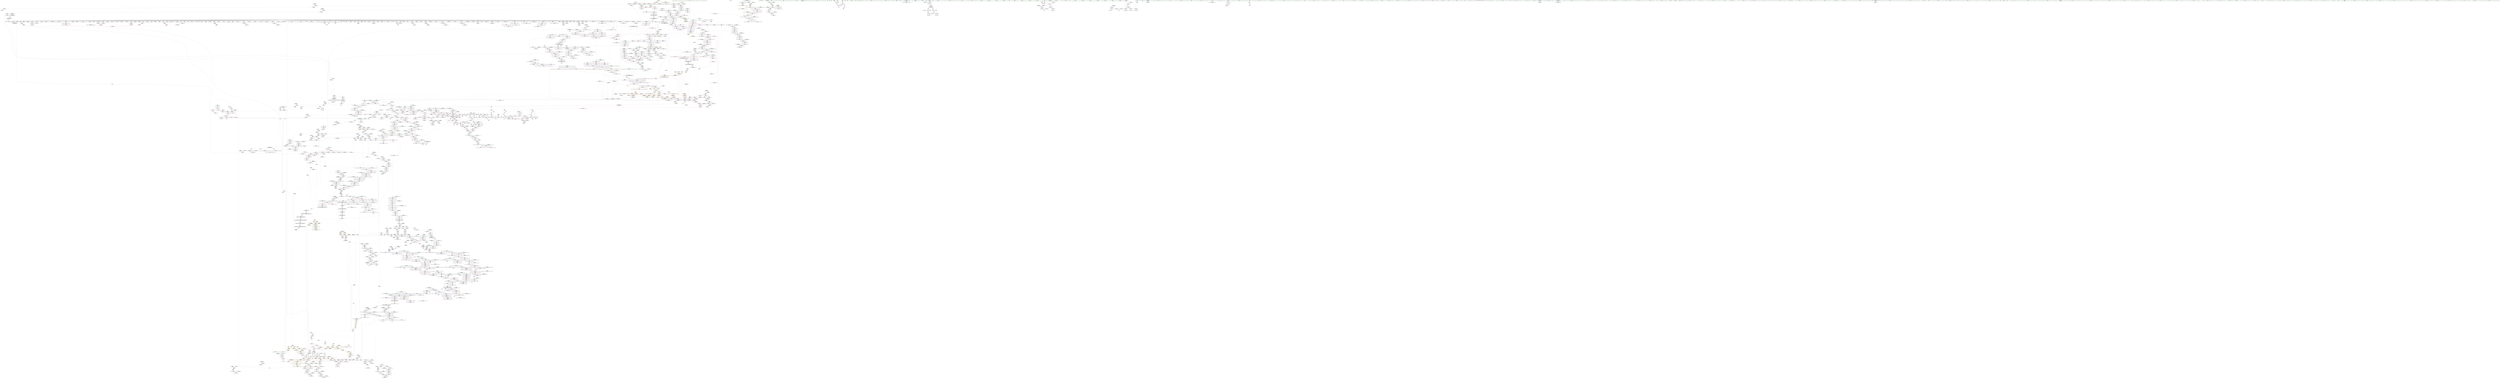 digraph "SVFG" {
	label="SVFG";

	Node0x55c691da26f0 [shape=record,color=grey,label="{NodeID: 0\nNullPtr}"];
	Node0x55c691da26f0 -> Node0x55c691e07c60[style=solid];
	Node0x55c691da26f0 -> Node0x55c691e07d60[style=solid];
	Node0x55c691da26f0 -> Node0x55c691e07e30[style=solid];
	Node0x55c691da26f0 -> Node0x55c691e07f00[style=solid];
	Node0x55c691da26f0 -> Node0x55c691e07fd0[style=solid];
	Node0x55c691da26f0 -> Node0x55c691e080a0[style=solid];
	Node0x55c691da26f0 -> Node0x55c691e08170[style=solid];
	Node0x55c691da26f0 -> Node0x55c691e08240[style=solid];
	Node0x55c691da26f0 -> Node0x55c691e08310[style=solid];
	Node0x55c691da26f0 -> Node0x55c691e083e0[style=solid];
	Node0x55c691da26f0 -> Node0x55c691e084b0[style=solid];
	Node0x55c691da26f0 -> Node0x55c691e08580[style=solid];
	Node0x55c691da26f0 -> Node0x55c691e08650[style=solid];
	Node0x55c691da26f0 -> Node0x55c691e08720[style=solid];
	Node0x55c691da26f0 -> Node0x55c691e087f0[style=solid];
	Node0x55c691da26f0 -> Node0x55c691e088c0[style=solid];
	Node0x55c691da26f0 -> Node0x55c691e08990[style=solid];
	Node0x55c691da26f0 -> Node0x55c691e08a60[style=solid];
	Node0x55c691da26f0 -> Node0x55c691e08b30[style=solid];
	Node0x55c691da26f0 -> Node0x55c691e08c00[style=solid];
	Node0x55c691da26f0 -> Node0x55c691e08cd0[style=solid];
	Node0x55c691da26f0 -> Node0x55c691e08da0[style=solid];
	Node0x55c691da26f0 -> Node0x55c691e08e70[style=solid];
	Node0x55c691da26f0 -> Node0x55c691e08f40[style=solid];
	Node0x55c691da26f0 -> Node0x55c691e09010[style=solid];
	Node0x55c691da26f0 -> Node0x55c691e090e0[style=solid];
	Node0x55c691da26f0 -> Node0x55c691e091b0[style=solid];
	Node0x55c691da26f0 -> Node0x55c691e09280[style=solid];
	Node0x55c691da26f0 -> Node0x55c691e09350[style=solid];
	Node0x55c691da26f0 -> Node0x55c691e09420[style=solid];
	Node0x55c691da26f0 -> Node0x55c691e094f0[style=solid];
	Node0x55c691da26f0 -> Node0x55c691e095c0[style=solid];
	Node0x55c691da26f0 -> Node0x55c691e09690[style=solid];
	Node0x55c691da26f0 -> Node0x55c691e09760[style=solid];
	Node0x55c691da26f0 -> Node0x55c691e09830[style=solid];
	Node0x55c691da26f0 -> Node0x55c691e09900[style=solid];
	Node0x55c691da26f0 -> Node0x55c691e099d0[style=solid];
	Node0x55c691da26f0 -> Node0x55c691e09aa0[style=solid];
	Node0x55c691da26f0 -> Node0x55c691e09b70[style=solid];
	Node0x55c691da26f0 -> Node0x55c691e09c40[style=solid];
	Node0x55c691da26f0 -> Node0x55c691e09d10[style=solid];
	Node0x55c691da26f0 -> Node0x55c691e09de0[style=solid];
	Node0x55c691da26f0 -> Node0x55c691e09eb0[style=solid];
	Node0x55c691da26f0 -> Node0x55c691e09f80[style=solid];
	Node0x55c691da26f0 -> Node0x55c691e0a050[style=solid];
	Node0x55c691da26f0 -> Node0x55c691e0a120[style=solid];
	Node0x55c691da26f0 -> Node0x55c691e0a1f0[style=solid];
	Node0x55c691da26f0 -> Node0x55c691e0a2c0[style=solid];
	Node0x55c691da26f0 -> Node0x55c691e0a390[style=solid];
	Node0x55c691da26f0 -> Node0x55c691e0a460[style=solid];
	Node0x55c691da26f0 -> Node0x55c691e0a530[style=solid];
	Node0x55c691da26f0 -> Node0x55c691e0a600[style=solid];
	Node0x55c691da26f0 -> Node0x55c691e0a6d0[style=solid];
	Node0x55c691da26f0 -> Node0x55c691e0a7a0[style=solid];
	Node0x55c691da26f0 -> Node0x55c691e0a870[style=solid];
	Node0x55c691da26f0 -> Node0x55c691e0a940[style=solid];
	Node0x55c691da26f0 -> Node0x55c691e0aa10[style=solid];
	Node0x55c691da26f0 -> Node0x55c691e0aae0[style=solid];
	Node0x55c691da26f0 -> Node0x55c691e0abb0[style=solid];
	Node0x55c691da26f0 -> Node0x55c691e0ac80[style=solid];
	Node0x55c691da26f0 -> Node0x55c691e0ad50[style=solid];
	Node0x55c691da26f0 -> Node0x55c691e0ae20[style=solid];
	Node0x55c691da26f0 -> Node0x55c691e0aef0[style=solid];
	Node0x55c691da26f0 -> Node0x55c691e0afc0[style=solid];
	Node0x55c691da26f0 -> Node0x55c691e0b090[style=solid];
	Node0x55c691da26f0 -> Node0x55c691e0b160[style=solid];
	Node0x55c691da26f0 -> Node0x55c691e0b230[style=solid];
	Node0x55c691da26f0 -> Node0x55c691e0b300[style=solid];
	Node0x55c691da26f0 -> Node0x55c691e0b3d0[style=solid];
	Node0x55c691da26f0 -> Node0x55c691e0b4a0[style=solid];
	Node0x55c691da26f0 -> Node0x55c691e0b570[style=solid];
	Node0x55c691da26f0 -> Node0x55c691e0b640[style=solid];
	Node0x55c691da26f0 -> Node0x55c691e0b710[style=solid];
	Node0x55c691da26f0 -> Node0x55c691e3af10[style=solid];
	Node0x55c691da26f0 -> Node0x55c691e40a40[style=solid];
	Node0x55c691da26f0 -> Node0x55c691e40b10[style=solid];
	Node0x55c691da26f0 -> Node0x55c691e40be0[style=solid];
	Node0x55c691da26f0 -> Node0x55c691e443f0[style=solid];
	Node0x55c691da26f0 -> Node0x55c691e444c0[style=solid];
	Node0x55c691da26f0 -> Node0x55c691e44590[style=solid];
	Node0x55c691da26f0 -> Node0x55c6913e4c80[style=solid];
	Node0x55c691da26f0 -> Node0x55c6913e4d50[style=solid];
	Node0x55c691da26f0 -> Node0x55c691e895b0[style=solid];
	Node0x55c691da26f0 -> Node0x55c691e8ac30[style=solid];
	Node0x55c691da26f0:s64 -> Node0x55c691fedaa0[style=solid,color=red];
	Node0x55c691da26f0:s64 -> Node0x55c691fec5f0[style=solid,color=red];
	Node0x55c691fe6cd0 [shape=record,color=black,label="{NodeID: 3764\n2580 = PHI(467, )\n0th arg _ZSt8_DestroyIPSt6vectorIcSaIcEES2_EvT_S4_RSaIT0_E }"];
	Node0x55c691fe6cd0 -> Node0x55c691e1b410[style=solid];
	Node0x55c691e18010 [shape=record,color=blue,label="{NodeID: 1550\n2109\<--2108\nthis.addr\<--this\n_ZNKSt12_Vector_baseIcSaIcEE19_M_get_Tp_allocatorEv\n}"];
	Node0x55c691e18010 -> Node0x55c691e35a30[style=dashed];
	Node0x55c691df6410 [shape=record,color=green,label="{NodeID: 443\n2706\<--2707\n_ZSt4swapIPSt6vectorIcSaIcEEENSt9enable_ifIXsr6__and_ISt6__not_ISt15__is_tuple_likeIT_EESt21is_move_constructibleIS7_ESt18is_move_assignableIS7_EEE5valueEvE4typeERS7_SG_\<--_ZSt4swapIPSt6vectorIcSaIcEEENSt9enable_ifIXsr6__and_ISt6__not_ISt15__is_tuple_likeIT_EESt21is_move_constructibleIS7_ESt18is_move_assignableIS7_EEE5valueEvE4typeERS7_SG__field_insensitive\n}"];
	Node0x55c691e057b0 [shape=record,color=purple,label="{NodeID: 886\n2360\<--2342\ncoerce.dive4\<--agg.tmp3\n_ZSt14__copy_move_a2ILb0EN9__gnu_cxx17__normal_iteratorIPKcSt6vectorIcSaIcEEEEPcET1_T0_SA_S9_\n}"];
	Node0x55c691e057b0 -> Node0x55c691e36db0[style=solid];
	Node0x55c691f3ff00 [shape=record,color=yellow,style=double,label="{NodeID: 3543\n22V_6 = CSCHI(MR_22V_4)\npts\{1791 \}\nCS[]|{|<s2>63|<s3>64|<s4>66|<s5>68|<s6>70|<s7>72|<s8>73|<s9>74|<s10>79}}"];
	Node0x55c691f3ff00 -> Node0x55c691ee3980[style=dashed];
	Node0x55c691f3ff00 -> Node0x55c691ee8e80[style=dashed];
	Node0x55c691f3ff00:s2 -> Node0x55c691f245a0[style=dashed,color=red];
	Node0x55c691f3ff00:s3 -> Node0x55c691f0f750[style=dashed,color=red];
	Node0x55c691f3ff00:s4 -> Node0x55c691f10f20[style=dashed,color=red];
	Node0x55c691f3ff00:s5 -> Node0x55c691f10f20[style=dashed,color=red];
	Node0x55c691f3ff00:s6 -> Node0x55c691f10f20[style=dashed,color=red];
	Node0x55c691f3ff00:s7 -> Node0x55c691f10f20[style=dashed,color=red];
	Node0x55c691f3ff00:s8 -> Node0x55c691f19960[style=dashed,color=red];
	Node0x55c691f3ff00:s9 -> Node0x55c691f19960[style=dashed,color=red];
	Node0x55c691f3ff00:s10 -> Node0x55c691f0f750[style=dashed,color=red];
	Node0x55c691e3bd10 [shape=record,color=blue,label="{NodeID: 1329\n228\<--225\nthis.addr\<--this\n_ZNSt6vectorIcSaIcEEC2EmRKS0_\n}"];
	Node0x55c691e3bd10 -> Node0x55c691e28620[style=dashed];
	Node0x55c691dee980 [shape=record,color=green,label="{NodeID: 222\n1331\<--1332\n__n.addr\<--__n.addr_field_insensitive\n_ZSt10__fill_n_aImcEN9__gnu_cxx11__enable_ifIXsr9__is_byteIT0_EE7__valueEPS2_E6__typeES3_T_RKS2_\n}"];
	Node0x55c691dee980 -> Node0x55c691e30a90[style=solid];
	Node0x55c691dee980 -> Node0x55c691e30b60[style=solid];
	Node0x55c691dee980 -> Node0x55c691e42370[style=solid];
	Node0x55c691e12070 [shape=record,color=black,label="{NodeID: 665\n2084\<--2083\n\<--this1\n_ZNKSt6vectorIcSaIcEE4sizeEv\n}"];
	Node0x55c691e12070 -> Node0x55c691e02f10[style=solid];
	Node0x55c691e12070 -> Node0x55c691e02fe0[style=solid];
	Node0x55c691e308f0 [shape=record,color=red,label="{NodeID: 1108\n1339\<--1329\n\<--__first.addr\n_ZSt10__fill_n_aImcEN9__gnu_cxx11__enable_ifIXsr9__is_byteIT0_EE7__valueEPS2_E6__typeES3_T_RKS2_\n}"];
	Node0x55c691e308f0 -> Node0x55c691e07280[style=solid];
	Node0x55c691dad670 [shape=record,color=green,label="{NodeID: 1\n7\<--1\n__dso_handle\<--dummyObj\nGlob }"];
	Node0x55c691fe6de0 [shape=record,color=black,label="{NodeID: 3765\n2581 = PHI(471, )\n1st arg _ZSt8_DestroyIPSt6vectorIcSaIcEES2_EvT_S4_RSaIT0_E }"];
	Node0x55c691fe6de0 -> Node0x55c691e1b4e0[style=solid];
	Node0x55c691e180e0 [shape=record,color=blue,label="{NodeID: 1551\n2133\<--2117\ncoerce.dive\<--__first.coerce\n_ZSt22__uninitialized_copy_aIN9__gnu_cxx17__normal_iteratorIPKcSt6vectorIcSaIcEEEEPccET0_T_SA_S9_RSaIT1_E\n}"];
	Node0x55c691e180e0 -> Node0x55c691e3a350[style=dashed];
	Node0x55c691df6510 [shape=record,color=green,label="{NodeID: 444\n2720\<--2721\n__one.addr\<--__one.addr_field_insensitive\n_ZSt15__alloc_on_moveISaISt6vectorIcSaIcEEEEvRT_S5_\n}"];
	Node0x55c691df6510 -> Node0x55c691e39310[style=solid];
	Node0x55c691df6510 -> Node0x55c691e1bea0[style=solid];
	Node0x55c691e05880 [shape=record,color=purple,label="{NodeID: 887\n2867\<--2349\noffset_0\<--\n}"];
	Node0x55c691e05880 -> Node0x55c691e19ae0[style=solid];
	Node0x55c691f3ffe0 [shape=record,color=yellow,style=double,label="{NodeID: 3544\n260V_4 = CSCHI(MR_260V_2)\npts\{6870000 6870001 6870002 \}\nCS[]|{<s0>63}}"];
	Node0x55c691f3ffe0:s0 -> Node0x55c691f24650[style=dashed,color=red];
	Node0x55c691e3bde0 [shape=record,color=blue,label="{NodeID: 1330\n230\<--226\n__n.addr\<--__n\n_ZNSt6vectorIcSaIcEEC2EmRKS0_\n}"];
	Node0x55c691e3bde0 -> Node0x55c691e286f0[style=dashed];
	Node0x55c691e3bde0 -> Node0x55c691e287c0[style=dashed];
	Node0x55c691deea50 [shape=record,color=green,label="{NodeID: 223\n1333\<--1334\n__c.addr\<--__c.addr_field_insensitive\n_ZSt10__fill_n_aImcEN9__gnu_cxx11__enable_ifIXsr9__is_byteIT0_EE7__valueEPS2_E6__typeES3_T_RKS2_\n}"];
	Node0x55c691deea50 -> Node0x55c691e30c30[style=solid];
	Node0x55c691deea50 -> Node0x55c691e42440[style=solid];
	Node0x55c691e12140 [shape=record,color=black,label="{NodeID: 666\n2088\<--2083\n\<--this1\n_ZNKSt6vectorIcSaIcEE4sizeEv\n}"];
	Node0x55c691e12140 -> Node0x55c691e030b0[style=solid];
	Node0x55c691e12140 -> Node0x55c691e03180[style=solid];
	Node0x55c691e309c0 [shape=record,color=red,label="{NodeID: 1109\n1346\<--1329\n\<--__first.addr\n_ZSt10__fill_n_aImcEN9__gnu_cxx11__enable_ifIXsr9__is_byteIT0_EE7__valueEPS2_E6__typeES3_T_RKS2_\n}"];
	Node0x55c691e309c0 -> Node0x55c691e07350[style=solid];
	Node0x55c691dad700 [shape=record,color=green,label="{NodeID: 2\n8\<--1\n_ZZ5checkRKSt6vectorIS_IcSaIcEESaIS1_EEciE2di\<--dummyObj\nGlob }"];
	Node0x55c691fe6f20 [shape=record,color=black,label="{NodeID: 3766\n2774 = PHI(2704, 2710, 2714, )\n1st arg _ZSt4swapIPSt6vectorIcSaIcEEENSt9enable_ifIXsr6__and_ISt6__not_ISt15__is_tuple_likeIT_EESt21is_move_constructibleIS7_ESt18is_move_assignableIS7_EEE5valueEvE4typeERS7_SG_ }"];
	Node0x55c691fe6f20 -> Node0x55c691e1c520[style=solid];
	Node0x55c691e181b0 [shape=record,color=blue,label="{NodeID: 1552\n2135\<--2118\ncoerce.dive1\<--__last.coerce\n_ZSt22__uninitialized_copy_aIN9__gnu_cxx17__normal_iteratorIPKcSt6vectorIcSaIcEEEEPccET0_T_SA_S9_RSaIT1_E\n}"];
	Node0x55c691e181b0 -> Node0x55c691e3a420[style=dashed];
	Node0x55c691df65e0 [shape=record,color=green,label="{NodeID: 445\n2722\<--2723\n__two.addr\<--__two.addr_field_insensitive\n_ZSt15__alloc_on_moveISaISt6vectorIcSaIcEEEEvRT_S5_\n}"];
	Node0x55c691df65e0 -> Node0x55c691e393e0[style=solid];
	Node0x55c691df65e0 -> Node0x55c691e1bf70[style=solid];
	Node0x55c691e05950 [shape=record,color=purple,label="{NodeID: 888\n2868\<--2350\noffset_0\<--\n}"];
	Node0x55c691e05950 -> Node0x55c691e3a9d0[style=solid];
	Node0x55c691f400c0 [shape=record,color=yellow,style=double,label="{NodeID: 3545\n26V_5 = CSCHI(MR_26V_3)\npts\{6670000 \}\nCS[]|{|<s2>65|<s3>67|<s4>69|<s5>71|<s6>73|<s7>74|<s8>79}}"];
	Node0x55c691f400c0 -> Node0x55c691ee3e80[style=dashed];
	Node0x55c691f400c0 -> Node0x55c691ee9380[style=dashed];
	Node0x55c691f400c0:s2 -> Node0x55c691f12b00[style=dashed,color=red];
	Node0x55c691f400c0:s3 -> Node0x55c691f12b00[style=dashed,color=red];
	Node0x55c691f400c0:s4 -> Node0x55c691f12b00[style=dashed,color=red];
	Node0x55c691f400c0:s5 -> Node0x55c691f12b00[style=dashed,color=red];
	Node0x55c691f400c0:s6 -> Node0x55c691f19c00[style=dashed,color=red];
	Node0x55c691f400c0:s7 -> Node0x55c691f19c00[style=dashed,color=red];
	Node0x55c691f400c0:s8 -> Node0x55c691f0f830[style=dashed,color=red];
	Node0x55c691ee3980 [shape=record,color=black,label="{NodeID: 2438\nMR_22V_5 = PHI(MR_22V_6, MR_22V_4, MR_22V_6, MR_22V_6, MR_22V_6, MR_22V_6, MR_22V_6, MR_22V_6, )\npts\{1791 \}\n|{<s0>61}}"];
	Node0x55c691ee3980:s0 -> Node0x55c691f0f750[style=dashed,color=red];
	Node0x55c691e3beb0 [shape=record,color=blue,label="{NodeID: 1331\n232\<--227\n__a.addr\<--__a\n_ZNSt6vectorIcSaIcEEC2EmRKS0_\n}"];
	Node0x55c691e3beb0 -> Node0x55c691e28890[style=dashed];
	Node0x55c691deeb20 [shape=record,color=green,label="{NodeID: 224\n1344\<--1345\n_ZSt8__fill_aIcEN9__gnu_cxx11__enable_ifIXsr9__is_byteIT_EE7__valueEvE6__typeEPS2_S5_RKS2_\<--_ZSt8__fill_aIcEN9__gnu_cxx11__enable_ifIXsr9__is_byteIT_EE7__valueEvE6__typeEPS2_S5_RKS2__field_insensitive\n}"];
	Node0x55c691eefba0 [shape=record,color=yellow,style=double,label="{NodeID: 2881\n473V_1 = ENCHI(MR_473V_0)\npts\{2610 \}\nFun[_ZNSt6vectorIS_IcSaIcEESaIS1_EE14_M_move_assignEOS3_St17integral_constantIbLb1EE]}"];
	Node0x55c691eefba0 -> Node0x55c691e1b820[style=dashed];
	Node0x55c691e12210 [shape=record,color=black,label="{NodeID: 667\n2092\<--2087\nsub.ptr.lhs.cast\<--\n_ZNKSt6vectorIcSaIcEE4sizeEv\n}"];
	Node0x55c691e12210 -> Node0x55c691e88230[style=solid];
	Node0x55c691e30a90 [shape=record,color=red,label="{NodeID: 1110\n1340\<--1331\n\<--__n.addr\n_ZSt10__fill_n_aImcEN9__gnu_cxx11__enable_ifIXsr9__is_byteIT0_EE7__valueEPS2_E6__typeES3_T_RKS2_\n}"];
	Node0x55c691daddc0 [shape=record,color=green,label="{NodeID: 3\n10\<--1\n_ZZ5checkRKSt6vectorIS_IcSaIcEESaIS1_EEciE2dj\<--dummyObj\nGlob }"];
	Node0x55c691fe7200 [shape=record,color=black,label="{NodeID: 3767\n2515 = PHI(1620, )\n0th arg _ZNSt12_Vector_baseISt6vectorIcSaIcEESaIS2_EE13_M_deallocateEPS2_m }"];
	Node0x55c691fe7200 -> Node0x55c691e1acc0[style=solid];
	Node0x55c691f0ffd0 [shape=record,color=yellow,style=double,label="{NodeID: 2660\n480V_1 = ENCHI(MR_480V_0)\npts\{26060000 26060001 26060002 \}\nFun[_ZNSt12_Vector_baseISt6vectorIcSaIcEESaIS2_EEC2ERKS3_]|{<s0>208|<s1>208|<s2>208}}"];
	Node0x55c691f0ffd0:s0 -> Node0x55c691e443f0[style=dashed,color=red];
	Node0x55c691f0ffd0:s1 -> Node0x55c691e444c0[style=dashed,color=red];
	Node0x55c691f0ffd0:s2 -> Node0x55c691e44590[style=dashed,color=red];
	Node0x55c691e18280 [shape=record,color=blue,label="{NodeID: 1553\n2125\<--2119\n__result.addr\<--__result\n_ZSt22__uninitialized_copy_aIN9__gnu_cxx17__normal_iteratorIPKcSt6vectorIcSaIcEEEEPccET0_T_SA_S9_RSaIT1_E\n}"];
	Node0x55c691e18280 -> Node0x55c691e35b00[style=dashed];
	Node0x55c691df66b0 [shape=record,color=green,label="{NodeID: 446\n2724\<--2725\nagg.tmp\<--agg.tmp_field_insensitive\n_ZSt15__alloc_on_moveISaISt6vectorIcSaIcEEEEvRT_S5_\n}"];
	Node0x55c691e05a20 [shape=record,color=purple,label="{NodeID: 889\n2870\<--2357\noffset_0\<--\n}"];
	Node0x55c691e05a20 -> Node0x55c691e19bb0[style=solid];
	Node0x55c691f40220 [shape=record,color=yellow,style=double,label="{NodeID: 3546\n28V_5 = CSCHI(MR_28V_3)\npts\{6670001 \}\nCS[]|{|<s2>73|<s3>74|<s4>79}}"];
	Node0x55c691f40220 -> Node0x55c691ee4380[style=dashed];
	Node0x55c691f40220 -> Node0x55c691ee9880[style=dashed];
	Node0x55c691f40220:s2 -> Node0x55c691f19ce0[style=dashed,color=red];
	Node0x55c691f40220:s3 -> Node0x55c691f19ce0[style=dashed,color=red];
	Node0x55c691f40220:s4 -> Node0x55c691f0f970[style=dashed,color=red];
	Node0x55c691ee3e80 [shape=record,color=black,label="{NodeID: 2439\nMR_26V_4 = PHI(MR_26V_5, MR_26V_3, MR_26V_5, MR_26V_5, MR_26V_3, MR_26V_5, MR_26V_5, MR_26V_5, )\npts\{6670000 \}\n|{<s0>61}}"];
	Node0x55c691ee3e80:s0 -> Node0x55c691f0f830[style=dashed,color=red];
	Node0x55c691e3bf80 [shape=record,color=blue,label="{NodeID: 1332\n234\<--254\nexn.slot\<--\n_ZNSt6vectorIcSaIcEEC2EmRKS0_\n}"];
	Node0x55c691e3bf80 -> Node0x55c691e28960[style=dashed];
	Node0x55c691deec20 [shape=record,color=green,label="{NodeID: 225\n1352\<--1353\n__it.addr\<--__it.addr_field_insensitive\n_ZSt12__niter_baseIPcET_S1_\n}"];
	Node0x55c691deec20 -> Node0x55c691e30d00[style=solid];
	Node0x55c691deec20 -> Node0x55c691e42510[style=solid];
	Node0x55c691eefc80 [shape=record,color=yellow,style=double,label="{NodeID: 2882\n475V_1 = ENCHI(MR_475V_0)\npts\{2612 \}\nFun[_ZNSt6vectorIS_IcSaIcEESaIS1_EE14_M_move_assignEOS3_St17integral_constantIbLb1EE]}"];
	Node0x55c691eefc80 -> Node0x55c691e1b8f0[style=dashed];
	Node0x55c691e122e0 [shape=record,color=black,label="{NodeID: 668\n2093\<--2091\nsub.ptr.rhs.cast\<--\n_ZNKSt6vectorIcSaIcEE4sizeEv\n}"];
	Node0x55c691e122e0 -> Node0x55c691e88230[style=solid];
	Node0x55c691e30b60 [shape=record,color=red,label="{NodeID: 1111\n1347\<--1331\n\<--__n.addr\n_ZSt10__fill_n_aImcEN9__gnu_cxx11__enable_ifIXsr9__is_byteIT0_EE7__valueEPS2_E6__typeES3_T_RKS2_\n}"];
	Node0x55c691dade50 [shape=record,color=green,label="{NodeID: 4\n12\<--1\n.str\<--dummyObj\nGlob }"];
	Node0x55c691fe7310 [shape=record,color=black,label="{NodeID: 3768\n2516 = PHI(1623, )\n1st arg _ZNSt12_Vector_baseISt6vectorIcSaIcEESaIS2_EE13_M_deallocateEPS2_m }"];
	Node0x55c691fe7310 -> Node0x55c691e1ad90[style=solid];
	Node0x55c691e18350 [shape=record,color=blue,label="{NodeID: 1554\n2127\<--2120\n.addr\<--\n_ZSt22__uninitialized_copy_aIN9__gnu_cxx17__normal_iteratorIPKcSt6vectorIcSaIcEEEEPccET0_T_SA_S9_RSaIT1_E\n}"];
	Node0x55c691df6780 [shape=record,color=green,label="{NodeID: 447\n2731\<--2732\n_ZSt18__do_alloc_on_moveISaISt6vectorIcSaIcEEEEvRT_S5_St17integral_constantIbLb1EE\<--_ZSt18__do_alloc_on_moveISaISt6vectorIcSaIcEEEEvRT_S5_St17integral_constantIbLb1EE_field_insensitive\n}"];
	Node0x55c691e05af0 [shape=record,color=purple,label="{NodeID: 890\n2871\<--2358\noffset_0\<--\n}"];
	Node0x55c691e05af0 -> Node0x55c691e3aaa0[style=solid];
	Node0x55c691f40300 [shape=record,color=yellow,style=double,label="{NodeID: 3547\n254V_5 = CSCHI(MR_254V_3)\npts\{6670002 \}\nCS[]|{|<s2>79}}"];
	Node0x55c691f40300 -> Node0x55c691ee4880[style=dashed];
	Node0x55c691f40300 -> Node0x55c691ee9d80[style=dashed];
	Node0x55c691f40300:s2 -> Node0x55c691f0fab0[style=dashed,color=red];
	Node0x55c691ee4380 [shape=record,color=black,label="{NodeID: 2440\nMR_28V_4 = PHI(MR_28V_5, MR_28V_3, MR_28V_5, MR_28V_5, MR_28V_3, MR_28V_5, MR_28V_5, MR_28V_5, )\npts\{6670001 \}\n|{<s0>61}}"];
	Node0x55c691ee4380:s0 -> Node0x55c691f0f970[style=dashed,color=red];
	Node0x55c691e3c050 [shape=record,color=blue,label="{NodeID: 1333\n236\<--256\nehselector.slot\<--\n_ZNSt6vectorIcSaIcEEC2EmRKS0_\n}"];
	Node0x55c691e3c050 -> Node0x55c691e28a30[style=dashed];
	Node0x55c691deecf0 [shape=record,color=green,label="{NodeID: 226\n1361\<--1362\n__first.addr\<--__first.addr_field_insensitive\n_ZSt8__fill_aIcEN9__gnu_cxx11__enable_ifIXsr9__is_byteIT_EE7__valueEvE6__typeEPS2_S5_RKS2_\n}"];
	Node0x55c691deecf0 -> Node0x55c691e30dd0[style=solid];
	Node0x55c691deecf0 -> Node0x55c691e30ea0[style=solid];
	Node0x55c691deecf0 -> Node0x55c691e425e0[style=solid];
	Node0x55c691eefd60 [shape=record,color=yellow,style=double,label="{NodeID: 2883\n477V_1 = ENCHI(MR_477V_0)\npts\{6670000 6670001 6670002 \}\nFun[_ZNSt6vectorIS_IcSaIcEESaIS1_EE14_M_move_assignEOS3_St17integral_constantIbLb1EE]|{<s0>192}}"];
	Node0x55c691eefd60:s0 -> Node0x55c691f17b00[style=dashed,color=red];
	Node0x55c691e123b0 [shape=record,color=black,label="{NodeID: 669\n2078\<--2094\n_ZNKSt6vectorIcSaIcEE4sizeEv_ret\<--sub.ptr.sub\n_ZNKSt6vectorIcSaIcEE4sizeEv\n|{<s0>143}}"];
	Node0x55c691e123b0:s0 -> Node0x55c691fe0760[style=solid,color=blue];
	Node0x55c691e30c30 [shape=record,color=red,label="{NodeID: 1112\n1342\<--1333\n\<--__c.addr\n_ZSt10__fill_n_aImcEN9__gnu_cxx11__enable_ifIXsr9__is_byteIT0_EE7__valueEPS2_E6__typeES3_T_RKS2_\n|{<s0>104}}"];
	Node0x55c691e30c30:s0 -> Node0x55c691fd9a70[style=solid,color=red];
	Node0x55c691dadf10 [shape=record,color=green,label="{NodeID: 5\n14\<--1\n.str.1\<--dummyObj\nGlob }"];
	Node0x55c691fe7420 [shape=record,color=black,label="{NodeID: 3769\n2517 = PHI(1633, )\n2nd arg _ZNSt12_Vector_baseISt6vectorIcSaIcEESaIS2_EE13_M_deallocateEPS2_m }"];
	Node0x55c691fe7420 -> Node0x55c691e1ae60[style=solid];
	Node0x55c691e18420 [shape=record,color=blue, style = dotted,label="{NodeID: 1555\n2843\<--2845\noffset_0\<--dummyVal\n_ZSt22__uninitialized_copy_aIN9__gnu_cxx17__normal_iteratorIPKcSt6vectorIcSaIcEEEEPccET0_T_SA_S9_RSaIT1_E\n}"];
	Node0x55c691e18420 -> Node0x55c691e35bd0[style=dashed];
	Node0x55c691df6880 [shape=record,color=green,label="{NodeID: 448\n2736\<--2737\nthis.addr\<--this.addr_field_insensitive\n_ZNKSt12_Vector_baseISt6vectorIcSaIcEESaIS2_EE19_M_get_Tp_allocatorEv\n}"];
	Node0x55c691df6880 -> Node0x55c691e394b0[style=solid];
	Node0x55c691df6880 -> Node0x55c691e1c040[style=solid];
	Node0x55c691e05bc0 [shape=record,color=purple,label="{NodeID: 891\n2380\<--2371\ncoerce.dive1\<--retval\n_ZSt12__miter_baseIN9__gnu_cxx17__normal_iteratorIPKcSt6vectorIcSaIcEEEEET_S8_\n}"];
	Node0x55c691e05bc0 -> Node0x55c691e36e80[style=solid];
	Node0x55c691f403e0 [shape=record,color=yellow,style=double,label="{NodeID: 3548\n260V_5 = CSCHI(MR_260V_4)\npts\{6870000 6870001 6870002 \}\nCS[]|{|<s1>64|<s2>64|<s3>64}}"];
	Node0x55c691f403e0 -> Node0x55c691eeac80[style=dashed];
	Node0x55c691f403e0:s1 -> Node0x55c691f0f830[style=dashed,color=red];
	Node0x55c691f403e0:s2 -> Node0x55c691f0f970[style=dashed,color=red];
	Node0x55c691f403e0:s3 -> Node0x55c691f0fab0[style=dashed,color=red];
	Node0x55c691ee4880 [shape=record,color=black,label="{NodeID: 2441\nMR_254V_4 = PHI(MR_254V_5, MR_254V_3, MR_254V_5, MR_254V_5, MR_254V_3, MR_254V_5, MR_254V_5, MR_254V_5, )\npts\{6670002 \}\n|{<s0>61}}"];
	Node0x55c691ee4880:s0 -> Node0x55c691f0fab0[style=dashed,color=red];
	Node0x55c691e3c120 [shape=record,color=blue,label="{NodeID: 1334\n274\<--273\nthis.addr\<--this\n_ZNSaISt6vectorIcSaIcEEEC2Ev\n}"];
	Node0x55c691e3c120 -> Node0x55c691e28b00[style=dashed];
	Node0x55c691deedc0 [shape=record,color=green,label="{NodeID: 227\n1363\<--1364\n__last.addr\<--__last.addr_field_insensitive\n_ZSt8__fill_aIcEN9__gnu_cxx11__enable_ifIXsr9__is_byteIT_EE7__valueEvE6__typeEPS2_S5_RKS2_\n}"];
	Node0x55c691deedc0 -> Node0x55c691e30f70[style=solid];
	Node0x55c691deedc0 -> Node0x55c691e426b0[style=solid];
	Node0x55c691eefe40 [shape=record,color=yellow,style=double,label="{NodeID: 2884\n260V_1 = ENCHI(MR_260V_0)\npts\{6870000 6870001 6870002 \}\nFun[_ZNSt6vectorIS_IcSaIcEESaIS1_EE14_M_move_assignEOS3_St17integral_constantIbLb1EE]|{<s0>193}}"];
	Node0x55c691eefe40:s0 -> Node0x55c691f17b00[style=dashed,color=red];
	Node0x55c691e12480 [shape=record,color=black,label="{NodeID: 670\n2114\<--2113\n\<--_M_impl\n_ZNKSt12_Vector_baseIcSaIcEE19_M_get_Tp_allocatorEv\n}"];
	Node0x55c691e12480 -> Node0x55c691e12550[style=solid];
	Node0x55c691e30d00 [shape=record,color=red,label="{NodeID: 1113\n1355\<--1352\n\<--__it.addr\n_ZSt12__niter_baseIPcET_S1_\n}"];
	Node0x55c691e30d00 -> Node0x55c691e10330[style=solid];
	Node0x55c691dadfd0 [shape=record,color=green,label="{NodeID: 6\n16\<--1\nstdin\<--dummyObj\nGlob }"];
	Node0x55c691fe7530 [shape=record,color=black,label="{NodeID: 3770\n1803 = PHI(1598, )\n0th arg _ZSt24__uninitialized_fill_n_aIPSt6vectorIcSaIcEEmS2_S2_ET_S4_T0_RKT1_RSaIT2_E }"];
	Node0x55c691fe7530 -> Node0x55c691e45360[style=solid];
	Node0x55c691e184f0 [shape=record,color=blue, style = dotted,label="{NodeID: 1556\n2846\<--2848\noffset_0\<--dummyVal\n_ZSt22__uninitialized_copy_aIN9__gnu_cxx17__normal_iteratorIPKcSt6vectorIcSaIcEEEEPccET0_T_SA_S9_RSaIT1_E\n}"];
	Node0x55c691e184f0 -> Node0x55c691e35ca0[style=dashed];
	Node0x55c691df6950 [shape=record,color=green,label="{NodeID: 449\n2746\<--2747\nthis.addr\<--this.addr_field_insensitive\n_ZNSaISt6vectorIcSaIcEEEC2ERKS2_\n}"];
	Node0x55c691df6950 -> Node0x55c691e39580[style=solid];
	Node0x55c691df6950 -> Node0x55c691e1c110[style=solid];
	Node0x55c691e05c90 [shape=record,color=purple,label="{NodeID: 892\n2375\<--2373\ncoerce.dive\<--__it\n_ZSt12__miter_baseIN9__gnu_cxx17__normal_iteratorIPKcSt6vectorIcSaIcEEEEET_S8_\n}"];
	Node0x55c691e05c90 -> Node0x55c691e19c80[style=solid];
	Node0x55c691f404c0 [shape=record,color=yellow,style=double,label="{NodeID: 3549\n70V_2 = CSCHI(MR_70V_1)\npts\{1220 1791 \}\nCS[]|{<s0>25}}"];
	Node0x55c691f404c0:s0 -> Node0x55c691f3ef50[style=dashed,color=blue];
	Node0x55c691e3c1f0 [shape=record,color=blue,label="{NodeID: 1335\n288\<--284\nthis.addr\<--this\n_ZNSt6vectorIS_IcSaIcEESaIS1_EEC2EmRKS1_RKS2_\n}"];
	Node0x55c691e3c1f0 -> Node0x55c691e28bd0[style=dashed];
	Node0x55c691deee90 [shape=record,color=green,label="{NodeID: 228\n1365\<--1366\n__c.addr\<--__c.addr_field_insensitive\n_ZSt8__fill_aIcEN9__gnu_cxx11__enable_ifIXsr9__is_byteIT_EE7__valueEvE6__typeEPS2_S5_RKS2_\n}"];
	Node0x55c691deee90 -> Node0x55c691e31040[style=solid];
	Node0x55c691deee90 -> Node0x55c691e42780[style=solid];
	Node0x55c691eeff20 [shape=record,color=yellow,style=double,label="{NodeID: 2885\n480V_1 = ENCHI(MR_480V_0)\npts\{26060000 26060001 26060002 \}\nFun[_ZNSt6vectorIS_IcSaIcEESaIS1_EE14_M_move_assignEOS3_St17integral_constantIbLb1EE]|{<s0>190}}"];
	Node0x55c691eeff20:s0 -> Node0x55c691f24e10[style=dashed,color=red];
	Node0x55c691e12550 [shape=record,color=black,label="{NodeID: 671\n2107\<--2114\n_ZNKSt12_Vector_baseIcSaIcEE19_M_get_Tp_allocatorEv_ret\<--\n_ZNKSt12_Vector_baseIcSaIcEE19_M_get_Tp_allocatorEv\n|{<s0>144}}"];
	Node0x55c691e12550:s0 -> Node0x55c691fe08a0[style=solid,color=blue];
	Node0x55c691e30dd0 [shape=record,color=red,label="{NodeID: 1114\n1378\<--1361\n\<--__first.addr\n_ZSt8__fill_aIcEN9__gnu_cxx11__enable_ifIXsr9__is_byteIT_EE7__valueEvE6__typeEPS2_S5_RKS2_\n}"];
	Node0x55c691e30dd0 -> Node0x55c691e104d0[style=solid];
	Node0x55c691dae090 [shape=record,color=green,label="{NodeID: 7\n17\<--1\n.str.2\<--dummyObj\nGlob }"];
	Node0x55c691fe7640 [shape=record,color=black,label="{NodeID: 3771\n1804 = PHI(1599, )\n1st arg _ZSt24__uninitialized_fill_n_aIPSt6vectorIcSaIcEEmS2_S2_ET_S4_T0_RKT1_RSaIT2_E }"];
	Node0x55c691fe7640 -> Node0x55c691e45430[style=solid];
	Node0x55c691f103e0 [shape=record,color=yellow,style=double,label="{NodeID: 2664\n20V_1 = ENCHI(MR_20V_0)\npts\{1220 \}\nFun[_ZNSt6vectorIcSaIcEEC2ERKS1_]|{<s0>151}}"];
	Node0x55c691f103e0:s0 -> Node0x55c691f0ace0[style=dashed,color=red];
	Node0x55c691e185c0 [shape=record,color=blue,label="{NodeID: 1557\n2159\<--2156\nthis.addr\<--this\n_ZNKSt6vectorIcSaIcEE5beginEv\n}"];
	Node0x55c691e185c0 -> Node0x55c691e35d70[style=dashed];
	Node0x55c691df6a20 [shape=record,color=green,label="{NodeID: 450\n2748\<--2749\n__a.addr\<--__a.addr_field_insensitive\n_ZNSaISt6vectorIcSaIcEEEC2ERKS2_\n}"];
	Node0x55c691df6a20 -> Node0x55c691e39650[style=solid];
	Node0x55c691df6a20 -> Node0x55c691e1c1e0[style=solid];
	Node0x55c691e05d60 [shape=record,color=purple,label="{NodeID: 893\n2873\<--2377\noffset_0\<--\n}"];
	Node0x55c691e05d60 -> Node0x55c691e19d50[style=solid];
	Node0x55c691f40650 [shape=record,color=yellow,style=double,label="{NodeID: 3550\n22V_2 = CSCHI(MR_22V_1)\npts\{1791 \}\nCS[]|{|<s2>153}}"];
	Node0x55c691f40650 -> Node0x55c691e35480[style=dashed];
	Node0x55c691f40650 -> Node0x55c691e17a60[style=dashed];
	Node0x55c691f40650:s2 -> Node0x55c691f0e010[style=dashed,color=red];
	Node0x55c691ee5280 [shape=record,color=black,label="{NodeID: 2443\nMR_218V_3 = PHI(MR_218V_4, MR_218V_2, )\npts\{659 \}\n}"];
	Node0x55c691ee5280 -> Node0x55c691e2c0a0[style=dashed];
	Node0x55c691ee5280 -> Node0x55c691e2c170[style=dashed];
	Node0x55c691ee5280 -> Node0x55c691e2c240[style=dashed];
	Node0x55c691ee5280 -> Node0x55c691e3fba0[style=dashed];
	Node0x55c691e3c2c0 [shape=record,color=blue,label="{NodeID: 1336\n290\<--285\n__n.addr\<--__n\n_ZNSt6vectorIS_IcSaIcEESaIS1_EEC2EmRKS1_RKS2_\n}"];
	Node0x55c691e3c2c0 -> Node0x55c691e28ca0[style=dashed];
	Node0x55c691e3c2c0 -> Node0x55c691e28d70[style=dashed];
	Node0x55c691df71a0 [shape=record,color=green,label="{NodeID: 229\n1367\<--1368\n__tmp\<--__tmp_field_insensitive\n_ZSt8__fill_aIcEN9__gnu_cxx11__enable_ifIXsr9__is_byteIT_EE7__valueEvE6__typeEPS2_S5_RKS2_\n}"];
	Node0x55c691df71a0 -> Node0x55c691e31110[style=solid];
	Node0x55c691df71a0 -> Node0x55c691e42850[style=solid];
	Node0x55c691ef0000 [shape=record,color=yellow,style=double,label="{NodeID: 2886\n26V_1 = ENCHI(MR_26V_0)\npts\{6670000 \}\nFun[_ZNKSt6vectorIS_IcSaIcEESaIS1_EE4sizeEv]}"];
	Node0x55c691ef0000 -> Node0x55c691e2e6d0[style=dashed];
	Node0x55c691e12620 [shape=record,color=black,label="{NodeID: 672\n2140\<--2121\n\<--__first\n_ZSt22__uninitialized_copy_aIN9__gnu_cxx17__normal_iteratorIPKcSt6vectorIcSaIcEEEEPccET0_T_SA_S9_RSaIT1_E\n}"];
	Node0x55c691e12620 -> Node0x55c691e03730[style=solid];
	Node0x55c691e30ea0 [shape=record,color=red,label="{NodeID: 1115\n1386\<--1361\n\<--__first.addr\n_ZSt8__fill_aIcEN9__gnu_cxx11__enable_ifIXsr9__is_byteIT_EE7__valueEvE6__typeEPS2_S5_RKS2_\n}"];
	Node0x55c691dae150 [shape=record,color=green,label="{NodeID: 8\n19\<--1\n.str.3\<--dummyObj\nGlob }"];
	Node0x55c691fe7750 [shape=record,color=black,label="{NodeID: 3772\n1805 = PHI(1600, )\n2nd arg _ZSt24__uninitialized_fill_n_aIPSt6vectorIcSaIcEEmS2_S2_ET_S4_T0_RKT1_RSaIT2_E }"];
	Node0x55c691fe7750 -> Node0x55c691e45500[style=solid];
	Node0x55c691f104f0 [shape=record,color=yellow,style=double,label="{NodeID: 2665\n22V_1 = ENCHI(MR_22V_0)\npts\{1791 \}\nFun[_ZNSt6vectorIcSaIcEEC2ERKS1_]|{<s0>146}}"];
	Node0x55c691f104f0:s0 -> Node0x55c691f09950[style=dashed,color=red];
	Node0x55c691e18690 [shape=record,color=blue,label="{NodeID: 1558\n2161\<--2168\nref.tmp\<--\n_ZNKSt6vectorIcSaIcEE5beginEv\n|{<s0>158}}"];
	Node0x55c691e18690:s0 -> Node0x55c691f0a710[style=dashed,color=red];
	Node0x55c691df6af0 [shape=record,color=green,label="{NodeID: 451\n2761\<--2762\nthis.addr\<--this.addr_field_insensitive\n_ZNSt12_Vector_baseISt6vectorIcSaIcEESaIS2_EEC2ERKS3_\n}"];
	Node0x55c691df6af0 -> Node0x55c691e39720[style=solid];
	Node0x55c691df6af0 -> Node0x55c691e1c2b0[style=solid];
	Node0x55c691e05e30 [shape=record,color=purple,label="{NodeID: 894\n2874\<--2378\noffset_0\<--\n}"];
	Node0x55c691e05e30 -> Node0x55c691e3ab70[style=solid];
	Node0x55c691f407b0 [shape=record,color=yellow,style=double,label="{NodeID: 3551\n335V_2 = CSCHI(MR_335V_1)\npts\{21790000 \}\nCS[]}"];
	Node0x55c691f407b0 -> Node0x55c691e36180[style=dashed];
	Node0x55c691ee5780 [shape=record,color=black,label="{NodeID: 2444\nMR_230V_2 = PHI(MR_230V_4, MR_230V_1, )\npts\{679 \}\n}"];
	Node0x55c691ee5780 -> Node0x55c691e3e820[style=dashed];
	Node0x55c691e3c390 [shape=record,color=blue,label="{NodeID: 1337\n292\<--286\n__value.addr\<--__value\n_ZNSt6vectorIS_IcSaIcEESaIS1_EEC2EmRKS1_RKS2_\n}"];
	Node0x55c691e3c390 -> Node0x55c691e28e40[style=dashed];
	Node0x55c691df7270 [shape=record,color=green,label="{NodeID: 230\n1369\<--1370\n__len\<--__len_field_insensitive\n_ZSt8__fill_aIcEN9__gnu_cxx11__enable_ifIXsr9__is_byteIT_EE7__valueEvE6__typeEPS2_S5_RKS2_\n}"];
	Node0x55c691df7270 -> Node0x55c691e311e0[style=solid];
	Node0x55c691df7270 -> Node0x55c691e312b0[style=solid];
	Node0x55c691df7270 -> Node0x55c691e42920[style=solid];
	Node0x55c691ef0110 [shape=record,color=yellow,style=double,label="{NodeID: 2887\n28V_1 = ENCHI(MR_28V_0)\npts\{6670001 \}\nFun[_ZNKSt6vectorIS_IcSaIcEESaIS1_EE4sizeEv]}"];
	Node0x55c691ef0110 -> Node0x55c691e2e600[style=dashed];
	Node0x55c691e126f0 [shape=record,color=black,label="{NodeID: 673\n2144\<--2123\n\<--__last\n_ZSt22__uninitialized_copy_aIN9__gnu_cxx17__normal_iteratorIPKcSt6vectorIcSaIcEEEEPccET0_T_SA_S9_RSaIT1_E\n}"];
	Node0x55c691e126f0 -> Node0x55c691e038d0[style=solid];
	Node0x55c691e30f70 [shape=record,color=red,label="{NodeID: 1116\n1377\<--1363\n\<--__last.addr\n_ZSt8__fill_aIcEN9__gnu_cxx11__enable_ifIXsr9__is_byteIT_EE7__valueEvE6__typeEPS2_S5_RKS2_\n}"];
	Node0x55c691e30f70 -> Node0x55c691e10400[style=solid];
	Node0x55c691dae210 [shape=record,color=green,label="{NodeID: 9\n21\<--1\nstdout\<--dummyObj\nGlob }"];
	Node0x55c691fe7860 [shape=record,color=black,label="{NodeID: 3773\n1806 = PHI(1602, )\n3rd arg _ZSt24__uninitialized_fill_n_aIPSt6vectorIcSaIcEEmS2_S2_ET_S4_T0_RKT1_RSaIT2_E }"];
	Node0x55c691fe7860 -> Node0x55c691e455d0[style=solid];
	Node0x55c691e18760 [shape=record,color=blue,label="{NodeID: 1559\n2180\<--2177\nthis.addr\<--this\n_ZNKSt6vectorIcSaIcEE3endEv\n}"];
	Node0x55c691e18760 -> Node0x55c691e35fe0[style=dashed];
	Node0x55c691df6bc0 [shape=record,color=green,label="{NodeID: 452\n2763\<--2764\n__a.addr\<--__a.addr_field_insensitive\n_ZNSt12_Vector_baseISt6vectorIcSaIcEESaIS2_EEC2ERKS3_\n}"];
	Node0x55c691df6bc0 -> Node0x55c691e397f0[style=solid];
	Node0x55c691df6bc0 -> Node0x55c691e1c380[style=solid];
	Node0x55c691e05f00 [shape=record,color=purple,label="{NodeID: 895\n2410\<--2408\ncoerce.dive\<--__it\n_ZSt12__niter_baseIPKcSt6vectorIcSaIcEEET_N9__gnu_cxx17__normal_iteratorIS5_T0_EE\n}"];
	Node0x55c691e05f00 -> Node0x55c691e1a160[style=solid];
	Node0x55c691f40910 [shape=record,color=yellow,style=double,label="{NodeID: 3552\n20V_2 = CSCHI(MR_20V_1)\npts\{1220 \}\nCS[]|{<s0>157}}"];
	Node0x55c691f40910:s0 -> Node0x55c691f415e0[style=dashed,color=blue];
	Node0x55c691ee5c80 [shape=record,color=black,label="{NodeID: 2445\nMR_232V_2 = PHI(MR_232V_3, MR_232V_1, )\npts\{681 \}\n}"];
	Node0x55c691ee5c80 -> Node0x55c691e3e8f0[style=dashed];
	Node0x55c691e3c460 [shape=record,color=blue,label="{NodeID: 1338\n294\<--287\n__a.addr\<--__a\n_ZNSt6vectorIS_IcSaIcEESaIS1_EEC2EmRKS1_RKS2_\n}"];
	Node0x55c691e3c460 -> Node0x55c691e28f10[style=dashed];
	Node0x55c691df7340 [shape=record,color=green,label="{NodeID: 231\n1392\<--1393\nllvm.memset.p0i8.i64\<--llvm.memset.p0i8.i64_field_insensitive\n}"];
	Node0x55c691e127c0 [shape=record,color=black,label="{NodeID: 674\n2139\<--2129\n\<--agg.tmp\n_ZSt22__uninitialized_copy_aIN9__gnu_cxx17__normal_iteratorIPKcSt6vectorIcSaIcEEEEPccET0_T_SA_S9_RSaIT1_E\n}"];
	Node0x55c691e127c0 -> Node0x55c691e03660[style=solid];
	Node0x55c691e31040 [shape=record,color=red,label="{NodeID: 1117\n1374\<--1365\n\<--__c.addr\n_ZSt8__fill_aIcEN9__gnu_cxx11__enable_ifIXsr9__is_byteIT_EE7__valueEvE6__typeEPS2_S5_RKS2_\n}"];
	Node0x55c691e31040 -> Node0x55c691e31380[style=solid];
	Node0x55c691dae2d0 [shape=record,color=green,label="{NodeID: 10\n22\<--1\n.str.4\<--dummyObj\nGlob }"];
	Node0x55c691fe79a0 [shape=record,color=black,label="{NodeID: 3774\n1942 = PHI(1884, )\n0th arg _ZSt10_ConstructISt6vectorIcSaIcEEJRKS2_EEvPT_DpOT0_ }"];
	Node0x55c691fe79a0 -> Node0x55c691e462d0[style=solid];
	Node0x55c691e18830 [shape=record,color=blue,label="{NodeID: 1560\n2182\<--2189\nref.tmp\<--\n_ZNKSt6vectorIcSaIcEE3endEv\n|{<s0>159}}"];
	Node0x55c691e18830:s0 -> Node0x55c691f0a710[style=dashed,color=red];
	Node0x55c691df6c90 [shape=record,color=green,label="{NodeID: 453\n2775\<--2776\n__a.addr\<--__a.addr_field_insensitive\n_ZSt4swapIPSt6vectorIcSaIcEEENSt9enable_ifIXsr6__and_ISt6__not_ISt15__is_tuple_likeIT_EESt21is_move_constructibleIS7_ESt18is_move_assignableIS7_EEE5valueEvE4typeERS7_SG_\n}"];
	Node0x55c691df6c90 -> Node0x55c691e398c0[style=solid];
	Node0x55c691df6c90 -> Node0x55c691e39990[style=solid];
	Node0x55c691df6c90 -> Node0x55c691e1c450[style=solid];
	Node0x55c691e05fd0 [shape=record,color=purple,label="{NodeID: 896\n2876\<--2441\noffset_0\<--\n}"];
	Node0x55c691e05fd0 -> Node0x55c691e1a570[style=solid];
	Node0x55c691f40a70 [shape=record,color=yellow,style=double,label="{NodeID: 3553\n269V_2 = CSCHI(MR_269V_1)\npts\{6670000 6670001 6670002 6870000 6870001 6870002 \}\nCS[]|{<s0>114|<s1>114|<s2>114}}"];
	Node0x55c691f40a70:s0 -> Node0x55c691e44800[style=dashed,color=red];
	Node0x55c691f40a70:s1 -> Node0x55c691e448d0[style=dashed,color=red];
	Node0x55c691f40a70:s2 -> Node0x55c691e449a0[style=dashed,color=red];
	Node0x55c691ee6180 [shape=record,color=black,label="{NodeID: 2446\nMR_234V_2 = PHI(MR_234V_3, MR_234V_1, )\npts\{683 \}\n}"];
	Node0x55c691ee6180 -> Node0x55c691e3e9c0[style=dashed];
	Node0x55c691ee6180 -> Node0x55c691ee6180[style=dashed];
	Node0x55c691e3c530 [shape=record,color=blue,label="{NodeID: 1339\n296\<--318\nexn.slot\<--\n_ZNSt6vectorIS_IcSaIcEESaIS1_EEC2EmRKS1_RKS2_\n}"];
	Node0x55c691e3c530 -> Node0x55c691e28fe0[style=dashed];
	Node0x55c691df7440 [shape=record,color=green,label="{NodeID: 232\n1405\<--1406\nthis.addr\<--this.addr_field_insensitive\n_ZNSt12_Vector_baseIcSaIcEE13_M_deallocateEPcm\n}"];
	Node0x55c691df7440 -> Node0x55c691e31450[style=solid];
	Node0x55c691df7440 -> Node0x55c691e429f0[style=solid];
	Node0x55c691e12890 [shape=record,color=black,label="{NodeID: 675\n2143\<--2131\n\<--agg.tmp2\n_ZSt22__uninitialized_copy_aIN9__gnu_cxx17__normal_iteratorIPKcSt6vectorIcSaIcEEEEPccET0_T_SA_S9_RSaIT1_E\n}"];
	Node0x55c691e12890 -> Node0x55c691e03800[style=solid];
	Node0x55c691e31110 [shape=record,color=red,label="{NodeID: 1118\n1387\<--1367\n\<--__tmp\n_ZSt8__fill_aIcEN9__gnu_cxx11__enable_ifIXsr9__is_byteIT_EE7__valueEvE6__typeEPS2_S5_RKS2_\n}"];
	Node0x55c691e31110 -> Node0x55c691e105a0[style=solid];
	Node0x55c691e31110 -> Node0x55c691e10670[style=solid];
	Node0x55c691dae3d0 [shape=record,color=green,label="{NodeID: 11\n24\<--1\n.str.5\<--dummyObj\nGlob }"];
	Node0x55c691fe7ae0 [shape=record,color=black,label="{NodeID: 3775\n1943 = PHI(1887, )\n1st arg _ZSt10_ConstructISt6vectorIcSaIcEEJRKS2_EEvPT_DpOT0_ }"];
	Node0x55c691fe7ae0 -> Node0x55c691e463a0[style=solid];
	Node0x55c691f10790 [shape=record,color=yellow,style=double,label="{NodeID: 2668\n293V_1 = ENCHI(MR_293V_0)\npts\{2003 \}\nFun[_ZNSt6vectorIcSaIcEEC2ERKS1_]}"];
	Node0x55c691f10790 -> Node0x55c691e17b30[style=dashed];
	Node0x55c691f10790 -> Node0x55c691e17cd0[style=dashed];
	Node0x55c691e18900 [shape=record,color=blue,label="{NodeID: 1561\n2198\<--2197\n__rhs.addr\<--__rhs\n_ZNSt16allocator_traitsISaIcEE37select_on_container_copy_constructionERKS0_\n}"];
	Node0x55c691e18900 -> Node0x55c691e36250[style=dashed];
	Node0x55c691df6d60 [shape=record,color=green,label="{NodeID: 454\n2777\<--2778\n__b.addr\<--__b.addr_field_insensitive\n_ZSt4swapIPSt6vectorIcSaIcEEENSt9enable_ifIXsr6__and_ISt6__not_ISt15__is_tuple_likeIT_EESt21is_move_constructibleIS7_ESt18is_move_assignableIS7_EEE5valueEvE4typeERS7_SG_\n}"];
	Node0x55c691df6d60 -> Node0x55c691e39a60[style=solid];
	Node0x55c691df6d60 -> Node0x55c691e39b30[style=solid];
	Node0x55c691df6d60 -> Node0x55c691e1c520[style=solid];
	Node0x55c691e060a0 [shape=record,color=purple,label="{NodeID: 897\n2877\<--2442\noffset_0\<--\n}"];
	Node0x55c691e060a0 -> Node0x55c691e3ac40[style=solid];
	Node0x55c691f40c00 [shape=record,color=yellow,style=double,label="{NodeID: 3554\n269V_3 = CSCHI(MR_269V_2)\npts\{6670000 6670001 6670002 6870000 6870001 6870002 \}\nCS[]|{<s0>24|<s1>24|<s2>24}}"];
	Node0x55c691f40c00:s0 -> Node0x55c691f3f1f0[style=dashed,color=blue];
	Node0x55c691f40c00:s1 -> Node0x55c691f3f380[style=dashed,color=blue];
	Node0x55c691f40c00:s2 -> Node0x55c691f3f490[style=dashed,color=blue];
	Node0x55c691ee6680 [shape=record,color=black,label="{NodeID: 2447\nMR_236V_2 = PHI(MR_236V_3, MR_236V_1, )\npts\{685 \}\n}"];
	Node0x55c691ee6680 -> Node0x55c691e3ea90[style=dashed];
	Node0x55c691ee6680 -> Node0x55c691ee6680[style=dashed];
	Node0x55c691e3c600 [shape=record,color=blue,label="{NodeID: 1340\n298\<--320\nehselector.slot\<--\n_ZNSt6vectorIS_IcSaIcEESaIS1_EEC2EmRKS1_RKS2_\n}"];
	Node0x55c691e3c600 -> Node0x55c691e290b0[style=dashed];
	Node0x55c691df7510 [shape=record,color=green,label="{NodeID: 233\n1407\<--1408\n__p.addr\<--__p.addr_field_insensitive\n_ZNSt12_Vector_baseIcSaIcEE13_M_deallocateEPcm\n}"];
	Node0x55c691df7510 -> Node0x55c691e31520[style=solid];
	Node0x55c691df7510 -> Node0x55c691e315f0[style=solid];
	Node0x55c691df7510 -> Node0x55c691e42ac0[style=solid];
	Node0x55c691e12960 [shape=record,color=black,label="{NodeID: 676\n2116\<--2151\n_ZSt22__uninitialized_copy_aIN9__gnu_cxx17__normal_iteratorIPKcSt6vectorIcSaIcEEEEPccET0_T_SA_S9_RSaIT1_E_ret\<--call\n_ZSt22__uninitialized_copy_aIN9__gnu_cxx17__normal_iteratorIPKcSt6vectorIcSaIcEEEEPccET0_T_SA_S9_RSaIT1_E\n|{<s0>151}}"];
	Node0x55c691e12960:s0 -> Node0x55c691fe0da0[style=solid,color=blue];
	Node0x55c691e311e0 [shape=record,color=red,label="{NodeID: 1119\n1383\<--1369\n\<--__len\n_ZSt8__fill_aIcEN9__gnu_cxx11__enable_ifIXsr9__is_byteIT_EE7__valueEvE6__typeEPS2_S5_RKS2_\n}"];
	Node0x55c691e311e0 -> Node0x55c691e89bb0[style=solid];
	Node0x55c691dae4d0 [shape=record,color=green,label="{NodeID: 12\n26\<--1\n.str.6\<--dummyObj\nGlob }"];
	Node0x55c691fe7c20 [shape=record,color=black,label="{NodeID: 3776\n455 = PHI(68, 666, 686, 666, 2605, 2605, )\n0th arg _ZNSt6vectorIS_IcSaIcEESaIS1_EED2Ev }"];
	Node0x55c691fe7c20 -> Node0x55c691e3d090[style=solid];
	Node0x55c691f10870 [shape=record,color=yellow,style=double,label="{NodeID: 2669\n295V_1 = ENCHI(MR_295V_0)\npts\{2005 \}\nFun[_ZNSt6vectorIcSaIcEEC2ERKS1_]}"];
	Node0x55c691f10870 -> Node0x55c691e17c00[style=dashed];
	Node0x55c691f10870 -> Node0x55c691e17da0[style=dashed];
	Node0x55c691e189d0 [shape=record,color=blue,label="{NodeID: 1562\n2225\<--2210\ncoerce.dive\<--__first.coerce\n_ZSt18uninitialized_copyIN9__gnu_cxx17__normal_iteratorIPKcSt6vectorIcSaIcEEEEPcET0_T_SA_S9_\n}"];
	Node0x55c691e189d0 -> Node0x55c691e3a4f0[style=dashed];
	Node0x55c691df6e30 [shape=record,color=green,label="{NodeID: 455\n2779\<--2780\n__tmp\<--__tmp_field_insensitive\n_ZSt4swapIPSt6vectorIcSaIcEEENSt9enable_ifIXsr6__and_ISt6__not_ISt15__is_tuple_likeIT_EESt21is_move_constructibleIS7_ESt18is_move_assignableIS7_EEE5valueEvE4typeERS7_SG_\n|{|<s1>211}}"];
	Node0x55c691df6e30 -> Node0x55c691e1c5f0[style=solid];
	Node0x55c691df6e30:s1 -> Node0x55c691feac50[style=solid,color=red];
	Node0x55c691e06170 [shape=record,color=purple,label="{NodeID: 898\n2464\<--2463\n_M_current\<--this1\n_ZNK9__gnu_cxx17__normal_iteratorIPKcSt6vectorIcSaIcEEE4baseEv\n}"];
	Node0x55c691e06170 -> Node0x55c691e14430[style=solid];
	Node0x55c691f40d90 [shape=record,color=yellow,style=double,label="{NodeID: 3555\n70V_2 = CSCHI(MR_70V_1)\npts\{1220 1791 \}\nCS[]|{<s0>117}}"];
	Node0x55c691f40d90:s0 -> Node0x55c691f404c0[style=dashed,color=blue];
	Node0x55c691ee6b80 [shape=record,color=black,label="{NodeID: 2448\nMR_238V_2 = PHI(MR_238V_5, MR_238V_1, )\npts\{689 \}\n}"];
	Node0x55c691ee6b80 -> Node0x55c691e3f1e0[style=dashed];
	Node0x55c691e3c6d0 [shape=record,color=blue,label="{NodeID: 1341\n334\<--333\nthis.addr\<--this\n_ZNSaISt6vectorIcSaIcEEED2Ev\n}"];
	Node0x55c691e3c6d0 -> Node0x55c691e29180[style=dashed];
	Node0x55c691df75e0 [shape=record,color=green,label="{NodeID: 234\n1409\<--1410\n__n.addr\<--__n.addr_field_insensitive\n_ZNSt12_Vector_baseIcSaIcEE13_M_deallocateEPcm\n}"];
	Node0x55c691df75e0 -> Node0x55c691e316c0[style=solid];
	Node0x55c691df75e0 -> Node0x55c691e42b90[style=solid];
	Node0x55c691e12a30 [shape=record,color=black,label="{NodeID: 677\n2165\<--2164\n\<--this1\n_ZNKSt6vectorIcSaIcEE5beginEv\n}"];
	Node0x55c691e12a30 -> Node0x55c691e03a70[style=solid];
	Node0x55c691e12a30 -> Node0x55c691e03b40[style=solid];
	Node0x55c691e312b0 [shape=record,color=red,label="{NodeID: 1120\n1390\<--1369\n\<--__len\n_ZSt8__fill_aIcEN9__gnu_cxx11__enable_ifIXsr9__is_byteIT_EE7__valueEvE6__typeEPS2_S5_RKS2_\n}"];
	Node0x55c691dae5d0 [shape=record,color=green,label="{NodeID: 13\n28\<--1\n.str.7\<--dummyObj\nGlob }"];
	Node0x55c691fe8170 [shape=record,color=black,label="{NodeID: 3777\n2807 = PHI(2728, )\n0th arg _ZSt18__do_alloc_on_moveISaISt6vectorIcSaIcEEEEvRT_S5_St17integral_constantIbLb1EE }"];
	Node0x55c691fe8170 -> Node0x55c691e1c930[style=solid];
	Node0x55c691e18aa0 [shape=record,color=blue,label="{NodeID: 1563\n2227\<--2211\ncoerce.dive1\<--__last.coerce\n_ZSt18uninitialized_copyIN9__gnu_cxx17__normal_iteratorIPKcSt6vectorIcSaIcEEEEPcET0_T_SA_S9_\n}"];
	Node0x55c691e18aa0 -> Node0x55c691e3a5c0[style=dashed];
	Node0x55c691df6f00 [shape=record,color=green,label="{NodeID: 456\n2785\<--2786\n_ZSt4moveIRPSt6vectorIcSaIcEEEONSt16remove_referenceIT_E4typeEOS6_\<--_ZSt4moveIRPSt6vectorIcSaIcEEEONSt16remove_referenceIT_E4typeEOS6__field_insensitive\n}"];
	Node0x55c691e06240 [shape=record,color=purple,label="{NodeID: 899\n2476\<--2475\n_M_current\<--this1\n_ZN9__gnu_cxx17__normal_iteratorIPKcSt6vectorIcSaIcEEEC2ERKS2_\n}"];
	Node0x55c691e06240 -> Node0x55c691e1a8b0[style=solid];
	Node0x55c691f40f20 [shape=record,color=yellow,style=double,label="{NodeID: 3556\n70V_2 = CSCHI(MR_70V_1)\npts\{1220 1791 \}\nCS[]|{<s0>130}}"];
	Node0x55c691f40f20:s0 -> Node0x55c691f40d90[style=dashed,color=blue];
	Node0x55c691ee7080 [shape=record,color=black,label="{NodeID: 2449\nMR_240V_2 = PHI(MR_240V_4, MR_240V_1, )\npts\{691 \}\n}"];
	Node0x55c691ee7080 -> Node0x55c691e3f2b0[style=dashed];
	Node0x55c691e3c7a0 [shape=record,color=blue,label="{NodeID: 1342\n345\<--344\nthis.addr\<--this\n_ZNSt6vectorIcSaIcEED2Ev\n}"];
	Node0x55c691e3c7a0 -> Node0x55c691e29250[style=dashed];
	Node0x55c691df76b0 [shape=record,color=green,label="{NodeID: 235\n1423\<--1424\n_ZNSt16allocator_traitsISaIcEE10deallocateERS0_Pcm\<--_ZNSt16allocator_traitsISaIcEE10deallocateERS0_Pcm_field_insensitive\n}"];
	Node0x55c691ef05a0 [shape=record,color=yellow,style=double,label="{NodeID: 2892\n8V_1 = ENCHI(MR_8V_0)\npts\{81 \}\nFun[_Z6rotateRKSt6vectorIS_IcSaIcEESaIS1_EE]}"];
	Node0x55c691ef05a0 -> Node0x55c691e3b760[style=dashed];
	Node0x55c691ef05a0 -> Node0x55c691e3b900[style=dashed];
	Node0x55c691e12b00 [shape=record,color=black,label="{NodeID: 678\n2155\<--2174\n_ZNKSt6vectorIcSaIcEE5beginEv_ret\<--\n_ZNKSt6vectorIcSaIcEE5beginEv\n|{<s0>148}}"];
	Node0x55c691e12b00:s0 -> Node0x55c691fe09e0[style=solid,color=blue];
	Node0x55c691e31380 [shape=record,color=red,label="{NodeID: 1121\n1375\<--1374\n\<--\n_ZSt8__fill_aIcEN9__gnu_cxx11__enable_ifIXsr9__is_byteIT_EE7__valueEvE6__typeEPS2_S5_RKS2_\n}"];
	Node0x55c691e31380 -> Node0x55c691e42850[style=solid];
	Node0x55c691dae6d0 [shape=record,color=green,label="{NodeID: 14\n30\<--1\n.str.8\<--dummyObj\nGlob }"];
	Node0x55c691fe8280 [shape=record,color=black,label="{NodeID: 3778\n2808 = PHI(2729, )\n1st arg _ZSt18__do_alloc_on_moveISaISt6vectorIcSaIcEEEEvRT_S5_St17integral_constantIbLb1EE }"];
	Node0x55c691fe8280 -> Node0x55c691e1ca00[style=solid];
	Node0x55c691e18b70 [shape=record,color=blue,label="{NodeID: 1564\n2217\<--2212\n__result.addr\<--__result\n_ZSt18uninitialized_copyIN9__gnu_cxx17__normal_iteratorIPKcSt6vectorIcSaIcEEEEPcET0_T_SA_S9_\n}"];
	Node0x55c691e18b70 -> Node0x55c691e36320[style=dashed];
	Node0x55c691df7000 [shape=record,color=green,label="{NodeID: 457\n2801\<--2802\n__t.addr\<--__t.addr_field_insensitive\n_ZSt4moveIRPSt6vectorIcSaIcEEEONSt16remove_referenceIT_E4typeEOS6_\n}"];
	Node0x55c691df7000 -> Node0x55c691e39e70[style=solid];
	Node0x55c691df7000 -> Node0x55c691e1c860[style=solid];
	Node0x55c691e06310 [shape=record,color=purple,label="{NodeID: 900\n2502\<--2501\nincdec.ptr\<--\n_ZNSt12_Destroy_auxILb0EE9__destroyIPSt6vectorIcSaIcEEEEvT_S6_\n}"];
	Node0x55c691e06310 -> Node0x55c691e1ab20[style=solid];
	Node0x55c691ee7580 [shape=record,color=black,label="{NodeID: 2450\nMR_242V_2 = PHI(MR_242V_4, MR_242V_1, )\npts\{693 \}\n}"];
	Node0x55c691ee7580 -> Node0x55c691e3f380[style=dashed];
	Node0x55c691ee7580 -> Node0x55c691ee7580[style=dashed];
	Node0x55c691e3c870 [shape=record,color=blue,label="{NodeID: 1343\n347\<--372\nexn.slot\<--\n_ZNSt6vectorIcSaIcEED2Ev\n}"];
	Node0x55c691e3c870 -> Node0x55c691e29320[style=dashed];
	Node0x55c691df77b0 [shape=record,color=green,label="{NodeID: 236\n1430\<--1431\n__cxa_begin_catch\<--__cxa_begin_catch_field_insensitive\n}"];
	Node0x55c691ef0680 [shape=record,color=yellow,style=double,label="{NodeID: 2893\n10V_1 = ENCHI(MR_10V_0)\npts\{83 \}\nFun[_Z6rotateRKSt6vectorIS_IcSaIcEESaIS1_EE]}"];
	Node0x55c691ef0680 -> Node0x55c691e3b830[style=dashed];
	Node0x55c691ef0680 -> Node0x55c691e3b9d0[style=dashed];
	Node0x55c691e12bd0 [shape=record,color=black,label="{NodeID: 679\n2186\<--2185\n\<--this1\n_ZNKSt6vectorIcSaIcEE3endEv\n}"];
	Node0x55c691e12bd0 -> Node0x55c691e03ce0[style=solid];
	Node0x55c691e12bd0 -> Node0x55c691e03db0[style=solid];
	Node0x55c691e31450 [shape=record,color=red,label="{NodeID: 1122\n1414\<--1405\nthis1\<--this.addr\n_ZNSt12_Vector_baseIcSaIcEE13_M_deallocateEPcm\n}"];
	Node0x55c691e31450 -> Node0x55c691e01030[style=solid];
	Node0x55c691dae7d0 [shape=record,color=green,label="{NodeID: 15\n32\<--1\n.str.9\<--dummyObj\nGlob }"];
	Node0x55c691fe8390 [shape=record,color=black,label="{NodeID: 3779\n2759 = PHI(2686, )\n0th arg _ZNSt12_Vector_baseISt6vectorIcSaIcEESaIS2_EEC2ERKS3_ }"];
	Node0x55c691fe8390 -> Node0x55c691e1c2b0[style=solid];
	Node0x55c691f10b10 [shape=record,color=yellow,style=double,label="{NodeID: 2672\n50V_1 = ENCHI(MR_50V_0)\npts\{770000 6690000 \}\nFun[_ZNSt6vectorIcSaIcEEC2ERKS1_]|{<s0>143|<s1>148}}"];
	Node0x55c691f10b10:s0 -> Node0x55c691f126f0[style=dashed,color=red];
	Node0x55c691f10b10:s1 -> Node0x55c691f0cf80[style=dashed,color=red];
	Node0x55c691e18c40 [shape=record,color=blue,label="{NodeID: 1565\n2219\<--949\n__assignable\<--\n_ZSt18uninitialized_copyIN9__gnu_cxx17__normal_iteratorIPKcSt6vectorIcSaIcEEEEPcET0_T_SA_S9_\n}"];
	Node0x55c691df70d0 [shape=record,color=green,label="{NodeID: 458\n2809\<--2810\n\<--field_insensitive\n_ZSt18__do_alloc_on_moveISaISt6vectorIcSaIcEEEEvRT_S5_St17integral_constantIbLb1EE\n}"];
	Node0x55c691e063e0 [shape=record,color=purple,label="{NodeID: 901\n2531\<--2527\n_M_impl\<--this1\n_ZNSt12_Vector_baseISt6vectorIcSaIcEESaIS2_EE13_M_deallocateEPS2_m\n}"];
	Node0x55c691e063e0 -> Node0x55c691e14500[style=solid];
	Node0x55c691f41210 [shape=record,color=yellow,style=double,label="{NodeID: 3558\n22V_3 = CSCHI(MR_22V_2)\npts\{1791 \}\nCS[]|{|<s1>135}}"];
	Node0x55c691f41210 -> Node0x55c691f06180[style=dashed];
	Node0x55c691f41210:s1 -> Node0x55c691f12310[style=dashed,color=red];
	Node0x55c691ee7a80 [shape=record,color=black,label="{NodeID: 2451\nMR_244V_2 = PHI(MR_244V_4, MR_244V_1, )\npts\{695 \}\n}"];
	Node0x55c691ee7a80 -> Node0x55c691e3f450[style=dashed];
	Node0x55c691ee7a80 -> Node0x55c691ee7a80[style=dashed];
	Node0x55c691e3c940 [shape=record,color=blue,label="{NodeID: 1344\n349\<--374\nehselector.slot\<--\n_ZNSt6vectorIcSaIcEED2Ev\n}"];
	Node0x55c691df78b0 [shape=record,color=green,label="{NodeID: 237\n1433\<--1434\n_ZSt9terminatev\<--_ZSt9terminatev_field_insensitive\n}"];
	Node0x55c691e12ca0 [shape=record,color=black,label="{NodeID: 680\n2176\<--2193\n_ZNKSt6vectorIcSaIcEE3endEv_ret\<--\n_ZNKSt6vectorIcSaIcEE3endEv\n|{<s0>149}}"];
	Node0x55c691e12ca0:s0 -> Node0x55c691fe0b20[style=solid,color=blue];
	Node0x55c691e31520 [shape=record,color=red,label="{NodeID: 1123\n1415\<--1407\n\<--__p.addr\n_ZNSt12_Vector_baseIcSaIcEE13_M_deallocateEPcm\n}"];
	Node0x55c691e31520 -> Node0x55c691e895b0[style=solid];
	Node0x55c691dae8d0 [shape=record,color=green,label="{NodeID: 16\n34\<--1\n.str.10\<--dummyObj\nGlob }"];
	Node0x55c691fe84a0 [shape=record,color=black,label="{NodeID: 3780\n2760 = PHI(2687, )\n1st arg _ZNSt12_Vector_baseISt6vectorIcSaIcEESaIS2_EEC2ERKS3_ }"];
	Node0x55c691fe84a0 -> Node0x55c691e1c380[style=solid];
	Node0x55c691f10c20 [shape=record,color=yellow,style=double,label="{NodeID: 2673\n52V_1 = ENCHI(MR_52V_0)\npts\{770001 6690001 \}\nFun[_ZNSt6vectorIcSaIcEEC2ERKS1_]|{<s0>143|<s1>149}}"];
	Node0x55c691f10c20:s0 -> Node0x55c691f12800[style=dashed,color=red];
	Node0x55c691f10c20:s1 -> Node0x55c691eeefa0[style=dashed,color=red];
	Node0x55c691e18d10 [shape=record,color=blue, style = dotted,label="{NodeID: 1566\n2849\<--2851\noffset_0\<--dummyVal\n_ZSt18uninitialized_copyIN9__gnu_cxx17__normal_iteratorIPKcSt6vectorIcSaIcEEEEPcET0_T_SA_S9_\n}"];
	Node0x55c691e18d10 -> Node0x55c691e363f0[style=dashed];
	Node0x55c691e077f0 [shape=record,color=green,label="{NodeID: 459\n2811\<--2812\n__one.addr\<--__one.addr_field_insensitive\n_ZSt18__do_alloc_on_moveISaISt6vectorIcSaIcEEEEvRT_S5_St17integral_constantIbLb1EE\n}"];
	Node0x55c691e077f0 -> Node0x55c691e39f40[style=solid];
	Node0x55c691e077f0 -> Node0x55c691e1c930[style=solid];
	Node0x55c691e064b0 [shape=record,color=purple,label="{NodeID: 902\n2625\<--2624\n_M_impl\<--\n_ZNSt6vectorIS_IcSaIcEESaIS1_EE14_M_move_assignEOS3_St17integral_constantIbLb1EE\n|{<s0>192}}"];
	Node0x55c691e064b0:s0 -> Node0x55c691fecf70[style=solid,color=red];
	Node0x55c691f412f0 [shape=record,color=yellow,style=double,label="{NodeID: 3559\n70V_2 = CSCHI(MR_70V_1)\npts\{1220 1791 \}\nCS[]|{<s0>133|<s1>133}}"];
	Node0x55c691f412f0:s0 -> Node0x55c691f05c80[style=dashed,color=blue];
	Node0x55c691f412f0:s1 -> Node0x55c691f41210[style=dashed,color=blue];
	Node0x55c691ee7f80 [shape=record,color=black,label="{NodeID: 2452\nMR_246V_2 = PHI(MR_246V_4, MR_246V_1, )\npts\{697 \}\n}"];
	Node0x55c691ee7f80 -> Node0x55c691e3fa00[style=dashed];
	Node0x55c691e3ca10 [shape=record,color=blue,label="{NodeID: 1345\n389\<--387\nthis.addr\<--this\n_ZNKSt6vectorIS_IcSaIcEESaIS1_EEixEm\n}"];
	Node0x55c691e3ca10 -> Node0x55c691e29590[style=dashed];
	Node0x55c691df79b0 [shape=record,color=green,label="{NodeID: 238\n1443\<--1444\n__a.addr\<--__a.addr_field_insensitive\n_ZNSt16allocator_traitsISaIcEE10deallocateERS0_Pcm\n}"];
	Node0x55c691df79b0 -> Node0x55c691e31790[style=solid];
	Node0x55c691df79b0 -> Node0x55c691e42c60[style=solid];
	Node0x55c691e12d70 [shape=record,color=black,label="{NodeID: 681\n2232\<--2213\n\<--__first\n_ZSt18uninitialized_copyIN9__gnu_cxx17__normal_iteratorIPKcSt6vectorIcSaIcEEEEPcET0_T_SA_S9_\n}"];
	Node0x55c691e12d70 -> Node0x55c691e04290[style=solid];
	Node0x55c691e315f0 [shape=record,color=red,label="{NodeID: 1124\n1420\<--1407\n\<--__p.addr\n_ZNSt12_Vector_baseIcSaIcEE13_M_deallocateEPcm\n|{<s0>106}}"];
	Node0x55c691e315f0:s0 -> Node0x55c691fe59a0[style=solid,color=red];
	Node0x55c691dae9d0 [shape=record,color=green,label="{NodeID: 17\n36\<--1\n.str.11\<--dummyObj\nGlob }"];
	Node0x55c691fe85b0 [shape=record,color=black,label="{NodeID: 3781\n1962 = PHI(1883, 2495, )\n0th arg _ZSt11__addressofISt6vectorIcSaIcEEEPT_RS3_ }"];
	Node0x55c691fe85b0 -> Node0x55c691e46470[style=solid];
	Node0x55c691e18de0 [shape=record,color=blue, style = dotted,label="{NodeID: 1567\n2852\<--2854\noffset_0\<--dummyVal\n_ZSt18uninitialized_copyIN9__gnu_cxx17__normal_iteratorIPKcSt6vectorIcSaIcEEEEPcET0_T_SA_S9_\n}"];
	Node0x55c691e18de0 -> Node0x55c691e364c0[style=dashed];
	Node0x55c691e078c0 [shape=record,color=green,label="{NodeID: 460\n2813\<--2814\n__two.addr\<--__two.addr_field_insensitive\n_ZSt18__do_alloc_on_moveISaISt6vectorIcSaIcEEEEvRT_S5_St17integral_constantIbLb1EE\n}"];
	Node0x55c691e078c0 -> Node0x55c691e3a010[style=solid];
	Node0x55c691e078c0 -> Node0x55c691e1ca00[style=solid];
	Node0x55c691e06580 [shape=record,color=purple,label="{NodeID: 903\n2627\<--2626\n_M_impl2\<--\n_ZNSt6vectorIS_IcSaIcEESaIS1_EE14_M_move_assignEOS3_St17integral_constantIbLb1EE\n|{<s0>192}}"];
	Node0x55c691e06580:s0 -> Node0x55c691fed0c0[style=solid,color=red];
	Node0x55c691f41480 [shape=record,color=yellow,style=double,label="{NodeID: 3560\n20V_2 = CSCHI(MR_20V_1)\npts\{1220 \}\nCS[]|{<s0>141}}"];
	Node0x55c691f41480:s0 -> Node0x55c691f412f0[style=dashed,color=blue];
	Node0x55c691ee8480 [shape=record,color=black,label="{NodeID: 2453\nMR_248V_2 = PHI(MR_248V_4, MR_248V_1, )\npts\{699 \}\n}"];
	Node0x55c691ee8480 -> Node0x55c691e3fad0[style=dashed];
	Node0x55c691e3cae0 [shape=record,color=blue,label="{NodeID: 1346\n391\<--388\n__n.addr\<--__n\n_ZNKSt6vectorIS_IcSaIcEESaIS1_EEixEm\n}"];
	Node0x55c691e3cae0 -> Node0x55c691e29660[style=dashed];
	Node0x55c691df7a80 [shape=record,color=green,label="{NodeID: 239\n1445\<--1446\n__p.addr\<--__p.addr_field_insensitive\n_ZNSt16allocator_traitsISaIcEE10deallocateERS0_Pcm\n}"];
	Node0x55c691df7a80 -> Node0x55c691e31860[style=solid];
	Node0x55c691df7a80 -> Node0x55c691e42d30[style=solid];
	Node0x55c691e12e40 [shape=record,color=black,label="{NodeID: 682\n2235\<--2215\n\<--__last\n_ZSt18uninitialized_copyIN9__gnu_cxx17__normal_iteratorIPKcSt6vectorIcSaIcEEEEPcET0_T_SA_S9_\n}"];
	Node0x55c691e12e40 -> Node0x55c691e04430[style=solid];
	Node0x55c691e316c0 [shape=record,color=red,label="{NodeID: 1125\n1421\<--1409\n\<--__n.addr\n_ZNSt12_Vector_baseIcSaIcEE13_M_deallocateEPcm\n|{<s0>106}}"];
	Node0x55c691e316c0:s0 -> Node0x55c691fe5ae0[style=solid,color=red];
	Node0x55c691daead0 [shape=record,color=green,label="{NodeID: 18\n39\<--1\n\<--dummyObj\nCan only get source location for instruction, argument, global var or function.}"];
	Node0x55c691fe8700 [shape=record,color=black,label="{NodeID: 3782\n2824 = PHI(2817, )\n0th arg _ZSt4moveIRSaISt6vectorIcSaIcEEEEONSt16remove_referenceIT_E4typeEOS6_ }"];
	Node0x55c691fe8700 -> Node0x55c691e1cad0[style=solid];
	Node0x55c691e18eb0 [shape=record,color=blue,label="{NodeID: 1568\n2260\<--2247\ncoerce.dive\<--__first.coerce\n_ZNSt20__uninitialized_copyILb1EE13__uninit_copyIN9__gnu_cxx17__normal_iteratorIPKcSt6vectorIcSaIcEEEEPcEET0_T_SC_SB_\n}"];
	Node0x55c691e18eb0 -> Node0x55c691e3a690[style=dashed];
	Node0x55c691e07990 [shape=record,color=green,label="{NodeID: 461\n2819\<--2820\n_ZSt4moveIRSaISt6vectorIcSaIcEEEEONSt16remove_referenceIT_E4typeEOS6_\<--_ZSt4moveIRSaISt6vectorIcSaIcEEEEONSt16remove_referenceIT_E4typeEOS6__field_insensitive\n}"];
	Node0x55c691e06650 [shape=record,color=purple,label="{NodeID: 904\n2632\<--2631\n_M_impl3\<--\n_ZNSt6vectorIS_IcSaIcEESaIS1_EE14_M_move_assignEOS3_St17integral_constantIbLb1EE\n|{<s0>193}}"];
	Node0x55c691e06650:s0 -> Node0x55c691fecf70[style=solid,color=red];
	Node0x55c691f415e0 [shape=record,color=yellow,style=double,label="{NodeID: 3561\n20V_2 = CSCHI(MR_20V_1)\npts\{1220 \}\nCS[]|{<s0>151}}"];
	Node0x55c691f415e0:s0 -> Node0x55c691f41480[style=dashed,color=blue];
	Node0x55c691ee8980 [shape=record,color=black,label="{NodeID: 2454\nMR_20V_2 = PHI(MR_20V_6, MR_20V_1, )\npts\{1220 \}\n|{<s0>51}}"];
	Node0x55c691ee8980:s0 -> Node0x55c691f1bb50[style=dashed,color=red];
	Node0x55c691e3cbb0 [shape=record,color=blue,label="{NodeID: 1347\n406\<--404\nthis.addr\<--this\n_ZNKSt6vectorIcSaIcEEixEm\n}"];
	Node0x55c691e3cbb0 -> Node0x55c691e29800[style=dashed];
	Node0x55c691df7b50 [shape=record,color=green,label="{NodeID: 240\n1447\<--1448\n__n.addr\<--__n.addr_field_insensitive\n_ZNSt16allocator_traitsISaIcEE10deallocateERS0_Pcm\n}"];
	Node0x55c691df7b50 -> Node0x55c691e31930[style=solid];
	Node0x55c691df7b50 -> Node0x55c691e42e00[style=solid];
	Node0x55c691e12f10 [shape=record,color=black,label="{NodeID: 683\n2231\<--2221\n\<--agg.tmp\n_ZSt18uninitialized_copyIN9__gnu_cxx17__normal_iteratorIPKcSt6vectorIcSaIcEEEEPcET0_T_SA_S9_\n}"];
	Node0x55c691e12f10 -> Node0x55c691e041c0[style=solid];
	Node0x55c691e31790 [shape=record,color=red,label="{NodeID: 1126\n1452\<--1443\n\<--__a.addr\n_ZNSt16allocator_traitsISaIcEE10deallocateERS0_Pcm\n}"];
	Node0x55c691e31790 -> Node0x55c691e10810[style=solid];
	Node0x55c691daebd0 [shape=record,color=green,label="{NodeID: 19\n101\<--1\n\<--dummyObj\nCan only get source location for instruction, argument, global var or function.}"];
	Node0x55c691fe8810 [shape=record,color=black,label="{NodeID: 3783\n1827 = PHI(472, 1601, 2637, 2640, )\n0th arg _ZNSt12_Vector_baseISt6vectorIcSaIcEESaIS2_EE19_M_get_Tp_allocatorEv }"];
	Node0x55c691fe8810 -> Node0x55c691e456a0[style=solid];
	Node0x55c691f10f20 [shape=record,color=yellow,style=double,label="{NodeID: 2676\n22V_1 = ENCHI(MR_22V_0)\npts\{1791 \}\nFun[_ZNSt6vectorIcSaIcEEixEm]}"];
	Node0x55c691f10f20 -> Node0x55c691e29e80[style=dashed];
	Node0x55c691e18f80 [shape=record,color=blue,label="{NodeID: 1569\n2262\<--2248\ncoerce.dive1\<--__last.coerce\n_ZNSt20__uninitialized_copyILb1EE13__uninit_copyIN9__gnu_cxx17__normal_iteratorIPKcSt6vectorIcSaIcEEEEPcEET0_T_SC_SB_\n}"];
	Node0x55c691e18f80 -> Node0x55c691e3a760[style=dashed];
	Node0x55c691e07a90 [shape=record,color=green,label="{NodeID: 462\n2825\<--2826\n__t.addr\<--__t.addr_field_insensitive\n_ZSt4moveIRSaISt6vectorIcSaIcEEEEONSt16remove_referenceIT_E4typeEOS6_\n}"];
	Node0x55c691e07a90 -> Node0x55c691e3a0e0[style=solid];
	Node0x55c691e07a90 -> Node0x55c691e1cad0[style=solid];
	Node0x55c691e06720 [shape=record,color=purple,label="{NodeID: 905\n2635\<--2634\n_M_impl4\<--\n_ZNSt6vectorIS_IcSaIcEESaIS1_EE14_M_move_assignEOS3_St17integral_constantIbLb1EE\n|{<s0>193}}"];
	Node0x55c691e06720:s0 -> Node0x55c691fed0c0[style=solid,color=red];
	Node0x55c691f41740 [shape=record,color=yellow,style=double,label="{NodeID: 3562\n328V_2 = CSCHI(MR_328V_1)\npts\{21580000 \}\nCS[]}"];
	Node0x55c691f41740 -> Node0x55c691e35f10[style=dashed];
	Node0x55c691ee8e80 [shape=record,color=black,label="{NodeID: 2455\nMR_22V_2 = PHI(MR_22V_6, MR_22V_1, )\npts\{1791 \}\n|{<s0>49}}"];
	Node0x55c691ee8e80:s0 -> Node0x55c691f11f00[style=dashed,color=red];
	Node0x55c691e3cc80 [shape=record,color=blue,label="{NodeID: 1348\n408\<--405\n__n.addr\<--__n\n_ZNKSt6vectorIcSaIcEEixEm\n}"];
	Node0x55c691e3cc80 -> Node0x55c691e298d0[style=dashed];
	Node0x55c691df7c20 [shape=record,color=green,label="{NodeID: 241\n1457\<--1458\n_ZN9__gnu_cxx13new_allocatorIcE10deallocateEPcm\<--_ZN9__gnu_cxx13new_allocatorIcE10deallocateEPcm_field_insensitive\n}"];
	Node0x55c691ef0ae0 [shape=record,color=yellow,style=double,label="{NodeID: 2898\n20V_1 = ENCHI(MR_20V_0)\npts\{1220 \}\nFun[_Z6rotateRKSt6vectorIS_IcSaIcEESaIS1_EE]|{<s0>7}}"];
	Node0x55c691ef0ae0:s0 -> Node0x55c691f1bb50[style=dashed,color=red];
	Node0x55c691e12fe0 [shape=record,color=black,label="{NodeID: 684\n2234\<--2223\n\<--agg.tmp2\n_ZSt18uninitialized_copyIN9__gnu_cxx17__normal_iteratorIPKcSt6vectorIcSaIcEEEEPcET0_T_SA_S9_\n}"];
	Node0x55c691e12fe0 -> Node0x55c691e04360[style=solid];
	Node0x55c691e31860 [shape=record,color=red,label="{NodeID: 1127\n1454\<--1445\n\<--__p.addr\n_ZNSt16allocator_traitsISaIcEE10deallocateERS0_Pcm\n|{<s0>109}}"];
	Node0x55c691e31860:s0 -> Node0x55c691fe47e0[style=solid,color=red];
	Node0x55c691daecd0 [shape=record,color=green,label="{NodeID: 20\n128\<--1\n\<--dummyObj\nCan only get source location for instruction, argument, global var or function.}"];
	Node0x55c691fe8a10 [shape=record,color=black,label="{NodeID: 3784\n1994 = PHI(1952, )\n0th arg _ZNSt6vectorIcSaIcEEC2ERKS1_ }"];
	Node0x55c691fe8a10 -> Node0x55c691e17720[style=solid];
	Node0x55c691e19050 [shape=record,color=blue,label="{NodeID: 1570\n2254\<--2249\n__result.addr\<--__result\n_ZNSt20__uninitialized_copyILb1EE13__uninit_copyIN9__gnu_cxx17__normal_iteratorIPKcSt6vectorIcSaIcEEEEPcEET0_T_SC_SB_\n}"];
	Node0x55c691e19050 -> Node0x55c691e36590[style=dashed];
	Node0x55c691e07b60 [shape=record,color=green,label="{NodeID: 463\n40\<--2830\n_GLOBAL__sub_I_rem_0_0.cpp\<--_GLOBAL__sub_I_rem_0_0.cpp_field_insensitive\n}"];
	Node0x55c691e07b60 -> Node0x55c691e3ae10[style=solid];
	Node0x55c691e067f0 [shape=record,color=purple,label="{NodeID: 906\n2702\<--2701\n_M_start\<--this1\n_ZNSt12_Vector_baseISt6vectorIcSaIcEESaIS2_EE12_Vector_impl12_M_swap_dataERS5_\n|{<s0>203}}"];
	Node0x55c691e067f0:s0 -> Node0x55c691fe63d0[style=solid,color=red];
	Node0x55c691f418a0 [shape=record,color=yellow,style=double,label="{NodeID: 3563\n20V_2 = CSCHI(MR_20V_1)\npts\{1220 \}\nCS[]|{<s0>163}}"];
	Node0x55c691f418a0:s0 -> Node0x55c691f40910[style=dashed,color=blue];
	Node0x55c691ee9380 [shape=record,color=black,label="{NodeID: 2456\nMR_26V_2 = PHI(MR_26V_5, MR_26V_1, )\npts\{6670000 \}\n|{<s0>51}}"];
	Node0x55c691ee9380:s0 -> Node0x55c691f1bc60[style=dashed,color=red];
	Node0x55c691e3cd50 [shape=record,color=blue,label="{NodeID: 1349\n423\<--421\nthis.addr\<--this\n_ZNSt6vectorIS_IcSaIcEESaIS1_EEixEm\n}"];
	Node0x55c691e3cd50 -> Node0x55c691e29a70[style=dashed];
	Node0x55c691df7d20 [shape=record,color=green,label="{NodeID: 242\n1464\<--1465\nthis.addr\<--this.addr_field_insensitive\n_ZN9__gnu_cxx13new_allocatorIcE10deallocateEPcm\n}"];
	Node0x55c691df7d20 -> Node0x55c691e31a00[style=solid];
	Node0x55c691df7d20 -> Node0x55c691e42ed0[style=solid];
	Node0x55c691ef0bc0 [shape=record,color=yellow,style=double,label="{NodeID: 2899\n22V_1 = ENCHI(MR_22V_0)\npts\{1791 \}\nFun[_Z6rotateRKSt6vectorIS_IcSaIcEESaIS1_EE]|{<s0>5}}"];
	Node0x55c691ef0bc0:s0 -> Node0x55c691f11f00[style=dashed,color=red];
	Node0x55c691e130b0 [shape=record,color=black,label="{NodeID: 685\n2209\<--2242\n_ZSt18uninitialized_copyIN9__gnu_cxx17__normal_iteratorIPKcSt6vectorIcSaIcEEEEPcET0_T_SA_S9__ret\<--call\n_ZSt18uninitialized_copyIN9__gnu_cxx17__normal_iteratorIPKcSt6vectorIcSaIcEEEEPcET0_T_SA_S9_\n|{<s0>157}}"];
	Node0x55c691e130b0:s0 -> Node0x55c691fe0ee0[style=solid,color=blue];
	Node0x55c691e31930 [shape=record,color=red,label="{NodeID: 1128\n1455\<--1447\n\<--__n.addr\n_ZNSt16allocator_traitsISaIcEE10deallocateERS0_Pcm\n|{<s0>109}}"];
	Node0x55c691e31930:s0 -> Node0x55c691fe4920[style=solid,color=red];
	Node0x55c691daedd0 [shape=record,color=green,label="{NodeID: 21\n163\<--1\n\<--dummyObj\nCan only get source location for instruction, argument, global var or function.}"];
	Node0x55c691fe8b20 [shape=record,color=black,label="{NodeID: 3785\n1995 = PHI(1954, )\n1st arg _ZNSt6vectorIcSaIcEEC2ERKS1_ }"];
	Node0x55c691fe8b20 -> Node0x55c691e177f0[style=solid];
	Node0x55c691e19120 [shape=record,color=blue, style = dotted,label="{NodeID: 1571\n2855\<--2857\noffset_0\<--dummyVal\n_ZNSt20__uninitialized_copyILb1EE13__uninit_copyIN9__gnu_cxx17__normal_iteratorIPKcSt6vectorIcSaIcEEEEPcEET0_T_SC_SB_\n}"];
	Node0x55c691e19120 -> Node0x55c691e36660[style=dashed];
	Node0x55c691e07c60 [shape=record,color=black,label="{NodeID: 464\n2\<--3\ndummyVal\<--dummyVal\n}"];
	Node0x55c691e068c0 [shape=record,color=purple,label="{NodeID: 907\n2708\<--2701\n_M_finish\<--this1\n_ZNSt12_Vector_baseISt6vectorIcSaIcEESaIS2_EE12_Vector_impl12_M_swap_dataERS5_\n|{<s0>204}}"];
	Node0x55c691e068c0:s0 -> Node0x55c691fe63d0[style=solid,color=red];
	Node0x55c691f41a00 [shape=record,color=yellow,style=double,label="{NodeID: 3564\n20V_2 = CSCHI(MR_20V_1)\npts\{1220 \}\nCS[]|{<s0>166}}"];
	Node0x55c691f41a00:s0 -> Node0x55c691f418a0[style=dashed,color=blue];
	Node0x55c691ee9880 [shape=record,color=black,label="{NodeID: 2457\nMR_28V_2 = PHI(MR_28V_5, MR_28V_1, )\npts\{6670001 \}\n|{<s0>51}}"];
	Node0x55c691ee9880:s0 -> Node0x55c691f1bd70[style=dashed,color=red];
	Node0x55c691e3ce20 [shape=record,color=blue,label="{NodeID: 1350\n425\<--422\n__n.addr\<--__n\n_ZNSt6vectorIS_IcSaIcEESaIS1_EEixEm\n}"];
	Node0x55c691e3ce20 -> Node0x55c691e29b40[style=dashed];
	Node0x55c691df7df0 [shape=record,color=green,label="{NodeID: 243\n1466\<--1467\n__p.addr\<--__p.addr_field_insensitive\n_ZN9__gnu_cxx13new_allocatorIcE10deallocateEPcm\n}"];
	Node0x55c691df7df0 -> Node0x55c691e31ad0[style=solid];
	Node0x55c691df7df0 -> Node0x55c691e42fa0[style=solid];
	Node0x55c691ef0ca0 [shape=record,color=yellow,style=double,label="{NodeID: 2900\n24V_1 = ENCHI(MR_24V_0)\npts\{770002 \}\nFun[_Z6rotateRKSt6vectorIS_IcSaIcEESaIS1_EE]|{<s0>5}}"];
	Node0x55c691ef0ca0:s0 -> Node0x55c691f11f00[style=dashed,color=red];
	Node0x55c691e13180 [shape=record,color=black,label="{NodeID: 686\n2266\<--2250\n\<--__first\n_ZNSt20__uninitialized_copyILb1EE13__uninit_copyIN9__gnu_cxx17__normal_iteratorIPKcSt6vectorIcSaIcEEEEPcEET0_T_SC_SB_\n}"];
	Node0x55c691e13180 -> Node0x55c691e04910[style=solid];
	Node0x55c691e31a00 [shape=record,color=red,label="{NodeID: 1129\n1473\<--1464\nthis1\<--this.addr\n_ZN9__gnu_cxx13new_allocatorIcE10deallocateEPcm\n}"];
	Node0x55c691daeed0 [shape=record,color=green,label="{NodeID: 22\n198\<--1\n\<--dummyObj\nCan only get source location for instruction, argument, global var or function.}"];
	Node0x55c691fe8c30 [shape=record,color=black,label="{NodeID: 3786\n438 = PHI(158, 759, 823, 834, 844, 863, )\n0th arg _ZNSt6vectorIcSaIcEEixEm }"];
	Node0x55c691fe8c30 -> Node0x55c691e3cef0[style=solid];
	Node0x55c691e191f0 [shape=record,color=blue, style = dotted,label="{NodeID: 1572\n2858\<--2860\noffset_0\<--dummyVal\n_ZNSt20__uninitialized_copyILb1EE13__uninit_copyIN9__gnu_cxx17__normal_iteratorIPKcSt6vectorIcSaIcEEEEPcEET0_T_SC_SB_\n}"];
	Node0x55c691e191f0 -> Node0x55c691e36730[style=dashed];
	Node0x55c691e07d60 [shape=record,color=black,label="{NodeID: 465\n176\<--3\n\<--dummyVal\n_Z6rotateRKSt6vectorIS_IcSaIcEESaIS1_EE\n}"];
	Node0x55c691e06990 [shape=record,color=purple,label="{NodeID: 908\n2712\<--2701\n_M_end_of_storage\<--this1\n_ZNSt12_Vector_baseISt6vectorIcSaIcEESaIS2_EE12_Vector_impl12_M_swap_dataERS5_\n|{<s0>205}}"];
	Node0x55c691e06990:s0 -> Node0x55c691fe63d0[style=solid,color=red];
	Node0x55c691f41b60 [shape=record,color=yellow,style=double,label="{NodeID: 3565\n20V_2 = CSCHI(MR_20V_1)\npts\{1220 \}\nCS[]|{<s0>171}}"];
	Node0x55c691f41b60:s0 -> Node0x55c691f41a00[style=dashed,color=blue];
	Node0x55c691ee9d80 [shape=record,color=black,label="{NodeID: 2458\nMR_254V_2 = PHI(MR_254V_5, MR_254V_1, )\npts\{6670002 \}\n|{<s0>51}}"];
	Node0x55c691ee9d80:s0 -> Node0x55c691f1be80[style=dashed,color=red];
	Node0x55c691e3cef0 [shape=record,color=blue,label="{NodeID: 1351\n440\<--438\nthis.addr\<--this\n_ZNSt6vectorIcSaIcEEixEm\n}"];
	Node0x55c691e3cef0 -> Node0x55c691e29ce0[style=dashed];
	Node0x55c691df7ec0 [shape=record,color=green,label="{NodeID: 244\n1468\<--1469\n.addr\<--.addr_field_insensitive\n_ZN9__gnu_cxx13new_allocatorIcE10deallocateEPcm\n}"];
	Node0x55c691df7ec0 -> Node0x55c691e43070[style=solid];
	Node0x55c691ef0d80 [shape=record,color=yellow,style=double,label="{NodeID: 2901\n26V_1 = ENCHI(MR_26V_0)\npts\{6670000 \}\nFun[_Z6rotateRKSt6vectorIS_IcSaIcEESaIS1_EE]|{<s0>3|<s1>11}}"];
	Node0x55c691ef0d80:s0 -> Node0x55c691f0cbd0[style=dashed,color=red];
	Node0x55c691ef0d80:s1 -> Node0x55c691f0a440[style=dashed,color=red];
	Node0x55c691e13250 [shape=record,color=black,label="{NodeID: 687\n2269\<--2252\n\<--__last\n_ZNSt20__uninitialized_copyILb1EE13__uninit_copyIN9__gnu_cxx17__normal_iteratorIPKcSt6vectorIcSaIcEEEEPcEET0_T_SC_SB_\n}"];
	Node0x55c691e13250 -> Node0x55c691e04ab0[style=solid];
	Node0x55c691e31ad0 [shape=record,color=red,label="{NodeID: 1130\n1474\<--1466\n\<--__p.addr\n_ZN9__gnu_cxx13new_allocatorIcE10deallocateEPcm\n}"];
	Node0x55c691daefd0 [shape=record,color=green,label="{NodeID: 23\n539\<--1\n\<--dummyObj\nCan only get source location for instruction, argument, global var or function.}"];
	Node0x55c691fe9030 [shape=record,color=black,label="{NodeID: 3787\n439 = PHI(166, 761, 825, 836, 846, 865, )\n1st arg _ZNSt6vectorIcSaIcEEixEm }"];
	Node0x55c691fe9030 -> Node0x55c691e3cfc0[style=solid];
	Node0x55c691e192c0 [shape=record,color=blue,label="{NodeID: 1573\n2298\<--2281\ncoerce.dive\<--__first.coerce\n_ZSt4copyIN9__gnu_cxx17__normal_iteratorIPKcSt6vectorIcSaIcEEEEPcET0_T_SA_S9_\n}"];
	Node0x55c691e192c0 -> Node0x55c691e3a830[style=dashed];
	Node0x55c691e07e30 [shape=record,color=black,label="{NodeID: 466\n177\<--3\n\<--dummyVal\n_Z6rotateRKSt6vectorIS_IcSaIcEESaIS1_EE\n}"];
	Node0x55c691e07e30 -> Node0x55c691e3b760[style=solid];
	Node0x55c691e06a60 [shape=record,color=purple,label="{NodeID: 909\n2704\<--2703\n_M_start2\<--\n_ZNSt12_Vector_baseISt6vectorIcSaIcEESaIS2_EE12_Vector_impl12_M_swap_dataERS5_\n|{<s0>203}}"];
	Node0x55c691e06a60:s0 -> Node0x55c691fe6f20[style=solid,color=red];
	Node0x55c691f41cc0 [shape=record,color=yellow,style=double,label="{NodeID: 3566\n20V_2 = CSCHI(MR_20V_1)\npts\{1220 \}\nCS[]|{<s0>177}}"];
	Node0x55c691f41cc0:s0 -> Node0x55c691f41b60[style=dashed,color=blue];
	Node0x55c691eea280 [shape=record,color=black,label="{NodeID: 2459\nMR_256V_2 = PHI(MR_256V_3, MR_256V_1, )\npts\{6690002 \}\n|{<s0>49}}"];
	Node0x55c691eea280:s0 -> Node0x55c691f11f00[style=dashed,color=red];
	Node0x55c691e3cfc0 [shape=record,color=blue,label="{NodeID: 1352\n442\<--439\n__n.addr\<--__n\n_ZNSt6vectorIcSaIcEEixEm\n}"];
	Node0x55c691e3cfc0 -> Node0x55c691e29db0[style=dashed];
	Node0x55c691df7f90 [shape=record,color=green,label="{NodeID: 245\n1476\<--1477\n_ZdlPv\<--_ZdlPv_field_insensitive\n}"];
	Node0x55c691ef0e60 [shape=record,color=yellow,style=double,label="{NodeID: 2902\n28V_1 = ENCHI(MR_28V_0)\npts\{6670001 \}\nFun[_Z6rotateRKSt6vectorIS_IcSaIcEESaIS1_EE]|{<s0>3}}"];
	Node0x55c691ef0e60:s0 -> Node0x55c691f0cbd0[style=dashed,color=red];
	Node0x55c691e13320 [shape=record,color=black,label="{NodeID: 688\n2265\<--2256\n\<--agg.tmp\n_ZNSt20__uninitialized_copyILb1EE13__uninit_copyIN9__gnu_cxx17__normal_iteratorIPKcSt6vectorIcSaIcEEEEPcEET0_T_SC_SB_\n}"];
	Node0x55c691e13320 -> Node0x55c691e04840[style=solid];
	Node0x55c691e31ba0 [shape=record,color=red,label="{NodeID: 1131\n1494\<--1485\n\<--__first.addr\n_ZSt8_DestroyIPccEvT_S1_RSaIT0_E\n|{<s0>111}}"];
	Node0x55c691e31ba0:s0 -> Node0x55c691fdb150[style=solid,color=red];
	Node0x55c691daf0d0 [shape=record,color=green,label="{NodeID: 24\n562\<--1\n\<--dummyObj\nCan only get source location for instruction, argument, global var or function.}"];
	Node0x55c691fe92b0 [shape=record,color=black,label="{NodeID: 3788\n1238 = PHI(1033, )\n0th arg _ZSt27__uninitialized_default_n_aIPcmcET_S1_T0_RSaIT1_E }"];
	Node0x55c691fe92b0 -> Node0x55c691e41810[style=solid];
	Node0x55c691f113e0 [shape=record,color=yellow,style=double,label="{NodeID: 2681\n566V_1 = ENCHI(MR_566V_0)\npts\{1616 \}\nFun[_ZNSt12_Vector_baseISt6vectorIcSaIcEESaIS2_EED2Ev]}"];
	Node0x55c691f113e0 -> Node0x55c691e440b0[style=dashed];
	Node0x55c691e19390 [shape=record,color=blue,label="{NodeID: 1574\n2300\<--2282\ncoerce.dive1\<--__last.coerce\n_ZSt4copyIN9__gnu_cxx17__normal_iteratorIPKcSt6vectorIcSaIcEEEEPcET0_T_SA_S9_\n}"];
	Node0x55c691e19390 -> Node0x55c691e3a900[style=dashed];
	Node0x55c691e07f00 [shape=record,color=black,label="{NodeID: 467\n179\<--3\n\<--dummyVal\n_Z6rotateRKSt6vectorIS_IcSaIcEESaIS1_EE\n}"];
	Node0x55c691e07f00 -> Node0x55c691e3b830[style=solid];
	Node0x55c691e06b30 [shape=record,color=purple,label="{NodeID: 910\n2710\<--2709\n_M_finish3\<--\n_ZNSt12_Vector_baseISt6vectorIcSaIcEESaIS2_EE12_Vector_impl12_M_swap_dataERS5_\n|{<s0>204}}"];
	Node0x55c691e06b30:s0 -> Node0x55c691fe6f20[style=solid,color=red];
	Node0x55c691f41e20 [shape=record,color=yellow,style=double,label="{NodeID: 3567\n480V_2 = CSCHI(MR_480V_1)\npts\{26060000 26060001 26060002 \}\nCS[]|{<s0>192}}"];
	Node0x55c691f41e20:s0 -> Node0x55c691f17b00[style=dashed,color=red];
	Node0x55c691eea780 [shape=record,color=black,label="{NodeID: 2460\nMR_258V_2 = PHI(MR_258V_3, MR_258V_1, )\npts\{6690000 6690001 \}\n|{<s0>49|<s1>49}}"];
	Node0x55c691eea780:s0 -> Node0x55c691f11ce0[style=dashed,color=red];
	Node0x55c691eea780:s1 -> Node0x55c691f11df0[style=dashed,color=red];
	Node0x55c691e3d090 [shape=record,color=blue,label="{NodeID: 1353\n456\<--455\nthis.addr\<--this\n_ZNSt6vectorIS_IcSaIcEESaIS1_EED2Ev\n}"];
	Node0x55c691e3d090 -> Node0x55c691e29f50[style=dashed];
	Node0x55c691df8090 [shape=record,color=green,label="{NodeID: 246\n1485\<--1486\n__first.addr\<--__first.addr_field_insensitive\n_ZSt8_DestroyIPccEvT_S1_RSaIT0_E\n}"];
	Node0x55c691df8090 -> Node0x55c691e31ba0[style=solid];
	Node0x55c691df8090 -> Node0x55c691e43140[style=solid];
	Node0x55c691ef0f40 [shape=record,color=yellow,style=double,label="{NodeID: 2903\n30V_1 = ENCHI(MR_30V_0)\npts\{6870000 \}\nFun[_Z6rotateRKSt6vectorIS_IcSaIcEESaIS1_EE]|{<s0>7}}"];
	Node0x55c691ef0f40:s0 -> Node0x55c691f1bc60[style=dashed,color=red];
	Node0x55c691e133f0 [shape=record,color=black,label="{NodeID: 689\n2268\<--2258\n\<--agg.tmp2\n_ZNSt20__uninitialized_copyILb1EE13__uninit_copyIN9__gnu_cxx17__normal_iteratorIPKcSt6vectorIcSaIcEEEEPcEET0_T_SC_SB_\n}"];
	Node0x55c691e133f0 -> Node0x55c691e049e0[style=solid];
	Node0x55c691e31c70 [shape=record,color=red,label="{NodeID: 1132\n1495\<--1487\n\<--__last.addr\n_ZSt8_DestroyIPccEvT_S1_RSaIT0_E\n|{<s0>111}}"];
	Node0x55c691e31c70:s0 -> Node0x55c691fdb260[style=solid,color=red];
	Node0x55c691daf1d0 [shape=record,color=green,label="{NodeID: 25\n830\<--1\n\<--dummyObj\nCan only get source location for instruction, argument, global var or function.}"];
	Node0x55c691fe93c0 [shape=record,color=black,label="{NodeID: 3789\n1239 = PHI(1034, )\n1st arg _ZSt27__uninitialized_default_n_aIPcmcET_S1_T0_RSaIT1_E }"];
	Node0x55c691fe93c0 -> Node0x55c691e418e0[style=solid];
	Node0x55c691f114c0 [shape=record,color=yellow,style=double,label="{NodeID: 2682\n568V_1 = ENCHI(MR_568V_0)\npts\{1618 \}\nFun[_ZNSt12_Vector_baseISt6vectorIcSaIcEESaIS2_EED2Ev]}"];
	Node0x55c691f114c0 -> Node0x55c691e44180[style=dashed];
	Node0x55c691e19460 [shape=record,color=blue,label="{NodeID: 1575\n2288\<--2283\n__result.addr\<--__result\n_ZSt4copyIN9__gnu_cxx17__normal_iteratorIPKcSt6vectorIcSaIcEEEEPcET0_T_SA_S9_\n}"];
	Node0x55c691e19460 -> Node0x55c691e36800[style=dashed];
	Node0x55c691e07fd0 [shape=record,color=black,label="{NodeID: 468\n182\<--3\n\<--dummyVal\n_Z6rotateRKSt6vectorIS_IcSaIcEESaIS1_EE\n}"];
	Node0x55c691e06c00 [shape=record,color=purple,label="{NodeID: 911\n2714\<--2713\n_M_end_of_storage4\<--\n_ZNSt12_Vector_baseISt6vectorIcSaIcEESaIS2_EE12_Vector_impl12_M_swap_dataERS5_\n|{<s0>205}}"];
	Node0x55c691e06c00:s0 -> Node0x55c691fe6f20[style=solid,color=red];
	Node0x55c691f41f80 [shape=record,color=yellow,style=double,label="{NodeID: 3568\n477V_2 = CSCHI(MR_477V_1)\npts\{6670000 6670001 6670002 \}\nCS[]|{<s0>193}}"];
	Node0x55c691f41f80:s0 -> Node0x55c691f17b00[style=dashed,color=red];
	Node0x55c691eeac80 [shape=record,color=black,label="{NodeID: 2461\nMR_260V_2 = PHI(MR_260V_5, MR_260V_1, )\npts\{6870000 6870001 6870002 \}\n|{<s0>62|<s1>62}}"];
	Node0x55c691eeac80:s0 -> Node0x55c691ef0f40[style=dashed,color=red];
	Node0x55c691eeac80:s1 -> Node0x55c691ef1100[style=dashed,color=red];
	Node0x55c691e3d160 [shape=record,color=blue,label="{NodeID: 1354\n458\<--483\nexn.slot\<--\n_ZNSt6vectorIS_IcSaIcEESaIS1_EED2Ev\n}"];
	Node0x55c691e3d160 -> Node0x55c691e2a020[style=dashed];
	Node0x55c691df8160 [shape=record,color=green,label="{NodeID: 247\n1487\<--1488\n__last.addr\<--__last.addr_field_insensitive\n_ZSt8_DestroyIPccEvT_S1_RSaIT0_E\n}"];
	Node0x55c691df8160 -> Node0x55c691e31c70[style=solid];
	Node0x55c691df8160 -> Node0x55c691e43210[style=solid];
	Node0x55c691ef1020 [shape=record,color=yellow,style=double,label="{NodeID: 2904\n32V_1 = ENCHI(MR_32V_0)\npts\{770000 770001 \}\nFun[_Z6rotateRKSt6vectorIS_IcSaIcEESaIS1_EE]|{<s0>5|<s1>5}}"];
	Node0x55c691ef1020:s0 -> Node0x55c691f11ce0[style=dashed,color=red];
	Node0x55c691ef1020:s1 -> Node0x55c691f11df0[style=dashed,color=red];
	Node0x55c691e134c0 [shape=record,color=black,label="{NodeID: 690\n2246\<--2276\n_ZNSt20__uninitialized_copyILb1EE13__uninit_copyIN9__gnu_cxx17__normal_iteratorIPKcSt6vectorIcSaIcEEEEPcEET0_T_SC_SB__ret\<--call\n_ZNSt20__uninitialized_copyILb1EE13__uninit_copyIN9__gnu_cxx17__normal_iteratorIPKcSt6vectorIcSaIcEEEEPcEET0_T_SC_SB_\n|{<s0>163}}"];
	Node0x55c691e134c0:s0 -> Node0x55c691fdf020[style=solid,color=blue];
	Node0x55c691e31d40 [shape=record,color=red,label="{NodeID: 1133\n1509\<--1503\n\<--__first.addr\n_ZSt8_DestroyIPcEvT_S1_\n|{<s0>112}}"];
	Node0x55c691e31d40:s0 -> Node0x55c691fda7e0[style=solid,color=red];
	Node0x55c691daf2d0 [shape=record,color=green,label="{NodeID: 26\n841\<--1\n\<--dummyObj\nCan only get source location for instruction, argument, global var or function.}"];
	Node0x55c691fe94d0 [shape=record,color=black,label="{NodeID: 3790\n1240 = PHI(1036, )\n2nd arg _ZSt27__uninitialized_default_n_aIPcmcET_S1_T0_RSaIT1_E }"];
	Node0x55c691fe94d0 -> Node0x55c691e419b0[style=solid];
	Node0x55c691f115a0 [shape=record,color=yellow,style=double,label="{NodeID: 2683\n159V_1 = ENCHI(MR_159V_0)\npts\{6670000 6870000 26060000 \}\nFun[_ZNSt12_Vector_baseISt6vectorIcSaIcEESaIS2_EED2Ev]}"];
	Node0x55c691f115a0 -> Node0x55c691e32970[style=dashed];
	Node0x55c691f115a0 -> Node0x55c691e32b10[style=dashed];
	Node0x55c691e19530 [shape=record,color=blue, style = dotted,label="{NodeID: 1576\n2861\<--2863\noffset_0\<--dummyVal\n_ZSt4copyIN9__gnu_cxx17__normal_iteratorIPKcSt6vectorIcSaIcEEEEPcET0_T_SA_S9_\n}"];
	Node0x55c691e19530 -> Node0x55c691e368d0[style=dashed];
	Node0x55c691e080a0 [shape=record,color=black,label="{NodeID: 469\n183\<--3\n\<--dummyVal\n_Z6rotateRKSt6vectorIS_IcSaIcEESaIS1_EE\n}"];
	Node0x55c691e080a0 -> Node0x55c691e3b900[style=solid];
	Node0x55c691e06cd0 [shape=record,color=purple,label="{NodeID: 912\n2740\<--2739\n_M_impl\<--this1\n_ZNKSt12_Vector_baseISt6vectorIcSaIcEESaIS2_EE19_M_get_Tp_allocatorEv\n}"];
	Node0x55c691e06cd0 -> Node0x55c691e14ec0[style=solid];
	Node0x55c691f420e0 [shape=record,color=yellow,style=double,label="{NodeID: 3569\n480V_3 = CSCHI(MR_480V_2)\npts\{26060000 26060001 26060002 \}\nCS[]|{<s0>197|<s1>197|<s2>197|<s3>198|<s4>198|<s5>198}}"];
	Node0x55c691f420e0:s0 -> Node0x55c691f0f830[style=dashed,color=red];
	Node0x55c691f420e0:s1 -> Node0x55c691f0f970[style=dashed,color=red];
	Node0x55c691f420e0:s2 -> Node0x55c691f0fab0[style=dashed,color=red];
	Node0x55c691f420e0:s3 -> Node0x55c691f0f830[style=dashed,color=red];
	Node0x55c691f420e0:s4 -> Node0x55c691f0f970[style=dashed,color=red];
	Node0x55c691f420e0:s5 -> Node0x55c691f0fab0[style=dashed,color=red];
	Node0x55c691eeb180 [shape=record,color=black,label="{NodeID: 2462\nMR_187V_3 = PHI(MR_187V_4, MR_187V_2, )\npts\{514 \}\n}"];
	Node0x55c691eeb180 -> Node0x55c691e2a9e0[style=dashed];
	Node0x55c691eeb180 -> Node0x55c691e2aab0[style=dashed];
	Node0x55c691eeb180 -> Node0x55c691e2ab80[style=dashed];
	Node0x55c691eeb180 -> Node0x55c691e3e410[style=dashed];
	Node0x55c691e3d230 [shape=record,color=blue,label="{NodeID: 1355\n460\<--485\nehselector.slot\<--\n_ZNSt6vectorIS_IcSaIcEESaIS1_EED2Ev\n}"];
	Node0x55c691df8230 [shape=record,color=green,label="{NodeID: 248\n1489\<--1490\n.addr\<--.addr_field_insensitive\n_ZSt8_DestroyIPccEvT_S1_RSaIT0_E\n}"];
	Node0x55c691df8230 -> Node0x55c691e432e0[style=solid];
	Node0x55c691ef1100 [shape=record,color=yellow,style=double,label="{NodeID: 2905\n34V_1 = ENCHI(MR_34V_0)\npts\{6870001 6870002 \}\nFun[_Z6rotateRKSt6vectorIS_IcSaIcEESaIS1_EE]|{<s0>7|<s1>7}}"];
	Node0x55c691ef1100:s0 -> Node0x55c691f1bd70[style=dashed,color=red];
	Node0x55c691ef1100:s1 -> Node0x55c691f1be80[style=dashed,color=red];
	Node0x55c691e13590 [shape=record,color=black,label="{NodeID: 691\n2304\<--2284\n\<--__first\n_ZSt4copyIN9__gnu_cxx17__normal_iteratorIPKcSt6vectorIcSaIcEEEEPcET0_T_SA_S9_\n}"];
	Node0x55c691e13590 -> Node0x55c691e052d0[style=solid];
	Node0x55c691e31e10 [shape=record,color=red,label="{NodeID: 1134\n1510\<--1505\n\<--__last.addr\n_ZSt8_DestroyIPcEvT_S1_\n|{<s0>112}}"];
	Node0x55c691e31e10:s0 -> Node0x55c691fda8f0[style=solid,color=red];
	Node0x55c691daf3d0 [shape=record,color=green,label="{NodeID: 27\n868\<--1\n\<--dummyObj\nCan only get source location for instruction, argument, global var or function.}"];
	Node0x55c691fe95e0 [shape=record,color=black,label="{NodeID: 3791\n1612 = PHI(322, 479, 487, )\n0th arg _ZNSt12_Vector_baseISt6vectorIcSaIcEESaIS2_EED2Ev }"];
	Node0x55c691fe95e0 -> Node0x55c691e43fe0[style=solid];
	Node0x55c691f116e0 [shape=record,color=yellow,style=double,label="{NodeID: 2684\n163V_1 = ENCHI(MR_163V_0)\npts\{6670002 6870002 26060002 \}\nFun[_ZNSt12_Vector_baseISt6vectorIcSaIcEESaIS2_EED2Ev]}"];
	Node0x55c691f116e0 -> Node0x55c691e32a40[style=dashed];
	Node0x55c691e19600 [shape=record,color=blue,label="{NodeID: 1577\n2311\<--2308\ncoerce.dive4\<--call\n_ZSt4copyIN9__gnu_cxx17__normal_iteratorIPKcSt6vectorIcSaIcEEEEPcET0_T_SA_S9_\n}"];
	Node0x55c691e19600 -> Node0x55c691e36a70[style=dashed];
	Node0x55c691e08170 [shape=record,color=black,label="{NodeID: 470\n185\<--3\n\<--dummyVal\n_Z6rotateRKSt6vectorIS_IcSaIcEESaIS1_EE\n}"];
	Node0x55c691e08170 -> Node0x55c691e3b9d0[style=solid];
	Node0x55c691e06da0 [shape=record,color=purple,label="{NodeID: 913\n2768\<--2767\n_M_impl\<--this1\n_ZNSt12_Vector_baseISt6vectorIcSaIcEESaIS2_EEC2ERKS3_\n|{<s0>208}}"];
	Node0x55c691e06da0:s0 -> Node0x55c691fea9b0[style=solid,color=red];
	Node0x55c691f421c0 [shape=record,color=yellow,style=double,label="{NodeID: 3570\n477V_3 = CSCHI(MR_477V_2)\npts\{6670000 6670001 6670002 \}\nCS[]|{<s0>81}}"];
	Node0x55c691f421c0:s0 -> Node0x55c691f3e850[style=dashed,color=blue];
	Node0x55c691e3d300 [shape=record,color=blue,label="{NodeID: 1356\n501\<--496\nboard.addr\<--board\n_Z5checkRKSt6vectorIS_IcSaIcEESaIS1_EEci\n}"];
	Node0x55c691e3d300 -> Node0x55c691e2a360[style=dashed];
	Node0x55c691e3d300 -> Node0x55c691e2a430[style=dashed];
	Node0x55c691df8300 [shape=record,color=green,label="{NodeID: 249\n1497\<--1498\n_ZSt8_DestroyIPcEvT_S1_\<--_ZSt8_DestroyIPcEvT_S1__field_insensitive\n}"];
	Node0x55c691ef11e0 [shape=record,color=yellow,style=double,label="{NodeID: 2906\n93V_1 = ENCHI(MR_93V_0)\npts\{1291 \}\nFun[_ZSt8__fill_aIcEN9__gnu_cxx11__enable_ifIXsr9__is_byteIT_EE7__valueEvE6__typeEPS2_S5_RKS2_]}"];
	Node0x55c691ef11e0 -> Node0x55c691e31380[style=dashed];
	Node0x55c691e13660 [shape=record,color=black,label="{NodeID: 692\n2314\<--2286\n\<--__last\n_ZSt4copyIN9__gnu_cxx17__normal_iteratorIPKcSt6vectorIcSaIcEEEEPcET0_T_SA_S9_\n}"];
	Node0x55c691e13660 -> Node0x55c691e05470[style=solid];
	Node0x55c691e31ee0 [shape=record,color=red,label="{NodeID: 1135\n1530\<--1527\nthis1\<--this.addr\n_ZN9__gnu_cxx13new_allocatorISt6vectorIcSaIcEEEC2Ev\n}"];
	Node0x55c691daf4d0 [shape=record,color=green,label="{NodeID: 28\n877\<--1\n\<--dummyObj\nCan only get source location for instruction, argument, global var or function.|{<s0>73}}"];
	Node0x55c691daf4d0:s0 -> Node0x55c691fee250[style=solid,color=red];
	Node0x55c691fe9770 [shape=record,color=black,label="{NodeID: 3792\n225 = PHI(76, 668, )\n0th arg _ZNSt6vectorIcSaIcEEC2EmRKS0_ }"];
	Node0x55c691fe9770 -> Node0x55c691e3bd10[style=solid];
	Node0x55c691e196d0 [shape=record,color=blue, style = dotted,label="{NodeID: 1578\n2864\<--2866\noffset_0\<--dummyVal\n_ZSt4copyIN9__gnu_cxx17__normal_iteratorIPKcSt6vectorIcSaIcEEEEPcET0_T_SA_S9_\n}"];
	Node0x55c691e196d0 -> Node0x55c691e369a0[style=dashed];
	Node0x55c691e08240 [shape=record,color=black,label="{NodeID: 471\n208\<--3\nlpad.val\<--dummyVal\n_Z6rotateRKSt6vectorIS_IcSaIcEESaIS1_EE\n}"];
	Node0x55c691e06e70 [shape=record,color=purple,label="{NodeID: 914\n401\<--399\nadd.ptr\<--\n_ZNKSt6vectorIS_IcSaIcEESaIS1_EEixEm\n}"];
	Node0x55c691e06e70 -> Node0x55c691e0cb20[style=solid];
	Node0x55c691f42320 [shape=record,color=yellow,style=double,label="{NodeID: 3571\n260V_2 = CSCHI(MR_260V_1)\npts\{6870000 6870001 6870002 \}\nCS[]|{<s0>81}}"];
	Node0x55c691f42320:s0 -> Node0x55c691f3e850[style=dashed,color=blue];
	Node0x55c691e3d3d0 [shape=record,color=blue,label="{NodeID: 1357\n503\<--497\nch.addr\<--ch\n_Z5checkRKSt6vectorIS_IcSaIcEESaIS1_EEci\n}"];
	Node0x55c691e3d3d0 -> Node0x55c691e2a500[style=dashed];
	Node0x55c691df8400 [shape=record,color=green,label="{NodeID: 250\n1503\<--1504\n__first.addr\<--__first.addr_field_insensitive\n_ZSt8_DestroyIPcEvT_S1_\n}"];
	Node0x55c691df8400 -> Node0x55c691e31d40[style=solid];
	Node0x55c691df8400 -> Node0x55c691e433b0[style=solid];
	Node0x55c691e13730 [shape=record,color=black,label="{NodeID: 693\n2303\<--2292\n\<--agg.tmp2\n_ZSt4copyIN9__gnu_cxx17__normal_iteratorIPKcSt6vectorIcSaIcEEEEPcET0_T_SA_S9_\n}"];
	Node0x55c691e13730 -> Node0x55c691e05200[style=solid];
	Node0x55c691e31fb0 [shape=record,color=red,label="{NodeID: 1136\n1537\<--1534\nthis1\<--this.addr\n_ZN9__gnu_cxx13new_allocatorISt6vectorIcSaIcEEED2Ev\n}"];
	Node0x55c691daf5d0 [shape=record,color=green,label="{NodeID: 29\n882\<--1\n\<--dummyObj\nCan only get source location for instruction, argument, global var or function.|{<s0>74}}"];
	Node0x55c691daf5d0:s0 -> Node0x55c691fee250[style=solid,color=red];
	Node0x55c691fe98c0 [shape=record,color=black,label="{NodeID: 3793\n226 = PHI(105, 733, )\n1st arg _ZNSt6vectorIcSaIcEEC2EmRKS0_ }"];
	Node0x55c691fe98c0 -> Node0x55c691e3bde0[style=solid];
	Node0x55c691e197a0 [shape=record,color=blue,label="{NodeID: 1579\n2319\<--2318\ncoerce.dive9\<--call8\n_ZSt4copyIN9__gnu_cxx17__normal_iteratorIPKcSt6vectorIcSaIcEEEEPcET0_T_SA_S9_\n}"];
	Node0x55c691e197a0 -> Node0x55c691e36b40[style=dashed];
	Node0x55c691e08310 [shape=record,color=black,label="{NodeID: 472\n209\<--3\nlpad.val22\<--dummyVal\n_Z6rotateRKSt6vectorIS_IcSaIcEESaIS1_EE\n}"];
	Node0x55c691e06f40 [shape=record,color=purple,label="{NodeID: 915\n418\<--416\nadd.ptr\<--\n_ZNKSt6vectorIcSaIcEEixEm\n}"];
	Node0x55c691e06f40 -> Node0x55c691e0ccc0[style=solid];
	Node0x55c691f42400 [shape=record,color=yellow,style=double,label="{NodeID: 3572\n480V_2 = CSCHI(MR_480V_1)\npts\{26060000 26060001 26060002 \}\nCS[]|{<s0>190}}"];
	Node0x55c691f42400:s0 -> Node0x55c691f41e20[style=dashed,color=blue];
	Node0x55c691e3d4a0 [shape=record,color=blue,label="{NodeID: 1358\n505\<--498\nk.addr\<--k\n_Z5checkRKSt6vectorIS_IcSaIcEESaIS1_EEci\n}"];
	Node0x55c691e3d4a0 -> Node0x55c691e2a5d0[style=dashed];
	Node0x55c691df84d0 [shape=record,color=green,label="{NodeID: 251\n1505\<--1506\n__last.addr\<--__last.addr_field_insensitive\n_ZSt8_DestroyIPcEvT_S1_\n}"];
	Node0x55c691df84d0 -> Node0x55c691e31e10[style=solid];
	Node0x55c691df84d0 -> Node0x55c691e43480[style=solid];
	Node0x55c691e13800 [shape=record,color=black,label="{NodeID: 694\n2313\<--2296\n\<--agg.tmp6\n_ZSt4copyIN9__gnu_cxx17__normal_iteratorIPKcSt6vectorIcSaIcEEEEPcET0_T_SA_S9_\n}"];
	Node0x55c691e13800 -> Node0x55c691e053a0[style=solid];
	Node0x55c691e32080 [shape=record,color=red,label="{NodeID: 1137\n1556\<--1543\nthis1\<--this.addr\n_ZNSt12_Vector_baseISt6vectorIcSaIcEESaIS2_EEC2EmRKS3_\n|{|<s1>114}}"];
	Node0x55c691e32080 -> Node0x55c691e01100[style=solid];
	Node0x55c691e32080:s1 -> Node0x55c691fd7ee0[style=solid,color=red];
	Node0x55c691daf6d0 [shape=record,color=green,label="{NodeID: 30\n949\<--1\n\<--dummyObj\nCan only get source location for instruction, argument, global var or function.}"];
	Node0x55c691fe9a10 [shape=record,color=black,label="{NodeID: 3794\n227 = PHI(78, 670, )\n2nd arg _ZNSt6vectorIcSaIcEEC2EmRKS0_ }"];
	Node0x55c691fe9a10 -> Node0x55c691e3beb0[style=solid];
	Node0x55c691e19870 [shape=record,color=blue,label="{NodeID: 1580\n2344\<--2331\ncoerce.dive\<--__first.coerce\n_ZSt14__copy_move_a2ILb0EN9__gnu_cxx17__normal_iteratorIPKcSt6vectorIcSaIcEEEEPcET1_T0_SA_S9_\n}"];
	Node0x55c691e19870 -> Node0x55c691e3a9d0[style=dashed];
	Node0x55c691e083e0 [shape=record,color=black,label="{NodeID: 473\n253\<--3\n\<--dummyVal\n_ZNSt6vectorIcSaIcEEC2EmRKS0_\n}"];
	Node0x55c691e07010 [shape=record,color=purple,label="{NodeID: 916\n435\<--433\nadd.ptr\<--\n_ZNSt6vectorIS_IcSaIcEESaIS1_EEixEm\n}"];
	Node0x55c691e07010 -> Node0x55c691e0ce60[style=solid];
	Node0x55c691f42560 [shape=record,color=yellow,style=double,label="{NodeID: 3573\n495V_2 = CSCHI(MR_495V_1)\npts\{6670000 6670001 6670002 6870000 6870001 6870002 26060000 26060001 26060002 \}\nCS[]|{<s0>204|<s1>204|<s2>204|<s3>204|<s4>204}}"];
	Node0x55c691f42560:s0 -> Node0x55c691e39c00[style=dashed,color=red];
	Node0x55c691f42560:s1 -> Node0x55c691e39cd0[style=dashed,color=red];
	Node0x55c691f42560:s2 -> Node0x55c691e39da0[style=dashed,color=red];
	Node0x55c691f42560:s3 -> Node0x55c691e1c6c0[style=dashed,color=red];
	Node0x55c691f42560:s4 -> Node0x55c691e1c790[style=dashed,color=red];
	Node0x55c691e3d570 [shape=record,color=blue,label="{NodeID: 1359\n507\<--535\nn\<--call\n_Z5checkRKSt6vectorIS_IcSaIcEESaIS1_EEci\n}"];
	Node0x55c691e3d570 -> Node0x55c691e2a6a0[style=dashed];
	Node0x55c691e3d570 -> Node0x55c691e2a770[style=dashed];
	Node0x55c691e3d570 -> Node0x55c691e2a840[style=dashed];
	Node0x55c691e3d570 -> Node0x55c691e2a910[style=dashed];
	Node0x55c691df85a0 [shape=record,color=green,label="{NodeID: 252\n1512\<--1513\n_ZNSt12_Destroy_auxILb1EE9__destroyIPcEEvT_S3_\<--_ZNSt12_Destroy_auxILb1EE9__destroyIPcEEvT_S3__field_insensitive\n}"];
	Node0x55c691e138d0 [shape=record,color=black,label="{NodeID: 695\n2280\<--2326\n_ZSt4copyIN9__gnu_cxx17__normal_iteratorIPKcSt6vectorIcSaIcEEEEPcET0_T_SA_S9__ret\<--call12\n_ZSt4copyIN9__gnu_cxx17__normal_iteratorIPKcSt6vectorIcSaIcEEEEPcET0_T_SA_S9_\n|{<s0>166}}"];
	Node0x55c691e138d0:s0 -> Node0x55c691fe1020[style=solid,color=blue];
	Node0x55c691e32150 [shape=record,color=red,label="{NodeID: 1138\n1562\<--1545\n\<--__n.addr\n_ZNSt12_Vector_baseISt6vectorIcSaIcEESaIS2_EEC2EmRKS3_\n|{<s0>114}}"];
	Node0x55c691e32150:s0 -> Node0x55c691fd7ff0[style=solid,color=red];
	Node0x55c691daf7d0 [shape=record,color=green,label="{NodeID: 31\n976\<--1\n\<--dummyObj\nCan only get source location for instruction, argument, global var or function.}"];
	Node0x55c691fe9b60 [shape=record,color=black,label="{NodeID: 3795\n2541 = PHI(2532, )\n0th arg _ZNSt16allocator_traitsISaISt6vectorIcSaIcEEEE10deallocateERS3_PS2_m }"];
	Node0x55c691fe9b60 -> Node0x55c691e1af30[style=solid];
	Node0x55c691f11af0 [shape=record,color=yellow,style=double,label="{NodeID: 2688\n46V_1 = ENCHI(MR_46V_0)\npts\{235 \}\nFun[_ZNSt6vectorIcSaIcEEC2EmRKS0_]}"];
	Node0x55c691f11af0 -> Node0x55c691e3bf80[style=dashed];
	Node0x55c691e19940 [shape=record,color=blue,label="{NodeID: 1581\n2346\<--2332\ncoerce.dive1\<--__last.coerce\n_ZSt14__copy_move_a2ILb0EN9__gnu_cxx17__normal_iteratorIPKcSt6vectorIcSaIcEEEEPcET1_T0_SA_S9_\n}"];
	Node0x55c691e19940 -> Node0x55c691e3aaa0[style=dashed];
	Node0x55c691e084b0 [shape=record,color=black,label="{NodeID: 474\n254\<--3\n\<--dummyVal\n_ZNSt6vectorIcSaIcEEC2EmRKS0_\n}"];
	Node0x55c691e084b0 -> Node0x55c691e3bf80[style=solid];
	Node0x55c691e070e0 [shape=record,color=purple,label="{NodeID: 917\n452\<--450\nadd.ptr\<--\n_ZNSt6vectorIcSaIcEEixEm\n}"];
	Node0x55c691e070e0 -> Node0x55c691e0d000[style=solid];
	Node0x55c691f42720 [shape=record,color=yellow,style=double,label="{NodeID: 3574\n495V_3 = CSCHI(MR_495V_2)\npts\{6670000 6670001 6670002 6870000 6870001 6870002 26060000 26060001 26060002 \}\nCS[]|{<s0>205|<s1>205|<s2>205|<s3>205|<s4>205}}"];
	Node0x55c691f42720:s0 -> Node0x55c691e39c00[style=dashed,color=red];
	Node0x55c691f42720:s1 -> Node0x55c691e39cd0[style=dashed,color=red];
	Node0x55c691f42720:s2 -> Node0x55c691e39da0[style=dashed,color=red];
	Node0x55c691f42720:s3 -> Node0x55c691e1c6c0[style=dashed,color=red];
	Node0x55c691f42720:s4 -> Node0x55c691e1c790[style=dashed,color=red];
	Node0x55c691e3d640 [shape=record,color=blue, style = dotted,label="{NodeID: 1360\n2837\<--2839\noffset_0\<--dummyVal\n_Z5checkRKSt6vectorIS_IcSaIcEESaIS1_EEci\n}"];
	Node0x55c691e3d640 -> Node0x55c691e2bd60[style=dashed];
	Node0x55c691df86a0 [shape=record,color=green,label="{NodeID: 253\n1518\<--1519\n.addr\<--.addr_field_insensitive\n_ZNSt12_Destroy_auxILb1EE9__destroyIPcEEvT_S3_\n}"];
	Node0x55c691df86a0 -> Node0x55c691e43550[style=solid];
	Node0x55c691e139a0 [shape=record,color=black,label="{NodeID: 696\n2350\<--2334\n\<--__first\n_ZSt14__copy_move_a2ILb0EN9__gnu_cxx17__normal_iteratorIPKcSt6vectorIcSaIcEEEEPcET1_T0_SA_S9_\n}"];
	Node0x55c691e139a0 -> Node0x55c691e05950[style=solid];
	Node0x55c691e32220 [shape=record,color=red,label="{NodeID: 1139\n1558\<--1547\n\<--__a.addr\n_ZNSt12_Vector_baseISt6vectorIcSaIcEESaIS2_EEC2EmRKS3_\n|{<s0>113}}"];
	Node0x55c691e32220:s0 -> Node0x55c691feab00[style=solid,color=red];
	Node0x55c691daf8d0 [shape=record,color=green,label="{NodeID: 32\n1164\<--1\n\<--dummyObj\nCan only get source location for instruction, argument, global var or function.}"];
	Node0x55c691fe9c70 [shape=record,color=black,label="{NodeID: 3796\n2542 = PHI(2533, )\n1st arg _ZNSt16allocator_traitsISaISt6vectorIcSaIcEEEE10deallocateERS3_PS2_m }"];
	Node0x55c691fe9c70 -> Node0x55c691e1b000[style=solid];
	Node0x55c691f11c00 [shape=record,color=yellow,style=double,label="{NodeID: 2689\n48V_1 = ENCHI(MR_48V_0)\npts\{237 \}\nFun[_ZNSt6vectorIcSaIcEEC2EmRKS0_]}"];
	Node0x55c691f11c00 -> Node0x55c691e3c050[style=dashed];
	Node0x55c691e19a10 [shape=record,color=blue,label="{NodeID: 1582\n2338\<--2333\n__result.addr\<--__result\n_ZSt14__copy_move_a2ILb0EN9__gnu_cxx17__normal_iteratorIPKcSt6vectorIcSaIcEEEEPcET1_T0_SA_S9_\n}"];
	Node0x55c691e19a10 -> Node0x55c691e36c10[style=dashed];
	Node0x55c691e08580 [shape=record,color=black,label="{NodeID: 475\n256\<--3\n\<--dummyVal\n_ZNSt6vectorIcSaIcEEC2EmRKS0_\n}"];
	Node0x55c691e08580 -> Node0x55c691e3c050[style=solid];
	Node0x55c691e071b0 [shape=record,color=purple,label="{NodeID: 918\n1133\<--1131\nadd.ptr\<--\n_ZNSt12_Vector_baseIcSaIcEE17_M_create_storageEm\n}"];
	Node0x55c691e071b0 -> Node0x55c691e40ff0[style=solid];
	Node0x55c691f428e0 [shape=record,color=yellow,style=double,label="{NodeID: 3575\n495V_4 = CSCHI(MR_495V_3)\npts\{6670000 6670001 6670002 6870000 6870001 6870002 26060000 26060001 26060002 \}\nCS[]|{<s0>192|<s1>192|<s2>193|<s3>193}}"];
	Node0x55c691f428e0:s0 -> Node0x55c691f41f80[style=dashed,color=blue];
	Node0x55c691f428e0:s1 -> Node0x55c691f420e0[style=dashed,color=blue];
	Node0x55c691f428e0:s2 -> Node0x55c691f421c0[style=dashed,color=blue];
	Node0x55c691f428e0:s3 -> Node0x55c691f42320[style=dashed,color=blue];
	Node0x55c691e3d710 [shape=record,color=blue, style = dotted,label="{NodeID: 1361\n2840\<--2842\noffset_0\<--dummyVal\n_Z5checkRKSt6vectorIS_IcSaIcEESaIS1_EEci\n}"];
	Node0x55c691e3d710 -> Node0x55c691e2be30[style=dashed];
	Node0x55c691df8770 [shape=record,color=green,label="{NodeID: 254\n1520\<--1521\n.addr1\<--.addr1_field_insensitive\n_ZNSt12_Destroy_auxILb1EE9__destroyIPcEEvT_S3_\n}"];
	Node0x55c691df8770 -> Node0x55c691e43620[style=solid];
	Node0x55c691e13a70 [shape=record,color=black,label="{NodeID: 697\n2358\<--2336\n\<--__last\n_ZSt14__copy_move_a2ILb0EN9__gnu_cxx17__normal_iteratorIPKcSt6vectorIcSaIcEEEEPcET1_T0_SA_S9_\n}"];
	Node0x55c691e13a70 -> Node0x55c691e05af0[style=solid];
	Node0x55c691e322f0 [shape=record,color=red,label="{NodeID: 1140\n1576\<--1549\nexn\<--exn.slot\n_ZNSt12_Vector_baseISt6vectorIcSaIcEESaIS2_EEC2EmRKS3_\n}"];
	Node0x55c691daf9d0 [shape=record,color=green,label="{NodeID: 33\n1218\<--1\n\<--dummyObj\nCan only get source location for instruction, argument, global var or function.}"];
	Node0x55c691fe9d80 [shape=record,color=black,label="{NodeID: 3797\n2543 = PHI(2534, )\n2nd arg _ZNSt16allocator_traitsISaISt6vectorIcSaIcEEEE10deallocateERS3_PS2_m }"];
	Node0x55c691fe9d80 -> Node0x55c691e1b0d0[style=solid];
	Node0x55c691f11ce0 [shape=record,color=yellow,style=double,label="{NodeID: 2690\n50V_1 = ENCHI(MR_50V_0)\npts\{770000 6690000 \}\nFun[_ZNSt6vectorIcSaIcEEC2EmRKS0_]|{<s0>20}}"];
	Node0x55c691f11ce0:s0 -> Node0x55c691f09950[style=dashed,color=red];
	Node0x55c691e19ae0 [shape=record,color=blue, style = dotted,label="{NodeID: 1583\n2867\<--2869\noffset_0\<--dummyVal\n_ZSt14__copy_move_a2ILb0EN9__gnu_cxx17__normal_iteratorIPKcSt6vectorIcSaIcEEEEPcET1_T0_SA_S9_\n}"];
	Node0x55c691e19ae0 -> Node0x55c691e36ce0[style=dashed];
	Node0x55c691e08650 [shape=record,color=black,label="{NodeID: 476\n265\<--3\nlpad.val\<--dummyVal\n_ZNSt6vectorIcSaIcEEC2EmRKS0_\n}"];
	Node0x55c691e07280 [shape=record,color=purple,label="{NodeID: 919\n1341\<--1339\nadd.ptr\<--\n_ZSt10__fill_n_aImcEN9__gnu_cxx11__enable_ifIXsr9__is_byteIT0_EE7__valueEPS2_E6__typeES3_T_RKS2_\n|{<s0>104}}"];
	Node0x55c691e07280:s0 -> Node0x55c691fd9960[style=solid,color=red];
	Node0x55c691f42aa0 [shape=record,color=yellow,style=double,label="{NodeID: 3576\n480V_2 = CSCHI(MR_480V_1)\npts\{26060000 26060001 26060002 \}\nCS[]|{<s0>202}}"];
	Node0x55c691f42aa0:s0 -> Node0x55c691f42400[style=dashed,color=blue];
	Node0x55c691e3d7e0 [shape=record,color=blue,label="{NodeID: 1362\n513\<--128\ni\<--\n_Z5checkRKSt6vectorIS_IcSaIcEESaIS1_EEci\n}"];
	Node0x55c691e3d7e0 -> Node0x55c691eeb180[style=dashed];
	Node0x55c691df8840 [shape=record,color=green,label="{NodeID: 255\n1527\<--1528\nthis.addr\<--this.addr_field_insensitive\n_ZN9__gnu_cxx13new_allocatorISt6vectorIcSaIcEEEC2Ev\n}"];
	Node0x55c691df8840 -> Node0x55c691e31ee0[style=solid];
	Node0x55c691df8840 -> Node0x55c691e436f0[style=solid];
	Node0x55c691e13b40 [shape=record,color=black,label="{NodeID: 698\n2349\<--2340\n\<--agg.tmp\n_ZSt14__copy_move_a2ILb0EN9__gnu_cxx17__normal_iteratorIPKcSt6vectorIcSaIcEEEEPcET1_T0_SA_S9_\n}"];
	Node0x55c691e13b40 -> Node0x55c691e05880[style=solid];
	Node0x55c691e323c0 [shape=record,color=red,label="{NodeID: 1141\n1577\<--1551\nsel\<--ehselector.slot\n_ZNSt12_Vector_baseISt6vectorIcSaIcEESaIS2_EEC2EmRKS3_\n}"];
	Node0x55c691dafad0 [shape=record,color=green,label="{NodeID: 34\n1231\<--1\n\<--dummyObj\nCan only get source location for instruction, argument, global var or function.}"];
	Node0x55c691fe9e90 [shape=record,color=black,label="{NodeID: 3798\n1969 = PHI(1907, 2592, )\n0th arg _ZSt8_DestroyIPSt6vectorIcSaIcEEEvT_S4_ }"];
	Node0x55c691fe9e90 -> Node0x55c691e174b0[style=solid];
	Node0x55c691f11df0 [shape=record,color=yellow,style=double,label="{NodeID: 2691\n52V_1 = ENCHI(MR_52V_0)\npts\{770001 6690001 \}\nFun[_ZNSt6vectorIcSaIcEEC2EmRKS0_]|{<s0>20}}"];
	Node0x55c691f11df0:s0 -> Node0x55c691f09950[style=dashed,color=red];
	Node0x55c691e19bb0 [shape=record,color=blue, style = dotted,label="{NodeID: 1584\n2870\<--2872\noffset_0\<--dummyVal\n_ZSt14__copy_move_a2ILb0EN9__gnu_cxx17__normal_iteratorIPKcSt6vectorIcSaIcEEEEPcET1_T0_SA_S9_\n}"];
	Node0x55c691e19bb0 -> Node0x55c691e36db0[style=dashed];
	Node0x55c691e08720 [shape=record,color=black,label="{NodeID: 477\n266\<--3\nlpad.val2\<--dummyVal\n_ZNSt6vectorIcSaIcEEC2EmRKS0_\n}"];
	Node0x55c691e07350 [shape=record,color=purple,label="{NodeID: 920\n1348\<--1346\nadd.ptr1\<--\n_ZSt10__fill_n_aImcEN9__gnu_cxx11__enable_ifIXsr9__is_byteIT0_EE7__valueEPS2_E6__typeES3_T_RKS2_\n}"];
	Node0x55c691e07350 -> Node0x55c691e10260[style=solid];
	Node0x55c691fc1090 [shape=record,color=black,label="{NodeID: 3577\n1266 = PHI(1250, )\n0th arg _ZSt25__uninitialized_default_nIPcmET_S1_T0_ }"];
	Node0x55c691fc1090 -> Node0x55c691e41b50[style=solid];
	Node0x55c691e3d8b0 [shape=record,color=blue,label="{NodeID: 1363\n515\<--545\n_n\<--\n_Z5checkRKSt6vectorIS_IcSaIcEESaIS1_EEci\n}"];
	Node0x55c691e3d8b0 -> Node0x55c691e2ac50[style=dashed];
	Node0x55c691df8910 [shape=record,color=green,label="{NodeID: 256\n1534\<--1535\nthis.addr\<--this.addr_field_insensitive\n_ZN9__gnu_cxx13new_allocatorISt6vectorIcSaIcEEED2Ev\n}"];
	Node0x55c691df8910 -> Node0x55c691e31fb0[style=solid];
	Node0x55c691df8910 -> Node0x55c691e437c0[style=solid];
	Node0x55c691e13c10 [shape=record,color=black,label="{NodeID: 699\n2357\<--2342\n\<--agg.tmp3\n_ZSt14__copy_move_a2ILb0EN9__gnu_cxx17__normal_iteratorIPKcSt6vectorIcSaIcEEEEPcET1_T0_SA_S9_\n}"];
	Node0x55c691e13c10 -> Node0x55c691e05a20[style=solid];
	Node0x55c691e32490 [shape=record,color=red,label="{NodeID: 1142\n1594\<--1585\nthis1\<--this.addr\n_ZNSt6vectorIS_IcSaIcEESaIS1_EE18_M_fill_initializeEmRKS1_\n}"];
	Node0x55c691e32490 -> Node0x55c691e108e0[style=solid];
	Node0x55c691e32490 -> Node0x55c691e109b0[style=solid];
	Node0x55c691e32490 -> Node0x55c691e10a80[style=solid];
	Node0x55c691dafbd0 [shape=record,color=green,label="{NodeID: 35\n1297\<--1\n\<--dummyObj\nCan only get source location for instruction, argument, global var or function.}"];
	Node0x55c691fe9fe0 [shape=record,color=black,label="{NodeID: 3799\n1970 = PHI(1908, 2593, )\n1st arg _ZSt8_DestroyIPSt6vectorIcSaIcEEEvT_S4_ }"];
	Node0x55c691fe9fe0 -> Node0x55c691e17580[style=solid];
	Node0x55c691f11f00 [shape=record,color=yellow,style=double,label="{NodeID: 2692\n54V_1 = ENCHI(MR_54V_0)\npts\{1791 770002 6690002 \}\nFun[_ZNSt6vectorIcSaIcEEC2EmRKS0_]|{<s0>20}}"];
	Node0x55c691f11f00:s0 -> Node0x55c691f09950[style=dashed,color=red];
	Node0x55c691e19c80 [shape=record,color=blue,label="{NodeID: 1585\n2375\<--2370\ncoerce.dive\<--__it.coerce\n_ZSt12__miter_baseIN9__gnu_cxx17__normal_iteratorIPKcSt6vectorIcSaIcEEEEET_S8_\n}"];
	Node0x55c691e19c80 -> Node0x55c691e3ab70[style=dashed];
	Node0x55c691e087f0 [shape=record,color=black,label="{NodeID: 478\n317\<--3\n\<--dummyVal\n_ZNSt6vectorIS_IcSaIcEESaIS1_EEC2EmRKS1_RKS2_\n}"];
	Node0x55c691e07420 [shape=record,color=purple,label="{NodeID: 921\n1700\<--1698\nadd.ptr\<--\n_ZNSt12_Vector_baseISt6vectorIcSaIcEESaIS2_EE17_M_create_storageEm\n}"];
	Node0x55c691e07420 -> Node0x55c691e449a0[style=solid];
	Node0x55c691fc2450 [shape=record,color=black,label="{NodeID: 3578\n1267 = PHI(1251, )\n1st arg _ZSt25__uninitialized_default_nIPcmET_S1_T0_ }"];
	Node0x55c691fc2450 -> Node0x55c691e41c20[style=solid];
	Node0x55c691e3d980 [shape=record,color=blue,label="{NodeID: 1364\n517\<--128\nj\<--\n_Z5checkRKSt6vectorIS_IcSaIcEESaIS1_EEci\n}"];
	Node0x55c691e3d980 -> Node0x55c691e2ad20[style=dashed];
	Node0x55c691e3d980 -> Node0x55c691e2adf0[style=dashed];
	Node0x55c691e3d980 -> Node0x55c691e2aec0[style=dashed];
	Node0x55c691e3d980 -> Node0x55c691e3d980[style=dashed];
	Node0x55c691e3d980 -> Node0x55c691e3e340[style=dashed];
	Node0x55c691e3d980 -> Node0x55c691ef4980[style=dashed];
	Node0x55c691df89e0 [shape=record,color=green,label="{NodeID: 257\n1543\<--1544\nthis.addr\<--this.addr_field_insensitive\n_ZNSt12_Vector_baseISt6vectorIcSaIcEESaIS2_EEC2EmRKS3_\n}"];
	Node0x55c691df89e0 -> Node0x55c691e32080[style=solid];
	Node0x55c691df89e0 -> Node0x55c691e43890[style=solid];
	Node0x55c691e13ce0 [shape=record,color=black,label="{NodeID: 700\n2330\<--2365\n_ZSt14__copy_move_a2ILb0EN9__gnu_cxx17__normal_iteratorIPKcSt6vectorIcSaIcEEEEPcET1_T0_SA_S9__ret\<--call7\n_ZSt14__copy_move_a2ILb0EN9__gnu_cxx17__normal_iteratorIPKcSt6vectorIcSaIcEEEEPcET1_T0_SA_S9_\n|{<s0>171}}"];
	Node0x55c691e13ce0:s0 -> Node0x55c691fe13e0[style=solid,color=blue];
	Node0x55c691e32560 [shape=record,color=red,label="{NodeID: 1143\n1599\<--1587\n\<--__n.addr\n_ZNSt6vectorIS_IcSaIcEESaIS1_EE18_M_fill_initializeEmRKS1_\n|{<s0>117}}"];
	Node0x55c691e32560:s0 -> Node0x55c691fe7640[style=solid,color=red];
	Node0x55c691dafcd0 [shape=record,color=green,label="{NodeID: 36\n1801\<--1\n\<--dummyObj\nCan only get source location for instruction, argument, global var or function.}"];
	Node0x55c691fea130 [shape=record,color=black,label="{NodeID: 3800\n2079 = PHI(2014, )\n0th arg _ZNKSt6vectorIcSaIcEE4sizeEv }"];
	Node0x55c691fea130 -> Node0x55c691e17e70[style=solid];
	Node0x55c691e19d50 [shape=record,color=blue, style = dotted,label="{NodeID: 1586\n2873\<--2875\noffset_0\<--dummyVal\n_ZSt12__miter_baseIN9__gnu_cxx17__normal_iteratorIPKcSt6vectorIcSaIcEEEEET_S8_\n}"];
	Node0x55c691e19d50 -> Node0x55c691e36e80[style=dashed];
	Node0x55c691e088c0 [shape=record,color=black,label="{NodeID: 479\n318\<--3\n\<--dummyVal\n_ZNSt6vectorIS_IcSaIcEESaIS1_EEC2EmRKS1_RKS2_\n}"];
	Node0x55c691e088c0 -> Node0x55c691e3c530[style=solid];
	Node0x55c691e074f0 [shape=record,color=purple,label="{NodeID: 922\n2451\<--2449\nadd.ptr\<--\n_ZNSt11__copy_moveILb0ELb1ESt26random_access_iterator_tagE8__copy_mIcEEPT_PKS3_S6_S4_\n}"];
	Node0x55c691e074f0 -> Node0x55c691e14360[style=solid];
	Node0x55c691fd6980 [shape=record,color=black,label="{NodeID: 3579\n979 = PHI(242, 2013, )\n0th arg _ZNSt12_Vector_baseIcSaIcEEC2EmRKS0_ }"];
	Node0x55c691fd6980 -> Node0x55c691e3ffb0[style=solid];
	Node0x55c691e3da50 [shape=record,color=blue,label="{NodeID: 1365\n519\<--553\n_n1\<--\n_Z5checkRKSt6vectorIS_IcSaIcEESaIS1_EEci\n}"];
	Node0x55c691e3da50 -> Node0x55c691e2af90[style=dashed];
	Node0x55c691e3da50 -> Node0x55c691e3da50[style=dashed];
	Node0x55c691e3da50 -> Node0x55c691ef4e80[style=dashed];
	Node0x55c691df8ab0 [shape=record,color=green,label="{NodeID: 258\n1545\<--1546\n__n.addr\<--__n.addr_field_insensitive\n_ZNSt12_Vector_baseISt6vectorIcSaIcEESaIS2_EEC2EmRKS3_\n}"];
	Node0x55c691df8ab0 -> Node0x55c691e32150[style=solid];
	Node0x55c691df8ab0 -> Node0x55c691e43960[style=solid];
	Node0x55c691e13db0 [shape=record,color=black,label="{NodeID: 701\n2377\<--2371\n\<--retval\n_ZSt12__miter_baseIN9__gnu_cxx17__normal_iteratorIPKcSt6vectorIcSaIcEEEEET_S8_\n}"];
	Node0x55c691e13db0 -> Node0x55c691e05d60[style=solid];
	Node0x55c691e32630 [shape=record,color=red,label="{NodeID: 1144\n1600\<--1589\n\<--__value.addr\n_ZNSt6vectorIS_IcSaIcEESaIS1_EE18_M_fill_initializeEmRKS1_\n|{<s0>117}}"];
	Node0x55c691e32630:s0 -> Node0x55c691fe7750[style=solid,color=red];
	Node0x55c691dafdd0 [shape=record,color=green,label="{NodeID: 37\n2142\<--1\n\<--dummyObj\nCan only get source location for instruction, argument, global var or function.}"];
	Node0x55c691fea240 [shape=record,color=black,label="{NodeID: 3801\n421 = PHI(68, 666, 666, 666, 666, 666, )\n0th arg _ZNSt6vectorIS_IcSaIcEESaIS1_EEixEm }"];
	Node0x55c691fea240 -> Node0x55c691e3cd50[style=solid];
	Node0x55c691e19e20 [shape=record,color=blue,label="{NodeID: 1587\n2387\<--2384\n__first.addr\<--__first\n_ZSt13__copy_move_aILb0EPKcPcET1_T0_S4_S3_\n}"];
	Node0x55c691e19e20 -> Node0x55c691e36f50[style=dashed];
	Node0x55c691e08990 [shape=record,color=black,label="{NodeID: 480\n320\<--3\n\<--dummyVal\n_ZNSt6vectorIS_IcSaIcEESaIS1_EEC2EmRKS1_RKS2_\n}"];
	Node0x55c691e08990 -> Node0x55c691e3c600[style=solid];
	Node0x55c691e075c0 [shape=record,color=red,label="{NodeID: 923\n701\<--16\n\<--stdin\nmain\n}"];
	Node0x55c691e075c0 -> Node0x55c691e0dc30[style=solid];
	Node0x55c691fd73a0 [shape=record,color=black,label="{NodeID: 3580\n2331 = PHI(2323, )\n0th arg _ZSt14__copy_move_a2ILb0EN9__gnu_cxx17__normal_iteratorIPKcSt6vectorIcSaIcEEEEPcET1_T0_SA_S9_ }"];
	Node0x55c691fd73a0 -> Node0x55c691e19870[style=solid];
	Node0x55c691e3db20 [shape=record,color=blue,label="{NodeID: 1366\n521\<--128\ndir\<--\n_Z5checkRKSt6vectorIS_IcSaIcEESaIS1_EEci\n}"];
	Node0x55c691e3db20 -> Node0x55c691e2b060[style=dashed];
	Node0x55c691e3db20 -> Node0x55c691e2b130[style=dashed];
	Node0x55c691e3db20 -> Node0x55c691e2b200[style=dashed];
	Node0x55c691e3db20 -> Node0x55c691e2b2d0[style=dashed];
	Node0x55c691e3db20 -> Node0x55c691e3e270[style=dashed];
	Node0x55c691e3db20 -> Node0x55c691ef5380[style=dashed];
	Node0x55c691e3db20 -> Node0x55c691f07580[style=dashed];
	Node0x55c691df8b80 [shape=record,color=green,label="{NodeID: 259\n1547\<--1548\n__a.addr\<--__a.addr_field_insensitive\n_ZNSt12_Vector_baseISt6vectorIcSaIcEESaIS2_EEC2EmRKS3_\n}"];
	Node0x55c691df8b80 -> Node0x55c691e32220[style=solid];
	Node0x55c691df8b80 -> Node0x55c691e43a30[style=solid];
	Node0x55c691e13e80 [shape=record,color=black,label="{NodeID: 702\n2378\<--2373\n\<--__it\n_ZSt12__miter_baseIN9__gnu_cxx17__normal_iteratorIPKcSt6vectorIcSaIcEEEEET_S8_\n}"];
	Node0x55c691e13e80 -> Node0x55c691e05e30[style=solid];
	Node0x55c691e32700 [shape=record,color=red,label="{NodeID: 1145\n1598\<--1597\n\<--_M_start\n_ZNSt6vectorIS_IcSaIcEESaIS1_EE18_M_fill_initializeEmRKS1_\n|{<s0>117}}"];
	Node0x55c691e32700:s0 -> Node0x55c691fe7530[style=solid,color=red];
	Node0x55c691dafed0 [shape=record,color=green,label="{NodeID: 38\n4\<--6\n_ZStL8__ioinit\<--_ZStL8__ioinit_field_insensitive\nGlob }"];
	Node0x55c691dafed0 -> Node0x55c691e153a0[style=solid];
	Node0x55c691fea730 [shape=record,color=black,label="{NodeID: 3802\n422 = PHI(157, 758, 822, 833, 843, 862, )\n1st arg _ZNSt6vectorIS_IcSaIcEESaIS1_EEixEm }"];
	Node0x55c691fea730 -> Node0x55c691e3ce20[style=solid];
	Node0x55c691e19ef0 [shape=record,color=blue,label="{NodeID: 1588\n2389\<--2385\n__last.addr\<--__last\n_ZSt13__copy_move_aILb0EPKcPcET1_T0_S4_S3_\n}"];
	Node0x55c691e19ef0 -> Node0x55c691e37020[style=dashed];
	Node0x55c691e08a60 [shape=record,color=black,label="{NodeID: 481\n329\<--3\nlpad.val\<--dummyVal\n_ZNSt6vectorIS_IcSaIcEESaIS1_EEC2EmRKS1_RKS2_\n}"];
	Node0x55c691e07690 [shape=record,color=red,label="{NodeID: 924\n707\<--21\n\<--stdout\nmain\n}"];
	Node0x55c691e07690 -> Node0x55c691e0dd00[style=solid];
	Node0x55c691fd75d0 [shape=record,color=black,label="{NodeID: 3581\n2332 = PHI(2325, )\n1st arg _ZSt14__copy_move_a2ILb0EN9__gnu_cxx17__normal_iteratorIPKcSt6vectorIcSaIcEEEEPcET1_T0_SA_S9_ }"];
	Node0x55c691fd75d0 -> Node0x55c691e19940[style=solid];
	Node0x55c691e3dbf0 [shape=record,color=blue,label="{NodeID: 1367\n523\<--562\n_n5\<--\n_Z5checkRKSt6vectorIS_IcSaIcEESaIS1_EEci\n}"];
	Node0x55c691e3dbf0 -> Node0x55c691e2b3a0[style=dashed];
	Node0x55c691e3dbf0 -> Node0x55c691ef5880[style=dashed];
	Node0x55c691e3dbf0 -> Node0x55c691f07a80[style=dashed];
	Node0x55c691df8c50 [shape=record,color=green,label="{NodeID: 260\n1549\<--1550\nexn.slot\<--exn.slot_field_insensitive\n_ZNSt12_Vector_baseISt6vectorIcSaIcEESaIS2_EEC2EmRKS3_\n}"];
	Node0x55c691df8c50 -> Node0x55c691e322f0[style=solid];
	Node0x55c691df8c50 -> Node0x55c691e43b00[style=solid];
	Node0x55c691e13f50 [shape=record,color=black,label="{NodeID: 703\n2369\<--2381\n_ZSt12__miter_baseIN9__gnu_cxx17__normal_iteratorIPKcSt6vectorIcSaIcEEEEET_S8__ret\<--\n_ZSt12__miter_baseIN9__gnu_cxx17__normal_iteratorIPKcSt6vectorIcSaIcEEEEET_S8_\n|{<s0>168|<s1>170}}"];
	Node0x55c691e13f50:s0 -> Node0x55c691fe1160[style=solid,color=blue];
	Node0x55c691e13f50:s1 -> Node0x55c691fe12a0[style=solid,color=blue];
	Node0x55c691e327d0 [shape=record,color=red,label="{NodeID: 1146\n1620\<--1613\nthis1\<--this.addr\n_ZNSt12_Vector_baseISt6vectorIcSaIcEESaIS2_EED2Ev\n|{|<s8>118}}"];
	Node0x55c691e327d0 -> Node0x55c691e01510[style=solid];
	Node0x55c691e327d0 -> Node0x55c691e015e0[style=solid];
	Node0x55c691e327d0 -> Node0x55c691e016b0[style=solid];
	Node0x55c691e327d0 -> Node0x55c691e01780[style=solid];
	Node0x55c691e327d0 -> Node0x55c691e01850[style=solid];
	Node0x55c691e327d0 -> Node0x55c691e01920[style=solid];
	Node0x55c691e327d0 -> Node0x55c691e019f0[style=solid];
	Node0x55c691e327d0 -> Node0x55c691e01ac0[style=solid];
	Node0x55c691e327d0:s8 -> Node0x55c691fe7200[style=solid,color=red];
	Node0x55c691daffd0 [shape=record,color=green,label="{NodeID: 39\n38\<--42\nllvm.global_ctors\<--llvm.global_ctors_field_insensitive\nGlob }"];
	Node0x55c691daffd0 -> Node0x55c691e15fd0[style=solid];
	Node0x55c691daffd0 -> Node0x55c691e160d0[style=solid];
	Node0x55c691daffd0 -> Node0x55c691e161d0[style=solid];
	Node0x55c691fea9b0 [shape=record,color=black,label="{NodeID: 3803\n1652 = PHI(1557, 2768, )\n0th arg _ZNSt12_Vector_baseISt6vectorIcSaIcEESaIS2_EE12_Vector_implC2ERKS3_ }"];
	Node0x55c691fea9b0 -> Node0x55c691e44250[style=solid];
	Node0x55c691f12310 [shape=record,color=yellow,style=double,label="{NodeID: 2696\n22V_1 = ENCHI(MR_22V_0)\npts\{1791 \}\nFun[_ZSt8_DestroyIPSt6vectorIcSaIcEEEvT_S4_]|{<s0>142}}"];
	Node0x55c691f12310:s0 -> Node0x55c691f0b710[style=dashed,color=red];
	Node0x55c691e19fc0 [shape=record,color=blue,label="{NodeID: 1589\n2391\<--2386\n__result.addr\<--__result\n_ZSt13__copy_move_aILb0EPKcPcET1_T0_S4_S3_\n}"];
	Node0x55c691e19fc0 -> Node0x55c691e370f0[style=dashed];
	Node0x55c691e08b30 [shape=record,color=black,label="{NodeID: 482\n330\<--3\nlpad.val2\<--dummyVal\n_ZNSt6vectorIS_IcSaIcEESaIS1_EEC2EmRKS1_RKS2_\n}"];
	Node0x55c691e07760 [shape=record,color=red,label="{NodeID: 925\n95\<--70\n\<--board.addr\n_Z6rotateRKSt6vectorIS_IcSaIcEESaIS1_EE\n|{<s0>3}}"];
	Node0x55c691e07760:s0 -> Node0x55c691fe51e0[style=solid,color=red];
	Node0x55c691fd7710 [shape=record,color=black,label="{NodeID: 3582\n2333 = PHI(2321, )\n2nd arg _ZSt14__copy_move_a2ILb0EN9__gnu_cxx17__normal_iteratorIPKcSt6vectorIcSaIcEEEEPcET1_T0_SA_S9_ }"];
	Node0x55c691fd7710 -> Node0x55c691e19a10[style=solid];
	Node0x55c691e3dcc0 [shape=record,color=blue,label="{NodeID: 1368\n525\<--568\nci\<--\n_Z5checkRKSt6vectorIS_IcSaIcEESaIS1_EEci\n}"];
	Node0x55c691e3dcc0 -> Node0x55c691e2b470[style=dashed];
	Node0x55c691e3dcc0 -> Node0x55c691e2b540[style=dashed];
	Node0x55c691e3dcc0 -> Node0x55c691e2b610[style=dashed];
	Node0x55c691e3dcc0 -> Node0x55c691e2b6e0[style=dashed];
	Node0x55c691e3dcc0 -> Node0x55c691e3dcc0[style=dashed];
	Node0x55c691e3dcc0 -> Node0x55c691e3e000[style=dashed];
	Node0x55c691e3dcc0 -> Node0x55c691ef5d80[style=dashed];
	Node0x55c691e3dcc0 -> Node0x55c691f07f80[style=dashed];
	Node0x55c691df8d20 [shape=record,color=green,label="{NodeID: 261\n1551\<--1552\nehselector.slot\<--ehselector.slot_field_insensitive\n_ZNSt12_Vector_baseISt6vectorIcSaIcEESaIS2_EEC2EmRKS3_\n}"];
	Node0x55c691df8d20 -> Node0x55c691e323c0[style=solid];
	Node0x55c691df8d20 -> Node0x55c691e43bd0[style=solid];
	Node0x55c691e14020 [shape=record,color=black,label="{NodeID: 704\n2383\<--2402\n_ZSt13__copy_move_aILb0EPKcPcET1_T0_S4_S3__ret\<--call\n_ZSt13__copy_move_aILb0EPKcPcET1_T0_S4_S3_\n|{<s0>177}}"];
	Node0x55c691e14020:s0 -> Node0x55c691fe1970[style=solid,color=blue];
	Node0x55c691e328a0 [shape=record,color=red,label="{NodeID: 1147\n1648\<--1615\nexn\<--exn.slot\n_ZNSt12_Vector_baseISt6vectorIcSaIcEESaIS2_EED2Ev\n|{<s0>121}}"];
	Node0x55c691e328a0:s0 -> Node0x55c691fe31a0[style=solid,color=red];
	Node0x55c691db00d0 [shape=record,color=green,label="{NodeID: 40\n43\<--44\n__cxx_global_var_init\<--__cxx_global_var_init_field_insensitive\n}"];
	Node0x55c691feab00 [shape=record,color=black,label="{NodeID: 3804\n1653 = PHI(1558, 2769, )\n1st arg _ZNSt12_Vector_baseISt6vectorIcSaIcEESaIS2_EE12_Vector_implC2ERKS3_ }"];
	Node0x55c691feab00 -> Node0x55c691e44320[style=solid];
	Node0x55c691e1a090 [shape=record,color=blue,label="{NodeID: 1590\n2393\<--949\n__simple\<--\n_ZSt13__copy_move_aILb0EPKcPcET1_T0_S4_S3_\n}"];
	Node0x55c691e08c00 [shape=record,color=black,label="{NodeID: 483\n371\<--3\n\<--dummyVal\n_ZNSt6vectorIcSaIcEED2Ev\n}"];
	Node0x55c691e27510 [shape=record,color=red,label="{NodeID: 926\n144\<--70\n\<--board.addr\n_Z6rotateRKSt6vectorIS_IcSaIcEESaIS1_EE\n|{<s0>11}}"];
	Node0x55c691e27510:s0 -> Node0x55c691fe2f00[style=solid,color=red];
	Node0x55c691fd7850 [shape=record,color=black,label="{NodeID: 3583\n284 = PHI(68, 666, )\n0th arg _ZNSt6vectorIS_IcSaIcEESaIS1_EEC2EmRKS1_RKS2_ }"];
	Node0x55c691fd7850 -> Node0x55c691e3c1f0[style=solid];
	Node0x55c691e3dd90 [shape=record,color=blue,label="{NodeID: 1369\n527\<--570\ncj\<--\n_Z5checkRKSt6vectorIS_IcSaIcEESaIS1_EEci\n}"];
	Node0x55c691e3dd90 -> Node0x55c691e2b7b0[style=dashed];
	Node0x55c691e3dd90 -> Node0x55c691e2b880[style=dashed];
	Node0x55c691e3dd90 -> Node0x55c691e2b950[style=dashed];
	Node0x55c691e3dd90 -> Node0x55c691e2ba20[style=dashed];
	Node0x55c691e3dd90 -> Node0x55c691e3dd90[style=dashed];
	Node0x55c691e3dd90 -> Node0x55c691e3e0d0[style=dashed];
	Node0x55c691e3dd90 -> Node0x55c691ef6280[style=dashed];
	Node0x55c691e3dd90 -> Node0x55c691f08480[style=dashed];
	Node0x55c691df8df0 [shape=record,color=green,label="{NodeID: 262\n1560\<--1561\n_ZNSt12_Vector_baseISt6vectorIcSaIcEESaIS2_EE12_Vector_implC2ERKS3_\<--_ZNSt12_Vector_baseISt6vectorIcSaIcEESaIS2_EE12_Vector_implC2ERKS3__field_insensitive\n}"];
	Node0x55c691e140f0 [shape=record,color=black,label="{NodeID: 705\n2406\<--2415\n_ZSt12__niter_baseIPKcSt6vectorIcSaIcEEET_N9__gnu_cxx17__normal_iteratorIS5_T0_EE_ret\<--\n_ZSt12__niter_baseIPKcSt6vectorIcSaIcEEET_N9__gnu_cxx17__normal_iteratorIS5_T0_EE\n|{<s0>173|<s1>175}}"];
	Node0x55c691e140f0:s0 -> Node0x55c691fe1520[style=solid,color=blue];
	Node0x55c691e140f0:s1 -> Node0x55c691fe16f0[style=solid,color=blue];
	Node0x55c691e32970 [shape=record,color=red,label="{NodeID: 1148\n1623\<--1622\n\<--_M_start\n_ZNSt12_Vector_baseISt6vectorIcSaIcEESaIS2_EED2Ev\n|{<s0>118}}"];
	Node0x55c691e32970:s0 -> Node0x55c691fe7310[style=solid,color=red];
	Node0x55c691db01d0 [shape=record,color=green,label="{NodeID: 41\n47\<--48\n_ZNSt8ios_base4InitC1Ev\<--_ZNSt8ios_base4InitC1Ev_field_insensitive\n}"];
	Node0x55c691feac50 [shape=record,color=black,label="{NodeID: 3805\n2800 = PHI(2783, 2789, 2779, )\n0th arg _ZSt4moveIRPSt6vectorIcSaIcEEEONSt16remove_referenceIT_E4typeEOS6_ }"];
	Node0x55c691feac50 -> Node0x55c691e1c860[style=solid];
	Node0x55c691e1a160 [shape=record,color=blue,label="{NodeID: 1591\n2410\<--2407\ncoerce.dive\<--__it.coerce\n_ZSt12__niter_baseIPKcSt6vectorIcSaIcEEET_N9__gnu_cxx17__normal_iteratorIS5_T0_EE\n}"];
	Node0x55c691e1a160 -> Node0x55c691e371c0[style=dashed];
	Node0x55c691e08cd0 [shape=record,color=black,label="{NodeID: 484\n372\<--3\n\<--dummyVal\n_ZNSt6vectorIcSaIcEED2Ev\n}"];
	Node0x55c691e08cd0 -> Node0x55c691e3c870[style=solid];
	Node0x55c691e275e0 [shape=record,color=red,label="{NodeID: 927\n102\<--72\n\<--n\n_Z6rotateRKSt6vectorIS_IcSaIcEESaIS1_EE\n}"];
	Node0x55c691e275e0 -> Node0x55c691e0bae0[style=solid];
	Node0x55c691fd7a60 [shape=record,color=black,label="{NodeID: 3584\n285 = PHI(103, 731, )\n1st arg _ZNSt6vectorIS_IcSaIcEESaIS1_EEC2EmRKS1_RKS2_ }"];
	Node0x55c691fd7a60 -> Node0x55c691e3c2c0[style=solid];
	Node0x55c691e3de60 [shape=record,color=blue,label="{NodeID: 1370\n529\<--128\ncnt\<--\n_Z5checkRKSt6vectorIS_IcSaIcEESaIS1_EEci\n}"];
	Node0x55c691e3de60 -> Node0x55c691e2baf0[style=dashed];
	Node0x55c691e3de60 -> Node0x55c691e2bbc0[style=dashed];
	Node0x55c691e3de60 -> Node0x55c691e3de60[style=dashed];
	Node0x55c691e3de60 -> Node0x55c691e3df30[style=dashed];
	Node0x55c691e3de60 -> Node0x55c691ef6780[style=dashed];
	Node0x55c691e3de60 -> Node0x55c691f08980[style=dashed];
	Node0x55c691df8ef0 [shape=record,color=green,label="{NodeID: 263\n1564\<--1565\n_ZNSt12_Vector_baseISt6vectorIcSaIcEESaIS2_EE17_M_create_storageEm\<--_ZNSt12_Vector_baseISt6vectorIcSaIcEESaIS2_EE17_M_create_storageEm_field_insensitive\n}"];
	Node0x55c691e141c0 [shape=record,color=black,label="{NodeID: 706\n2434\<--2432\nsub.ptr.lhs.cast\<--\n_ZNSt11__copy_moveILb0ELb1ESt26random_access_iterator_tagE8__copy_mIcEEPT_PKS3_S6_S4_\n}"];
	Node0x55c691e141c0 -> Node0x55c691e86130[style=solid];
	Node0x55c691e32a40 [shape=record,color=red,label="{NodeID: 1149\n1626\<--1625\n\<--_M_end_of_storage\n_ZNSt12_Vector_baseISt6vectorIcSaIcEESaIS2_EED2Ev\n}"];
	Node0x55c691e32a40 -> Node0x55c691e10b50[style=solid];
	Node0x55c691db02d0 [shape=record,color=green,label="{NodeID: 42\n53\<--54\n__cxa_atexit\<--__cxa_atexit_field_insensitive\n}"];
	Node0x55c691feade0 [shape=record,color=black,label="{NodeID: 3806\n2562 = PHI(2554, )\n0th arg _ZN9__gnu_cxx13new_allocatorISt6vectorIcSaIcEEE10deallocateEPS3_m }"];
	Node0x55c691feade0 -> Node0x55c691e1b1a0[style=solid];
	Node0x55c691e1a230 [shape=record,color=blue,label="{NodeID: 1592\n2421\<--2418\n__first.addr\<--__first\n_ZNSt11__copy_moveILb0ELb1ESt26random_access_iterator_tagE8__copy_mIcEEPT_PKS3_S6_S4_\n}"];
	Node0x55c691e1a230 -> Node0x55c691e37290[style=dashed];
	Node0x55c691e1a230 -> Node0x55c691e37360[style=dashed];
	Node0x55c691e08da0 [shape=record,color=black,label="{NodeID: 485\n374\<--3\n\<--dummyVal\n_ZNSt6vectorIcSaIcEED2Ev\n}"];
	Node0x55c691e08da0 -> Node0x55c691e3c940[style=solid];
	Node0x55c691e276b0 [shape=record,color=red,label="{NodeID: 928\n104\<--72\n\<--n\n_Z6rotateRKSt6vectorIS_IcSaIcEESaIS1_EE\n}"];
	Node0x55c691e276b0 -> Node0x55c691e0bbb0[style=solid];
	Node0x55c691fd7be0 [shape=record,color=black,label="{NodeID: 3585\n286 = PHI(76, 668, )\n2nd arg _ZNSt6vectorIS_IcSaIcEESaIS1_EEC2EmRKS1_RKS2_ }"];
	Node0x55c691fd7be0 -> Node0x55c691e3c390[style=solid];
	Node0x55c691e3df30 [shape=record,color=blue,label="{NodeID: 1371\n529\<--604\ncnt\<--inc\n_Z5checkRKSt6vectorIS_IcSaIcEESaIS1_EEci\n}"];
	Node0x55c691e3df30 -> Node0x55c691e2baf0[style=dashed];
	Node0x55c691e3df30 -> Node0x55c691e2bbc0[style=dashed];
	Node0x55c691e3df30 -> Node0x55c691e3de60[style=dashed];
	Node0x55c691e3df30 -> Node0x55c691e3df30[style=dashed];
	Node0x55c691e3df30 -> Node0x55c691ef6780[style=dashed];
	Node0x55c691e3df30 -> Node0x55c691f08980[style=dashed];
	Node0x55c691df8ff0 [shape=record,color=green,label="{NodeID: 264\n1573\<--1574\n_ZNSt12_Vector_baseISt6vectorIcSaIcEESaIS2_EE12_Vector_implD2Ev\<--_ZNSt12_Vector_baseISt6vectorIcSaIcEESaIS2_EE12_Vector_implD2Ev_field_insensitive\n}"];
	Node0x55c691e14290 [shape=record,color=black,label="{NodeID: 707\n2435\<--2433\nsub.ptr.rhs.cast\<--\n_ZNSt11__copy_moveILb0ELb1ESt26random_access_iterator_tagE8__copy_mIcEEPT_PKS3_S6_S4_\n}"];
	Node0x55c691e14290 -> Node0x55c691e86130[style=solid];
	Node0x55c691e32b10 [shape=record,color=red,label="{NodeID: 1150\n1629\<--1628\n\<--_M_start4\n_ZNSt12_Vector_baseISt6vectorIcSaIcEESaIS2_EED2Ev\n}"];
	Node0x55c691e32b10 -> Node0x55c691e10c20[style=solid];
	Node0x55c691db03d0 [shape=record,color=green,label="{NodeID: 43\n52\<--58\n_ZNSt8ios_base4InitD1Ev\<--_ZNSt8ios_base4InitD1Ev_field_insensitive\n}"];
	Node0x55c691db03d0 -> Node0x55c691e0b9e0[style=solid];
	Node0x55c691feaef0 [shape=record,color=black,label="{NodeID: 3807\n2563 = PHI(2555, )\n1st arg _ZN9__gnu_cxx13new_allocatorISt6vectorIcSaIcEEE10deallocateEPS3_m }"];
	Node0x55c691feaef0 -> Node0x55c691e1b270[style=solid];
	Node0x55c691f126f0 [shape=record,color=yellow,style=double,label="{NodeID: 2700\n50V_1 = ENCHI(MR_50V_0)\npts\{770000 6690000 \}\nFun[_ZNKSt6vectorIcSaIcEE4sizeEv]}"];
	Node0x55c691f126f0 -> Node0x55c691e35890[style=dashed];
	Node0x55c691e1a300 [shape=record,color=blue,label="{NodeID: 1593\n2423\<--2419\n__last.addr\<--__last\n_ZNSt11__copy_moveILb0ELb1ESt26random_access_iterator_tagE8__copy_mIcEEPT_PKS3_S6_S4_\n}"];
	Node0x55c691e1a300 -> Node0x55c691e37430[style=dashed];
	Node0x55c691e08e70 [shape=record,color=black,label="{NodeID: 486\n482\<--3\n\<--dummyVal\n_ZNSt6vectorIS_IcSaIcEESaIS1_EED2Ev\n}"];
	Node0x55c691e27780 [shape=record,color=red,label="{NodeID: 929\n129\<--72\n\<--n\n_Z6rotateRKSt6vectorIS_IcSaIcEESaIS1_EE\n}"];
	Node0x55c691e27780 -> Node0x55c691e3b350[style=solid];
	Node0x55c691fd7d60 [shape=record,color=black,label="{NodeID: 3586\n287 = PHI(84, 676, )\n3rd arg _ZNSt6vectorIS_IcSaIcEESaIS1_EEC2EmRKS1_RKS2_ }"];
	Node0x55c691fd7d60 -> Node0x55c691e3c460[style=solid];
	Node0x55c691e3e000 [shape=record,color=blue,label="{NodeID: 1372\n525\<--611\nci\<--add\n_Z5checkRKSt6vectorIS_IcSaIcEESaIS1_EEci\n}"];
	Node0x55c691e3e000 -> Node0x55c691e2b470[style=dashed];
	Node0x55c691e3e000 -> Node0x55c691e2b540[style=dashed];
	Node0x55c691e3e000 -> Node0x55c691e2b610[style=dashed];
	Node0x55c691e3e000 -> Node0x55c691e2b6e0[style=dashed];
	Node0x55c691e3e000 -> Node0x55c691e3dcc0[style=dashed];
	Node0x55c691e3e000 -> Node0x55c691e3e000[style=dashed];
	Node0x55c691e3e000 -> Node0x55c691ef5d80[style=dashed];
	Node0x55c691e3e000 -> Node0x55c691f07f80[style=dashed];
	Node0x55c691df90f0 [shape=record,color=green,label="{NodeID: 265\n1585\<--1586\nthis.addr\<--this.addr_field_insensitive\n_ZNSt6vectorIS_IcSaIcEESaIS1_EE18_M_fill_initializeEmRKS1_\n}"];
	Node0x55c691df90f0 -> Node0x55c691e32490[style=solid];
	Node0x55c691df90f0 -> Node0x55c691e43ca0[style=solid];
	Node0x55c691e14360 [shape=record,color=black,label="{NodeID: 708\n2417\<--2451\n_ZNSt11__copy_moveILb0ELb1ESt26random_access_iterator_tagE8__copy_mIcEEPT_PKS3_S6_S4__ret\<--add.ptr\n_ZNSt11__copy_moveILb0ELb1ESt26random_access_iterator_tagE8__copy_mIcEEPT_PKS3_S6_S4_\n|{<s0>179}}"];
	Node0x55c691e14360:s0 -> Node0x55c691fe1a80[style=solid,color=blue];
	Node0x55c691e32be0 [shape=record,color=red,label="{NodeID: 1151\n1660\<--1654\nthis1\<--this.addr\n_ZNSt12_Vector_baseISt6vectorIcSaIcEESaIS2_EE12_Vector_implC2ERKS3_\n}"];
	Node0x55c691e32be0 -> Node0x55c691e10cf0[style=solid];
	Node0x55c691e32be0 -> Node0x55c691e01b90[style=solid];
	Node0x55c691e32be0 -> Node0x55c691e01c60[style=solid];
	Node0x55c691e32be0 -> Node0x55c691e01d30[style=solid];
	Node0x55c691db04d0 [shape=record,color=green,label="{NodeID: 44\n65\<--66\n_Z6rotateRKSt6vectorIS_IcSaIcEESaIS1_EE\<--_Z6rotateRKSt6vectorIS_IcSaIcEESaIS1_EE_field_insensitive\n}"];
	Node0x55c691feb000 [shape=record,color=black,label="{NodeID: 3808\n2564 = PHI(2556, )\n2nd arg _ZN9__gnu_cxx13new_allocatorISt6vectorIcSaIcEEE10deallocateEPS3_m }"];
	Node0x55c691feb000 -> Node0x55c691e1b340[style=solid];
	Node0x55c691f12800 [shape=record,color=yellow,style=double,label="{NodeID: 2701\n52V_1 = ENCHI(MR_52V_0)\npts\{770001 6690001 \}\nFun[_ZNKSt6vectorIcSaIcEE4sizeEv]}"];
	Node0x55c691f12800 -> Node0x55c691e357c0[style=dashed];
	Node0x55c691e1a3d0 [shape=record,color=blue,label="{NodeID: 1594\n2425\<--2420\n__result.addr\<--__result\n_ZNSt11__copy_moveILb0ELb1ESt26random_access_iterator_tagE8__copy_mIcEEPT_PKS3_S6_S4_\n}"];
	Node0x55c691e1a3d0 -> Node0x55c691e37500[style=dashed];
	Node0x55c691e1a3d0 -> Node0x55c691e375d0[style=dashed];
	Node0x55c691e08f40 [shape=record,color=black,label="{NodeID: 487\n483\<--3\n\<--dummyVal\n_ZNSt6vectorIS_IcSaIcEESaIS1_EED2Ev\n}"];
	Node0x55c691e08f40 -> Node0x55c691e3d160[style=solid];
	Node0x55c691e27850 [shape=record,color=red,label="{NodeID: 930\n137\<--72\n\<--n\n_Z6rotateRKSt6vectorIS_IcSaIcEESaIS1_EE\n}"];
	Node0x55c691e27850 -> Node0x55c691e3b4f0[style=solid];
	Node0x55c691fd7ee0 [shape=record,color=black,label="{NodeID: 3587\n1674 = PHI(1556, )\n0th arg _ZNSt12_Vector_baseISt6vectorIcSaIcEESaIS2_EE17_M_create_storageEm }"];
	Node0x55c691fd7ee0 -> Node0x55c691e44660[style=solid];
	Node0x55c691e3e0d0 [shape=record,color=blue,label="{NodeID: 1373\n527\<--618\ncj\<--add23\n_Z5checkRKSt6vectorIS_IcSaIcEESaIS1_EEci\n}"];
	Node0x55c691e3e0d0 -> Node0x55c691e2b7b0[style=dashed];
	Node0x55c691e3e0d0 -> Node0x55c691e2b880[style=dashed];
	Node0x55c691e3e0d0 -> Node0x55c691e2b950[style=dashed];
	Node0x55c691e3e0d0 -> Node0x55c691e2ba20[style=dashed];
	Node0x55c691e3e0d0 -> Node0x55c691e3dd90[style=dashed];
	Node0x55c691e3e0d0 -> Node0x55c691e3e0d0[style=dashed];
	Node0x55c691e3e0d0 -> Node0x55c691ef6280[style=dashed];
	Node0x55c691e3e0d0 -> Node0x55c691f08480[style=dashed];
	Node0x55c691df91c0 [shape=record,color=green,label="{NodeID: 266\n1587\<--1588\n__n.addr\<--__n.addr_field_insensitive\n_ZNSt6vectorIS_IcSaIcEESaIS1_EE18_M_fill_initializeEmRKS1_\n}"];
	Node0x55c691df91c0 -> Node0x55c691e32560[style=solid];
	Node0x55c691df91c0 -> Node0x55c691e43d70[style=solid];
	Node0x55c691e14430 [shape=record,color=black,label="{NodeID: 709\n2458\<--2464\n_ZNK9__gnu_cxx17__normal_iteratorIPKcSt6vectorIcSaIcEEE4baseEv_ret\<--_M_current\n_ZNK9__gnu_cxx17__normal_iteratorIPKcSt6vectorIcSaIcEEE4baseEv\n|{<s0>180}}"];
	Node0x55c691e14430:s0 -> Node0x55c691fe1b90[style=solid,color=blue];
	Node0x55c691e32cb0 [shape=record,color=red,label="{NodeID: 1152\n1662\<--1656\n\<--__a.addr\n_ZNSt12_Vector_baseISt6vectorIcSaIcEESaIS2_EE12_Vector_implC2ERKS3_\n|{<s0>122}}"];
	Node0x55c691e32cb0:s0 -> Node0x55c691fed360[style=solid,color=red];
	Node0x55c691db05d0 [shape=record,color=green,label="{NodeID: 45\n70\<--71\nboard.addr\<--board.addr_field_insensitive\n_Z6rotateRKSt6vectorIS_IcSaIcEESaIS1_EE\n}"];
	Node0x55c691db05d0 -> Node0x55c691e07760[style=solid];
	Node0x55c691db05d0 -> Node0x55c691e27510[style=solid];
	Node0x55c691db05d0 -> Node0x55c691e3b010[style=solid];
	Node0x55c691feb110 [shape=record,color=black,label="{NodeID: 3809\n1795 = PHI(1779, )\n0th arg _ZNK9__gnu_cxx13new_allocatorISt6vectorIcSaIcEEE8max_sizeEv }"];
	Node0x55c691feb110 -> Node0x55c691e45290[style=solid];
	Node0x55c691e1a4a0 [shape=record,color=blue,label="{NodeID: 1595\n2427\<--2436\n_Num\<--sub.ptr.sub\n_ZNSt11__copy_moveILb0ELb1ESt26random_access_iterator_tagE8__copy_mIcEEPT_PKS3_S6_S4_\n}"];
	Node0x55c691e1a4a0 -> Node0x55c691e376a0[style=dashed];
	Node0x55c691e1a4a0 -> Node0x55c691e37770[style=dashed];
	Node0x55c691e1a4a0 -> Node0x55c691e37840[style=dashed];
	Node0x55c691e09010 [shape=record,color=black,label="{NodeID: 488\n485\<--3\n\<--dummyVal\n_ZNSt6vectorIS_IcSaIcEESaIS1_EED2Ev\n}"];
	Node0x55c691e09010 -> Node0x55c691e3d230[style=solid];
	Node0x55c691e27920 [shape=record,color=red,label="{NodeID: 931\n161\<--72\n\<--n\n_Z6rotateRKSt6vectorIS_IcSaIcEESaIS1_EE\n}"];
	Node0x55c691e27920 -> Node0x55c691e88530[style=solid];
	Node0x55c691fd7ff0 [shape=record,color=black,label="{NodeID: 3588\n1675 = PHI(1562, )\n1st arg _ZNSt12_Vector_baseISt6vectorIcSaIcEESaIS2_EE17_M_create_storageEm }"];
	Node0x55c691fd7ff0 -> Node0x55c691e44730[style=solid];
	Node0x55c691ef3080 [shape=record,color=black,label="{NodeID: 2481\nMR_12V_3 = PHI(MR_12V_4, MR_12V_2, )\npts\{87 \}\n}"];
	Node0x55c691ef3080 -> Node0x55c691e27c60[style=dashed];
	Node0x55c691ef3080 -> Node0x55c691e27d30[style=dashed];
	Node0x55c691ef3080 -> Node0x55c691e27e00[style=dashed];
	Node0x55c691ef3080 -> Node0x55c691e27ed0[style=dashed];
	Node0x55c691ef3080 -> Node0x55c691e3baa0[style=dashed];
	Node0x55c691e3e1a0 [shape=record,color=blue,label="{NodeID: 1374\n499\<--198\nretval\<--\n_Z5checkRKSt6vectorIS_IcSaIcEESaIS1_EEci\n}"];
	Node0x55c691e3e1a0 -> Node0x55c691ef4480[style=dashed];
	Node0x55c691df9290 [shape=record,color=green,label="{NodeID: 267\n1589\<--1590\n__value.addr\<--__value.addr_field_insensitive\n_ZNSt6vectorIS_IcSaIcEESaIS1_EE18_M_fill_initializeEmRKS1_\n}"];
	Node0x55c691df9290 -> Node0x55c691e32630[style=solid];
	Node0x55c691df9290 -> Node0x55c691e43e40[style=solid];
	Node0x55c691e14500 [shape=record,color=black,label="{NodeID: 710\n2532\<--2531\n\<--_M_impl\n_ZNSt12_Vector_baseISt6vectorIcSaIcEESaIS2_EE13_M_deallocateEPS2_m\n|{<s0>185}}"];
	Node0x55c691e14500:s0 -> Node0x55c691fe9b60[style=solid,color=red];
	Node0x55c691e32d80 [shape=record,color=red,label="{NodeID: 1153\n1682\<--1676\nthis1\<--this.addr\n_ZNSt12_Vector_baseISt6vectorIcSaIcEESaIS2_EE17_M_create_storageEm\n|{|<s10>123}}"];
	Node0x55c691e32d80 -> Node0x55c691e01e00[style=solid];
	Node0x55c691e32d80 -> Node0x55c691e01ed0[style=solid];
	Node0x55c691e32d80 -> Node0x55c691e01fa0[style=solid];
	Node0x55c691e32d80 -> Node0x55c691e02070[style=solid];
	Node0x55c691e32d80 -> Node0x55c691e02140[style=solid];
	Node0x55c691e32d80 -> Node0x55c691e02210[style=solid];
	Node0x55c691e32d80 -> Node0x55c691e022e0[style=solid];
	Node0x55c691e32d80 -> Node0x55c691e023b0[style=solid];
	Node0x55c691e32d80 -> Node0x55c691e02480[style=solid];
	Node0x55c691e32d80 -> Node0x55c691e02550[style=solid];
	Node0x55c691e32d80:s10 -> Node0x55c691feefb0[style=solid,color=red];
	Node0x55c691db06a0 [shape=record,color=green,label="{NodeID: 46\n72\<--73\nn\<--n_field_insensitive\n_Z6rotateRKSt6vectorIS_IcSaIcEESaIS1_EE\n}"];
	Node0x55c691db06a0 -> Node0x55c691e275e0[style=solid];
	Node0x55c691db06a0 -> Node0x55c691e276b0[style=solid];
	Node0x55c691db06a0 -> Node0x55c691e27780[style=solid];
	Node0x55c691db06a0 -> Node0x55c691e27850[style=solid];
	Node0x55c691db06a0 -> Node0x55c691e27920[style=solid];
	Node0x55c691db06a0 -> Node0x55c691e3b0e0[style=solid];
	Node0x55c691feb220 [shape=record,color=black,label="{NodeID: 3810\n2097 = PHI(2000, )\n0th arg _ZN9__gnu_cxx14__alloc_traitsISaIcEE17_S_select_on_copyERKS1_ |{<s0>154}}"];
	Node0x55c691feb220:s0 -> Node0x55c691fd9b80[style=solid,color=red];
	Node0x55c691e1a570 [shape=record,color=blue, style = dotted,label="{NodeID: 1596\n2876\<--2878\noffset_0\<--dummyVal\n_ZNSt11__copy_moveILb0ELb1ESt26random_access_iterator_tagE8__copy_mIcEEPT_PKS3_S6_S4_\n}"];
	Node0x55c691e1a570 -> Node0x55c691ef6c80[style=dashed];
	Node0x55c691e090e0 [shape=record,color=black,label="{NodeID: 489\n770\<--3\n\<--dummyVal\nmain\n}"];
	Node0x55c691e279f0 [shape=record,color=red,label="{NodeID: 932\n199\<--74\nnrvo.val\<--nrvo\n_Z6rotateRKSt6vectorIS_IcSaIcEESaIS1_EE\n}"];
	Node0x55c691fd8100 [shape=record,color=black,label="{NodeID: 3589\n2384 = PHI(2354, )\n0th arg _ZSt13__copy_move_aILb0EPKcPcET1_T0_S4_S3_ }"];
	Node0x55c691fd8100 -> Node0x55c691e19e20[style=solid];
	Node0x55c691ef3580 [shape=record,color=black,label="{NodeID: 2482\nMR_16V_2 = PHI(MR_16V_4, MR_16V_1, )\npts\{91 \}\n}"];
	Node0x55c691ef3580 -> Node0x55c691e3b420[style=dashed];
	Node0x55c691e3e270 [shape=record,color=blue,label="{NodeID: 1375\n521\<--629\ndir\<--inc25\n_Z5checkRKSt6vectorIS_IcSaIcEESaIS1_EEci\n}"];
	Node0x55c691e3e270 -> Node0x55c691e2b060[style=dashed];
	Node0x55c691e3e270 -> Node0x55c691e2b130[style=dashed];
	Node0x55c691e3e270 -> Node0x55c691e2b200[style=dashed];
	Node0x55c691e3e270 -> Node0x55c691e2b2d0[style=dashed];
	Node0x55c691e3e270 -> Node0x55c691e3e270[style=dashed];
	Node0x55c691e3e270 -> Node0x55c691ef5380[style=dashed];
	Node0x55c691e3e270 -> Node0x55c691f07580[style=dashed];
	Node0x55c691df9360 [shape=record,color=green,label="{NodeID: 268\n1604\<--1605\n_ZSt24__uninitialized_fill_n_aIPSt6vectorIcSaIcEEmS2_S2_ET_S4_T0_RKT1_RSaIT2_E\<--_ZSt24__uninitialized_fill_n_aIPSt6vectorIcSaIcEEmS2_S2_ET_S4_T0_RKT1_RSaIT2_E_field_insensitive\n}"];
	Node0x55c691f245a0 [shape=record,color=yellow,style=double,label="{NodeID: 2925\n22V_1 = ENCHI(MR_22V_0)\npts\{1791 \}\nFun[_ZNSt6vectorIS_IcSaIcEESaIS1_EEaSEOS3_]|{<s0>81}}"];
	Node0x55c691f245a0:s0 -> Node0x55c691eef8d0[style=dashed,color=red];
	Node0x55c691e145d0 [shape=record,color=black,label="{NodeID: 711\n2554\<--2553\n\<--\n_ZNSt16allocator_traitsISaISt6vectorIcSaIcEEEE10deallocateERS3_PS2_m\n|{<s0>186}}"];
	Node0x55c691e145d0:s0 -> Node0x55c691feade0[style=solid,color=red];
	Node0x55c691e32e50 [shape=record,color=red,label="{NodeID: 1154\n1683\<--1678\n\<--__n.addr\n_ZNSt12_Vector_baseISt6vectorIcSaIcEESaIS2_EE17_M_create_storageEm\n|{<s0>123}}"];
	Node0x55c691e32e50:s0 -> Node0x55c691fef0f0[style=solid,color=red];
	Node0x55c691db0770 [shape=record,color=green,label="{NodeID: 47\n74\<--75\nnrvo\<--nrvo_field_insensitive\n_Z6rotateRKSt6vectorIS_IcSaIcEESaIS1_EE\n}"];
	Node0x55c691db0770 -> Node0x55c691e279f0[style=solid];
	Node0x55c691db0770 -> Node0x55c691e3b1b0[style=solid];
	Node0x55c691db0770 -> Node0x55c691e3bb70[style=solid];
	Node0x55c691feb330 [shape=record,color=black,label="{NodeID: 3811\n2098 = PHI(2020, )\n1st arg _ZN9__gnu_cxx14__alloc_traitsISaIcEE17_S_select_on_copyERKS1_ }"];
	Node0x55c691feb330 -> Node0x55c691e17f40[style=solid];
	Node0x55c691f12b00 [shape=record,color=yellow,style=double,label="{NodeID: 2704\n72V_1 = ENCHI(MR_72V_0)\npts\{6670000 6870000 \}\nFun[_ZNSt6vectorIS_IcSaIcEESaIS1_EEixEm]}"];
	Node0x55c691f12b00 -> Node0x55c691e29c10[style=dashed];
	Node0x55c691e1a640 [shape=record,color=blue,label="{NodeID: 1597\n2460\<--2459\nthis.addr\<--this\n_ZNK9__gnu_cxx17__normal_iteratorIPKcSt6vectorIcSaIcEEE4baseEv\n}"];
	Node0x55c691e1a640 -> Node0x55c691e37910[style=dashed];
	Node0x55c691e091b0 [shape=record,color=black,label="{NodeID: 490\n771\<--3\n\<--dummyVal\nmain\n}"];
	Node0x55c691e091b0 -> Node0x55c691e3ec30[style=solid];
	Node0x55c691e27ac0 [shape=record,color=red,label="{NodeID: 933\n206\<--80\nexn\<--exn.slot\n_Z6rotateRKSt6vectorIS_IcSaIcEESaIS1_EE\n}"];
	Node0x55c691fd8210 [shape=record,color=black,label="{NodeID: 3590\n2385 = PHI(2362, )\n1st arg _ZSt13__copy_move_aILb0EPKcPcET1_T0_S4_S3_ }"];
	Node0x55c691fd8210 -> Node0x55c691e19ef0[style=solid];
	Node0x55c691ef3a80 [shape=record,color=black,label="{NodeID: 2483\nMR_18V_2 = PHI(MR_18V_3, MR_18V_1, )\npts\{93 \}\n}"];
	Node0x55c691ef3a80 -> Node0x55c691e3b4f0[style=dashed];
	Node0x55c691e3e340 [shape=record,color=blue,label="{NodeID: 1376\n517\<--634\nj\<--inc27\n_Z5checkRKSt6vectorIS_IcSaIcEESaIS1_EEci\n}"];
	Node0x55c691e3e340 -> Node0x55c691e2ad20[style=dashed];
	Node0x55c691e3e340 -> Node0x55c691e2adf0[style=dashed];
	Node0x55c691e3e340 -> Node0x55c691e2aec0[style=dashed];
	Node0x55c691e3e340 -> Node0x55c691e3d980[style=dashed];
	Node0x55c691e3e340 -> Node0x55c691e3e340[style=dashed];
	Node0x55c691e3e340 -> Node0x55c691ef4980[style=dashed];
	Node0x55c691df9460 [shape=record,color=green,label="{NodeID: 269\n1613\<--1614\nthis.addr\<--this.addr_field_insensitive\n_ZNSt12_Vector_baseISt6vectorIcSaIcEESaIS2_EED2Ev\n}"];
	Node0x55c691df9460 -> Node0x55c691e327d0[style=solid];
	Node0x55c691df9460 -> Node0x55c691e43fe0[style=solid];
	Node0x55c691f24650 [shape=record,color=yellow,style=double,label="{NodeID: 2926\n269V_1 = ENCHI(MR_269V_0)\npts\{6670000 6670001 6670002 6870000 6870001 6870002 \}\nFun[_ZNSt6vectorIS_IcSaIcEESaIS1_EEaSEOS3_]|{<s0>81|<s1>81}}"];
	Node0x55c691f24650:s0 -> Node0x55c691eefd60[style=dashed,color=red];
	Node0x55c691f24650:s1 -> Node0x55c691eefe40[style=dashed,color=red];
	Node0x55c691e146a0 [shape=record,color=black,label="{NodeID: 712\n2576\<--2575\n\<--\n_ZN9__gnu_cxx13new_allocatorISt6vectorIcSaIcEEE10deallocateEPS3_m\n}"];
	Node0x55c691e32f20 [shape=record,color=red,label="{NodeID: 1155\n1699\<--1678\n\<--__n.addr\n_ZNSt12_Vector_baseISt6vectorIcSaIcEESaIS2_EE17_M_create_storageEm\n}"];
	Node0x55c691db0840 [shape=record,color=green,label="{NodeID: 48\n76\<--77\nref.tmp\<--ref.tmp_field_insensitive\n_Z6rotateRKSt6vectorIS_IcSaIcEESaIS1_EE\n|{<s0>5|<s1>7|<s2>9|<s3>16}}"];
	Node0x55c691db0840:s0 -> Node0x55c691fe9770[style=solid,color=red];
	Node0x55c691db0840:s1 -> Node0x55c691fd7be0[style=solid,color=red];
	Node0x55c691db0840:s2 -> Node0x55c691fecaf0[style=solid,color=red];
	Node0x55c691db0840:s3 -> Node0x55c691fecaf0[style=solid,color=red];
	Node0x55c691feb440 [shape=record,color=black,label="{NodeID: 3812\n404 = PHI(147, 591, )\n0th arg _ZNKSt6vectorIcSaIcEEixEm }"];
	Node0x55c691feb440 -> Node0x55c691e3cbb0[style=solid];
	Node0x55c691e1a710 [shape=record,color=blue,label="{NodeID: 1598\n2469\<--2467\nthis.addr\<--this\n_ZN9__gnu_cxx17__normal_iteratorIPKcSt6vectorIcSaIcEEEC2ERKS2_\n}"];
	Node0x55c691e1a710 -> Node0x55c691e379e0[style=dashed];
	Node0x55c691e09280 [shape=record,color=black,label="{NodeID: 491\n773\<--3\n\<--dummyVal\nmain\n}"];
	Node0x55c691e09280 -> Node0x55c691e3ed00[style=solid];
	Node0x55c691e27b90 [shape=record,color=red,label="{NodeID: 934\n207\<--82\nsel\<--ehselector.slot\n_Z6rotateRKSt6vectorIS_IcSaIcEESaIS1_EE\n}"];
	Node0x55c691fd8350 [shape=record,color=black,label="{NodeID: 3591\n2386 = PHI(2364, )\n2nd arg _ZSt13__copy_move_aILb0EPKcPcET1_T0_S4_S3_ }"];
	Node0x55c691fd8350 -> Node0x55c691e19fc0[style=solid];
	Node0x55c691ef3f80 [shape=record,color=black,label="{NodeID: 2484\nMR_20V_3 = PHI(MR_20V_4, MR_20V_2, )\npts\{1220 \}\n|{|<s3>62}}"];
	Node0x55c691ef3f80 -> Node0x55c691e28480[style=dashed];
	Node0x55c691ef3f80 -> Node0x55c691e3b5c0[style=dashed];
	Node0x55c691ef3f80 -> Node0x55c691ef3f80[style=dashed];
	Node0x55c691ef3f80:s3 -> Node0x55c691f01b80[style=dashed,color=blue];
	Node0x55c691e3e410 [shape=record,color=blue,label="{NodeID: 1377\n513\<--639\ni\<--inc30\n_Z5checkRKSt6vectorIS_IcSaIcEESaIS1_EEci\n}"];
	Node0x55c691e3e410 -> Node0x55c691eeb180[style=dashed];
	Node0x55c691df9530 [shape=record,color=green,label="{NodeID: 270\n1615\<--1616\nexn.slot\<--exn.slot_field_insensitive\n_ZNSt12_Vector_baseISt6vectorIcSaIcEESaIS2_EED2Ev\n}"];
	Node0x55c691df9530 -> Node0x55c691e328a0[style=solid];
	Node0x55c691df9530 -> Node0x55c691e440b0[style=solid];
	Node0x55c691e14770 [shape=record,color=black,label="{NodeID: 713\n2626\<--2605\n\<--__tmp\n_ZNSt6vectorIS_IcSaIcEESaIS1_EE14_M_move_assignEOS3_St17integral_constantIbLb1EE\n}"];
	Node0x55c691e14770 -> Node0x55c691e06580[style=solid];
	Node0x55c691e32ff0 [shape=record,color=red,label="{NodeID: 1156\n1692\<--1691\n\<--_M_start3\n_ZNSt12_Vector_baseISt6vectorIcSaIcEESaIS2_EE17_M_create_storageEm\n}"];
	Node0x55c691e32ff0 -> Node0x55c691e448d0[style=solid];
	Node0x55c691db5c40 [shape=record,color=green,label="{NodeID: 49\n78\<--79\nref.tmp2\<--ref.tmp2_field_insensitive\n_Z6rotateRKSt6vectorIS_IcSaIcEESaIS1_EE\n|{<s0>5}}"];
	Node0x55c691db5c40:s0 -> Node0x55c691fe9a10[style=solid,color=red];
	Node0x55c691feb590 [shape=record,color=black,label="{NodeID: 3813\n405 = PHI(151, 593, )\n1st arg _ZNKSt6vectorIcSaIcEEixEm }"];
	Node0x55c691feb590 -> Node0x55c691e3cc80[style=solid];
	Node0x55c691e1a7e0 [shape=record,color=blue,label="{NodeID: 1599\n2471\<--2468\n__i.addr\<--__i\n_ZN9__gnu_cxx17__normal_iteratorIPKcSt6vectorIcSaIcEEEC2ERKS2_\n}"];
	Node0x55c691e1a7e0 -> Node0x55c691e37ab0[style=dashed];
	Node0x55c691e09350 [shape=record,color=black,label="{NodeID: 492\n776\<--3\n\<--dummyVal\nmain\n}"];
	Node0x55c691e27c60 [shape=record,color=red,label="{NodeID: 935\n132\<--86\n\<--i\n_Z6rotateRKSt6vectorIS_IcSaIcEESaIS1_EE\n}"];
	Node0x55c691e27c60 -> Node0x55c691e8adb0[style=solid];
	Node0x55c691fd8490 [shape=record,color=black,label="{NodeID: 3592\n2658 = PHI(950, )\n0th arg _ZSt4moveIRSt6vectorIS0_IcSaIcEESaIS2_EEEONSt16remove_referenceIT_E4typeEOS7_ }"];
	Node0x55c691fd8490 -> Node0x55c691e1b9c0[style=solid];
	Node0x55c691ef4480 [shape=record,color=black,label="{NodeID: 2485\nMR_177V_3 = PHI(MR_177V_4, MR_177V_2, )\npts\{500 \}\n}"];
	Node0x55c691ef4480 -> Node0x55c691e2a290[style=dashed];
	Node0x55c691e3e4e0 [shape=record,color=blue,label="{NodeID: 1378\n499\<--101\nretval\<--\n_Z5checkRKSt6vectorIS_IcSaIcEESaIS1_EEci\n}"];
	Node0x55c691e3e4e0 -> Node0x55c691ef4480[style=dashed];
	Node0x55c691df9600 [shape=record,color=green,label="{NodeID: 271\n1617\<--1618\nehselector.slot\<--ehselector.slot_field_insensitive\n_ZNSt12_Vector_baseISt6vectorIcSaIcEESaIS2_EED2Ev\n}"];
	Node0x55c691df9600 -> Node0x55c691e44180[style=solid];
	Node0x55c691e14840 [shape=record,color=black,label="{NodeID: 714\n2616\<--2615\n\<--this1\n_ZNSt6vectorIS_IcSaIcEESaIS1_EE14_M_move_assignEOS3_St17integral_constantIbLb1EE\n|{<s0>189}}"];
	Node0x55c691e14840:s0 -> Node0x55c691fdb040[style=solid,color=red];
	Node0x55c691e330c0 [shape=record,color=red,label="{NodeID: 1157\n1698\<--1697\n\<--_M_start6\n_ZNSt12_Vector_baseISt6vectorIcSaIcEESaIS2_EE17_M_create_storageEm\n}"];
	Node0x55c691e330c0 -> Node0x55c691e07420[style=solid];
	Node0x55c691db5d10 [shape=record,color=green,label="{NodeID: 50\n80\<--81\nexn.slot\<--exn.slot_field_insensitive\n_Z6rotateRKSt6vectorIS_IcSaIcEESaIS1_EE\n}"];
	Node0x55c691db5d10 -> Node0x55c691e27ac0[style=solid];
	Node0x55c691db5d10 -> Node0x55c691e3b760[style=solid];
	Node0x55c691db5d10 -> Node0x55c691e3b900[style=solid];
	Node0x55c691feb6e0 [shape=record,color=black,label="{NodeID: 3814\n2211 = PHI(2150, )\n1st arg _ZSt18uninitialized_copyIN9__gnu_cxx17__normal_iteratorIPKcSt6vectorIcSaIcEEEEPcET0_T_SA_S9_ }"];
	Node0x55c691feb6e0 -> Node0x55c691e18aa0[style=solid];
	Node0x55c691e1a8b0 [shape=record,color=blue,label="{NodeID: 1600\n2476\<--2478\n_M_current\<--\n_ZN9__gnu_cxx17__normal_iteratorIPKcSt6vectorIcSaIcEEEC2ERKS2_\n|{<s0>158|<s1>159}}"];
	Node0x55c691e1a8b0:s0 -> Node0x55c691f41740[style=dashed,color=blue];
	Node0x55c691e1a8b0:s1 -> Node0x55c691f407b0[style=dashed,color=blue];
	Node0x55c691e09420 [shape=record,color=black,label="{NodeID: 493\n777\<--3\n\<--dummyVal\nmain\n}"];
	Node0x55c691e09420 -> Node0x55c691e3edd0[style=solid];
	Node0x55c691e27d30 [shape=record,color=red,label="{NodeID: 936\n145\<--86\n\<--i\n_Z6rotateRKSt6vectorIS_IcSaIcEESaIS1_EE\n}"];
	Node0x55c691e27d30 -> Node0x55c691e0bc80[style=solid];
	Node0x55c691fd85d0 [shape=record,color=black,label="{NodeID: 3593\n1482 = PHI(356, )\n0th arg _ZSt8_DestroyIPccEvT_S1_RSaIT0_E }"];
	Node0x55c691fd85d0 -> Node0x55c691e43140[style=solid];
	Node0x55c691ef4980 [shape=record,color=black,label="{NodeID: 2486\nMR_191V_6 = PHI(MR_191V_2, MR_191V_4, )\npts\{518 \}\n}"];
	Node0x55c691e3e5b0 [shape=record,color=blue,label="{NodeID: 1379\n654\<--128\nretval\<--\nmain\n}"];
	Node0x55c691e3e5b0 -> Node0x55c691e2bf00[style=dashed];
	Node0x55c691df96d0 [shape=record,color=green,label="{NodeID: 272\n1635\<--1636\n_ZNSt12_Vector_baseISt6vectorIcSaIcEESaIS2_EE13_M_deallocateEPS2_m\<--_ZNSt12_Vector_baseISt6vectorIcSaIcEESaIS2_EE13_M_deallocateEPS2_m_field_insensitive\n}"];
	Node0x55c691e14910 [shape=record,color=black,label="{NodeID: 715\n2624\<--2615\n\<--this1\n_ZNSt6vectorIS_IcSaIcEESaIS1_EE14_M_move_assignEOS3_St17integral_constantIbLb1EE\n}"];
	Node0x55c691e14910 -> Node0x55c691e064b0[style=solid];
	Node0x55c691e33190 [shape=record,color=red,label="{NodeID: 1158\n1710\<--1707\nthis1\<--this.addr\n_ZNSt12_Vector_baseISt6vectorIcSaIcEESaIS2_EE12_Vector_implD2Ev\n}"];
	Node0x55c691e33190 -> Node0x55c691e10dc0[style=solid];
	Node0x55c691db5de0 [shape=record,color=green,label="{NodeID: 51\n82\<--83\nehselector.slot\<--ehselector.slot_field_insensitive\n_Z6rotateRKSt6vectorIS_IcSaIcEESaIS1_EE\n}"];
	Node0x55c691db5de0 -> Node0x55c691e27b90[style=solid];
	Node0x55c691db5de0 -> Node0x55c691e3b830[style=solid];
	Node0x55c691db5de0 -> Node0x55c691e3b9d0[style=solid];
	Node0x55c691feb7f0 [shape=record,color=black,label="{NodeID: 3815\n2212 = PHI(2146, )\n2nd arg _ZSt18uninitialized_copyIN9__gnu_cxx17__normal_iteratorIPKcSt6vectorIcSaIcEEEEPcET0_T_SA_S9_ }"];
	Node0x55c691feb7f0 -> Node0x55c691e18b70[style=solid];
	Node0x55c691e1a980 [shape=record,color=blue,label="{NodeID: 1601\n2484\<--2482\n__first.addr\<--__first\n_ZNSt12_Destroy_auxILb0EE9__destroyIPSt6vectorIcSaIcEEEEvT_S6_\n}"];
	Node0x55c691e1a980 -> Node0x55c691ef9480[style=dashed];
	Node0x55c691e094f0 [shape=record,color=black,label="{NodeID: 494\n779\<--3\n\<--dummyVal\nmain\n}"];
	Node0x55c691e094f0 -> Node0x55c691e3eea0[style=solid];
	Node0x55c691e27e00 [shape=record,color=red,label="{NodeID: 937\n164\<--86\n\<--i\n_Z6rotateRKSt6vectorIS_IcSaIcEESaIS1_EE\n}"];
	Node0x55c691e27e00 -> Node0x55c691e883b0[style=solid];
	Node0x55c691fd8710 [shape=record,color=black,label="{NodeID: 3594\n1483 = PHI(360, )\n1st arg _ZSt8_DestroyIPccEvT_S1_RSaIT0_E }"];
	Node0x55c691fd8710 -> Node0x55c691e43210[style=solid];
	Node0x55c691ef4e80 [shape=record,color=black,label="{NodeID: 2487\nMR_193V_4 = PHI(MR_193V_2, MR_193V_3, )\npts\{520 \}\n}"];
	Node0x55c691e3e680 [shape=record,color=blue,label="{NodeID: 1380\n658\<--163\ntest\<--\nmain\n}"];
	Node0x55c691e3e680 -> Node0x55c691ee5280[style=dashed];
	Node0x55c691df97d0 [shape=record,color=green,label="{NodeID: 273\n1654\<--1655\nthis.addr\<--this.addr_field_insensitive\n_ZNSt12_Vector_baseISt6vectorIcSaIcEESaIS2_EE12_Vector_implC2ERKS3_\n}"];
	Node0x55c691df97d0 -> Node0x55c691e32be0[style=solid];
	Node0x55c691df97d0 -> Node0x55c691e44250[style=solid];
	Node0x55c691e149e0 [shape=record,color=black,label="{NodeID: 716\n2631\<--2615\n\<--this1\n_ZNSt6vectorIS_IcSaIcEESaIS1_EE14_M_move_assignEOS3_St17integral_constantIbLb1EE\n}"];
	Node0x55c691e149e0 -> Node0x55c691e06650[style=solid];
	Node0x55c691e33260 [shape=record,color=red,label="{NodeID: 1159\n1725\<--1719\nthis1\<--this.addr\n_ZN9__gnu_cxx13new_allocatorISt6vectorIcSaIcEEEC2ERKS4_\n}"];
	Node0x55c691db5eb0 [shape=record,color=green,label="{NodeID: 52\n84\<--85\nref.tmp3\<--ref.tmp3_field_insensitive\n_Z6rotateRKSt6vectorIS_IcSaIcEESaIS1_EE\n|{<s0>6|<s1>7|<s2>8|<s3>15}}"];
	Node0x55c691db5eb0:s0 -> Node0x55c691fe5ea0[style=solid,color=red];
	Node0x55c691db5eb0:s1 -> Node0x55c691fd7d60[style=solid,color=red];
	Node0x55c691db5eb0:s2 -> Node0x55c691fed4b0[style=solid,color=red];
	Node0x55c691db5eb0:s3 -> Node0x55c691fed4b0[style=solid,color=red];
	Node0x55c691feb900 [shape=record,color=black,label="{NodeID: 3816\n1326 = PHI(1316, )\n0th arg _ZSt10__fill_n_aImcEN9__gnu_cxx11__enable_ifIXsr9__is_byteIT0_EE7__valueEPS2_E6__typeES3_T_RKS2_ }"];
	Node0x55c691feb900 -> Node0x55c691e422a0[style=solid];
	Node0x55c691e1aa50 [shape=record,color=blue,label="{NodeID: 1602\n2486\<--2483\n__last.addr\<--__last\n_ZNSt12_Destroy_auxILb0EE9__destroyIPSt6vectorIcSaIcEEEEvT_S6_\n}"];
	Node0x55c691e1aa50 -> Node0x55c691e37ec0[style=dashed];
	Node0x55c691e095c0 [shape=record,color=black,label="{NodeID: 495\n786\<--3\n\<--dummyVal\nmain\n}"];
	Node0x55c691e27ed0 [shape=record,color=red,label="{NodeID: 938\n193\<--86\n\<--i\n_Z6rotateRKSt6vectorIS_IcSaIcEESaIS1_EE\n}"];
	Node0x55c691e27ed0 -> Node0x55c691e87c30[style=solid];
	Node0x55c691fd8850 [shape=record,color=black,label="{NodeID: 3595\n1484 = PHI(362, )\n2nd arg _ZSt8_DestroyIPccEvT_S1_RSaIT0_E }"];
	Node0x55c691fd8850 -> Node0x55c691e432e0[style=solid];
	Node0x55c691ef5380 [shape=record,color=black,label="{NodeID: 2488\nMR_195V_7 = PHI(MR_195V_2, MR_195V_5, )\npts\{522 \}\n}"];
	Node0x55c691e3e750 [shape=record,color=blue,label="{NodeID: 1381\n660\<--716\n_b\<--\nmain\n}"];
	Node0x55c691e3e750 -> Node0x55c691e2c310[style=dashed];
	Node0x55c691df98a0 [shape=record,color=green,label="{NodeID: 274\n1656\<--1657\n__a.addr\<--__a.addr_field_insensitive\n_ZNSt12_Vector_baseISt6vectorIcSaIcEESaIS2_EE12_Vector_implC2ERKS3_\n}"];
	Node0x55c691df98a0 -> Node0x55c691e32cb0[style=solid];
	Node0x55c691df98a0 -> Node0x55c691e44320[style=solid];
	Node0x55c691e14ab0 [shape=record,color=black,label="{NodeID: 717\n2637\<--2615\n\<--this1\n_ZNSt6vectorIS_IcSaIcEESaIS1_EE14_M_move_assignEOS3_St17integral_constantIbLb1EE\n|{<s0>194}}"];
	Node0x55c691e14ab0:s0 -> Node0x55c691fe8810[style=solid,color=red];
	Node0x55c691e33330 [shape=record,color=red,label="{NodeID: 1160\n1736\<--1730\nthis1\<--this.addr\n_ZNSt12_Vector_baseISt6vectorIcSaIcEESaIS2_EE11_M_allocateEm\n}"];
	Node0x55c691e33330 -> Node0x55c691e02620[style=solid];
	Node0x55c691db5f80 [shape=record,color=green,label="{NodeID: 53\n86\<--87\ni\<--i_field_insensitive\n_Z6rotateRKSt6vectorIS_IcSaIcEESaIS1_EE\n}"];
	Node0x55c691db5f80 -> Node0x55c691e27c60[style=solid];
	Node0x55c691db5f80 -> Node0x55c691e27d30[style=solid];
	Node0x55c691db5f80 -> Node0x55c691e27e00[style=solid];
	Node0x55c691db5f80 -> Node0x55c691e27ed0[style=solid];
	Node0x55c691db5f80 -> Node0x55c691e3b280[style=solid];
	Node0x55c691db5f80 -> Node0x55c691e3baa0[style=solid];
	Node0x55c691feba10 [shape=record,color=black,label="{NodeID: 3817\n1327 = PHI(1319, )\n1st arg _ZSt10__fill_n_aImcEN9__gnu_cxx11__enable_ifIXsr9__is_byteIT0_EE7__valueEPS2_E6__typeES3_T_RKS2_ }"];
	Node0x55c691feba10 -> Node0x55c691e42370[style=solid];
	Node0x55c691e1ab20 [shape=record,color=blue,label="{NodeID: 1603\n2484\<--2502\n__first.addr\<--incdec.ptr\n_ZNSt12_Destroy_auxILb0EE9__destroyIPSt6vectorIcSaIcEEEEvT_S6_\n}"];
	Node0x55c691e1ab20 -> Node0x55c691ef9480[style=dashed];
	Node0x55c691e09690 [shape=record,color=black,label="{NodeID: 496\n787\<--3\n\<--dummyVal\nmain\n}"];
	Node0x55c691e09690 -> Node0x55c691e3ef70[style=solid];
	Node0x55c691e27fa0 [shape=record,color=red,label="{NodeID: 939\n133\<--88\n\<--_n\n_Z6rotateRKSt6vectorIS_IcSaIcEESaIS1_EE\n}"];
	Node0x55c691e27fa0 -> Node0x55c691e8adb0[style=solid];
	Node0x55c691fd8990 [shape=record,color=black,label="{NodeID: 3596\n2177 = PHI(2034, )\n0th arg _ZNKSt6vectorIcSaIcEE3endEv }"];
	Node0x55c691fd8990 -> Node0x55c691e18760[style=solid];
	Node0x55c691ef5880 [shape=record,color=black,label="{NodeID: 2489\nMR_197V_5 = PHI(MR_197V_2, MR_197V_4, )\npts\{524 \}\n}"];
	Node0x55c691e3e820 [shape=record,color=blue,label="{NodeID: 1382\n678\<--128\ni\<--\nmain\n}"];
	Node0x55c691e3e820 -> Node0x55c691e2ccd0[style=dashed];
	Node0x55c691e3e820 -> Node0x55c691e2cda0[style=dashed];
	Node0x55c691e3e820 -> Node0x55c691e2ce70[style=dashed];
	Node0x55c691e3e820 -> Node0x55c691e3f110[style=dashed];
	Node0x55c691e3e820 -> Node0x55c691ee5780[style=dashed];
	Node0x55c691df9970 [shape=record,color=green,label="{NodeID: 275\n1664\<--1665\n_ZNSaISt6vectorIcSaIcEEEC2ERKS2_\<--_ZNSaISt6vectorIcSaIcEEEC2ERKS2__field_insensitive\n}"];
	Node0x55c691e14b80 [shape=record,color=black,label="{NodeID: 718\n2634\<--2633\n\<--\n_ZNSt6vectorIS_IcSaIcEESaIS1_EE14_M_move_assignEOS3_St17integral_constantIbLb1EE\n}"];
	Node0x55c691e14b80 -> Node0x55c691e06720[style=solid];
	Node0x55c691e33400 [shape=record,color=red,label="{NodeID: 1161\n1737\<--1732\n\<--__n.addr\n_ZNSt12_Vector_baseISt6vectorIcSaIcEESaIS2_EE11_M_allocateEm\n}"];
	Node0x55c691e33400 -> Node0x55c691e88830[style=solid];
	Node0x55c691db6050 [shape=record,color=green,label="{NodeID: 54\n88\<--89\n_n\<--_n_field_insensitive\n_Z6rotateRKSt6vectorIS_IcSaIcEESaIS1_EE\n}"];
	Node0x55c691db6050 -> Node0x55c691e27fa0[style=solid];
	Node0x55c691db6050 -> Node0x55c691e3b350[style=solid];
	Node0x55c691febb20 [shape=record,color=black,label="{NodeID: 3818\n1328 = PHI(1320, )\n2nd arg _ZSt10__fill_n_aImcEN9__gnu_cxx11__enable_ifIXsr9__is_byteIT0_EE7__valueEPS2_E6__typeES3_T_RKS2_ }"];
	Node0x55c691febb20 -> Node0x55c691e42440[style=solid];
	Node0x55c691e1abf0 [shape=record,color=blue,label="{NodeID: 1604\n2508\<--2507\n__pointer.addr\<--__pointer\n_ZSt8_DestroyISt6vectorIcSaIcEEEvPT_\n}"];
	Node0x55c691e1abf0 -> Node0x55c691e37f90[style=dashed];
	Node0x55c691e09760 [shape=record,color=black,label="{NodeID: 497\n789\<--3\n\<--dummyVal\nmain\n}"];
	Node0x55c691e09760 -> Node0x55c691e3f040[style=solid];
	Node0x55c691e28070 [shape=record,color=red,label="{NodeID: 940\n140\<--90\n\<--j\n_Z6rotateRKSt6vectorIS_IcSaIcEESaIS1_EE\n}"];
	Node0x55c691e28070 -> Node0x55c691e8b0b0[style=solid];
	Node0x55c691fd8ad0 [shape=record,color=black,label="{NodeID: 3597\n1085 = PHI(996, )\n0th arg _ZNSt12_Vector_baseIcSaIcEE12_Vector_implC2ERKS0_ }"];
	Node0x55c691fd8ad0 -> Node0x55c691e408a0[style=solid];
	Node0x55c691ef5d80 [shape=record,color=black,label="{NodeID: 2490\nMR_199V_8 = PHI(MR_199V_2, MR_199V_6, )\npts\{526 \}\n}"];
	Node0x55c691e3e8f0 [shape=record,color=blue,label="{NodeID: 1383\n680\<--742\n_n\<--\nmain\n}"];
	Node0x55c691e3e8f0 -> Node0x55c691e2cf40[style=dashed];
	Node0x55c691e3e8f0 -> Node0x55c691ee5c80[style=dashed];
	Node0x55c691df9a70 [shape=record,color=green,label="{NodeID: 276\n1676\<--1677\nthis.addr\<--this.addr_field_insensitive\n_ZNSt12_Vector_baseISt6vectorIcSaIcEESaIS2_EE17_M_create_storageEm\n}"];
	Node0x55c691df9a70 -> Node0x55c691e32d80[style=solid];
	Node0x55c691df9a70 -> Node0x55c691e44660[style=solid];
	Node0x55c691e14c50 [shape=record,color=black,label="{NodeID: 719\n2640\<--2639\n\<--\n_ZNSt6vectorIS_IcSaIcEESaIS1_EE14_M_move_assignEOS3_St17integral_constantIbLb1EE\n|{<s0>195}}"];
	Node0x55c691e14c50:s0 -> Node0x55c691fe8810[style=solid,color=red];
	Node0x55c691e334d0 [shape=record,color=red,label="{NodeID: 1162\n1742\<--1732\n\<--__n.addr\n_ZNSt12_Vector_baseISt6vectorIcSaIcEESaIS2_EE11_M_allocateEm\n|{<s0>125}}"];
	Node0x55c691e334d0:s0 -> Node0x55c691fe6780[style=solid,color=red];
	Node0x55c691db6120 [shape=record,color=green,label="{NodeID: 55\n90\<--91\nj\<--j_field_insensitive\n_Z6rotateRKSt6vectorIS_IcSaIcEESaIS1_EE\n}"];
	Node0x55c691db6120 -> Node0x55c691e28070[style=solid];
	Node0x55c691db6120 -> Node0x55c691e28140[style=solid];
	Node0x55c691db6120 -> Node0x55c691e28210[style=solid];
	Node0x55c691db6120 -> Node0x55c691e282e0[style=solid];
	Node0x55c691db6120 -> Node0x55c691e3b420[style=solid];
	Node0x55c691db6120 -> Node0x55c691e3b690[style=solid];
	Node0x55c691febd80 [shape=record,color=black,label="{NodeID: 3819\n2582 = PHI(473, )\n2nd arg _ZSt8_DestroyIPSt6vectorIcSaIcEES2_EvT_S4_RSaIT0_E }"];
	Node0x55c691febd80 -> Node0x55c691e1b5b0[style=solid];
	Node0x55c691e1acc0 [shape=record,color=blue,label="{NodeID: 1605\n2518\<--2515\nthis.addr\<--this\n_ZNSt12_Vector_baseISt6vectorIcSaIcEESaIS2_EE13_M_deallocateEPS2_m\n}"];
	Node0x55c691e1acc0 -> Node0x55c691e38060[style=dashed];
	Node0x55c691e09830 [shape=record,color=black,label="{NodeID: 498\n921\<--3\nlpad.val\<--dummyVal\nmain\n}"];
	Node0x55c691e28140 [shape=record,color=red,label="{NodeID: 941\n150\<--90\n\<--j\n_Z6rotateRKSt6vectorIS_IcSaIcEESaIS1_EE\n}"];
	Node0x55c691e28140 -> Node0x55c691e0bd50[style=solid];
	Node0x55c691fd8c10 [shape=record,color=black,label="{NodeID: 3598\n1086 = PHI(997, )\n1st arg _ZNSt12_Vector_baseIcSaIcEE12_Vector_implC2ERKS0_ }"];
	Node0x55c691fd8c10 -> Node0x55c691e40970[style=solid];
	Node0x55c691ef6280 [shape=record,color=black,label="{NodeID: 2491\nMR_201V_8 = PHI(MR_201V_2, MR_201V_6, )\npts\{528 \}\n}"];
	Node0x55c691e3e9c0 [shape=record,color=blue,label="{NodeID: 1384\n682\<--128\nj\<--\nmain\n}"];
	Node0x55c691e3e9c0 -> Node0x55c691e2d010[style=dashed];
	Node0x55c691e3e9c0 -> Node0x55c691e2d0e0[style=dashed];
	Node0x55c691e3e9c0 -> Node0x55c691e2d1b0[style=dashed];
	Node0x55c691e3e9c0 -> Node0x55c691e3e9c0[style=dashed];
	Node0x55c691e3e9c0 -> Node0x55c691e3eb60[style=dashed];
	Node0x55c691e3e9c0 -> Node0x55c691ee6180[style=dashed];
	Node0x55c691df9b40 [shape=record,color=green,label="{NodeID: 277\n1678\<--1679\n__n.addr\<--__n.addr_field_insensitive\n_ZNSt12_Vector_baseISt6vectorIcSaIcEESaIS2_EE17_M_create_storageEm\n}"];
	Node0x55c691df9b40 -> Node0x55c691e32e50[style=solid];
	Node0x55c691df9b40 -> Node0x55c691e32f20[style=solid];
	Node0x55c691df9b40 -> Node0x55c691e44730[style=solid];
	Node0x55c691f24e10 [shape=record,color=yellow,style=double,label="{NodeID: 2934\n480V_1 = ENCHI(MR_480V_0)\npts\{26060000 26060001 26060002 \}\nFun[_ZNSt6vectorIS_IcSaIcEESaIS1_EEC2ERKS2_]|{<s0>202}}"];
	Node0x55c691f24e10:s0 -> Node0x55c691f0ffd0[style=dashed,color=red];
	Node0x55c691e14d20 [shape=record,color=black,label="{NodeID: 720\n2657\<--2662\n_ZSt4moveIRSt6vectorIS0_IcSaIcEESaIS2_EEEONSt16remove_referenceIT_E4typeEOS7__ret\<--\n_ZSt4moveIRSt6vectorIS0_IcSaIcEESaIS2_EEEONSt16remove_referenceIT_E4typeEOS7_\n|{<s0>80}}"];
	Node0x55c691e14d20:s0 -> Node0x55c691fdd420[style=solid,color=blue];
	Node0x55c691e335a0 [shape=record,color=red,label="{NodeID: 1163\n1759\<--1753\n\<--__a.addr\n_ZNSt16allocator_traitsISaISt6vectorIcSaIcEEEE8allocateERS3_m\n}"];
	Node0x55c691e335a0 -> Node0x55c691e11030[style=solid];
	Node0x55c691db61f0 [shape=record,color=green,label="{NodeID: 56\n92\<--93\n_n6\<--_n6_field_insensitive\n_Z6rotateRKSt6vectorIS_IcSaIcEESaIS1_EE\n}"];
	Node0x55c691db61f0 -> Node0x55c691e283b0[style=solid];
	Node0x55c691db61f0 -> Node0x55c691e3b4f0[style=solid];
	Node0x55c691febfb0 [shape=record,color=black,label="{NodeID: 3820\n2247 = PHI(2239, )\n0th arg _ZNSt20__uninitialized_copyILb1EE13__uninit_copyIN9__gnu_cxx17__normal_iteratorIPKcSt6vectorIcSaIcEEEEPcEET0_T_SC_SB_ }"];
	Node0x55c691febfb0 -> Node0x55c691e18eb0[style=solid];
	Node0x55c691e1ad90 [shape=record,color=blue,label="{NodeID: 1606\n2520\<--2516\n__p.addr\<--__p\n_ZNSt12_Vector_baseISt6vectorIcSaIcEESaIS2_EE13_M_deallocateEPS2_m\n}"];
	Node0x55c691e1ad90 -> Node0x55c691e38130[style=dashed];
	Node0x55c691e1ad90 -> Node0x55c691e38200[style=dashed];
	Node0x55c691e09900 [shape=record,color=black,label="{NodeID: 499\n922\<--3\nlpad.val94\<--dummyVal\nmain\n}"];
	Node0x55c691e28210 [shape=record,color=red,label="{NodeID: 942\n156\<--90\n\<--j\n_Z6rotateRKSt6vectorIS_IcSaIcEESaIS1_EE\n}"];
	Node0x55c691e28210 -> Node0x55c691e0be20[style=solid];
	Node0x55c691fd8d50 [shape=record,color=black,label="{NodeID: 3599\n2407 = PHI(2353, 2361, )\n0th arg _ZSt12__niter_baseIPKcSt6vectorIcSaIcEEET_N9__gnu_cxx17__normal_iteratorIS5_T0_EE }"];
	Node0x55c691fd8d50 -> Node0x55c691e1a160[style=solid];
	Node0x55c691ef6780 [shape=record,color=black,label="{NodeID: 2492\nMR_203V_8 = PHI(MR_203V_2, MR_203V_6, )\npts\{530 \}\n}"];
	Node0x55c691e3ea90 [shape=record,color=blue,label="{NodeID: 1385\n684\<--750\n_n13\<--\nmain\n}"];
	Node0x55c691e3ea90 -> Node0x55c691e2d280[style=dashed];
	Node0x55c691e3ea90 -> Node0x55c691e3ea90[style=dashed];
	Node0x55c691e3ea90 -> Node0x55c691ee6680[style=dashed];
	Node0x55c691df9c10 [shape=record,color=green,label="{NodeID: 278\n1685\<--1686\n_ZNSt12_Vector_baseISt6vectorIcSaIcEESaIS2_EE11_M_allocateEm\<--_ZNSt12_Vector_baseISt6vectorIcSaIcEESaIS2_EE11_M_allocateEm_field_insensitive\n}"];
	Node0x55c691e14df0 [shape=record,color=black,label="{NodeID: 721\n2686\<--2685\n\<--this1\n_ZNSt6vectorIS_IcSaIcEESaIS1_EEC2ERKS2_\n|{<s0>202}}"];
	Node0x55c691e14df0:s0 -> Node0x55c691fe8390[style=solid,color=red];
	Node0x55c691e33670 [shape=record,color=red,label="{NodeID: 1164\n1761\<--1755\n\<--__n.addr\n_ZNSt16allocator_traitsISaISt6vectorIcSaIcEEEE8allocateERS3_m\n|{<s0>126}}"];
	Node0x55c691e33670:s0 -> Node0x55c691fec4b0[style=solid,color=red];
	Node0x55c691db62c0 [shape=record,color=green,label="{NodeID: 57\n97\<--98\n_Z4sizeISt6vectorIS0_IcSaIcEESaIS2_EEEiRKT_\<--_Z4sizeISt6vectorIS0_IcSaIcEESaIS2_EEEiRKT__field_insensitive\n}"];
	Node0x55c691fec0f0 [shape=record,color=black,label="{NodeID: 3821\n2248 = PHI(2241, )\n1st arg _ZNSt20__uninitialized_copyILb1EE13__uninit_copyIN9__gnu_cxx17__normal_iteratorIPKcSt6vectorIcSaIcEEEEPcEET0_T_SC_SB_ }"];
	Node0x55c691fec0f0 -> Node0x55c691e18f80[style=solid];
	Node0x55c691e1ae60 [shape=record,color=blue,label="{NodeID: 1607\n2522\<--2517\n__n.addr\<--__n\n_ZNSt12_Vector_baseISt6vectorIcSaIcEESaIS2_EE13_M_deallocateEPS2_m\n}"];
	Node0x55c691e1ae60 -> Node0x55c691e382d0[style=dashed];
	Node0x55c691e099d0 [shape=record,color=black,label="{NodeID: 500\n1006\<--3\n\<--dummyVal\n_ZNSt12_Vector_baseIcSaIcEEC2EmRKS0_\n}"];
	Node0x55c691e282e0 [shape=record,color=red,label="{NodeID: 943\n172\<--90\n\<--j\n_Z6rotateRKSt6vectorIS_IcSaIcEESaIS1_EE\n}"];
	Node0x55c691e282e0 -> Node0x55c691e880b0[style=solid];
	Node0x55c691fd8f60 [shape=record,color=black,label="{NodeID: 3600\n1706 = PHI(1557, 1637, 1645, )\n0th arg _ZNSt12_Vector_baseISt6vectorIcSaIcEESaIS2_EE12_Vector_implD2Ev }"];
	Node0x55c691fd8f60 -> Node0x55c691e44a70[style=solid];
	Node0x55c691ef6c80 [shape=record,color=black,label="{NodeID: 2493\nMR_20V_3 = PHI(MR_20V_2, MR_20V_1, )\npts\{1220 \}\n|{<s0>179}}"];
	Node0x55c691ef6c80:s0 -> Node0x55c691f41cc0[style=dashed,color=blue];
	Node0x55c691e3eb60 [shape=record,color=blue,label="{NodeID: 1386\n682\<--767\nj\<--inc\nmain\n}"];
	Node0x55c691e3eb60 -> Node0x55c691e2d010[style=dashed];
	Node0x55c691e3eb60 -> Node0x55c691e2d0e0[style=dashed];
	Node0x55c691e3eb60 -> Node0x55c691e2d1b0[style=dashed];
	Node0x55c691e3eb60 -> Node0x55c691e3e9c0[style=dashed];
	Node0x55c691e3eb60 -> Node0x55c691e3eb60[style=dashed];
	Node0x55c691e3eb60 -> Node0x55c691ee6180[style=dashed];
	Node0x55c691df9d10 [shape=record,color=green,label="{NodeID: 279\n1707\<--1708\nthis.addr\<--this.addr_field_insensitive\n_ZNSt12_Vector_baseISt6vectorIcSaIcEESaIS2_EE12_Vector_implD2Ev\n}"];
	Node0x55c691df9d10 -> Node0x55c691e33190[style=solid];
	Node0x55c691df9d10 -> Node0x55c691e44a70[style=solid];
	Node0x55c691e14ec0 [shape=record,color=black,label="{NodeID: 722\n2741\<--2740\n\<--_M_impl\n_ZNKSt12_Vector_baseISt6vectorIcSaIcEESaIS2_EE19_M_get_Tp_allocatorEv\n}"];
	Node0x55c691e14ec0 -> Node0x55c691e14f90[style=solid];
	Node0x55c691e33740 [shape=record,color=red,label="{NodeID: 1165\n1779\<--1770\nthis1\<--this.addr\n_ZN9__gnu_cxx13new_allocatorISt6vectorIcSaIcEEE8allocateEmPKv\n|{<s0>127}}"];
	Node0x55c691e33740:s0 -> Node0x55c691feb110[style=solid,color=red];
	Node0x55c691db63c0 [shape=record,color=green,label="{NodeID: 58\n107\<--108\n_ZNSaIcEC1Ev\<--_ZNSaIcEC1Ev_field_insensitive\n}"];
	Node0x55c691fec230 [shape=record,color=black,label="{NodeID: 3822\n2249 = PHI(2237, )\n2nd arg _ZNSt20__uninitialized_copyILb1EE13__uninit_copyIN9__gnu_cxx17__normal_iteratorIPKcSt6vectorIcSaIcEEEEPcEET0_T_SC_SB_ }"];
	Node0x55c691fec230 -> Node0x55c691e19050[style=solid];
	Node0x55c691e1af30 [shape=record,color=blue,label="{NodeID: 1608\n2544\<--2541\n__a.addr\<--__a\n_ZNSt16allocator_traitsISaISt6vectorIcSaIcEEEE10deallocateERS3_PS2_m\n}"];
	Node0x55c691e1af30 -> Node0x55c691e383a0[style=dashed];
	Node0x55c691e09aa0 [shape=record,color=black,label="{NodeID: 501\n1007\<--3\n\<--dummyVal\n_ZNSt12_Vector_baseIcSaIcEEC2EmRKS0_\n}"];
	Node0x55c691e09aa0 -> Node0x55c691e40220[style=solid];
	Node0x55c691e283b0 [shape=record,color=red,label="{NodeID: 944\n141\<--92\n\<--_n6\n_Z6rotateRKSt6vectorIS_IcSaIcEESaIS1_EE\n}"];
	Node0x55c691e283b0 -> Node0x55c691e8b0b0[style=solid];
	Node0x55c691fd91b0 [shape=record,color=black,label="{NodeID: 3601\n2597 = PHI(947, )\n0th arg _ZNSt6vectorIS_IcSaIcEESaIS1_EE14_M_move_assignEOS3_St17integral_constantIbLb1EE }"];
	Node0x55c691fd91b0 -> Node0x55c691e1b680[style=solid];
	Node0x55c691e3ec30 [shape=record,color=blue,label="{NodeID: 1387\n672\<--771\nexn.slot\<--\nmain\n}"];
	Node0x55c691e3ec30 -> Node0x55c691e2cb30[style=dashed];
	Node0x55c691df9de0 [shape=record,color=green,label="{NodeID: 280\n1714\<--1715\n_ZN9__gnu_cxx13new_allocatorISt6vectorIcSaIcEEEC2ERKS4_\<--_ZN9__gnu_cxx13new_allocatorISt6vectorIcSaIcEEEC2ERKS4__field_insensitive\n}"];
	Node0x55c691e14f90 [shape=record,color=black,label="{NodeID: 723\n2734\<--2741\n_ZNKSt12_Vector_baseISt6vectorIcSaIcEESaIS2_EE19_M_get_Tp_allocatorEv_ret\<--\n_ZNKSt12_Vector_baseISt6vectorIcSaIcEESaIS2_EE19_M_get_Tp_allocatorEv\n|{<s0>200}}"];
	Node0x55c691e14f90:s0 -> Node0x55c691fe2060[style=solid,color=blue];
	Node0x55c691e33810 [shape=record,color=red,label="{NodeID: 1166\n1780\<--1772\n\<--__n.addr\n_ZN9__gnu_cxx13new_allocatorISt6vectorIcSaIcEEE8allocateEmPKv\n}"];
	Node0x55c691e33810 -> Node0x55c691e89d30[style=solid];
	Node0x55c691db64c0 [shape=record,color=green,label="{NodeID: 59\n110\<--111\n_ZNSt6vectorIcSaIcEEC2EmRKS0_\<--_ZNSt6vectorIcSaIcEEC2EmRKS0__field_insensitive\n}"];
	Node0x55c691fec370 [shape=record,color=black,label="{NodeID: 3823\n1767 = PHI(1760, )\n0th arg _ZN9__gnu_cxx13new_allocatorISt6vectorIcSaIcEEE8allocateEmPKv }"];
	Node0x55c691fec370 -> Node0x55c691e45020[style=solid];
	Node0x55c691e1b000 [shape=record,color=blue,label="{NodeID: 1609\n2546\<--2542\n__p.addr\<--__p\n_ZNSt16allocator_traitsISaISt6vectorIcSaIcEEEE10deallocateERS3_PS2_m\n}"];
	Node0x55c691e1b000 -> Node0x55c691e38470[style=dashed];
	Node0x55c691e09b70 [shape=record,color=black,label="{NodeID: 502\n1009\<--3\n\<--dummyVal\n_ZNSt12_Vector_baseIcSaIcEEC2EmRKS0_\n}"];
	Node0x55c691e09b70 -> Node0x55c691e402f0[style=solid];
	Node0x55c691e28480 [shape=record,color=red,label="{NodeID: 945\n155\<--152\n\<--call13\n_Z6rotateRKSt6vectorIS_IcSaIcEESaIS1_EE\n}"];
	Node0x55c691e28480 -> Node0x55c691e3b5c0[style=solid];
	Node0x55c691fd92c0 [shape=record,color=black,label="{NodeID: 3602\n2598 = PHI(951, )\n1st arg _ZNSt6vectorIS_IcSaIcEESaIS1_EE14_M_move_assignEOS3_St17integral_constantIbLb1EE }"];
	Node0x55c691fd92c0 -> Node0x55c691e1b750[style=solid];
	Node0x55c691e3ed00 [shape=record,color=blue,label="{NodeID: 1388\n674\<--773\nehselector.slot\<--\nmain\n}"];
	Node0x55c691e3ed00 -> Node0x55c691e2cc00[style=dashed];
	Node0x55c691df9ee0 [shape=record,color=green,label="{NodeID: 281\n1719\<--1720\nthis.addr\<--this.addr_field_insensitive\n_ZN9__gnu_cxx13new_allocatorISt6vectorIcSaIcEEEC2ERKS4_\n}"];
	Node0x55c691df9ee0 -> Node0x55c691e33260[style=solid];
	Node0x55c691df9ee0 -> Node0x55c691e44b40[style=solid];
	Node0x55c691e15060 [shape=record,color=black,label="{NodeID: 724\n2753\<--2752\n\<--this1\n_ZNSaISt6vectorIcSaIcEEEC2ERKS2_\n|{<s0>207}}"];
	Node0x55c691e15060:s0 -> Node0x55c691fedbb0[style=solid,color=red];
	Node0x55c691e338e0 [shape=record,color=red,label="{NodeID: 1167\n1788\<--1772\n\<--__n.addr\n_ZN9__gnu_cxx13new_allocatorISt6vectorIcSaIcEEE8allocateEmPKv\n}"];
	Node0x55c691e338e0 -> Node0x55c691e874b0[style=solid];
	Node0x55c691db65c0 [shape=record,color=green,label="{NodeID: 60\n113\<--114\n_ZNSaISt6vectorIcSaIcEEEC2Ev\<--_ZNSaISt6vectorIcSaIcEEEC2Ev_field_insensitive\n}"];
	Node0x55c691fec4b0 [shape=record,color=black,label="{NodeID: 3824\n1768 = PHI(1761, )\n1st arg _ZN9__gnu_cxx13new_allocatorISt6vectorIcSaIcEEE8allocateEmPKv }"];
	Node0x55c691fec4b0 -> Node0x55c691e450f0[style=solid];
	Node0x55c691f08eb0 [shape=record,color=yellow,style=double,label="{NodeID: 2717\n22V_1 = ENCHI(MR_22V_0)\npts\{1791 \}\nFun[_ZNKSt6vectorIcSaIcEEixEm]}"];
	Node0x55c691f08eb0 -> Node0x55c691e299a0[style=dashed];
	Node0x55c691e1b0d0 [shape=record,color=blue,label="{NodeID: 1610\n2548\<--2543\n__n.addr\<--__n\n_ZNSt16allocator_traitsISaISt6vectorIcSaIcEEEE10deallocateERS3_PS2_m\n}"];
	Node0x55c691e1b0d0 -> Node0x55c691e38540[style=dashed];
	Node0x55c691e09c40 [shape=record,color=black,label="{NodeID: 503\n1017\<--3\nlpad.val\<--dummyVal\n_ZNSt12_Vector_baseIcSaIcEEC2EmRKS0_\n}"];
	Node0x55c691e28550 [shape=record,color=red,label="{NodeID: 946\n216\<--213\n\<--c.addr\n_Z4sizeISt6vectorIS0_IcSaIcEESaIS2_EEEiRKT_\n|{<s0>19}}"];
	Node0x55c691e28550:s0 -> Node0x55c691fd93d0[style=solid,color=red];
	Node0x55c691fd93d0 [shape=record,color=black,label="{NodeID: 3603\n959 = PHI(216, )\n0th arg _ZNKSt6vectorIS_IcSaIcEESaIS1_EE4sizeEv }"];
	Node0x55c691fd93d0 -> Node0x55c691e3fee0[style=solid];
	Node0x55c691e3edd0 [shape=record,color=blue,label="{NodeID: 1389\n672\<--777\nexn.slot\<--\nmain\n}"];
	Node0x55c691e3edd0 -> Node0x55c691e2cb30[style=dashed];
	Node0x55c691df9fb0 [shape=record,color=green,label="{NodeID: 282\n1721\<--1722\n.addr\<--.addr_field_insensitive\n_ZN9__gnu_cxx13new_allocatorISt6vectorIcSaIcEEEC2ERKS4_\n}"];
	Node0x55c691df9fb0 -> Node0x55c691e44c10[style=solid];
	Node0x55c691f13950 [shape=record,color=yellow,style=double,label="{NodeID: 2939\n20V_1 = ENCHI(MR_20V_0)\npts\{1220 \}\nFun[_ZSt18uninitialized_copyIN9__gnu_cxx17__normal_iteratorIPKcSt6vectorIcSaIcEEEEPcET0_T_SA_S9_]|{<s0>163}}"];
	Node0x55c691f13950:s0 -> Node0x55c691f166f0[style=dashed,color=red];
	Node0x55c691e15130 [shape=record,color=black,label="{NodeID: 725\n2755\<--2754\n\<--\n_ZNSaISt6vectorIcSaIcEEEC2ERKS2_\n|{<s0>207}}"];
	Node0x55c691e15130:s0 -> Node0x55c691fedcc0[style=solid,color=red];
	Node0x55c691e339b0 [shape=record,color=red,label="{NodeID: 1168\n1799\<--1796\nthis1\<--this.addr\n_ZNK9__gnu_cxx13new_allocatorISt6vectorIcSaIcEEE8max_sizeEv\n}"];
	Node0x55c691db66c0 [shape=record,color=green,label="{NodeID: 61\n116\<--117\n_ZNSt6vectorIS_IcSaIcEESaIS1_EEC2EmRKS1_RKS2_\<--_ZNSt6vectorIS_IcSaIcEESaIS1_EEC2EmRKS1_RKS2__field_insensitive\n}"];
	Node0x55c691fec5f0 [shape=record,color=black,label="{NodeID: 3825\n1769 = PHI(3, )\n2nd arg _ZN9__gnu_cxx13new_allocatorISt6vectorIcSaIcEEE8allocateEmPKv }"];
	Node0x55c691fec5f0 -> Node0x55c691e451c0[style=solid];
	Node0x55c691e1b1a0 [shape=record,color=blue,label="{NodeID: 1611\n2565\<--2562\nthis.addr\<--this\n_ZN9__gnu_cxx13new_allocatorISt6vectorIcSaIcEEE10deallocateEPS3_m\n}"];
	Node0x55c691e1b1a0 -> Node0x55c691e38610[style=dashed];
	Node0x55c691e09d10 [shape=record,color=black,label="{NodeID: 504\n1018\<--3\nlpad.val2\<--dummyVal\n_ZNSt12_Vector_baseIcSaIcEEC2EmRKS0_\n}"];
	Node0x55c691e28620 [shape=record,color=red,label="{NodeID: 947\n241\<--228\nthis1\<--this.addr\n_ZNSt6vectorIcSaIcEEC2EmRKS0_\n|{|<s2>21}}"];
	Node0x55c691e28620 -> Node0x55c691e0c160[style=solid];
	Node0x55c691e28620 -> Node0x55c691e0c230[style=solid];
	Node0x55c691e28620:s2 -> Node0x55c691fe5c20[style=solid,color=red];
	Node0x55c691fd94e0 [shape=record,color=black,label="{NodeID: 3604\n68 = PHI(686, )\n0th arg _Z6rotateRKSt6vectorIS_IcSaIcEESaIS1_EE |{<s0>7|<s1>13|<s2>18}}"];
	Node0x55c691fd94e0:s0 -> Node0x55c691fd7850[style=solid,color=red];
	Node0x55c691fd94e0:s1 -> Node0x55c691fea240[style=solid,color=red];
	Node0x55c691fd94e0:s2 -> Node0x55c691fe7c20[style=solid,color=red];
	Node0x55c691e3eea0 [shape=record,color=blue,label="{NodeID: 1390\n674\<--779\nehselector.slot\<--\nmain\n}"];
	Node0x55c691e3eea0 -> Node0x55c691e2cc00[style=dashed];
	Node0x55c691dfa080 [shape=record,color=green,label="{NodeID: 283\n1730\<--1731\nthis.addr\<--this.addr_field_insensitive\n_ZNSt12_Vector_baseISt6vectorIcSaIcEESaIS2_EE11_M_allocateEm\n}"];
	Node0x55c691dfa080 -> Node0x55c691e33330[style=solid];
	Node0x55c691dfa080 -> Node0x55c691e44ce0[style=solid];
	Node0x55c691e15200 [shape=record,color=black,label="{NodeID: 726\n2799\<--2804\n_ZSt4moveIRPSt6vectorIcSaIcEEEONSt16remove_referenceIT_E4typeEOS6__ret\<--\n_ZSt4moveIRPSt6vectorIcSaIcEEEONSt16remove_referenceIT_E4typeEOS6_\n|{<s0>209|<s1>210|<s2>211}}"];
	Node0x55c691e15200:s0 -> Node0x55c691fe21a0[style=solid,color=blue];
	Node0x55c691e15200:s1 -> Node0x55c691fe22e0[style=solid,color=blue];
	Node0x55c691e15200:s2 -> Node0x55c691fe2420[style=solid,color=blue];
	Node0x55c691e33a80 [shape=record,color=red,label="{NodeID: 1169\n1819\<--1807\n\<--__first.addr\n_ZSt24__uninitialized_fill_n_aIPSt6vectorIcSaIcEEmS2_S2_ET_S4_T0_RKT1_RSaIT2_E\n|{<s0>130}}"];
	Node0x55c691e33a80:s0 -> Node0x55c691fe4a60[style=solid,color=red];
	Node0x55c691db67c0 [shape=record,color=green,label="{NodeID: 62\n119\<--120\n_ZNSaISt6vectorIcSaIcEEED2Ev\<--_ZNSaISt6vectorIcSaIcEEED2Ev_field_insensitive\n}"];
	Node0x55c691fec730 [shape=record,color=black,label="{NodeID: 3826\n1526 = PHI(278, )\n0th arg _ZN9__gnu_cxx13new_allocatorISt6vectorIcSaIcEEEC2Ev }"];
	Node0x55c691fec730 -> Node0x55c691e436f0[style=solid];
	Node0x55c691e1b270 [shape=record,color=blue,label="{NodeID: 1612\n2567\<--2563\n__p.addr\<--__p\n_ZN9__gnu_cxx13new_allocatorISt6vectorIcSaIcEEE10deallocateEPS3_m\n}"];
	Node0x55c691e1b270 -> Node0x55c691e386e0[style=dashed];
	Node0x55c691e09de0 [shape=record,color=black,label="{NodeID: 505\n1073\<--3\n\<--dummyVal\n_ZNSt12_Vector_baseIcSaIcEED2Ev\n}"];
	Node0x55c691e286f0 [shape=record,color=red,label="{NodeID: 948\n243\<--230\n\<--__n.addr\n_ZNSt6vectorIcSaIcEEC2EmRKS0_\n|{<s0>20}}"];
	Node0x55c691e286f0:s0 -> Node0x55c691fe2670[style=solid,color=red];
	Node0x55c691fd9740 [shape=record,color=black,label="{NodeID: 3605\n69 = PHI(666, )\n1st arg _Z6rotateRKSt6vectorIS_IcSaIcEESaIS1_EE }"];
	Node0x55c691fd9740 -> Node0x55c691e3b010[style=solid];
	Node0x55c691e3ef70 [shape=record,color=blue,label="{NodeID: 1391\n672\<--787\nexn.slot\<--\nmain\n}"];
	Node0x55c691e3ef70 -> Node0x55c691e2cb30[style=dashed];
	Node0x55c691dfa150 [shape=record,color=green,label="{NodeID: 284\n1732\<--1733\n__n.addr\<--__n.addr_field_insensitive\n_ZNSt12_Vector_baseISt6vectorIcSaIcEESaIS2_EE11_M_allocateEm\n}"];
	Node0x55c691dfa150 -> Node0x55c691e33400[style=solid];
	Node0x55c691dfa150 -> Node0x55c691e334d0[style=solid];
	Node0x55c691dfa150 -> Node0x55c691e44db0[style=solid];
	Node0x55c691e152d0 [shape=record,color=black,label="{NodeID: 727\n2823\<--2828\n_ZSt4moveIRSaISt6vectorIcSaIcEEEEONSt16remove_referenceIT_E4typeEOS6__ret\<--\n_ZSt4moveIRSaISt6vectorIcSaIcEEEEONSt16remove_referenceIT_E4typeEOS6_\n|{<s0>212}}"];
	Node0x55c691e152d0:s0 -> Node0x55c691fe2560[style=solid,color=blue];
	Node0x55c691e33b50 [shape=record,color=red,label="{NodeID: 1170\n1820\<--1809\n\<--__n.addr\n_ZSt24__uninitialized_fill_n_aIPSt6vectorIcSaIcEEmS2_S2_ET_S4_T0_RKT1_RSaIT2_E\n|{<s0>130}}"];
	Node0x55c691e33b50:s0 -> Node0x55c691fe4ba0[style=solid,color=red];
	Node0x55c691db68c0 [shape=record,color=green,label="{NodeID: 63\n122\<--123\n_ZNSt6vectorIcSaIcEED2Ev\<--_ZNSt6vectorIcSaIcEED2Ev_field_insensitive\n}"];
	Node0x55c691fec870 [shape=record,color=black,label="{NodeID: 3827\n1177 = PHI(1167, )\n0th arg _ZNSt16allocator_traitsISaIcEE8allocateERS0_m }"];
	Node0x55c691fec870 -> Node0x55c691e41330[style=solid];
	Node0x55c691e1b340 [shape=record,color=blue,label="{NodeID: 1613\n2569\<--2564\n.addr\<--\n_ZN9__gnu_cxx13new_allocatorISt6vectorIcSaIcEEE10deallocateEPS3_m\n}"];
	Node0x55c691e09eb0 [shape=record,color=black,label="{NodeID: 506\n1074\<--3\n\<--dummyVal\n_ZNSt12_Vector_baseIcSaIcEED2Ev\n}"];
	Node0x55c691e09eb0 -> Node0x55c691e40700[style=solid];
	Node0x55c691e287c0 [shape=record,color=red,label="{NodeID: 949\n248\<--230\n\<--__n.addr\n_ZNSt6vectorIcSaIcEEC2EmRKS0_\n|{<s0>21}}"];
	Node0x55c691e287c0:s0 -> Node0x55c691fe5d60[style=solid,color=red];
	Node0x55c691fd9850 [shape=record,color=black,label="{NodeID: 3606\n1358 = PHI(1338, )\n0th arg _ZSt8__fill_aIcEN9__gnu_cxx11__enable_ifIXsr9__is_byteIT_EE7__valueEvE6__typeEPS2_S5_RKS2_ }"];
	Node0x55c691fd9850 -> Node0x55c691e425e0[style=solid];
	Node0x55c691e3f040 [shape=record,color=blue,label="{NodeID: 1392\n674\<--789\nehselector.slot\<--\nmain\n}"];
	Node0x55c691e3f040 -> Node0x55c691e2cc00[style=dashed];
	Node0x55c691dfa220 [shape=record,color=green,label="{NodeID: 285\n1744\<--1745\n_ZNSt16allocator_traitsISaISt6vectorIcSaIcEEEE8allocateERS3_m\<--_ZNSt16allocator_traitsISaISt6vectorIcSaIcEEEE8allocateERS3_m_field_insensitive\n}"];
	Node0x55c691e153a0 [shape=record,color=purple,label="{NodeID: 728\n49\<--4\n\<--_ZStL8__ioinit\n__cxx_global_var_init\n}"];
	Node0x55c691e33c20 [shape=record,color=red,label="{NodeID: 1171\n1821\<--1811\n\<--__x.addr\n_ZSt24__uninitialized_fill_n_aIPSt6vectorIcSaIcEEmS2_S2_ET_S4_T0_RKT1_RSaIT2_E\n|{<s0>130}}"];
	Node0x55c691e33c20:s0 -> Node0x55c691fe4ce0[style=solid,color=red];
	Node0x55c691db69c0 [shape=record,color=green,label="{NodeID: 64\n125\<--126\n_ZNSaIcED1Ev\<--_ZNSaIcED1Ev_field_insensitive\n}"];
	Node0x55c691fec9b0 [shape=record,color=black,label="{NodeID: 3828\n1178 = PHI(1168, )\n1st arg _ZNSt16allocator_traitsISaIcEE8allocateERS0_m }"];
	Node0x55c691fec9b0 -> Node0x55c691e41400[style=solid];
	Node0x55c691e1b410 [shape=record,color=blue,label="{NodeID: 1614\n2583\<--2580\n__first.addr\<--__first\n_ZSt8_DestroyIPSt6vectorIcSaIcEES2_EvT_S4_RSaIT0_E\n}"];
	Node0x55c691e1b410 -> Node0x55c691e387b0[style=dashed];
	Node0x55c691e09f80 [shape=record,color=black,label="{NodeID: 507\n1076\<--3\n\<--dummyVal\n_ZNSt12_Vector_baseIcSaIcEED2Ev\n}"];
	Node0x55c691e09f80 -> Node0x55c691e407d0[style=solid];
	Node0x55c691e28890 [shape=record,color=red,label="{NodeID: 950\n244\<--232\n\<--__a.addr\n_ZNSt6vectorIcSaIcEEC2EmRKS0_\n|{<s0>20}}"];
	Node0x55c691e28890:s0 -> Node0x55c691fe28b0[style=solid,color=red];
	Node0x55c691fd9960 [shape=record,color=black,label="{NodeID: 3607\n1359 = PHI(1341, )\n1st arg _ZSt8__fill_aIcEN9__gnu_cxx11__enable_ifIXsr9__is_byteIT_EE7__valueEvE6__typeEPS2_S5_RKS2_ }"];
	Node0x55c691fd9960 -> Node0x55c691e426b0[style=solid];
	Node0x55c691e3f110 [shape=record,color=blue,label="{NodeID: 1393\n678\<--795\ni\<--inc25\nmain\n}"];
	Node0x55c691e3f110 -> Node0x55c691e2ccd0[style=dashed];
	Node0x55c691e3f110 -> Node0x55c691e2cda0[style=dashed];
	Node0x55c691e3f110 -> Node0x55c691e2ce70[style=dashed];
	Node0x55c691e3f110 -> Node0x55c691e3f110[style=dashed];
	Node0x55c691e3f110 -> Node0x55c691ee5780[style=dashed];
	Node0x55c691dfa320 [shape=record,color=green,label="{NodeID: 286\n1753\<--1754\n__a.addr\<--__a.addr_field_insensitive\n_ZNSt16allocator_traitsISaISt6vectorIcSaIcEEEE8allocateERS3_m\n}"];
	Node0x55c691dfa320 -> Node0x55c691e335a0[style=solid];
	Node0x55c691dfa320 -> Node0x55c691e44e80[style=solid];
	Node0x55c691e15470 [shape=record,color=purple,label="{NodeID: 729\n2838\<--9\noffset_0\<--\n}"];
	Node0x55c691e15470 -> Node0x55c691e3a1b0[style=solid];
	Node0x55c691e33cf0 [shape=record,color=red,label="{NodeID: 1172\n1831\<--1828\nthis1\<--this.addr\n_ZNSt12_Vector_baseISt6vectorIcSaIcEESaIS2_EE19_M_get_Tp_allocatorEv\n}"];
	Node0x55c691e33cf0 -> Node0x55c691e026f0[style=solid];
	Node0x55c691db6ac0 [shape=record,color=green,label="{NodeID: 65\n148\<--149\n_ZNKSt6vectorIS_IcSaIcEESaIS1_EEixEm\<--_ZNKSt6vectorIS_IcSaIcEESaIS1_EEixEm_field_insensitive\n}"];
	Node0x55c691fecaf0 [shape=record,color=black,label="{NodeID: 3829\n344 = PHI(76, 76, 668, 668, 2511, )\n0th arg _ZNSt6vectorIcSaIcEED2Ev }"];
	Node0x55c691fecaf0 -> Node0x55c691e3c7a0[style=solid];
	Node0x55c691e1b4e0 [shape=record,color=blue,label="{NodeID: 1615\n2585\<--2581\n__last.addr\<--__last\n_ZSt8_DestroyIPSt6vectorIcSaIcEES2_EvT_S4_RSaIT0_E\n}"];
	Node0x55c691e1b4e0 -> Node0x55c691e38880[style=dashed];
	Node0x55c691e0a050 [shape=record,color=black,label="{NodeID: 508\n1567\<--3\n\<--dummyVal\n_ZNSt12_Vector_baseISt6vectorIcSaIcEESaIS2_EEC2EmRKS3_\n}"];
	Node0x55c691e28960 [shape=record,color=red,label="{NodeID: 951\n263\<--234\nexn\<--exn.slot\n_ZNSt6vectorIcSaIcEEC2EmRKS0_\n}"];
	Node0x55c691fd9a70 [shape=record,color=black,label="{NodeID: 3608\n1360 = PHI(1342, )\n2nd arg _ZSt8__fill_aIcEN9__gnu_cxx11__enable_ifIXsr9__is_byteIT_EE7__valueEvE6__typeEPS2_S5_RKS2_ }"];
	Node0x55c691fd9a70 -> Node0x55c691e42780[style=solid];
	Node0x55c691ef9480 [shape=record,color=black,label="{NodeID: 2501\nMR_686V_3 = PHI(MR_686V_4, MR_686V_2, )\npts\{2485 \}\n}"];
	Node0x55c691ef9480 -> Node0x55c691e37c50[style=dashed];
	Node0x55c691ef9480 -> Node0x55c691e37d20[style=dashed];
	Node0x55c691ef9480 -> Node0x55c691e37df0[style=dashed];
	Node0x55c691ef9480 -> Node0x55c691e1ab20[style=dashed];
	Node0x55c691e3f1e0 [shape=record,color=blue,label="{NodeID: 1394\n688\<--128\nj30\<--\nmain\n}"];
	Node0x55c691e3f1e0 -> Node0x55c691e2d350[style=dashed];
	Node0x55c691e3f1e0 -> Node0x55c691e2d420[style=dashed];
	Node0x55c691e3f1e0 -> Node0x55c691e2d4f0[style=dashed];
	Node0x55c691e3f1e0 -> Node0x55c691e2d5c0[style=dashed];
	Node0x55c691e3f1e0 -> Node0x55c691e2d690[style=dashed];
	Node0x55c691e3f1e0 -> Node0x55c691e2d760[style=dashed];
	Node0x55c691e3f1e0 -> Node0x55c691e3f930[style=dashed];
	Node0x55c691e3f1e0 -> Node0x55c691ee6b80[style=dashed];
	Node0x55c691dfa3f0 [shape=record,color=green,label="{NodeID: 287\n1755\<--1756\n__n.addr\<--__n.addr_field_insensitive\n_ZNSt16allocator_traitsISaISt6vectorIcSaIcEEEE8allocateERS3_m\n}"];
	Node0x55c691dfa3f0 -> Node0x55c691e33670[style=solid];
	Node0x55c691dfa3f0 -> Node0x55c691e44f50[style=solid];
	Node0x55c691e15540 [shape=record,color=purple,label="{NodeID: 730\n2841\<--11\noffset_0\<--\n}"];
	Node0x55c691e15540 -> Node0x55c691e3a280[style=solid];
	Node0x55c691e33dc0 [shape=record,color=red,label="{NodeID: 1173\n1851\<--1839\n\<--__first.addr\n_ZSt20uninitialized_fill_nIPSt6vectorIcSaIcEEmS2_ET_S4_T0_RKT1_\n|{<s0>131}}"];
	Node0x55c691e33dc0:s0 -> Node0x55c691fe4e20[style=solid,color=red];
	Node0x55c691db6bc0 [shape=record,color=green,label="{NodeID: 66\n153\<--154\n_ZNKSt6vectorIcSaIcEEixEm\<--_ZNKSt6vectorIcSaIcEEixEm_field_insensitive\n}"];
	Node0x55c691fecf70 [shape=record,color=black,label="{NodeID: 3830\n2693 = PHI(2625, 2632, )\n0th arg _ZNSt12_Vector_baseISt6vectorIcSaIcEESaIS2_EE12_Vector_impl12_M_swap_dataERS5_ }"];
	Node0x55c691fecf70 -> Node0x55c691e1bd00[style=solid];
	Node0x55c691e1b5b0 [shape=record,color=blue,label="{NodeID: 1616\n2587\<--2582\n.addr\<--\n_ZSt8_DestroyIPSt6vectorIcSaIcEES2_EvT_S4_RSaIT0_E\n}"];
	Node0x55c691e0a120 [shape=record,color=black,label="{NodeID: 509\n1568\<--3\n\<--dummyVal\n_ZNSt12_Vector_baseISt6vectorIcSaIcEESaIS2_EEC2EmRKS3_\n}"];
	Node0x55c691e0a120 -> Node0x55c691e43b00[style=solid];
	Node0x55c691e28a30 [shape=record,color=red,label="{NodeID: 952\n264\<--236\nsel\<--ehselector.slot\n_ZNSt6vectorIcSaIcEEC2EmRKS0_\n}"];
	Node0x55c691fd9b80 [shape=record,color=black,label="{NodeID: 3609\n2196 = PHI(2097, )\n0th arg _ZNSt16allocator_traitsISaIcEE37select_on_container_copy_constructionERKS0_ }"];
	Node0x55c691ef9980 [shape=record,color=black,label="{NodeID: 2502\nMR_242V_8 = PHI(MR_242V_7, MR_242V_6, )\npts\{693 \}\n}"];
	Node0x55c691ef9980 -> Node0x55c691e2d900[style=dashed];
	Node0x55c691ef9980 -> Node0x55c691e2d9d0[style=dashed];
	Node0x55c691ef9980 -> Node0x55c691e2daa0[style=dashed];
	Node0x55c691ef9980 -> Node0x55c691e3f380[style=dashed];
	Node0x55c691ef9980 -> Node0x55c691e3f520[style=dashed];
	Node0x55c691ef9980 -> Node0x55c691e3f790[style=dashed];
	Node0x55c691ef9980 -> Node0x55c691ee7580[style=dashed];
	Node0x55c691ef9980 -> Node0x55c691ef9980[style=dashed];
	Node0x55c691e3f2b0 [shape=record,color=blue,label="{NodeID: 1395\n690\<--804\n_n31\<--\nmain\n}"];
	Node0x55c691e3f2b0 -> Node0x55c691e2d830[style=dashed];
	Node0x55c691e3f2b0 -> Node0x55c691ee7080[style=dashed];
	Node0x55c691dfa4c0 [shape=record,color=green,label="{NodeID: 288\n1763\<--1764\n_ZN9__gnu_cxx13new_allocatorISt6vectorIcSaIcEEE8allocateEmPKv\<--_ZN9__gnu_cxx13new_allocatorISt6vectorIcSaIcEEE8allocateEmPKv_field_insensitive\n}"];
	Node0x55c691e15610 [shape=record,color=purple,label="{NodeID: 731\n702\<--12\n\<--.str\nmain\n}"];
	Node0x55c691e33e90 [shape=record,color=red,label="{NodeID: 1174\n1852\<--1841\n\<--__n.addr\n_ZSt20uninitialized_fill_nIPSt6vectorIcSaIcEEmS2_ET_S4_T0_RKT1_\n|{<s0>131}}"];
	Node0x55c691e33e90:s0 -> Node0x55c691fe4f60[style=solid,color=red];
	Node0x55c691db6cc0 [shape=record,color=green,label="{NodeID: 67\n159\<--160\n_ZNSt6vectorIS_IcSaIcEESaIS1_EEixEm\<--_ZNSt6vectorIS_IcSaIcEESaIS1_EEixEm_field_insensitive\n}"];
	Node0x55c691fed0c0 [shape=record,color=black,label="{NodeID: 3831\n2694 = PHI(2627, 2635, )\n1st arg _ZNSt12_Vector_baseISt6vectorIcSaIcEESaIS2_EE12_Vector_impl12_M_swap_dataERS5_ }"];
	Node0x55c691fed0c0 -> Node0x55c691e1bdd0[style=solid];
	Node0x55c691e1b680 [shape=record,color=blue,label="{NodeID: 1617\n2601\<--2597\nthis.addr\<--this\n_ZNSt6vectorIS_IcSaIcEESaIS1_EE14_M_move_assignEOS3_St17integral_constantIbLb1EE\n}"];
	Node0x55c691e1b680 -> Node0x55c691e38950[style=dashed];
	Node0x55c691e0a1f0 [shape=record,color=black,label="{NodeID: 510\n1570\<--3\n\<--dummyVal\n_ZNSt12_Vector_baseISt6vectorIcSaIcEESaIS2_EEC2EmRKS3_\n}"];
	Node0x55c691e0a1f0 -> Node0x55c691e43bd0[style=solid];
	Node0x55c691e28b00 [shape=record,color=red,label="{NodeID: 953\n277\<--274\nthis1\<--this.addr\n_ZNSaISt6vectorIcSaIcEEEC2Ev\n}"];
	Node0x55c691e28b00 -> Node0x55c691e0c300[style=solid];
	Node0x55c691fd9c90 [shape=record,color=black,label="{NodeID: 3610\n2197 = PHI(2102, )\n1st arg _ZNSt16allocator_traitsISaIcEE37select_on_container_copy_constructionERKS0_ }"];
	Node0x55c691fd9c90 -> Node0x55c691e18900[style=solid];
	Node0x55c691ef9e80 [shape=record,color=black,label="{NodeID: 2503\nMR_20V_9 = PHI(MR_20V_8, MR_20V_7, )\npts\{1220 \}\n}"];
	Node0x55c691ef9e80 -> Node0x55c691e2e1f0[style=dashed];
	Node0x55c691ef9e80 -> Node0x55c691e2e2c0[style=dashed];
	Node0x55c691ef9e80 -> Node0x55c691e3f5f0[style=dashed];
	Node0x55c691ef9e80 -> Node0x55c691e3f860[style=dashed];
	Node0x55c691ef9e80 -> Node0x55c691ef9e80[style=dashed];
	Node0x55c691ef9e80 -> Node0x55c691f01b80[style=dashed];
	Node0x55c691e3f380 [shape=record,color=blue,label="{NodeID: 1396\n692\<--812\ni1\<--sub\nmain\n}"];
	Node0x55c691e3f380 -> Node0x55c691e2d900[style=dashed];
	Node0x55c691e3f380 -> Node0x55c691e2d9d0[style=dashed];
	Node0x55c691e3f380 -> Node0x55c691e2daa0[style=dashed];
	Node0x55c691e3f380 -> Node0x55c691e3f380[style=dashed];
	Node0x55c691e3f380 -> Node0x55c691e3f520[style=dashed];
	Node0x55c691e3f380 -> Node0x55c691e3f790[style=dashed];
	Node0x55c691e3f380 -> Node0x55c691ee7580[style=dashed];
	Node0x55c691e3f380 -> Node0x55c691ef9980[style=dashed];
	Node0x55c691dfa5c0 [shape=record,color=green,label="{NodeID: 289\n1770\<--1771\nthis.addr\<--this.addr_field_insensitive\n_ZN9__gnu_cxx13new_allocatorISt6vectorIcSaIcEEE8allocateEmPKv\n}"];
	Node0x55c691dfa5c0 -> Node0x55c691e33740[style=solid];
	Node0x55c691dfa5c0 -> Node0x55c691e45020[style=solid];
	Node0x55c691f13fd0 [shape=record,color=yellow,style=double,label="{NodeID: 2946\n93V_1 = ENCHI(MR_93V_0)\npts\{1291 \}\nFun[_ZSt10__fill_n_aImcEN9__gnu_cxx11__enable_ifIXsr9__is_byteIT0_EE7__valueEPS2_E6__typeES3_T_RKS2_]|{<s0>104}}"];
	Node0x55c691f13fd0:s0 -> Node0x55c691ef11e0[style=dashed,color=red];
	Node0x55c691e156e0 [shape=record,color=purple,label="{NodeID: 732\n703\<--14\n\<--.str.1\nmain\n}"];
	Node0x55c691e33f60 [shape=record,color=red,label="{NodeID: 1175\n1853\<--1843\n\<--__x.addr\n_ZSt20uninitialized_fill_nIPSt6vectorIcSaIcEEmS2_ET_S4_T0_RKT1_\n|{<s0>131}}"];
	Node0x55c691e33f60:s0 -> Node0x55c691fe50a0[style=solid,color=red];
	Node0x55c691db6dc0 [shape=record,color=green,label="{NodeID: 68\n168\<--169\n_ZNSt6vectorIcSaIcEEixEm\<--_ZNSt6vectorIcSaIcEEixEm_field_insensitive\n}"];
	Node0x55c691fed210 [shape=record,color=black,label="{NodeID: 3832\n2744 = PHI(1661, 2665, )\n0th arg _ZNSaISt6vectorIcSaIcEEEC2ERKS2_ }"];
	Node0x55c691fed210 -> Node0x55c691e1c110[style=solid];
	Node0x55c691e1b750 [shape=record,color=blue,label="{NodeID: 1618\n2603\<--2598\n__x.addr\<--__x\n_ZNSt6vectorIS_IcSaIcEESaIS1_EE14_M_move_assignEOS3_St17integral_constantIbLb1EE\n}"];
	Node0x55c691e1b750 -> Node0x55c691e38a20[style=dashed];
	Node0x55c691e1b750 -> Node0x55c691e38af0[style=dashed];
	Node0x55c691e0a2c0 [shape=record,color=black,label="{NodeID: 511\n1578\<--3\nlpad.val\<--dummyVal\n_ZNSt12_Vector_baseISt6vectorIcSaIcEESaIS2_EEC2EmRKS3_\n}"];
	Node0x55c691e28bd0 [shape=record,color=red,label="{NodeID: 954\n304\<--288\nthis1\<--this.addr\n_ZNSt6vectorIS_IcSaIcEESaIS1_EEC2EmRKS1_RKS2_\n|{|<s2>25}}"];
	Node0x55c691e28bd0 -> Node0x55c691e0c3d0[style=solid];
	Node0x55c691e28bd0 -> Node0x55c691e0c4a0[style=solid];
	Node0x55c691e28bd0:s2 -> Node0x55c691fee970[style=solid,color=red];
	Node0x55c691fd9da0 [shape=record,color=black,label="{NodeID: 3611\n1107 = PHI(995, )\n0th arg _ZNSt12_Vector_baseIcSaIcEE17_M_create_storageEm }"];
	Node0x55c691fd9da0 -> Node0x55c691e40cb0[style=solid];
	Node0x55c691e3f450 [shape=record,color=blue,label="{NodeID: 1397\n694\<--815\ni35\<--sub36\nmain\n}"];
	Node0x55c691e3f450 -> Node0x55c691e2db70[style=dashed];
	Node0x55c691e3f450 -> Node0x55c691e2dc40[style=dashed];
	Node0x55c691e3f450 -> Node0x55c691e2dd10[style=dashed];
	Node0x55c691e3f450 -> Node0x55c691e2dde0[style=dashed];
	Node0x55c691e3f450 -> Node0x55c691e3f450[style=dashed];
	Node0x55c691e3f450 -> Node0x55c691e3f6c0[style=dashed];
	Node0x55c691e3f450 -> Node0x55c691ee7a80[style=dashed];
	Node0x55c691dfa690 [shape=record,color=green,label="{NodeID: 290\n1772\<--1773\n__n.addr\<--__n.addr_field_insensitive\n_ZN9__gnu_cxx13new_allocatorISt6vectorIcSaIcEEE8allocateEmPKv\n}"];
	Node0x55c691dfa690 -> Node0x55c691e33810[style=solid];
	Node0x55c691dfa690 -> Node0x55c691e338e0[style=solid];
	Node0x55c691dfa690 -> Node0x55c691e450f0[style=solid];
	Node0x55c691e157b0 [shape=record,color=purple,label="{NodeID: 733\n708\<--17\n\<--.str.2\nmain\n}"];
	Node0x55c691e34030 [shape=record,color=red,label="{NodeID: 1176\n1877\<--1862\n\<--__first.addr\n_ZNSt22__uninitialized_fill_nILb0EE15__uninit_fill_nIPSt6vectorIcSaIcEEmS4_EET_S6_T0_RKT1_\n}"];
	Node0x55c691e34030 -> Node0x55c691e45d20[style=solid];
	Node0x55c691db6ec0 [shape=record,color=green,label="{NodeID: 69\n202\<--203\n_ZNSt6vectorIS_IcSaIcEESaIS1_EED2Ev\<--_ZNSt6vectorIS_IcSaIcEESaIS1_EED2Ev_field_insensitive\n}"];
	Node0x55c691fed360 [shape=record,color=black,label="{NodeID: 3833\n2745 = PHI(1662, 2671, )\n1st arg _ZNSaISt6vectorIcSaIcEEEC2ERKS2_ }"];
	Node0x55c691fed360 -> Node0x55c691e1c1e0[style=solid];
	Node0x55c691f09720 [shape=record,color=yellow,style=double,label="{NodeID: 2726\n22V_1 = ENCHI(MR_22V_0)\npts\{1791 \}\nFun[_ZSt8_DestroyIPSt6vectorIcSaIcEES2_EvT_S4_RSaIT0_E]|{<s0>188}}"];
	Node0x55c691f09720:s0 -> Node0x55c691f12310[style=dashed,color=red];
	Node0x55c691e1b820 [shape=record,color=blue,label="{NodeID: 1619\n2609\<--2648\nexn.slot\<--\n_ZNSt6vectorIS_IcSaIcEESaIS1_EE14_M_move_assignEOS3_St17integral_constantIbLb1EE\n}"];
	Node0x55c691e1b820 -> Node0x55c691e38bc0[style=dashed];
	Node0x55c691e0a390 [shape=record,color=black,label="{NodeID: 512\n1579\<--3\nlpad.val2\<--dummyVal\n_ZNSt12_Vector_baseISt6vectorIcSaIcEESaIS2_EEC2EmRKS3_\n}"];
	Node0x55c691e28ca0 [shape=record,color=red,label="{NodeID: 955\n306\<--290\n\<--__n.addr\n_ZNSt6vectorIS_IcSaIcEESaIS1_EEC2EmRKS1_RKS2_\n|{<s0>24}}"];
	Node0x55c691e28ca0:s0 -> Node0x55c691fee750[style=solid,color=red];
	Node0x55c691fd9eb0 [shape=record,color=black,label="{NodeID: 3612\n1108 = PHI(1001, )\n1st arg _ZNSt12_Vector_baseIcSaIcEE17_M_create_storageEm }"];
	Node0x55c691fd9eb0 -> Node0x55c691e40d80[style=solid];
	Node0x55c691e3f520 [shape=record,color=blue,label="{NodeID: 1398\n692\<--840\ni1\<--dec\nmain\n}"];
	Node0x55c691e3f520 -> Node0x55c691ef9980[style=dashed];
	Node0x55c691dfa760 [shape=record,color=green,label="{NodeID: 291\n1774\<--1775\n.addr\<--.addr_field_insensitive\n_ZN9__gnu_cxx13new_allocatorISt6vectorIcSaIcEEE8allocateEmPKv\n}"];
	Node0x55c691dfa760 -> Node0x55c691e451c0[style=solid];
	Node0x55c691e15880 [shape=record,color=purple,label="{NodeID: 734\n709\<--19\n\<--.str.3\nmain\n}"];
	Node0x55c691e34100 [shape=record,color=red,label="{NodeID: 1177\n1907\<--1862\n\<--__first.addr\n_ZNSt22__uninitialized_fill_nILb0EE15__uninit_fill_nIPSt6vectorIcSaIcEEmS4_EET_S6_T0_RKT1_\n|{<s0>135}}"];
	Node0x55c691e34100:s0 -> Node0x55c691fe9e90[style=solid,color=red];
	Node0x55c691db6fc0 [shape=record,color=green,label="{NodeID: 70\n213\<--214\nc.addr\<--c.addr_field_insensitive\n_Z4sizeISt6vectorIS0_IcSaIcEESaIS2_EEEiRKT_\n}"];
	Node0x55c691db6fc0 -> Node0x55c691e28550[style=solid];
	Node0x55c691db6fc0 -> Node0x55c691e3bc40[style=solid];
	Node0x55c691fed4b0 [shape=record,color=black,label="{NodeID: 3834\n333 = PHI(84, 84, 676, 676, 1711, 2607, )\n0th arg _ZNSaISt6vectorIcSaIcEEED2Ev }"];
	Node0x55c691fed4b0 -> Node0x55c691e3c6d0[style=solid];
	Node0x55c691e1b8f0 [shape=record,color=blue,label="{NodeID: 1620\n2611\<--2650\nehselector.slot\<--\n_ZNSt6vectorIS_IcSaIcEESaIS1_EE14_M_move_assignEOS3_St17integral_constantIbLb1EE\n}"];
	Node0x55c691e0a460 [shape=record,color=black,label="{NodeID: 513\n1640\<--3\n\<--dummyVal\n_ZNSt12_Vector_baseISt6vectorIcSaIcEESaIS2_EED2Ev\n}"];
	Node0x55c691e28d70 [shape=record,color=red,label="{NodeID: 956\n311\<--290\n\<--__n.addr\n_ZNSt6vectorIS_IcSaIcEESaIS1_EEC2EmRKS1_RKS2_\n|{<s0>25}}"];
	Node0x55c691e28d70:s0 -> Node0x55c691feeab0[style=solid,color=red];
	Node0x55c691fd9fc0 [shape=record,color=black,label="{NodeID: 3613\n2418 = PHI(2399, )\n0th arg _ZNSt11__copy_moveILb0ELb1ESt26random_access_iterator_tagE8__copy_mIcEEPT_PKS3_S6_S4_ }"];
	Node0x55c691fd9fc0 -> Node0x55c691e1a230[style=solid];
	Node0x55c691e3f5f0 [shape=record,color=blue,label="{NodeID: 1399\n847\<--838\ncall53\<--\nmain\n}"];
	Node0x55c691e3f5f0 -> Node0x55c691ef9e80[style=dashed];
	Node0x55c691dfa830 [shape=record,color=green,label="{NodeID: 292\n1782\<--1783\n_ZNK9__gnu_cxx13new_allocatorISt6vectorIcSaIcEEE8max_sizeEv\<--_ZNK9__gnu_cxx13new_allocatorISt6vectorIcSaIcEEE8max_sizeEv_field_insensitive\n}"];
	Node0x55c691e15950 [shape=record,color=purple,label="{NodeID: 735\n711\<--22\n\<--.str.4\nmain\n}"];
	Node0x55c691e341d0 [shape=record,color=red,label="{NodeID: 1178\n1880\<--1864\n\<--__n.addr\n_ZNSt22__uninitialized_fill_nILb0EE15__uninit_fill_nIPSt6vectorIcSaIcEEmS4_EET_S6_T0_RKT1_\n}"];
	Node0x55c691e341d0 -> Node0x55c691e89430[style=solid];
	Node0x55c691db7090 [shape=record,color=green,label="{NodeID: 71\n218\<--219\n_ZNKSt6vectorIS_IcSaIcEESaIS1_EE4sizeEv\<--_ZNKSt6vectorIS_IcSaIcEESaIS1_EE4sizeEv_field_insensitive\n}"];
	Node0x55c691fed880 [shape=record,color=black,label="{NodeID: 3835\n1193 = PHI(1186, )\n0th arg _ZN9__gnu_cxx13new_allocatorIcE8allocateEmPKv }"];
	Node0x55c691fed880 -> Node0x55c691e414d0[style=solid];
	Node0x55c691e1b9c0 [shape=record,color=blue,label="{NodeID: 1621\n2659\<--2658\n__t.addr\<--__t\n_ZSt4moveIRSt6vectorIS0_IcSaIcEESaIS2_EEEONSt16remove_referenceIT_E4typeEOS7_\n}"];
	Node0x55c691e1b9c0 -> Node0x55c691e38c90[style=dashed];
	Node0x55c691e0a530 [shape=record,color=black,label="{NodeID: 514\n1641\<--3\n\<--dummyVal\n_ZNSt12_Vector_baseISt6vectorIcSaIcEESaIS2_EED2Ev\n}"];
	Node0x55c691e0a530 -> Node0x55c691e440b0[style=solid];
	Node0x55c691e28e40 [shape=record,color=red,label="{NodeID: 957\n312\<--292\n\<--__value.addr\n_ZNSt6vectorIS_IcSaIcEESaIS1_EEC2EmRKS1_RKS2_\n|{<s0>25}}"];
	Node0x55c691e28e40:s0 -> Node0x55c691feebf0[style=solid,color=red];
	Node0x55c691fda0d0 [shape=record,color=black,label="{NodeID: 3614\n2419 = PHI(2400, )\n1st arg _ZNSt11__copy_moveILb0ELb1ESt26random_access_iterator_tagE8__copy_mIcEEPT_PKS3_S6_S4_ }"];
	Node0x55c691fda0d0 -> Node0x55c691e1a300[style=solid];
	Node0x55c691e3f6c0 [shape=record,color=blue,label="{NodeID: 1400\n694\<--852\ni35\<--dec55\nmain\n}"];
	Node0x55c691e3f6c0 -> Node0x55c691e2db70[style=dashed];
	Node0x55c691e3f6c0 -> Node0x55c691e2dc40[style=dashed];
	Node0x55c691e3f6c0 -> Node0x55c691e2dd10[style=dashed];
	Node0x55c691e3f6c0 -> Node0x55c691e2dde0[style=dashed];
	Node0x55c691e3f6c0 -> Node0x55c691e3f450[style=dashed];
	Node0x55c691e3f6c0 -> Node0x55c691e3f6c0[style=dashed];
	Node0x55c691e3f6c0 -> Node0x55c691ee7a80[style=dashed];
	Node0x55c691dfa930 [shape=record,color=green,label="{NodeID: 293\n1790\<--1791\ncall2\<--call2_field_insensitive\n_ZN9__gnu_cxx13new_allocatorISt6vectorIcSaIcEEE8allocateEmPKv\n}"];
	Node0x55c691dfa930 -> Node0x55c691e111d0[style=solid];
	Node0x55c691e15a20 [shape=record,color=purple,label="{NodeID: 736\n724\<--24\n\<--.str.5\nmain\n}"];
	Node0x55c691e342a0 [shape=record,color=red,label="{NodeID: 1179\n1892\<--1864\n\<--__n.addr\n_ZNSt22__uninitialized_fill_nILb0EE15__uninit_fill_nIPSt6vectorIcSaIcEEmS4_EET_S6_T0_RKT1_\n}"];
	Node0x55c691e342a0 -> Node0x55c691e86bb0[style=solid];
	Node0x55c691db7190 [shape=record,color=green,label="{NodeID: 72\n228\<--229\nthis.addr\<--this.addr_field_insensitive\n_ZNSt6vectorIcSaIcEEC2EmRKS0_\n}"];
	Node0x55c691db7190 -> Node0x55c691e28620[style=solid];
	Node0x55c691db7190 -> Node0x55c691e3bd10[style=solid];
	Node0x55c691fed990 [shape=record,color=black,label="{NodeID: 3836\n1194 = PHI(1187, )\n1st arg _ZN9__gnu_cxx13new_allocatorIcE8allocateEmPKv }"];
	Node0x55c691fed990 -> Node0x55c691e415a0[style=solid];
	Node0x55c691e1ba90 [shape=record,color=blue,label="{NodeID: 1622\n2667\<--2666\nthis.addr\<--this\n_ZNKSt12_Vector_baseISt6vectorIcSaIcEESaIS2_EE13get_allocatorEv\n}"];
	Node0x55c691e1ba90 -> Node0x55c691e38d60[style=dashed];
	Node0x55c691e0a600 [shape=record,color=black,label="{NodeID: 515\n1643\<--3\n\<--dummyVal\n_ZNSt12_Vector_baseISt6vectorIcSaIcEESaIS2_EED2Ev\n}"];
	Node0x55c691e0a600 -> Node0x55c691e44180[style=solid];
	Node0x55c691e28f10 [shape=record,color=red,label="{NodeID: 958\n307\<--294\n\<--__a.addr\n_ZNSt6vectorIS_IcSaIcEESaIS1_EEC2EmRKS1_RKS2_\n|{<s0>24}}"];
	Node0x55c691e28f10:s0 -> Node0x55c691fee860[style=solid,color=red];
	Node0x55c691fda210 [shape=record,color=black,label="{NodeID: 3615\n2420 = PHI(2401, )\n2nd arg _ZNSt11__copy_moveILb0ELb1ESt26random_access_iterator_tagE8__copy_mIcEEPT_PKS3_S6_S4_ }"];
	Node0x55c691fda210 -> Node0x55c691e1a3d0[style=solid];
	Node0x55c691e3f790 [shape=record,color=blue,label="{NodeID: 1401\n692\<--860\ni1\<--dec58\nmain\n}"];
	Node0x55c691e3f790 -> Node0x55c691e2d9d0[style=dashed];
	Node0x55c691e3f790 -> Node0x55c691e2daa0[style=dashed];
	Node0x55c691e3f790 -> Node0x55c691e3f380[style=dashed];
	Node0x55c691e3f790 -> Node0x55c691e3f790[style=dashed];
	Node0x55c691e3f790 -> Node0x55c691ee7580[style=dashed];
	Node0x55c691dfaa00 [shape=record,color=green,label="{NodeID: 294\n1796\<--1797\nthis.addr\<--this.addr_field_insensitive\n_ZNK9__gnu_cxx13new_allocatorISt6vectorIcSaIcEEE8max_sizeEv\n}"];
	Node0x55c691dfaa00 -> Node0x55c691e339b0[style=solid];
	Node0x55c691dfaa00 -> Node0x55c691e45290[style=solid];
	Node0x55c691e15af0 [shape=record,color=purple,label="{NodeID: 737\n728\<--26\n\<--.str.6\nmain\n}"];
	Node0x55c691e34370 [shape=record,color=red,label="{NodeID: 1180\n1887\<--1866\n\<--__x.addr\n_ZNSt22__uninitialized_fill_nILb0EE15__uninit_fill_nIPSt6vectorIcSaIcEEmS4_EET_S6_T0_RKT1_\n|{<s0>133}}"];
	Node0x55c691e34370:s0 -> Node0x55c691fe7ae0[style=solid,color=red];
	Node0x55c691db7260 [shape=record,color=green,label="{NodeID: 73\n230\<--231\n__n.addr\<--__n.addr_field_insensitive\n_ZNSt6vectorIcSaIcEEC2EmRKS0_\n}"];
	Node0x55c691db7260 -> Node0x55c691e286f0[style=solid];
	Node0x55c691db7260 -> Node0x55c691e287c0[style=solid];
	Node0x55c691db7260 -> Node0x55c691e3bde0[style=solid];
	Node0x55c691fedaa0 [shape=record,color=black,label="{NodeID: 3837\n1195 = PHI(3, )\n2nd arg _ZN9__gnu_cxx13new_allocatorIcE8allocateEmPKv }"];
	Node0x55c691fedaa0 -> Node0x55c691e41670[style=solid];
	Node0x55c691e1bb60 [shape=record,color=blue,label="{NodeID: 1623\n2679\<--2677\nthis.addr\<--this\n_ZNSt6vectorIS_IcSaIcEESaIS1_EEC2ERKS2_\n}"];
	Node0x55c691e1bb60 -> Node0x55c691e38e30[style=dashed];
	Node0x55c691e0a6d0 [shape=record,color=black,label="{NodeID: 516\n1899\<--3\n\<--dummyVal\n_ZNSt22__uninitialized_fill_nILb0EE15__uninit_fill_nIPSt6vectorIcSaIcEEmS4_EET_S6_T0_RKT1_\n}"];
	Node0x55c691e28fe0 [shape=record,color=red,label="{NodeID: 959\n327\<--296\nexn\<--exn.slot\n_ZNSt6vectorIS_IcSaIcEESaIS1_EEC2EmRKS1_RKS2_\n}"];
	Node0x55c691fda350 [shape=record,color=black,label="{NodeID: 3616\n935 = PHI(666, )\n0th arg _ZNSt6vectorIS_IcSaIcEESaIS1_EEaSEOS3_ }"];
	Node0x55c691fda350 -> Node0x55c691e3fc70[style=solid];
	Node0x55c691e3f860 [shape=record,color=blue,label="{NodeID: 1402\n866\<--868\ncall62\<--\nmain\n}"];
	Node0x55c691e3f860 -> Node0x55c691e3f860[style=dashed];
	Node0x55c691e3f860 -> Node0x55c691f01b80[style=dashed];
	Node0x55c691dfaad0 [shape=record,color=green,label="{NodeID: 295\n1807\<--1808\n__first.addr\<--__first.addr_field_insensitive\n_ZSt24__uninitialized_fill_n_aIPSt6vectorIcSaIcEEmS2_S2_ET_S4_T0_RKT1_RSaIT2_E\n}"];
	Node0x55c691dfaad0 -> Node0x55c691e33a80[style=solid];
	Node0x55c691dfaad0 -> Node0x55c691e45360[style=solid];
	Node0x55c691e15bc0 [shape=record,color=purple,label="{NodeID: 738\n763\<--28\n\<--.str.7\nmain\n}"];
	Node0x55c691e34440 [shape=record,color=red,label="{NodeID: 1181\n1883\<--1868\n\<--__cur\n_ZNSt22__uninitialized_fill_nILb0EE15__uninit_fill_nIPSt6vectorIcSaIcEEmS4_EET_S6_T0_RKT1_\n|{<s0>132}}"];
	Node0x55c691e34440:s0 -> Node0x55c691fe85b0[style=solid,color=red];
	Node0x55c691db7330 [shape=record,color=green,label="{NodeID: 74\n232\<--233\n__a.addr\<--__a.addr_field_insensitive\n_ZNSt6vectorIcSaIcEEC2EmRKS0_\n}"];
	Node0x55c691db7330 -> Node0x55c691e28890[style=solid];
	Node0x55c691db7330 -> Node0x55c691e3beb0[style=solid];
	Node0x55c691fedbb0 [shape=record,color=black,label="{NodeID: 3838\n1717 = PHI(2753, )\n0th arg _ZN9__gnu_cxx13new_allocatorISt6vectorIcSaIcEEEC2ERKS4_ }"];
	Node0x55c691fedbb0 -> Node0x55c691e44b40[style=solid];
	Node0x55c691e1bc30 [shape=record,color=blue,label="{NodeID: 1624\n2681\<--2678\n__a.addr\<--__a\n_ZNSt6vectorIS_IcSaIcEESaIS1_EEC2ERKS2_\n}"];
	Node0x55c691e1bc30 -> Node0x55c691e38f00[style=dashed];
	Node0x55c691e0a7a0 [shape=record,color=black,label="{NodeID: 517\n1900\<--3\n\<--dummyVal\n_ZNSt22__uninitialized_fill_nILb0EE15__uninit_fill_nIPSt6vectorIcSaIcEEmS4_EET_S6_T0_RKT1_\n}"];
	Node0x55c691e0a7a0 -> Node0x55c691e45f90[style=solid];
	Node0x55c691e290b0 [shape=record,color=red,label="{NodeID: 960\n328\<--298\nsel\<--ehselector.slot\n_ZNSt6vectorIS_IcSaIcEESaIS1_EEC2EmRKS1_RKS2_\n}"];
	Node0x55c691fda490 [shape=record,color=black,label="{NodeID: 3617\n936 = PHI(686, )\n1st arg _ZNSt6vectorIS_IcSaIcEESaIS1_EEaSEOS3_ }"];
	Node0x55c691fda490 -> Node0x55c691e3fd40[style=solid];
	Node0x55c691e3f930 [shape=record,color=blue,label="{NodeID: 1403\n688\<--872\nj30\<--inc64\nmain\n}"];
	Node0x55c691e3f930 -> Node0x55c691e2d350[style=dashed];
	Node0x55c691e3f930 -> Node0x55c691e2d420[style=dashed];
	Node0x55c691e3f930 -> Node0x55c691e2d4f0[style=dashed];
	Node0x55c691e3f930 -> Node0x55c691e2d5c0[style=dashed];
	Node0x55c691e3f930 -> Node0x55c691e2d690[style=dashed];
	Node0x55c691e3f930 -> Node0x55c691e2d760[style=dashed];
	Node0x55c691e3f930 -> Node0x55c691e3f930[style=dashed];
	Node0x55c691e3f930 -> Node0x55c691ee6b80[style=dashed];
	Node0x55c691dfaba0 [shape=record,color=green,label="{NodeID: 296\n1809\<--1810\n__n.addr\<--__n.addr_field_insensitive\n_ZSt24__uninitialized_fill_n_aIPSt6vectorIcSaIcEEmS2_S2_ET_S4_T0_RKT1_RSaIT2_E\n}"];
	Node0x55c691dfaba0 -> Node0x55c691e33b50[style=solid];
	Node0x55c691dfaba0 -> Node0x55c691e45430[style=solid];
	Node0x55c691e15c90 [shape=record,color=purple,label="{NodeID: 739\n891\<--30\n\<--.str.8\nmain\n}"];
	Node0x55c691e34510 [shape=record,color=red,label="{NodeID: 1182\n1895\<--1868\n\<--__cur\n_ZNSt22__uninitialized_fill_nILb0EE15__uninit_fill_nIPSt6vectorIcSaIcEEmS4_EET_S6_T0_RKT1_\n}"];
	Node0x55c691e34510 -> Node0x55c691e027c0[style=solid];
	Node0x55c691db7400 [shape=record,color=green,label="{NodeID: 75\n234\<--235\nexn.slot\<--exn.slot_field_insensitive\n_ZNSt6vectorIcSaIcEEC2EmRKS0_\n}"];
	Node0x55c691db7400 -> Node0x55c691e28960[style=solid];
	Node0x55c691db7400 -> Node0x55c691e3bf80[style=solid];
	Node0x55c691fedcc0 [shape=record,color=black,label="{NodeID: 3839\n1718 = PHI(2755, )\n1st arg _ZN9__gnu_cxx13new_allocatorISt6vectorIcSaIcEEEC2ERKS4_ }"];
	Node0x55c691fedcc0 -> Node0x55c691e44c10[style=solid];
	Node0x55c691f15110 [shape=record,color=yellow,style=double,label="{NodeID: 2732\n175V_1 = ENCHI(MR_175V_0)\npts\{1 \}\nFun[main]|{|<s2>73|<s3>74}}"];
	Node0x55c691f15110 -> Node0x55c691e075c0[style=dashed];
	Node0x55c691f15110 -> Node0x55c691e07690[style=dashed];
	Node0x55c691f15110:s2 -> Node0x55c691f18b30[style=dashed,color=red];
	Node0x55c691f15110:s3 -> Node0x55c691f18b30[style=dashed,color=red];
	Node0x55c691e1bd00 [shape=record,color=blue,label="{NodeID: 1625\n2695\<--2693\nthis.addr\<--this\n_ZNSt12_Vector_baseISt6vectorIcSaIcEESaIS2_EE12_Vector_impl12_M_swap_dataERS5_\n}"];
	Node0x55c691e1bd00 -> Node0x55c691e38fd0[style=dashed];
	Node0x55c691e0a870 [shape=record,color=black,label="{NodeID: 518\n1902\<--3\n\<--dummyVal\n_ZNSt22__uninitialized_fill_nILb0EE15__uninit_fill_nIPSt6vectorIcSaIcEEmS4_EET_S6_T0_RKT1_\n}"];
	Node0x55c691e0a870 -> Node0x55c691e46060[style=solid];
	Node0x55c691e29180 [shape=record,color=red,label="{NodeID: 961\n337\<--334\nthis1\<--this.addr\n_ZNSaISt6vectorIcSaIcEEED2Ev\n}"];
	Node0x55c691e29180 -> Node0x55c691e0c570[style=solid];
	Node0x55c691fda5d0 [shape=record,color=black,label="{NodeID: 3618\n1351 = PHI(1315, 2363, )\n0th arg _ZSt12__niter_baseIPcET_S1_ }"];
	Node0x55c691fda5d0 -> Node0x55c691e42510[style=solid];
	Node0x55c691e3fa00 [shape=record,color=blue,label="{NodeID: 1404\n696\<--878\nR\<--frombool\nmain\n}"];
	Node0x55c691e3fa00 -> Node0x55c691e2deb0[style=dashed];
	Node0x55c691e3fa00 -> Node0x55c691e2df80[style=dashed];
	Node0x55c691e3fa00 -> Node0x55c691ee7f80[style=dashed];
	Node0x55c691dfac70 [shape=record,color=green,label="{NodeID: 297\n1811\<--1812\n__x.addr\<--__x.addr_field_insensitive\n_ZSt24__uninitialized_fill_n_aIPSt6vectorIcSaIcEEmS2_S2_ET_S4_T0_RKT1_RSaIT2_E\n}"];
	Node0x55c691dfac70 -> Node0x55c691e33c20[style=solid];
	Node0x55c691dfac70 -> Node0x55c691e45500[style=solid];
	Node0x55c691e15d60 [shape=record,color=purple,label="{NodeID: 740\n897\<--32\n\<--.str.9\nmain\n}"];
	Node0x55c691e345e0 [shape=record,color=red,label="{NodeID: 1183\n1908\<--1868\n\<--__cur\n_ZNSt22__uninitialized_fill_nILb0EE15__uninit_fill_nIPSt6vectorIcSaIcEEmS4_EET_S6_T0_RKT1_\n|{<s0>135}}"];
	Node0x55c691e345e0:s0 -> Node0x55c691fe9fe0[style=solid,color=red];
	Node0x55c691db74d0 [shape=record,color=green,label="{NodeID: 76\n236\<--237\nehselector.slot\<--ehselector.slot_field_insensitive\n_ZNSt6vectorIcSaIcEEC2EmRKS0_\n}"];
	Node0x55c691db74d0 -> Node0x55c691e28a30[style=solid];
	Node0x55c691db74d0 -> Node0x55c691e3c050[style=solid];
	Node0x55c691feddd0 [shape=record,color=black,label="{NodeID: 3840\n2281 = PHI(2273, )\n0th arg _ZSt4copyIN9__gnu_cxx17__normal_iteratorIPKcSt6vectorIcSaIcEEEEPcET0_T_SA_S9_ }"];
	Node0x55c691feddd0 -> Node0x55c691e192c0[style=solid];
	Node0x55c691e1bdd0 [shape=record,color=blue,label="{NodeID: 1626\n2697\<--2694\n__x.addr\<--__x\n_ZNSt12_Vector_baseISt6vectorIcSaIcEESaIS2_EE12_Vector_impl12_M_swap_dataERS5_\n}"];
	Node0x55c691e1bdd0 -> Node0x55c691e390a0[style=dashed];
	Node0x55c691e1bdd0 -> Node0x55c691e39170[style=dashed];
	Node0x55c691e1bdd0 -> Node0x55c691e39240[style=dashed];
	Node0x55c691e0a940 [shape=record,color=black,label="{NodeID: 519\n1917\<--3\n\<--dummyVal\n_ZNSt22__uninitialized_fill_nILb0EE15__uninit_fill_nIPSt6vectorIcSaIcEEmS4_EET_S6_T0_RKT1_\n}"];
	Node0x55c691e29250 [shape=record,color=red,label="{NodeID: 962\n352\<--345\nthis1\<--this.addr\n_ZNSt6vectorIcSaIcEED2Ev\n}"];
	Node0x55c691e29250 -> Node0x55c691e0c640[style=solid];
	Node0x55c691e29250 -> Node0x55c691e0c710[style=solid];
	Node0x55c691e29250 -> Node0x55c691e0c7e0[style=solid];
	Node0x55c691e29250 -> Node0x55c691e0c8b0[style=solid];
	Node0x55c691e29250 -> Node0x55c691e0c980[style=solid];
	Node0x55c691fda7e0 [shape=record,color=black,label="{NodeID: 3619\n1516 = PHI(1509, )\n0th arg _ZNSt12_Destroy_auxILb1EE9__destroyIPcEEvT_S3_ }"];
	Node0x55c691fda7e0 -> Node0x55c691e43550[style=solid];
	Node0x55c691e3fad0 [shape=record,color=blue,label="{NodeID: 1405\n698\<--883\nB\<--frombool70\nmain\n}"];
	Node0x55c691e3fad0 -> Node0x55c691e2e050[style=dashed];
	Node0x55c691e3fad0 -> Node0x55c691e2e120[style=dashed];
	Node0x55c691e3fad0 -> Node0x55c691ee8480[style=dashed];
	Node0x55c691dfad40 [shape=record,color=green,label="{NodeID: 298\n1813\<--1814\n.addr\<--.addr_field_insensitive\n_ZSt24__uninitialized_fill_n_aIPSt6vectorIcSaIcEEmS2_S2_ET_S4_T0_RKT1_RSaIT2_E\n}"];
	Node0x55c691dfad40 -> Node0x55c691e455d0[style=solid];
	Node0x55c691e15e30 [shape=record,color=purple,label="{NodeID: 741\n903\<--34\n\<--.str.10\nmain\n}"];
	Node0x55c691e346b0 [shape=record,color=red,label="{NodeID: 1184\n1915\<--1868\n\<--__cur\n_ZNSt22__uninitialized_fill_nILb0EE15__uninit_fill_nIPSt6vectorIcSaIcEEmS4_EET_S6_T0_RKT1_\n}"];
	Node0x55c691e346b0 -> Node0x55c691e11780[style=solid];
	Node0x55c691db75a0 [shape=record,color=green,label="{NodeID: 77\n246\<--247\n_ZNSt12_Vector_baseIcSaIcEEC2EmRKS0_\<--_ZNSt12_Vector_baseIcSaIcEEC2EmRKS0__field_insensitive\n}"];
	Node0x55c691fedee0 [shape=record,color=black,label="{NodeID: 3841\n2282 = PHI(2275, )\n1st arg _ZSt4copyIN9__gnu_cxx17__normal_iteratorIPKcSt6vectorIcSaIcEEEEPcET0_T_SA_S9_ }"];
	Node0x55c691fedee0 -> Node0x55c691e19390[style=solid];
	Node0x55c691f152d0 [shape=record,color=yellow,style=double,label="{NodeID: 2734\n216V_1 = ENCHI(MR_216V_0)\npts\{657 \}\nFun[main]}"];
	Node0x55c691f152d0 -> Node0x55c691e2bfd0[style=dashed];
	Node0x55c691e1bea0 [shape=record,color=blue,label="{NodeID: 1627\n2720\<--2718\n__one.addr\<--__one\n_ZSt15__alloc_on_moveISaISt6vectorIcSaIcEEEEvRT_S5_\n}"];
	Node0x55c691e1bea0 -> Node0x55c691e39310[style=dashed];
	Node0x55c691e0aa10 [shape=record,color=black,label="{NodeID: 520\n1918\<--3\n\<--dummyVal\n_ZNSt22__uninitialized_fill_nILb0EE15__uninit_fill_nIPSt6vectorIcSaIcEEmS4_EET_S6_T0_RKT1_\n}"];
	Node0x55c691e0aa10 -> Node0x55c691e46130[style=solid];
	Node0x55c691e29320 [shape=record,color=red,label="{NodeID: 963\n379\<--347\nexn\<--exn.slot\n_ZNSt6vectorIcSaIcEED2Ev\n|{<s0>32}}"];
	Node0x55c691e29320:s0 -> Node0x55c691fe31a0[style=solid,color=red];
	Node0x55c691fda8f0 [shape=record,color=black,label="{NodeID: 3620\n1517 = PHI(1510, )\n1st arg _ZNSt12_Destroy_auxILb1EE9__destroyIPcEEvT_S3_ }"];
	Node0x55c691fda8f0 -> Node0x55c691e43620[style=solid];
	Node0x55c691e3fba0 [shape=record,color=blue,label="{NodeID: 1406\n658\<--914\ntest\<--inc92\nmain\n}"];
	Node0x55c691e3fba0 -> Node0x55c691ee5280[style=dashed];
	Node0x55c691dfae10 [shape=record,color=green,label="{NodeID: 299\n1823\<--1824\n_ZSt20uninitialized_fill_nIPSt6vectorIcSaIcEEmS2_ET_S4_T0_RKT1_\<--_ZSt20uninitialized_fill_nIPSt6vectorIcSaIcEEmS2_ET_S4_T0_RKT1__field_insensitive\n}"];
	Node0x55c691e15f00 [shape=record,color=purple,label="{NodeID: 742\n906\<--36\n\<--.str.11\nmain\n}"];
	Node0x55c691e34780 [shape=record,color=red,label="{NodeID: 1185\n1905\<--1870\nexn\<--exn.slot\n_ZNSt22__uninitialized_fill_nILb0EE15__uninit_fill_nIPSt6vectorIcSaIcEEmS4_EET_S6_T0_RKT1_\n}"];
	Node0x55c691db76a0 [shape=record,color=green,label="{NodeID: 78\n250\<--251\n_ZNSt6vectorIcSaIcEE21_M_default_initializeEm\<--_ZNSt6vectorIcSaIcEE21_M_default_initializeEm_field_insensitive\n}"];
	Node0x55c691fedff0 [shape=record,color=black,label="{NodeID: 3842\n2283 = PHI(2271, )\n2nd arg _ZSt4copyIN9__gnu_cxx17__normal_iteratorIPKcSt6vectorIcSaIcEEEEPcET0_T_SA_S9_ }"];
	Node0x55c691fedff0 -> Node0x55c691e19460[style=solid];
	Node0x55c691e1bf70 [shape=record,color=blue,label="{NodeID: 1628\n2722\<--2719\n__two.addr\<--__two\n_ZSt15__alloc_on_moveISaISt6vectorIcSaIcEEEEvRT_S5_\n}"];
	Node0x55c691e1bf70 -> Node0x55c691e393e0[style=dashed];
	Node0x55c691e0aae0 [shape=record,color=black,label="{NodeID: 521\n1920\<--3\n\<--dummyVal\n_ZNSt22__uninitialized_fill_nILb0EE15__uninit_fill_nIPSt6vectorIcSaIcEEmS4_EET_S6_T0_RKT1_\n}"];
	Node0x55c691e0aae0 -> Node0x55c691e46200[style=solid];
	Node0x55c691e293f0 [shape=record,color=red,label="{NodeID: 964\n356\<--355\n\<--_M_start\n_ZNSt6vectorIcSaIcEED2Ev\n|{<s0>29}}"];
	Node0x55c691e293f0:s0 -> Node0x55c691fd85d0[style=solid,color=red];
	Node0x55c691fdaa00 [shape=record,color=black,label="{NodeID: 3621\n2677 = PHI(2605, )\n0th arg _ZNSt6vectorIS_IcSaIcEESaIS1_EEC2ERKS2_ }"];
	Node0x55c691fdaa00 -> Node0x55c691e1bb60[style=solid];
	Node0x55c691e3fc70 [shape=record,color=blue,label="{NodeID: 1407\n937\<--935\nthis.addr\<--this\n_ZNSt6vectorIS_IcSaIcEESaIS1_EEaSEOS3_\n}"];
	Node0x55c691e3fc70 -> Node0x55c691e2e390[style=dashed];
	Node0x55c691dfaf10 [shape=record,color=green,label="{NodeID: 300\n1828\<--1829\nthis.addr\<--this.addr_field_insensitive\n_ZNSt12_Vector_baseISt6vectorIcSaIcEESaIS2_EE19_M_get_Tp_allocatorEv\n}"];
	Node0x55c691dfaf10 -> Node0x55c691e33cf0[style=solid];
	Node0x55c691dfaf10 -> Node0x55c691e456a0[style=solid];
	Node0x55c691e15fd0 [shape=record,color=purple,label="{NodeID: 743\n2834\<--38\nllvm.global_ctors_0\<--llvm.global_ctors\nGlob }"];
	Node0x55c691e15fd0 -> Node0x55c691e3ad10[style=solid];
	Node0x55c691e34850 [shape=record,color=red,label="{NodeID: 1186\n1930\<--1870\nexn4\<--exn.slot\n_ZNSt22__uninitialized_fill_nILb0EE15__uninit_fill_nIPSt6vectorIcSaIcEEmS4_EET_S6_T0_RKT1_\n}"];
	Node0x55c691db77a0 [shape=record,color=green,label="{NodeID: 79\n260\<--261\n_ZNSt12_Vector_baseIcSaIcEED2Ev\<--_ZNSt12_Vector_baseIcSaIcEED2Ev_field_insensitive\n}"];
	Node0x55c691fee100 [shape=record,color=black,label="{NodeID: 3843\n496 = PHI(666, 666, )\n0th arg _Z5checkRKSt6vectorIS_IcSaIcEESaIS1_EEci }"];
	Node0x55c691fee100 -> Node0x55c691e3d300[style=solid];
	Node0x55c691e1c040 [shape=record,color=blue,label="{NodeID: 1629\n2736\<--2735\nthis.addr\<--this\n_ZNKSt12_Vector_baseISt6vectorIcSaIcEESaIS2_EE19_M_get_Tp_allocatorEv\n}"];
	Node0x55c691e1c040 -> Node0x55c691e394b0[style=dashed];
	Node0x55c691e0abb0 [shape=record,color=black,label="{NodeID: 522\n1932\<--3\nlpad.val\<--dummyVal\n_ZNSt22__uninitialized_fill_nILb0EE15__uninit_fill_nIPSt6vectorIcSaIcEEmS4_EET_S6_T0_RKT1_\n}"];
	Node0x55c691e294c0 [shape=record,color=red,label="{NodeID: 965\n360\<--359\n\<--_M_finish\n_ZNSt6vectorIcSaIcEED2Ev\n|{<s0>29}}"];
	Node0x55c691e294c0:s0 -> Node0x55c691fd8710[style=solid,color=red];
	Node0x55c691fdab10 [shape=record,color=black,label="{NodeID: 3622\n2678 = PHI(2607, )\n1st arg _ZNSt6vectorIS_IcSaIcEESaIS1_EEC2ERKS2_ }"];
	Node0x55c691fdab10 -> Node0x55c691e1bc30[style=solid];
	Node0x55c691e3fd40 [shape=record,color=blue,label="{NodeID: 1408\n939\<--936\n__x.addr\<--__x\n_ZNSt6vectorIS_IcSaIcEESaIS1_EEaSEOS3_\n}"];
	Node0x55c691e3fd40 -> Node0x55c691e2e460[style=dashed];
	Node0x55c691dfafe0 [shape=record,color=green,label="{NodeID: 301\n1839\<--1840\n__first.addr\<--__first.addr_field_insensitive\n_ZSt20uninitialized_fill_nIPSt6vectorIcSaIcEEmS2_ET_S4_T0_RKT1_\n}"];
	Node0x55c691dfafe0 -> Node0x55c691e33dc0[style=solid];
	Node0x55c691dfafe0 -> Node0x55c691e45770[style=solid];
	Node0x55c691e160d0 [shape=record,color=purple,label="{NodeID: 744\n2835\<--38\nllvm.global_ctors_1\<--llvm.global_ctors\nGlob }"];
	Node0x55c691e160d0 -> Node0x55c691e3ae10[style=solid];
	Node0x55c691e34920 [shape=record,color=red,label="{NodeID: 1187\n1931\<--1872\nsel\<--ehselector.slot\n_ZNSt22__uninitialized_fill_nILb0EE15__uninit_fill_nIPSt6vectorIcSaIcEEmS4_EET_S6_T0_RKT1_\n}"];
	Node0x55c691db78a0 [shape=record,color=green,label="{NodeID: 80\n268\<--269\n__gxx_personality_v0\<--__gxx_personality_v0_field_insensitive\n}"];
	Node0x55c691fee250 [shape=record,color=black,label="{NodeID: 3844\n497 = PHI(877, 882, )\n1st arg _Z5checkRKSt6vectorIS_IcSaIcEESaIS1_EEci }"];
	Node0x55c691fee250 -> Node0x55c691e3d3d0[style=solid];
	Node0x55c691f15570 [shape=record,color=yellow,style=double,label="{NodeID: 2737\n222V_1 = ENCHI(MR_222V_0)\npts\{663 \}\nFun[main]}"];
	Node0x55c691f15570 -> Node0x55c691e2c3e0[style=dashed];
	Node0x55c691f15570 -> Node0x55c691e2c4b0[style=dashed];
	Node0x55c691f15570 -> Node0x55c691e2c580[style=dashed];
	Node0x55c691f15570 -> Node0x55c691e2c650[style=dashed];
	Node0x55c691f15570 -> Node0x55c691e2c720[style=dashed];
	Node0x55c691f15570 -> Node0x55c691e2c7f0[style=dashed];
	Node0x55c691f15570 -> Node0x55c691e2c8c0[style=dashed];
	Node0x55c691e1c110 [shape=record,color=blue,label="{NodeID: 1630\n2746\<--2744\nthis.addr\<--this\n_ZNSaISt6vectorIcSaIcEEEC2ERKS2_\n}"];
	Node0x55c691e1c110 -> Node0x55c691e39580[style=dashed];
	Node0x55c691e0ac80 [shape=record,color=black,label="{NodeID: 523\n1933\<--3\nlpad.val5\<--dummyVal\n_ZNSt22__uninitialized_fill_nILb0EE15__uninit_fill_nIPSt6vectorIcSaIcEEmS4_EET_S6_T0_RKT1_\n}"];
	Node0x55c691e29590 [shape=record,color=red,label="{NodeID: 966\n395\<--389\nthis1\<--this.addr\n_ZNKSt6vectorIS_IcSaIcEESaIS1_EEixEm\n}"];
	Node0x55c691e29590 -> Node0x55c691e0ca50[style=solid];
	Node0x55c691fdac50 [shape=record,color=black,label="{NodeID: 3623\n1139 = PHI(996, 1070, 1078, )\n0th arg _ZNSt12_Vector_baseIcSaIcEE12_Vector_implD2Ev }"];
	Node0x55c691fdac50 -> Node0x55c691e410c0[style=solid];
	Node0x55c691e3fe10 [shape=record,color=blue,label="{NodeID: 1409\n941\<--949\n__move_storage\<--\n_ZNSt6vectorIS_IcSaIcEESaIS1_EEaSEOS3_\n}"];
	Node0x55c691dfb0b0 [shape=record,color=green,label="{NodeID: 302\n1841\<--1842\n__n.addr\<--__n.addr_field_insensitive\n_ZSt20uninitialized_fill_nIPSt6vectorIcSaIcEEmS2_ET_S4_T0_RKT1_\n}"];
	Node0x55c691dfb0b0 -> Node0x55c691e33e90[style=solid];
	Node0x55c691dfb0b0 -> Node0x55c691e45840[style=solid];
	Node0x55c691e161d0 [shape=record,color=purple,label="{NodeID: 745\n2836\<--38\nllvm.global_ctors_2\<--llvm.global_ctors\nGlob }"];
	Node0x55c691e161d0 -> Node0x55c691e3af10[style=solid];
	Node0x55c691e349f0 [shape=record,color=red,label="{NodeID: 1188\n1950\<--1944\n\<--__p.addr\n_ZSt10_ConstructISt6vectorIcSaIcEEJRKS2_EEvPT_DpOT0_\n}"];
	Node0x55c691e349f0 -> Node0x55c691e11850[style=solid];
	Node0x55c691db79a0 [shape=record,color=green,label="{NodeID: 81\n274\<--275\nthis.addr\<--this.addr_field_insensitive\n_ZNSaISt6vectorIcSaIcEEEC2Ev\n}"];
	Node0x55c691db79a0 -> Node0x55c691e28b00[style=solid];
	Node0x55c691db79a0 -> Node0x55c691e3c120[style=solid];
	Node0x55c691fee3a0 [shape=record,color=black,label="{NodeID: 3845\n498 = PHI(875, 880, )\n2nd arg _Z5checkRKSt6vectorIS_IcSaIcEESaIS1_EEci }"];
	Node0x55c691fee3a0 -> Node0x55c691e3d4a0[style=solid];
	Node0x55c691f15650 [shape=record,color=yellow,style=double,label="{NodeID: 2738\n224V_1 = ENCHI(MR_224V_0)\npts\{665 \}\nFun[main]}"];
	Node0x55c691f15650 -> Node0x55c691e2c990[style=dashed];
	Node0x55c691f15650 -> Node0x55c691e2ca60[style=dashed];
	Node0x55c691e1c1e0 [shape=record,color=blue,label="{NodeID: 1631\n2748\<--2745\n__a.addr\<--__a\n_ZNSaISt6vectorIcSaIcEEEC2ERKS2_\n}"];
	Node0x55c691e1c1e0 -> Node0x55c691e39650[style=dashed];
	Node0x55c691e0ad50 [shape=record,color=black,label="{NodeID: 524\n1935\<--3\n\<--dummyVal\n_ZNSt22__uninitialized_fill_nILb0EE15__uninit_fill_nIPSt6vectorIcSaIcEEmS4_EET_S6_T0_RKT1_\n}"];
	Node0x55c691e29660 [shape=record,color=red,label="{NodeID: 967\n400\<--391\n\<--__n.addr\n_ZNKSt6vectorIS_IcSaIcEESaIS1_EEixEm\n}"];
	Node0x55c691fdaf30 [shape=record,color=black,label="{NodeID: 3624\n2665 = PHI(2607, )\n0th arg _ZNKSt12_Vector_baseISt6vectorIcSaIcEESaIS2_EE13get_allocatorEv |{<s0>201}}"];
	Node0x55c691fdaf30:s0 -> Node0x55c691fed210[style=solid,color=red];
	Node0x55c691e3fee0 [shape=record,color=blue,label="{NodeID: 1410\n960\<--959\nthis.addr\<--this\n_ZNKSt6vectorIS_IcSaIcEESaIS1_EE4sizeEv\n}"];
	Node0x55c691e3fee0 -> Node0x55c691e2e530[style=dashed];
	Node0x55c691dfb180 [shape=record,color=green,label="{NodeID: 303\n1843\<--1844\n__x.addr\<--__x.addr_field_insensitive\n_ZSt20uninitialized_fill_nIPSt6vectorIcSaIcEEmS2_ET_S4_T0_RKT1_\n}"];
	Node0x55c691dfb180 -> Node0x55c691e33f60[style=solid];
	Node0x55c691dfb180 -> Node0x55c691e45910[style=solid];
	Node0x55c691e162d0 [shape=record,color=purple,label="{NodeID: 746\n354\<--353\n_M_impl\<--\n_ZNSt6vectorIcSaIcEED2Ev\n}"];
	Node0x55c691e34ac0 [shape=record,color=red,label="{NodeID: 1189\n1953\<--1946\n\<--__args.addr\n_ZSt10_ConstructISt6vectorIcSaIcEEJRKS2_EEvPT_DpOT0_\n|{<s0>140}}"];
	Node0x55c691e34ac0:s0 -> Node0x55c691fe4040[style=solid,color=red];
	Node0x55c691db7a70 [shape=record,color=green,label="{NodeID: 82\n280\<--281\n_ZN9__gnu_cxx13new_allocatorISt6vectorIcSaIcEEEC2Ev\<--_ZN9__gnu_cxx13new_allocatorISt6vectorIcSaIcEEEC2Ev_field_insensitive\n}"];
	Node0x55c691fee4f0 [shape=record,color=black,label="{NodeID: 3846\n2370 = PHI(2307, 2317, )\n0th arg _ZSt12__miter_baseIN9__gnu_cxx17__normal_iteratorIPKcSt6vectorIcSaIcEEEEET_S8_ }"];
	Node0x55c691fee4f0 -> Node0x55c691e19c80[style=solid];
	Node0x55c691f15730 [shape=record,color=yellow,style=double,label="{NodeID: 2739\n226V_1 = ENCHI(MR_226V_0)\npts\{673 \}\nFun[main]}"];
	Node0x55c691f15730 -> Node0x55c691e3ec30[style=dashed];
	Node0x55c691f15730 -> Node0x55c691e3edd0[style=dashed];
	Node0x55c691f15730 -> Node0x55c691e3ef70[style=dashed];
	Node0x55c691e1c2b0 [shape=record,color=blue,label="{NodeID: 1632\n2761\<--2759\nthis.addr\<--this\n_ZNSt12_Vector_baseISt6vectorIcSaIcEESaIS2_EEC2ERKS3_\n}"];
	Node0x55c691e1c2b0 -> Node0x55c691e39720[style=dashed];
	Node0x55c691e0ae20 [shape=record,color=black,label="{NodeID: 525\n1936\<--3\n\<--dummyVal\n_ZNSt22__uninitialized_fill_nILb0EE15__uninit_fill_nIPSt6vectorIcSaIcEEmS4_EET_S6_T0_RKT1_\n|{<s0>139}}"];
	Node0x55c691e0ae20:s0 -> Node0x55c691fe31a0[style=solid,color=red];
	Node0x55c691e29730 [shape=record,color=red,label="{NodeID: 968\n399\<--398\n\<--_M_start\n_ZNKSt6vectorIS_IcSaIcEESaIS1_EEixEm\n}"];
	Node0x55c691e29730 -> Node0x55c691e06e70[style=solid];
	Node0x55c691fdb040 [shape=record,color=black,label="{NodeID: 3625\n2666 = PHI(2616, )\n1st arg _ZNKSt12_Vector_baseISt6vectorIcSaIcEESaIS2_EE13get_allocatorEv }"];
	Node0x55c691fdb040 -> Node0x55c691e1ba90[style=solid];
	Node0x55c691e3ffb0 [shape=record,color=blue,label="{NodeID: 1411\n982\<--979\nthis.addr\<--this\n_ZNSt12_Vector_baseIcSaIcEEC2EmRKS0_\n}"];
	Node0x55c691e3ffb0 -> Node0x55c691e2e7a0[style=dashed];
	Node0x55c691dfb250 [shape=record,color=green,label="{NodeID: 304\n1845\<--1846\n__assignable\<--__assignable_field_insensitive\n_ZSt20uninitialized_fill_nIPSt6vectorIcSaIcEEmS2_ET_S4_T0_RKT1_\n}"];
	Node0x55c691dfb250 -> Node0x55c691e459e0[style=solid];
	Node0x55c691e163a0 [shape=record,color=purple,label="{NodeID: 747\n355\<--353\n_M_start\<--\n_ZNSt6vectorIcSaIcEED2Ev\n}"];
	Node0x55c691e163a0 -> Node0x55c691e293f0[style=solid];
	Node0x55c691e34b90 [shape=record,color=red,label="{NodeID: 1190\n1966\<--1963\n\<--__r.addr\n_ZSt11__addressofISt6vectorIcSaIcEEEPT_RS3_\n}"];
	Node0x55c691e34b90 -> Node0x55c691e119f0[style=solid];
	Node0x55c691db7b70 [shape=record,color=green,label="{NodeID: 83\n288\<--289\nthis.addr\<--this.addr_field_insensitive\n_ZNSt6vectorIS_IcSaIcEESaIS1_EEC2EmRKS1_RKS2_\n}"];
	Node0x55c691db7b70 -> Node0x55c691e28bd0[style=solid];
	Node0x55c691db7b70 -> Node0x55c691e3c1f0[style=solid];
	Node0x55c691fee640 [shape=record,color=black,label="{NodeID: 3847\n1540 = PHI(305, )\n0th arg _ZNSt12_Vector_baseISt6vectorIcSaIcEESaIS2_EEC2EmRKS3_ }"];
	Node0x55c691fee640 -> Node0x55c691e43890[style=solid];
	Node0x55c691f15810 [shape=record,color=yellow,style=double,label="{NodeID: 2740\n228V_1 = ENCHI(MR_228V_0)\npts\{675 \}\nFun[main]}"];
	Node0x55c691f15810 -> Node0x55c691e3ed00[style=dashed];
	Node0x55c691f15810 -> Node0x55c691e3eea0[style=dashed];
	Node0x55c691f15810 -> Node0x55c691e3f040[style=dashed];
	Node0x55c691e1c380 [shape=record,color=blue,label="{NodeID: 1633\n2763\<--2760\n__a.addr\<--__a\n_ZNSt12_Vector_baseISt6vectorIcSaIcEESaIS2_EEC2ERKS3_\n}"];
	Node0x55c691e1c380 -> Node0x55c691e397f0[style=dashed];
	Node0x55c691e0aef0 [shape=record,color=black,label="{NodeID: 526\n2058\<--3\n\<--dummyVal\n_ZNSt6vectorIcSaIcEEC2ERKS1_\n}"];
	Node0x55c691e29800 [shape=record,color=red,label="{NodeID: 969\n412\<--406\nthis1\<--this.addr\n_ZNKSt6vectorIcSaIcEEixEm\n}"];
	Node0x55c691e29800 -> Node0x55c691e0cbf0[style=solid];
	Node0x55c691fdb150 [shape=record,color=black,label="{NodeID: 3626\n1501 = PHI(1494, )\n0th arg _ZSt8_DestroyIPcEvT_S1_ }"];
	Node0x55c691fdb150 -> Node0x55c691e433b0[style=solid];
	Node0x55c691e40080 [shape=record,color=blue,label="{NodeID: 1412\n984\<--980\n__n.addr\<--__n\n_ZNSt12_Vector_baseIcSaIcEEC2EmRKS0_\n}"];
	Node0x55c691e40080 -> Node0x55c691e2e870[style=dashed];
	Node0x55c691dfb320 [shape=record,color=green,label="{NodeID: 305\n1855\<--1856\n_ZNSt22__uninitialized_fill_nILb0EE15__uninit_fill_nIPSt6vectorIcSaIcEEmS4_EET_S6_T0_RKT1_\<--_ZNSt22__uninitialized_fill_nILb0EE15__uninit_fill_nIPSt6vectorIcSaIcEEmS4_EET_S6_T0_RKT1__field_insensitive\n}"];
	Node0x55c691e16470 [shape=record,color=purple,label="{NodeID: 748\n358\<--357\n_M_impl2\<--\n_ZNSt6vectorIcSaIcEED2Ev\n}"];
	Node0x55c691e34c60 [shape=record,color=red,label="{NodeID: 1191\n1977\<--1971\n\<--__first.addr\n_ZSt8_DestroyIPSt6vectorIcSaIcEEEvT_S4_\n|{<s0>142}}"];
	Node0x55c691e34c60:s0 -> Node0x55c691fe4480[style=solid,color=red];
	Node0x55c691db7c40 [shape=record,color=green,label="{NodeID: 84\n290\<--291\n__n.addr\<--__n.addr_field_insensitive\n_ZNSt6vectorIS_IcSaIcEESaIS1_EEC2EmRKS1_RKS2_\n}"];
	Node0x55c691db7c40 -> Node0x55c691e28ca0[style=solid];
	Node0x55c691db7c40 -> Node0x55c691e28d70[style=solid];
	Node0x55c691db7c40 -> Node0x55c691e3c2c0[style=solid];
	Node0x55c691fee750 [shape=record,color=black,label="{NodeID: 3848\n1541 = PHI(306, )\n1st arg _ZNSt12_Vector_baseISt6vectorIcSaIcEESaIS2_EEC2EmRKS3_ }"];
	Node0x55c691fee750 -> Node0x55c691e43960[style=solid];
	Node0x55c691e1c450 [shape=record,color=blue,label="{NodeID: 1634\n2775\<--2773\n__a.addr\<--__a\n_ZSt4swapIPSt6vectorIcSaIcEEENSt9enable_ifIXsr6__and_ISt6__not_ISt15__is_tuple_likeIT_EESt21is_move_constructibleIS7_ESt18is_move_assignableIS7_EEE5valueEvE4typeERS7_SG_\n}"];
	Node0x55c691e1c450 -> Node0x55c691e398c0[style=dashed];
	Node0x55c691e1c450 -> Node0x55c691e39990[style=dashed];
	Node0x55c691e0afc0 [shape=record,color=black,label="{NodeID: 527\n2059\<--3\n\<--dummyVal\n_ZNSt6vectorIcSaIcEEC2ERKS1_\n}"];
	Node0x55c691e0afc0 -> Node0x55c691e17b30[style=solid];
	Node0x55c691e298d0 [shape=record,color=red,label="{NodeID: 970\n417\<--408\n\<--__n.addr\n_ZNKSt6vectorIcSaIcEEixEm\n}"];
	Node0x55c691fdb260 [shape=record,color=black,label="{NodeID: 3627\n1502 = PHI(1495, )\n1st arg _ZSt8_DestroyIPcEvT_S1_ }"];
	Node0x55c691fdb260 -> Node0x55c691e43480[style=solid];
	Node0x55c691e40150 [shape=record,color=blue,label="{NodeID: 1413\n986\<--981\n__a.addr\<--__a\n_ZNSt12_Vector_baseIcSaIcEEC2EmRKS0_\n}"];
	Node0x55c691e40150 -> Node0x55c691e2e940[style=dashed];
	Node0x55c691dfb420 [shape=record,color=green,label="{NodeID: 306\n1862\<--1863\n__first.addr\<--__first.addr_field_insensitive\n_ZNSt22__uninitialized_fill_nILb0EE15__uninit_fill_nIPSt6vectorIcSaIcEEmS4_EET_S6_T0_RKT1_\n}"];
	Node0x55c691dfb420 -> Node0x55c691e34030[style=solid];
	Node0x55c691dfb420 -> Node0x55c691e34100[style=solid];
	Node0x55c691dfb420 -> Node0x55c691e45ab0[style=solid];
	Node0x55c691e16540 [shape=record,color=purple,label="{NodeID: 749\n359\<--357\n_M_finish\<--\n_ZNSt6vectorIcSaIcEED2Ev\n}"];
	Node0x55c691e16540 -> Node0x55c691e294c0[style=solid];
	Node0x55c691e34d30 [shape=record,color=red,label="{NodeID: 1192\n1978\<--1973\n\<--__last.addr\n_ZSt8_DestroyIPSt6vectorIcSaIcEEEvT_S4_\n|{<s0>142}}"];
	Node0x55c691e34d30:s0 -> Node0x55c691fe4590[style=solid,color=red];
	Node0x55c691db7d10 [shape=record,color=green,label="{NodeID: 85\n292\<--293\n__value.addr\<--__value.addr_field_insensitive\n_ZNSt6vectorIS_IcSaIcEESaIS1_EEC2EmRKS1_RKS2_\n}"];
	Node0x55c691db7d10 -> Node0x55c691e28e40[style=solid];
	Node0x55c691db7d10 -> Node0x55c691e3c390[style=solid];
	Node0x55c691fee860 [shape=record,color=black,label="{NodeID: 3849\n1542 = PHI(307, )\n2nd arg _ZNSt12_Vector_baseISt6vectorIcSaIcEESaIS2_EEC2EmRKS3_ }"];
	Node0x55c691fee860 -> Node0x55c691e43a30[style=solid];
	Node0x55c691e1c520 [shape=record,color=blue,label="{NodeID: 1635\n2777\<--2774\n__b.addr\<--__b\n_ZSt4swapIPSt6vectorIcSaIcEEENSt9enable_ifIXsr6__and_ISt6__not_ISt15__is_tuple_likeIT_EESt21is_move_constructibleIS7_ESt18is_move_assignableIS7_EEE5valueEvE4typeERS7_SG_\n}"];
	Node0x55c691e1c520 -> Node0x55c691e39a60[style=dashed];
	Node0x55c691e1c520 -> Node0x55c691e39b30[style=dashed];
	Node0x55c691e0b090 [shape=record,color=black,label="{NodeID: 528\n2061\<--3\n\<--dummyVal\n_ZNSt6vectorIcSaIcEEC2ERKS1_\n}"];
	Node0x55c691e0b090 -> Node0x55c691e17c00[style=solid];
	Node0x55c691e299a0 [shape=record,color=red,label="{NodeID: 971\n416\<--415\n\<--_M_start\n_ZNKSt6vectorIcSaIcEEixEm\n}"];
	Node0x55c691e299a0 -> Node0x55c691e06f40[style=solid];
	Node0x55c691fdb370 [shape=record,color=black,label="{NodeID: 3628\n2210 = PHI(2148, )\n0th arg _ZSt18uninitialized_copyIN9__gnu_cxx17__normal_iteratorIPKcSt6vectorIcSaIcEEEEPcET0_T_SA_S9_ }"];
	Node0x55c691fdb370 -> Node0x55c691e189d0[style=solid];
	Node0x55c691e40220 [shape=record,color=blue,label="{NodeID: 1414\n988\<--1007\nexn.slot\<--\n_ZNSt12_Vector_baseIcSaIcEEC2EmRKS0_\n}"];
	Node0x55c691e40220 -> Node0x55c691e2ea10[style=dashed];
	Node0x55c691dfb4f0 [shape=record,color=green,label="{NodeID: 307\n1864\<--1865\n__n.addr\<--__n.addr_field_insensitive\n_ZNSt22__uninitialized_fill_nILb0EE15__uninit_fill_nIPSt6vectorIcSaIcEEmS4_EET_S6_T0_RKT1_\n}"];
	Node0x55c691dfb4f0 -> Node0x55c691e341d0[style=solid];
	Node0x55c691dfb4f0 -> Node0x55c691e342a0[style=solid];
	Node0x55c691dfb4f0 -> Node0x55c691e45b80[style=solid];
	Node0x55c691dfb4f0 -> Node0x55c691e45df0[style=solid];
	Node0x55c691e16610 [shape=record,color=purple,label="{NodeID: 750\n397\<--396\n_M_impl\<--\n_ZNKSt6vectorIS_IcSaIcEESaIS1_EEixEm\n}"];
	Node0x55c691e34e00 [shape=record,color=red,label="{NodeID: 1193\n1991\<--1988\n\<--__t.addr\n_ZSt7forwardIRKSt6vectorIcSaIcEEEOT_RNSt16remove_referenceIS5_E4typeE\n}"];
	Node0x55c691e34e00 -> Node0x55c691e11ac0[style=solid];
	Node0x55c691db7de0 [shape=record,color=green,label="{NodeID: 86\n294\<--295\n__a.addr\<--__a.addr_field_insensitive\n_ZNSt6vectorIS_IcSaIcEESaIS1_EEC2EmRKS1_RKS2_\n}"];
	Node0x55c691db7de0 -> Node0x55c691e28f10[style=solid];
	Node0x55c691db7de0 -> Node0x55c691e3c460[style=solid];
	Node0x55c691fee970 [shape=record,color=black,label="{NodeID: 3850\n1582 = PHI(304, )\n0th arg _ZNSt6vectorIS_IcSaIcEESaIS1_EE18_M_fill_initializeEmRKS1_ }"];
	Node0x55c691fee970 -> Node0x55c691e43ca0[style=solid];
	Node0x55c691e1c5f0 [shape=record,color=blue,label="{NodeID: 1636\n2779\<--2787\n__tmp\<--\n_ZSt4swapIPSt6vectorIcSaIcEEENSt9enable_ifIXsr6__and_ISt6__not_ISt15__is_tuple_likeIT_EESt21is_move_constructibleIS7_ESt18is_move_assignableIS7_EEE5valueEvE4typeERS7_SG_\n}"];
	Node0x55c691e1c5f0 -> Node0x55c691e39cd0[style=dashed];
	Node0x55c691e1c5f0 -> Node0x55c691e39da0[style=dashed];
	Node0x55c691e0b160 [shape=record,color=black,label="{NodeID: 529\n2065\<--3\n\<--dummyVal\n_ZNSt6vectorIcSaIcEEC2ERKS1_\n}"];
	Node0x55c691e29a70 [shape=record,color=red,label="{NodeID: 972\n429\<--423\nthis1\<--this.addr\n_ZNSt6vectorIS_IcSaIcEESaIS1_EEixEm\n}"];
	Node0x55c691e29a70 -> Node0x55c691e0cd90[style=solid];
	Node0x55c691fdc0b0 [shape=record,color=black,label="{NodeID: 3629\n217 = PHI(958, )\n}"];
	Node0x55c691fdc0b0 -> Node0x55c691e0bfc0[style=solid];
	Node0x55c691e402f0 [shape=record,color=blue,label="{NodeID: 1415\n990\<--1009\nehselector.slot\<--\n_ZNSt12_Vector_baseIcSaIcEEC2EmRKS0_\n}"];
	Node0x55c691e402f0 -> Node0x55c691e2eae0[style=dashed];
	Node0x55c691dfb5c0 [shape=record,color=green,label="{NodeID: 308\n1866\<--1867\n__x.addr\<--__x.addr_field_insensitive\n_ZNSt22__uninitialized_fill_nILb0EE15__uninit_fill_nIPSt6vectorIcSaIcEEmS4_EET_S6_T0_RKT1_\n}"];
	Node0x55c691dfb5c0 -> Node0x55c691e34370[style=solid];
	Node0x55c691dfb5c0 -> Node0x55c691e45c50[style=solid];
	Node0x55c691e166e0 [shape=record,color=purple,label="{NodeID: 751\n398\<--396\n_M_start\<--\n_ZNKSt6vectorIS_IcSaIcEESaIS1_EEixEm\n}"];
	Node0x55c691e166e0 -> Node0x55c691e29730[style=solid];
	Node0x55c691e34ed0 [shape=record,color=red,label="{NodeID: 1194\n2012\<--1996\nthis1\<--this.addr\n_ZNSt6vectorIcSaIcEEC2ERKS1_\n}"];
	Node0x55c691e34ed0 -> Node0x55c691e11b90[style=solid];
	Node0x55c691e34ed0 -> Node0x55c691e11c60[style=solid];
	Node0x55c691e34ed0 -> Node0x55c691e11d30[style=solid];
	Node0x55c691e34ed0 -> Node0x55c691e11e00[style=solid];
	Node0x55c691e34ed0 -> Node0x55c691e11ed0[style=solid];
	Node0x55c691db7eb0 [shape=record,color=green,label="{NodeID: 87\n296\<--297\nexn.slot\<--exn.slot_field_insensitive\n_ZNSt6vectorIS_IcSaIcEESaIS1_EEC2EmRKS1_RKS2_\n}"];
	Node0x55c691db7eb0 -> Node0x55c691e28fe0[style=solid];
	Node0x55c691db7eb0 -> Node0x55c691e3c530[style=solid];
	Node0x55c691feeab0 [shape=record,color=black,label="{NodeID: 3851\n1583 = PHI(311, )\n1st arg _ZNSt6vectorIS_IcSaIcEESaIS1_EE18_M_fill_initializeEmRKS1_ }"];
	Node0x55c691feeab0 -> Node0x55c691e43d70[style=solid];
	Node0x55c691e1c6c0 [shape=record,color=blue,label="{NodeID: 1637\n2792\<--2791\n\<--\n_ZSt4swapIPSt6vectorIcSaIcEEENSt9enable_ifIXsr6__and_ISt6__not_ISt15__is_tuple_likeIT_EESt21is_move_constructibleIS7_ESt18is_move_assignableIS7_EEE5valueEvE4typeERS7_SG_\n|{|<s1>203|<s2>204|<s3>205}}"];
	Node0x55c691e1c6c0 -> Node0x55c691e39da0[style=dashed];
	Node0x55c691e1c6c0:s1 -> Node0x55c691f42560[style=dashed,color=blue];
	Node0x55c691e1c6c0:s2 -> Node0x55c691f42720[style=dashed,color=blue];
	Node0x55c691e1c6c0:s3 -> Node0x55c691f428e0[style=dashed,color=blue];
	Node0x55c691e0b230 [shape=record,color=black,label="{NodeID: 530\n2066\<--3\n\<--dummyVal\n_ZNSt6vectorIcSaIcEEC2ERKS1_\n}"];
	Node0x55c691e0b230 -> Node0x55c691e17cd0[style=solid];
	Node0x55c691e29b40 [shape=record,color=red,label="{NodeID: 973\n434\<--425\n\<--__n.addr\n_ZNSt6vectorIS_IcSaIcEESaIS1_EEixEm\n}"];
	Node0x55c691fdc2e0 [shape=record,color=black,label="{NodeID: 3630\n147 = PHI(386, )\n|{<s0>12}}"];
	Node0x55c691fdc2e0:s0 -> Node0x55c691feb440[style=solid,color=red];
	Node0x55c691e403c0 [shape=record,color=blue,label="{NodeID: 1416\n1023\<--1021\nthis.addr\<--this\n_ZNSt6vectorIcSaIcEE21_M_default_initializeEm\n}"];
	Node0x55c691e403c0 -> Node0x55c691e2ebb0[style=dashed];
	Node0x55c691dfb690 [shape=record,color=green,label="{NodeID: 309\n1868\<--1869\n__cur\<--__cur_field_insensitive\n_ZNSt22__uninitialized_fill_nILb0EE15__uninit_fill_nIPSt6vectorIcSaIcEEmS4_EET_S6_T0_RKT1_\n}"];
	Node0x55c691dfb690 -> Node0x55c691e34440[style=solid];
	Node0x55c691dfb690 -> Node0x55c691e34510[style=solid];
	Node0x55c691dfb690 -> Node0x55c691e345e0[style=solid];
	Node0x55c691dfb690 -> Node0x55c691e346b0[style=solid];
	Node0x55c691dfb690 -> Node0x55c691e45d20[style=solid];
	Node0x55c691dfb690 -> Node0x55c691e45ec0[style=solid];
	Node0x55c691e167b0 [shape=record,color=purple,label="{NodeID: 752\n414\<--413\n_M_impl\<--\n_ZNKSt6vectorIcSaIcEEixEm\n}"];
	Node0x55c691e34fa0 [shape=record,color=red,label="{NodeID: 1195\n2014\<--1998\n\<--__x.addr\n_ZNSt6vectorIcSaIcEEC2ERKS1_\n|{<s0>143}}"];
	Node0x55c691e34fa0:s0 -> Node0x55c691fea130[style=solid,color=red];
	Node0x55c691db7f80 [shape=record,color=green,label="{NodeID: 88\n298\<--299\nehselector.slot\<--ehselector.slot_field_insensitive\n_ZNSt6vectorIS_IcSaIcEESaIS1_EEC2EmRKS1_RKS2_\n}"];
	Node0x55c691db7f80 -> Node0x55c691e290b0[style=solid];
	Node0x55c691db7f80 -> Node0x55c691e3c600[style=solid];
	Node0x55c691feebf0 [shape=record,color=black,label="{NodeID: 3852\n1584 = PHI(312, )\n2nd arg _ZNSt6vectorIS_IcSaIcEESaIS1_EE18_M_fill_initializeEmRKS1_ }"];
	Node0x55c691feebf0 -> Node0x55c691e43e40[style=solid];
	Node0x55c691e1c790 [shape=record,color=blue,label="{NodeID: 1638\n2796\<--2795\n\<--\n_ZSt4swapIPSt6vectorIcSaIcEEENSt9enable_ifIXsr6__and_ISt6__not_ISt15__is_tuple_likeIT_EESt21is_move_constructibleIS7_ESt18is_move_assignableIS7_EEE5valueEvE4typeERS7_SG_\n|{<s0>203|<s1>204|<s2>205}}"];
	Node0x55c691e1c790:s0 -> Node0x55c691f42560[style=dashed,color=blue];
	Node0x55c691e1c790:s1 -> Node0x55c691f42720[style=dashed,color=blue];
	Node0x55c691e1c790:s2 -> Node0x55c691f428e0[style=dashed,color=blue];
	Node0x55c691e0b300 [shape=record,color=black,label="{NodeID: 531\n2068\<--3\n\<--dummyVal\n_ZNSt6vectorIcSaIcEEC2ERKS1_\n}"];
	Node0x55c691e0b300 -> Node0x55c691e17da0[style=solid];
	Node0x55c691e29c10 [shape=record,color=red,label="{NodeID: 974\n433\<--432\n\<--_M_start\n_ZNSt6vectorIS_IcSaIcEESaIS1_EEixEm\n}"];
	Node0x55c691e29c10 -> Node0x55c691e07010[style=solid];
	Node0x55c691fdc420 [shape=record,color=black,label="{NodeID: 3631\n152 = PHI(403, )\n}"];
	Node0x55c691fdc420 -> Node0x55c691e28480[style=solid];
	Node0x55c691e40490 [shape=record,color=blue,label="{NodeID: 1417\n1025\<--1022\n__n.addr\<--__n\n_ZNSt6vectorIcSaIcEE21_M_default_initializeEm\n}"];
	Node0x55c691e40490 -> Node0x55c691e2ec80[style=dashed];
	Node0x55c691dfb760 [shape=record,color=green,label="{NodeID: 310\n1870\<--1871\nexn.slot\<--exn.slot_field_insensitive\n_ZNSt22__uninitialized_fill_nILb0EE15__uninit_fill_nIPSt6vectorIcSaIcEEmS4_EET_S6_T0_RKT1_\n}"];
	Node0x55c691dfb760 -> Node0x55c691e34780[style=solid];
	Node0x55c691dfb760 -> Node0x55c691e34850[style=solid];
	Node0x55c691dfb760 -> Node0x55c691e45f90[style=solid];
	Node0x55c691dfb760 -> Node0x55c691e46130[style=solid];
	Node0x55c691e16880 [shape=record,color=purple,label="{NodeID: 753\n415\<--413\n_M_start\<--\n_ZNKSt6vectorIcSaIcEEixEm\n}"];
	Node0x55c691e16880 -> Node0x55c691e299a0[style=solid];
	Node0x55c691e35070 [shape=record,color=red,label="{NodeID: 1196\n2018\<--1998\n\<--__x.addr\n_ZNSt6vectorIcSaIcEEC2ERKS1_\n}"];
	Node0x55c691e35070 -> Node0x55c691e11fa0[style=solid];
	Node0x55c691db8050 [shape=record,color=green,label="{NodeID: 89\n309\<--310\n_ZNSt12_Vector_baseISt6vectorIcSaIcEESaIS2_EEC2EmRKS3_\<--_ZNSt12_Vector_baseISt6vectorIcSaIcEESaIS2_EEC2EmRKS3__field_insensitive\n}"];
	Node0x55c691feed30 [shape=record,color=black,label="{NodeID: 3853\n1225 = PHI(1205, )\n0th arg _ZNK9__gnu_cxx13new_allocatorIcE8max_sizeEv }"];
	Node0x55c691feed30 -> Node0x55c691e41740[style=solid];
	Node0x55c691e1c860 [shape=record,color=blue,label="{NodeID: 1639\n2801\<--2800\n__t.addr\<--__t\n_ZSt4moveIRPSt6vectorIcSaIcEEEONSt16remove_referenceIT_E4typeEOS6_\n}"];
	Node0x55c691e1c860 -> Node0x55c691e39e70[style=dashed];
	Node0x55c691e0b3d0 [shape=record,color=black,label="{NodeID: 532\n2075\<--3\nlpad.val\<--dummyVal\n_ZNSt6vectorIcSaIcEEC2ERKS1_\n}"];
	Node0x55c691e29ce0 [shape=record,color=red,label="{NodeID: 975\n446\<--440\nthis1\<--this.addr\n_ZNSt6vectorIcSaIcEEixEm\n}"];
	Node0x55c691e29ce0 -> Node0x55c691e0cf30[style=solid];
	Node0x55c691fdc560 [shape=record,color=black,label="{NodeID: 3632\n158 = PHI(420, )\n|{<s0>14}}"];
	Node0x55c691fdc560:s0 -> Node0x55c691fe8c30[style=solid,color=red];
	Node0x55c691e40560 [shape=record,color=blue,label="{NodeID: 1418\n1042\<--1037\n_M_finish\<--call2\n_ZNSt6vectorIcSaIcEE21_M_default_initializeEm\n|{<s0>21}}"];
	Node0x55c691e40560:s0 -> Node0x55c691f3edc0[style=dashed,color=blue];
	Node0x55c691dfb830 [shape=record,color=green,label="{NodeID: 311\n1872\<--1873\nehselector.slot\<--ehselector.slot_field_insensitive\n_ZNSt22__uninitialized_fill_nILb0EE15__uninit_fill_nIPSt6vectorIcSaIcEEmS4_EET_S6_T0_RKT1_\n}"];
	Node0x55c691dfb830 -> Node0x55c691e34920[style=solid];
	Node0x55c691dfb830 -> Node0x55c691e46060[style=solid];
	Node0x55c691dfb830 -> Node0x55c691e46200[style=solid];
	Node0x55c691e16950 [shape=record,color=purple,label="{NodeID: 754\n431\<--430\n_M_impl\<--\n_ZNSt6vectorIS_IcSaIcEESaIS1_EEixEm\n}"];
	Node0x55c691e35140 [shape=record,color=red,label="{NodeID: 1197\n2028\<--1998\n\<--__x.addr\n_ZNSt6vectorIcSaIcEEC2ERKS1_\n|{<s0>148}}"];
	Node0x55c691e35140:s0 -> Node0x55c691fe53f0[style=solid,color=red];
	Node0x55c691db8150 [shape=record,color=green,label="{NodeID: 90\n314\<--315\n_ZNSt6vectorIS_IcSaIcEESaIS1_EE18_M_fill_initializeEmRKS1_\<--_ZNSt6vectorIS_IcSaIcEESaIS1_EE18_M_fill_initializeEmRKS1__field_insensitive\n}"];
	Node0x55c691feee70 [shape=record,color=black,label="{NodeID: 3854\n2735 = PHI(2670, )\n0th arg _ZNKSt12_Vector_baseISt6vectorIcSaIcEESaIS2_EE19_M_get_Tp_allocatorEv }"];
	Node0x55c691feee70 -> Node0x55c691e1c040[style=solid];
	Node0x55c691e1c930 [shape=record,color=blue,label="{NodeID: 1640\n2811\<--2807\n__one.addr\<--__one\n_ZSt18__do_alloc_on_moveISaISt6vectorIcSaIcEEEEvRT_S5_St17integral_constantIbLb1EE\n}"];
	Node0x55c691e1c930 -> Node0x55c691e39f40[style=dashed];
	Node0x55c691e0b4a0 [shape=record,color=black,label="{NodeID: 533\n2076\<--3\nlpad.val14\<--dummyVal\n_ZNSt6vectorIcSaIcEEC2ERKS1_\n}"];
	Node0x55c691e29db0 [shape=record,color=red,label="{NodeID: 976\n451\<--442\n\<--__n.addr\n_ZNSt6vectorIcSaIcEEixEm\n}"];
	Node0x55c691fdc6a0 [shape=record,color=black,label="{NodeID: 3633\n167 = PHI(437, )\n}"];
	Node0x55c691fdc6a0 -> Node0x55c691e3b5c0[style=solid];
	Node0x55c691e40630 [shape=record,color=blue,label="{NodeID: 1419\n1047\<--1046\nthis.addr\<--this\n_ZNSt12_Vector_baseIcSaIcEED2Ev\n}"];
	Node0x55c691e40630 -> Node0x55c691e2ee20[style=dashed];
	Node0x55c691dfb900 [shape=record,color=green,label="{NodeID: 312\n1885\<--1886\n_ZSt11__addressofISt6vectorIcSaIcEEEPT_RS3_\<--_ZSt11__addressofISt6vectorIcSaIcEEEPT_RS3__field_insensitive\n}"];
	Node0x55c691e16a20 [shape=record,color=purple,label="{NodeID: 755\n432\<--430\n_M_start\<--\n_ZNSt6vectorIS_IcSaIcEESaIS1_EEixEm\n}"];
	Node0x55c691e16a20 -> Node0x55c691e29c10[style=solid];
	Node0x55c691e35210 [shape=record,color=red,label="{NodeID: 1198\n2034\<--1998\n\<--__x.addr\n_ZNSt6vectorIcSaIcEEC2ERKS1_\n|{<s0>149}}"];
	Node0x55c691e35210:s0 -> Node0x55c691fd8990[style=solid,color=red];
	Node0x55c691db8250 [shape=record,color=green,label="{NodeID: 91\n324\<--325\n_ZNSt12_Vector_baseISt6vectorIcSaIcEESaIS2_EED2Ev\<--_ZNSt12_Vector_baseISt6vectorIcSaIcEESaIS2_EED2Ev_field_insensitive\n}"];
	Node0x55c691feefb0 [shape=record,color=black,label="{NodeID: 3855\n1728 = PHI(1682, )\n0th arg _ZNSt12_Vector_baseISt6vectorIcSaIcEESaIS2_EE11_M_allocateEm }"];
	Node0x55c691feefb0 -> Node0x55c691e44ce0[style=solid];
	Node0x55c691e1ca00 [shape=record,color=blue,label="{NodeID: 1641\n2813\<--2808\n__two.addr\<--__two\n_ZSt18__do_alloc_on_moveISaISt6vectorIcSaIcEEEEvRT_S5_St17integral_constantIbLb1EE\n}"];
	Node0x55c691e1ca00 -> Node0x55c691e3a010[style=dashed];
	Node0x55c691e0b570 [shape=record,color=black,label="{NodeID: 534\n2647\<--3\n\<--dummyVal\n_ZNSt6vectorIS_IcSaIcEESaIS1_EE14_M_move_assignEOS3_St17integral_constantIbLb1EE\n}"];
	Node0x55c691e29e80 [shape=record,color=red,label="{NodeID: 977\n450\<--449\n\<--_M_start\n_ZNSt6vectorIcSaIcEEixEm\n}"];
	Node0x55c691e29e80 -> Node0x55c691e070e0[style=solid];
	Node0x55c691fdc7e0 [shape=record,color=black,label="{NodeID: 3634\n823 = PHI(420, )\n|{<s0>66}}"];
	Node0x55c691fdc7e0:s0 -> Node0x55c691fe8c30[style=solid,color=red];
	Node0x55c691e40700 [shape=record,color=blue,label="{NodeID: 1420\n1049\<--1074\nexn.slot\<--\n_ZNSt12_Vector_baseIcSaIcEED2Ev\n}"];
	Node0x55c691e40700 -> Node0x55c691e2eef0[style=dashed];
	Node0x55c691dfba00 [shape=record,color=green,label="{NodeID: 313\n1889\<--1890\n_ZSt10_ConstructISt6vectorIcSaIcEEJRKS2_EEvPT_DpOT0_\<--_ZSt10_ConstructISt6vectorIcSaIcEEJRKS2_EEvPT_DpOT0__field_insensitive\n}"];
	Node0x55c691e16af0 [shape=record,color=purple,label="{NodeID: 756\n448\<--447\n_M_impl\<--\n_ZNSt6vectorIcSaIcEEixEm\n}"];
	Node0x55c691e352e0 [shape=record,color=red,label="{NodeID: 1199\n2073\<--2002\nexn\<--exn.slot\n_ZNSt6vectorIcSaIcEEC2ERKS1_\n}"];
	Node0x55c691db8350 [shape=record,color=green,label="{NodeID: 92\n334\<--335\nthis.addr\<--this.addr_field_insensitive\n_ZNSaISt6vectorIcSaIcEEED2Ev\n}"];
	Node0x55c691db8350 -> Node0x55c691e29180[style=solid];
	Node0x55c691db8350 -> Node0x55c691e3c6d0[style=solid];
	Node0x55c691fef0f0 [shape=record,color=black,label="{NodeID: 3856\n1729 = PHI(1683, )\n1st arg _ZNSt12_Vector_baseISt6vectorIcSaIcEESaIS2_EE11_M_allocateEm }"];
	Node0x55c691fef0f0 -> Node0x55c691e44db0[style=solid];
	Node0x55c691e1cad0 [shape=record,color=blue,label="{NodeID: 1642\n2825\<--2824\n__t.addr\<--__t\n_ZSt4moveIRSaISt6vectorIcSaIcEEEEONSt16remove_referenceIT_E4typeEOS6_\n}"];
	Node0x55c691e1cad0 -> Node0x55c691e3a0e0[style=dashed];
	Node0x55c691e0b640 [shape=record,color=black,label="{NodeID: 535\n2648\<--3\n\<--dummyVal\n_ZNSt6vectorIS_IcSaIcEESaIS1_EE14_M_move_assignEOS3_St17integral_constantIbLb1EE\n}"];
	Node0x55c691e0b640 -> Node0x55c691e1b820[style=solid];
	Node0x55c691e29f50 [shape=record,color=red,label="{NodeID: 978\n463\<--456\nthis1\<--this.addr\n_ZNSt6vectorIS_IcSaIcEESaIS1_EED2Ev\n}"];
	Node0x55c691e29f50 -> Node0x55c691e0d0d0[style=solid];
	Node0x55c691e29f50 -> Node0x55c691e0d1a0[style=solid];
	Node0x55c691e29f50 -> Node0x55c691e0d270[style=solid];
	Node0x55c691e29f50 -> Node0x55c691e0d340[style=solid];
	Node0x55c691e29f50 -> Node0x55c691e0d410[style=solid];
	Node0x55c691fdc920 [shape=record,color=black,label="{NodeID: 3635\n826 = PHI(437, )\n}"];
	Node0x55c691fdc920 -> Node0x55c691e2e1f0[style=solid];
	Node0x55c691f01b80 [shape=record,color=black,label="{NodeID: 2528\nMR_20V_6 = PHI(MR_20V_10, MR_20V_5, )\npts\{1220 \}\n|{|<s7>73|<s8>74}}"];
	Node0x55c691f01b80 -> Node0x55c691e2e1f0[style=dashed];
	Node0x55c691f01b80 -> Node0x55c691e2e2c0[style=dashed];
	Node0x55c691f01b80 -> Node0x55c691e3f5f0[style=dashed];
	Node0x55c691f01b80 -> Node0x55c691e3f860[style=dashed];
	Node0x55c691f01b80 -> Node0x55c691ee8980[style=dashed];
	Node0x55c691f01b80 -> Node0x55c691ef9e80[style=dashed];
	Node0x55c691f01b80 -> Node0x55c691f01b80[style=dashed];
	Node0x55c691f01b80:s7 -> Node0x55c691f19880[style=dashed,color=red];
	Node0x55c691f01b80:s8 -> Node0x55c691f19880[style=dashed,color=red];
	Node0x55c691e407d0 [shape=record,color=blue,label="{NodeID: 1421\n1051\<--1076\nehselector.slot\<--\n_ZNSt12_Vector_baseIcSaIcEED2Ev\n}"];
	Node0x55c691dfbb00 [shape=record,color=green,label="{NodeID: 314\n1910\<--1911\n_ZSt8_DestroyIPSt6vectorIcSaIcEEEvT_S4_\<--_ZSt8_DestroyIPSt6vectorIcSaIcEEEvT_S4__field_insensitive\n}"];
	Node0x55c691e16bc0 [shape=record,color=purple,label="{NodeID: 757\n449\<--447\n_M_start\<--\n_ZNSt6vectorIcSaIcEEixEm\n}"];
	Node0x55c691e16bc0 -> Node0x55c691e29e80[style=solid];
	Node0x55c691e353b0 [shape=record,color=red,label="{NodeID: 1200\n2074\<--2004\nsel\<--ehselector.slot\n_ZNSt6vectorIcSaIcEEC2ERKS1_\n}"];
	Node0x55c691decca0 [shape=record,color=green,label="{NodeID: 93\n340\<--341\n_ZN9__gnu_cxx13new_allocatorISt6vectorIcSaIcEEED2Ev\<--_ZN9__gnu_cxx13new_allocatorISt6vectorIcSaIcEEED2Ev_field_insensitive\n}"];
	Node0x55c691e0b710 [shape=record,color=black,label="{NodeID: 536\n2650\<--3\n\<--dummyVal\n_ZNSt6vectorIS_IcSaIcEESaIS1_EE14_M_move_assignEOS3_St17integral_constantIbLb1EE\n}"];
	Node0x55c691e0b710 -> Node0x55c691e1b8f0[style=solid];
	Node0x55c691e2a020 [shape=record,color=red,label="{NodeID: 979\n490\<--458\nexn\<--exn.slot\n_ZNSt6vectorIS_IcSaIcEESaIS1_EED2Ev\n|{<s0>37}}"];
	Node0x55c691e2a020:s0 -> Node0x55c691fe31a0[style=solid,color=red];
	Node0x55c691fdca60 [shape=record,color=black,label="{NodeID: 3636\n834 = PHI(420, )\n|{<s0>68}}"];
	Node0x55c691fdca60:s0 -> Node0x55c691fe8c30[style=solid,color=red];
	Node0x55c691e408a0 [shape=record,color=blue,label="{NodeID: 1422\n1087\<--1085\nthis.addr\<--this\n_ZNSt12_Vector_baseIcSaIcEE12_Vector_implC2ERKS0_\n}"];
	Node0x55c691e408a0 -> Node0x55c691e2f230[style=dashed];
	Node0x55c691dfbc00 [shape=record,color=green,label="{NodeID: 315\n1913\<--1914\n__cxa_rethrow\<--__cxa_rethrow_field_insensitive\n}"];
	Node0x55c691e16c90 [shape=record,color=purple,label="{NodeID: 758\n465\<--464\n_M_impl\<--\n_ZNSt6vectorIS_IcSaIcEESaIS1_EED2Ev\n}"];
	Node0x55c691e35480 [shape=record,color=red,label="{NodeID: 1201\n2043\<--2042\n\<--_M_start\n_ZNSt6vectorIcSaIcEEC2ERKS1_\n|{<s0>151}}"];
	Node0x55c691e35480:s0 -> Node0x55c691fe3e20[style=solid,color=red];
	Node0x55c691decda0 [shape=record,color=green,label="{NodeID: 94\n345\<--346\nthis.addr\<--this.addr_field_insensitive\n_ZNSt6vectorIcSaIcEED2Ev\n}"];
	Node0x55c691decda0 -> Node0x55c691e29250[style=solid];
	Node0x55c691decda0 -> Node0x55c691e3c7a0[style=solid];
	Node0x55c691e0b7e0 [shape=record,color=black,label="{NodeID: 537\n9\<--8\n\<--_ZZ5checkRKSt6vectorIS_IcSaIcEESaIS1_EEciE2di\nCan only get source location for instruction, argument, global var or function.}"];
	Node0x55c691e0b7e0 -> Node0x55c691e15470[style=solid];
	Node0x55c691e2a0f0 [shape=record,color=red,label="{NodeID: 980\n467\<--466\n\<--_M_start\n_ZNSt6vectorIS_IcSaIcEESaIS1_EED2Ev\n|{<s0>34}}"];
	Node0x55c691e2a0f0:s0 -> Node0x55c691fe6cd0[style=solid,color=red];
	Node0x55c691fdcba0 [shape=record,color=black,label="{NodeID: 3637\n837 = PHI(437, )\n}"];
	Node0x55c691fdcba0 -> Node0x55c691e2e2c0[style=solid];
	Node0x55c691e40970 [shape=record,color=blue,label="{NodeID: 1423\n1089\<--1086\n__a.addr\<--__a\n_ZNSt12_Vector_baseIcSaIcEE12_Vector_implC2ERKS0_\n}"];
	Node0x55c691e40970 -> Node0x55c691e2f300[style=dashed];
	Node0x55c691dfbd00 [shape=record,color=green,label="{NodeID: 316\n1923\<--1924\n__cxa_end_catch\<--__cxa_end_catch_field_insensitive\n}"];
	Node0x55c691e16d60 [shape=record,color=purple,label="{NodeID: 759\n466\<--464\n_M_start\<--\n_ZNSt6vectorIS_IcSaIcEESaIS1_EED2Ev\n}"];
	Node0x55c691e16d60 -> Node0x55c691e2a0f0[style=solid];
	Node0x55c691e35550 [shape=record,color=red,label="{NodeID: 1202\n2047\<--2046\n\<--coerce.dive8\n_ZNSt6vectorIcSaIcEEC2ERKS1_\n|{<s0>151}}"];
	Node0x55c691e35550:s0 -> Node0x55c691fe3c00[style=solid,color=red];
	Node0x55c691dece70 [shape=record,color=green,label="{NodeID: 95\n347\<--348\nexn.slot\<--exn.slot_field_insensitive\n_ZNSt6vectorIcSaIcEED2Ev\n}"];
	Node0x55c691dece70 -> Node0x55c691e29320[style=solid];
	Node0x55c691dece70 -> Node0x55c691e3c870[style=solid];
	Node0x55c691e0b8e0 [shape=record,color=black,label="{NodeID: 538\n11\<--10\n\<--_ZZ5checkRKSt6vectorIS_IcSaIcEESaIS1_EEciE2dj\nCan only get source location for instruction, argument, global var or function.}"];
	Node0x55c691e0b8e0 -> Node0x55c691e15540[style=solid];
	Node0x55c691e2a1c0 [shape=record,color=red,label="{NodeID: 981\n471\<--470\n\<--_M_finish\n_ZNSt6vectorIS_IcSaIcEESaIS1_EED2Ev\n|{<s0>34}}"];
	Node0x55c691e2a1c0:s0 -> Node0x55c691fe6de0[style=solid,color=red];
	Node0x55c691fdcce0 [shape=record,color=black,label="{NodeID: 3638\n844 = PHI(420, )\n|{<s0>70}}"];
	Node0x55c691fdcce0:s0 -> Node0x55c691fe8c30[style=solid,color=red];
	Node0x55c691e40a40 [shape=record,color=blue, style = dotted,label="{NodeID: 1424\n1099\<--3\n_M_start\<--dummyVal\n_ZNSt12_Vector_baseIcSaIcEE12_Vector_implC2ERKS0_\n|{|<s1>82}}"];
	Node0x55c691e40a40 -> Node0x55c691e40b10[style=dashed];
	Node0x55c691e40a40:s1 -> Node0x55c691f3e4d0[style=dashed,color=blue];
	Node0x55c691dfbe00 [shape=record,color=green,label="{NodeID: 317\n1927\<--1928\nllvm.trap\<--llvm.trap_field_insensitive\n}"];
	Node0x55c691e16e30 [shape=record,color=purple,label="{NodeID: 760\n469\<--468\n_M_impl2\<--\n_ZNSt6vectorIS_IcSaIcEESaIS1_EED2Ev\n}"];
	Node0x55c691e35620 [shape=record,color=red,label="{NodeID: 1203\n2049\<--2048\n\<--coerce.dive9\n_ZNSt6vectorIcSaIcEEC2ERKS1_\n|{<s0>151}}"];
	Node0x55c691e35620:s0 -> Node0x55c691fe3d10[style=solid,color=red];
	Node0x55c691db4c20 [shape=record,color=green,label="{NodeID: 96\n349\<--350\nehselector.slot\<--ehselector.slot_field_insensitive\n_ZNSt6vectorIcSaIcEED2Ev\n}"];
	Node0x55c691db4c20 -> Node0x55c691e3c940[style=solid];
	Node0x55c691e0b9e0 [shape=record,color=black,label="{NodeID: 539\n51\<--52\n\<--_ZNSt8ios_base4InitD1Ev\nCan only get source location for instruction, argument, global var or function.}"];
	Node0x55c691e2a290 [shape=record,color=red,label="{NodeID: 982\n644\<--499\n\<--retval\n_Z5checkRKSt6vectorIS_IcSaIcEESaIS1_EEci\n}"];
	Node0x55c691e2a290 -> Node0x55c691e0db60[style=solid];
	Node0x55c691fdce20 [shape=record,color=black,label="{NodeID: 3639\n50 = PHI()\n}"];
	Node0x55c691e40b10 [shape=record,color=blue, style = dotted,label="{NodeID: 1425\n1101\<--3\n_M_finish\<--dummyVal\n_ZNSt12_Vector_baseIcSaIcEE12_Vector_implC2ERKS0_\n|{|<s1>82}}"];
	Node0x55c691e40b10 -> Node0x55c691e40be0[style=dashed];
	Node0x55c691e40b10:s1 -> Node0x55c691f3e4d0[style=dashed,color=blue];
	Node0x55c691dfbf00 [shape=record,color=green,label="{NodeID: 318\n1944\<--1945\n__p.addr\<--__p.addr_field_insensitive\n_ZSt10_ConstructISt6vectorIcSaIcEEJRKS2_EEvPT_DpOT0_\n}"];
	Node0x55c691dfbf00 -> Node0x55c691e349f0[style=solid];
	Node0x55c691dfbf00 -> Node0x55c691e462d0[style=solid];
	Node0x55c691e16f00 [shape=record,color=purple,label="{NodeID: 761\n470\<--468\n_M_finish\<--\n_ZNSt6vectorIS_IcSaIcEESaIS1_EED2Ev\n}"];
	Node0x55c691e16f00 -> Node0x55c691e2a1c0[style=solid];
	Node0x55c691e356f0 [shape=record,color=red,label="{NodeID: 1204\n2083\<--2080\nthis1\<--this.addr\n_ZNKSt6vectorIcSaIcEE4sizeEv\n}"];
	Node0x55c691e356f0 -> Node0x55c691e12070[style=solid];
	Node0x55c691e356f0 -> Node0x55c691e12140[style=solid];
	Node0x55c691db4cf0 [shape=record,color=green,label="{NodeID: 97\n363\<--364\n_ZNSt12_Vector_baseIcSaIcEE19_M_get_Tp_allocatorEv\<--_ZNSt12_Vector_baseIcSaIcEE19_M_get_Tp_allocatorEv_field_insensitive\n}"];
	Node0x55c691e0bae0 [shape=record,color=black,label="{NodeID: 540\n103\<--102\nconv\<--\n_Z6rotateRKSt6vectorIS_IcSaIcEESaIS1_EE\n|{<s0>7}}"];
	Node0x55c691e0bae0:s0 -> Node0x55c691fd7a60[style=solid,color=red];
	Node0x55c691e2a360 [shape=record,color=red,label="{NodeID: 983\n534\<--501\n\<--board.addr\n_Z5checkRKSt6vectorIS_IcSaIcEESaIS1_EEci\n|{<s0>38}}"];
	Node0x55c691e2a360:s0 -> Node0x55c691fe51e0[style=solid,color=red];
	Node0x55c691fdcef0 [shape=record,color=black,label="{NodeID: 3640\n96 = PHI(211, )\n}"];
	Node0x55c691fdcef0 -> Node0x55c691e3b0e0[style=solid];
	Node0x55c691e40be0 [shape=record,color=blue, style = dotted,label="{NodeID: 1426\n1103\<--3\n_M_end_of_storage\<--dummyVal\n_ZNSt12_Vector_baseIcSaIcEE12_Vector_implC2ERKS0_\n|{<s0>82}}"];
	Node0x55c691e40be0:s0 -> Node0x55c691f3e4d0[style=dashed,color=blue];
	Node0x55c691dfbfd0 [shape=record,color=green,label="{NodeID: 319\n1946\<--1947\n__args.addr\<--__args.addr_field_insensitive\n_ZSt10_ConstructISt6vectorIcSaIcEEJRKS2_EEvPT_DpOT0_\n}"];
	Node0x55c691dfbfd0 -> Node0x55c691e34ac0[style=solid];
	Node0x55c691dfbfd0 -> Node0x55c691e463a0[style=solid];
	Node0x55c691e16fd0 [shape=record,color=purple,label="{NodeID: 762\n608\<--509\narrayidx\<--di\n_Z5checkRKSt6vectorIS_IcSaIcEESaIS1_EEci\n}"];
	Node0x55c691e16fd0 -> Node0x55c691e2bd60[style=solid];
	Node0x55c691e357c0 [shape=record,color=red,label="{NodeID: 1205\n2087\<--2086\n\<--_M_finish\n_ZNKSt6vectorIcSaIcEE4sizeEv\n}"];
	Node0x55c691e357c0 -> Node0x55c691e12210[style=solid];
	Node0x55c691db4df0 [shape=record,color=green,label="{NodeID: 98\n366\<--367\n_ZSt8_DestroyIPccEvT_S1_RSaIT0_E\<--_ZSt8_DestroyIPccEvT_S1_RSaIT0_E_field_insensitive\n}"];
	Node0x55c691e0bbb0 [shape=record,color=black,label="{NodeID: 541\n105\<--104\nconv1\<--\n_Z6rotateRKSt6vectorIS_IcSaIcEESaIS1_EE\n|{<s0>5}}"];
	Node0x55c691e0bbb0:s0 -> Node0x55c691fe98c0[style=solid,color=red];
	Node0x55c691e2a430 [shape=record,color=red,label="{NodeID: 984\n588\<--501\n\<--board.addr\n_Z5checkRKSt6vectorIS_IcSaIcEESaIS1_EEci\n|{<s0>41}}"];
	Node0x55c691e2a430:s0 -> Node0x55c691fe2f00[style=solid,color=red];
	Node0x55c691fdd060 [shape=record,color=black,label="{NodeID: 3641\n1036 = PHI(1256, )\n|{<s0>86}}"];
	Node0x55c691fdd060:s0 -> Node0x55c691fe94d0[style=solid,color=red];
	Node0x55c691e40cb0 [shape=record,color=blue,label="{NodeID: 1427\n1109\<--1107\nthis.addr\<--this\n_ZNSt12_Vector_baseIcSaIcEE17_M_create_storageEm\n}"];
	Node0x55c691e40cb0 -> Node0x55c691e2f3d0[style=dashed];
	Node0x55c691dfc0a0 [shape=record,color=green,label="{NodeID: 320\n1955\<--1956\n_ZSt7forwardIRKSt6vectorIcSaIcEEEOT_RNSt16remove_referenceIS5_E4typeE\<--_ZSt7forwardIRKSt6vectorIcSaIcEEEOT_RNSt16remove_referenceIS5_E4typeE_field_insensitive\n}"];
	Node0x55c691e170a0 [shape=record,color=purple,label="{NodeID: 763\n615\<--511\narrayidx22\<--dj\n_Z5checkRKSt6vectorIS_IcSaIcEESaIS1_EEci\n}"];
	Node0x55c691e170a0 -> Node0x55c691e2be30[style=solid];
	Node0x55c691e35890 [shape=record,color=red,label="{NodeID: 1206\n2091\<--2090\n\<--_M_start\n_ZNKSt6vectorIcSaIcEE4sizeEv\n}"];
	Node0x55c691e35890 -> Node0x55c691e122e0[style=solid];
	Node0x55c691db4ef0 [shape=record,color=green,label="{NodeID: 99\n381\<--382\n__clang_call_terminate\<--__clang_call_terminate_field_insensitive\n}"];
	Node0x55c691e0bc80 [shape=record,color=black,label="{NodeID: 542\n146\<--145\nconv10\<--\n_Z6rotateRKSt6vectorIS_IcSaIcEESaIS1_EE\n|{<s0>11}}"];
	Node0x55c691e0bc80:s0 -> Node0x55c691fe3050[style=solid,color=red];
	Node0x55c691e2a500 [shape=record,color=red,label="{NodeID: 985\n597\<--503\n\<--ch.addr\n_Z5checkRKSt6vectorIS_IcSaIcEESaIS1_EEci\n}"];
	Node0x55c691e2a500 -> Node0x55c691e0d8f0[style=solid];
	Node0x55c691fdd1a0 [shape=record,color=black,label="{NodeID: 3642\n1037 = PHI(1237, )\n}"];
	Node0x55c691fdd1a0 -> Node0x55c691e40560[style=solid];
	Node0x55c691e40d80 [shape=record,color=blue,label="{NodeID: 1428\n1111\<--1108\n__n.addr\<--__n\n_ZNSt12_Vector_baseIcSaIcEE17_M_create_storageEm\n}"];
	Node0x55c691e40d80 -> Node0x55c691e2f4a0[style=dashed];
	Node0x55c691e40d80 -> Node0x55c691e2f570[style=dashed];
	Node0x55c691dfc1a0 [shape=record,color=green,label="{NodeID: 321\n1958\<--1959\n_ZNSt6vectorIcSaIcEEC2ERKS1_\<--_ZNSt6vectorIcSaIcEEC2ERKS1__field_insensitive\n}"];
	Node0x55c691e17170 [shape=record,color=purple,label="{NodeID: 764\n2837\<--537\noffset_0\<--\n}"];
	Node0x55c691e17170 -> Node0x55c691e3d640[style=solid];
	Node0x55c691e35960 [shape=record,color=red,label="{NodeID: 1207\n2102\<--2099\n\<--__a.addr\n_ZN9__gnu_cxx14__alloc_traitsISaIcEE17_S_select_on_copyERKS1_\n|{<s0>154}}"];
	Node0x55c691e35960:s0 -> Node0x55c691fd9c90[style=solid,color=red];
	Node0x55c691db4ff0 [shape=record,color=green,label="{NodeID: 100\n389\<--390\nthis.addr\<--this.addr_field_insensitive\n_ZNKSt6vectorIS_IcSaIcEESaIS1_EEixEm\n}"];
	Node0x55c691db4ff0 -> Node0x55c691e29590[style=solid];
	Node0x55c691db4ff0 -> Node0x55c691e3ca10[style=solid];
	Node0x55c691f166f0 [shape=record,color=yellow,style=double,label="{NodeID: 2757\n20V_1 = ENCHI(MR_20V_0)\npts\{1220 \}\nFun[_ZNSt20__uninitialized_copyILb1EE13__uninit_copyIN9__gnu_cxx17__normal_iteratorIPKcSt6vectorIcSaIcEEEEPcEET0_T_SC_SB_]|{<s0>166}}"];
	Node0x55c691f166f0:s0 -> Node0x55c691f18400[style=dashed,color=red];
	Node0x55c691e0bd50 [shape=record,color=black,label="{NodeID: 543\n151\<--150\nconv12\<--\n_Z6rotateRKSt6vectorIS_IcSaIcEESaIS1_EE\n|{<s0>12}}"];
	Node0x55c691e0bd50:s0 -> Node0x55c691feb590[style=solid,color=red];
	Node0x55c691e2a5d0 [shape=record,color=red,label="{NodeID: 986\n622\<--505\n\<--k.addr\n_Z5checkRKSt6vectorIS_IcSaIcEESaIS1_EEci\n}"];
	Node0x55c691e2a5d0 -> Node0x55c691e89a30[style=solid];
	Node0x55c691fdd2e0 [shape=record,color=black,label="{NodeID: 3643\n881 = PHI(495, )\n}"];
	Node0x55c691fdd2e0 -> Node0x55c691e0e930[style=solid];
	Node0x55c691e40e50 [shape=record,color=blue,label="{NodeID: 1429\n1121\<--1117\n_M_start\<--call\n_ZNSt12_Vector_baseIcSaIcEE17_M_create_storageEm\n|{|<s3>83}}"];
	Node0x55c691e40e50 -> Node0x55c691e2f640[style=dashed];
	Node0x55c691e40e50 -> Node0x55c691e2f710[style=dashed];
	Node0x55c691e40e50 -> Node0x55c691e40f20[style=dashed];
	Node0x55c691e40e50:s3 -> Node0x55c691f3e690[style=dashed,color=blue];
	Node0x55c691dfc2a0 [shape=record,color=green,label="{NodeID: 322\n1963\<--1964\n__r.addr\<--__r.addr_field_insensitive\n_ZSt11__addressofISt6vectorIcSaIcEEEPT_RS3_\n}"];
	Node0x55c691dfc2a0 -> Node0x55c691e34b90[style=solid];
	Node0x55c691dfc2a0 -> Node0x55c691e46470[style=solid];
	Node0x55c691e17240 [shape=record,color=purple,label="{NodeID: 765\n2840\<--542\noffset_0\<--\n}"];
	Node0x55c691e17240 -> Node0x55c691e3d710[style=solid];
	Node0x55c691e35a30 [shape=record,color=red,label="{NodeID: 1208\n2112\<--2109\nthis1\<--this.addr\n_ZNKSt12_Vector_baseIcSaIcEE19_M_get_Tp_allocatorEv\n}"];
	Node0x55c691e35a30 -> Node0x55c691e03250[style=solid];
	Node0x55c691db50c0 [shape=record,color=green,label="{NodeID: 101\n391\<--392\n__n.addr\<--__n.addr_field_insensitive\n_ZNKSt6vectorIS_IcSaIcEESaIS1_EEixEm\n}"];
	Node0x55c691db50c0 -> Node0x55c691e29660[style=solid];
	Node0x55c691db50c0 -> Node0x55c691e3cae0[style=solid];
	Node0x55c691e0be20 [shape=record,color=black,label="{NodeID: 544\n157\<--156\nconv14\<--\n_Z6rotateRKSt6vectorIS_IcSaIcEESaIS1_EE\n|{<s0>13}}"];
	Node0x55c691e0be20:s0 -> Node0x55c691fea730[style=solid,color=red];
	Node0x55c691e2a6a0 [shape=record,color=red,label="{NodeID: 987\n545\<--507\n\<--n\n_Z5checkRKSt6vectorIS_IcSaIcEESaIS1_EEci\n}"];
	Node0x55c691e2a6a0 -> Node0x55c691e3d8b0[style=solid];
	Node0x55c691fdd420 [shape=record,color=black,label="{NodeID: 3644\n951 = PHI(2657, )\n|{<s0>81}}"];
	Node0x55c691fdd420:s0 -> Node0x55c691fd92c0[style=solid,color=red];
	Node0x55c691e40f20 [shape=record,color=blue,label="{NodeID: 1430\n1127\<--1125\n_M_finish\<--\n_ZNSt12_Vector_baseIcSaIcEE17_M_create_storageEm\n|{|<s2>83}}"];
	Node0x55c691e40f20 -> Node0x55c691e2f710[style=dashed];
	Node0x55c691e40f20 -> Node0x55c691e40ff0[style=dashed];
	Node0x55c691e40f20:s2 -> Node0x55c691f3e690[style=dashed,color=blue];
	Node0x55c691dfc370 [shape=record,color=green,label="{NodeID: 323\n1971\<--1972\n__first.addr\<--__first.addr_field_insensitive\n_ZSt8_DestroyIPSt6vectorIcSaIcEEEvT_S4_\n}"];
	Node0x55c691dfc370 -> Node0x55c691e34c60[style=solid];
	Node0x55c691dfc370 -> Node0x55c691e174b0[style=solid];
	Node0x55c691e17310 [shape=record,color=purple,label="{NodeID: 766\n965\<--964\n_M_impl\<--\n_ZNKSt6vectorIS_IcSaIcEESaIS1_EE4sizeEv\n}"];
	Node0x55c691e35b00 [shape=record,color=red,label="{NodeID: 1209\n2146\<--2125\n\<--__result.addr\n_ZSt22__uninitialized_copy_aIN9__gnu_cxx17__normal_iteratorIPKcSt6vectorIcSaIcEEEEPccET0_T_SA_S9_RSaIT1_E\n|{<s0>157}}"];
	Node0x55c691e35b00:s0 -> Node0x55c691feb7f0[style=solid,color=red];
	Node0x55c691db5190 [shape=record,color=green,label="{NodeID: 102\n406\<--407\nthis.addr\<--this.addr_field_insensitive\n_ZNKSt6vectorIcSaIcEEixEm\n}"];
	Node0x55c691db5190 -> Node0x55c691e29800[style=solid];
	Node0x55c691db5190 -> Node0x55c691e3cbb0[style=solid];
	Node0x55c691e0bef0 [shape=record,color=black,label="{NodeID: 545\n166\<--165\nconv17\<--sub16\n_Z6rotateRKSt6vectorIS_IcSaIcEESaIS1_EE\n|{<s0>14}}"];
	Node0x55c691e0bef0:s0 -> Node0x55c691fe9030[style=solid,color=red];
	Node0x55c691e2a770 [shape=record,color=red,label="{NodeID: 988\n553\<--507\n\<--n\n_Z5checkRKSt6vectorIS_IcSaIcEESaIS1_EEci\n}"];
	Node0x55c691e2a770 -> Node0x55c691e3da50[style=solid];
	Node0x55c691fdd5f0 [shape=record,color=black,label="{NodeID: 3645\n362 = PHI(1256, )\n|{<s0>29}}"];
	Node0x55c691fdd5f0:s0 -> Node0x55c691fd8850[style=solid,color=red];
	Node0x55c691e40ff0 [shape=record,color=blue,label="{NodeID: 1431\n1135\<--1133\n_M_end_of_storage\<--add.ptr\n_ZNSt12_Vector_baseIcSaIcEE17_M_create_storageEm\n|{<s0>83}}"];
	Node0x55c691e40ff0:s0 -> Node0x55c691f3e690[style=dashed,color=blue];
	Node0x55c691dfc440 [shape=record,color=green,label="{NodeID: 324\n1973\<--1974\n__last.addr\<--__last.addr_field_insensitive\n_ZSt8_DestroyIPSt6vectorIcSaIcEEEvT_S4_\n}"];
	Node0x55c691dfc440 -> Node0x55c691e34d30[style=solid];
	Node0x55c691dfc440 -> Node0x55c691e17580[style=solid];
	Node0x55c691e173e0 [shape=record,color=purple,label="{NodeID: 767\n966\<--964\n_M_finish\<--\n_ZNKSt6vectorIS_IcSaIcEESaIS1_EE4sizeEv\n}"];
	Node0x55c691e173e0 -> Node0x55c691e2e600[style=solid];
	Node0x55c691e35bd0 [shape=record,color=red,label="{NodeID: 1210\n2148\<--2147\n\<--coerce.dive3\n_ZSt22__uninitialized_copy_aIN9__gnu_cxx17__normal_iteratorIPKcSt6vectorIcSaIcEEEEPccET0_T_SA_S9_RSaIT1_E\n|{<s0>157}}"];
	Node0x55c691e35bd0:s0 -> Node0x55c691fdb370[style=solid,color=red];
	Node0x55c691db5260 [shape=record,color=green,label="{NodeID: 103\n408\<--409\n__n.addr\<--__n.addr_field_insensitive\n_ZNKSt6vectorIcSaIcEEixEm\n}"];
	Node0x55c691db5260 -> Node0x55c691e298d0[style=solid];
	Node0x55c691db5260 -> Node0x55c691e3cc80[style=solid];
	Node0x55c691e0bfc0 [shape=record,color=black,label="{NodeID: 546\n220\<--217\nconv\<--call\n_Z4sizeISt6vectorIS0_IcSaIcEESaIS2_EEEiRKT_\n}"];
	Node0x55c691e0bfc0 -> Node0x55c691e0c090[style=solid];
	Node0x55c691e2a840 [shape=record,color=red,label="{NodeID: 989\n578\<--507\n\<--n\n_Z5checkRKSt6vectorIS_IcSaIcEESaIS1_EEci\n}"];
	Node0x55c691e2a840 -> Node0x55c691e8a030[style=solid];
	Node0x55c691fdd730 [shape=record,color=black,label="{NodeID: 3646\n473 = PHI(1826, )\n|{<s0>34}}"];
	Node0x55c691fdd730:s0 -> Node0x55c691febd80[style=solid,color=red];
	Node0x55c691e410c0 [shape=record,color=blue,label="{NodeID: 1432\n1140\<--1139\nthis.addr\<--this\n_ZNSt12_Vector_baseIcSaIcEE12_Vector_implD2Ev\n}"];
	Node0x55c691e410c0 -> Node0x55c691e2f7e0[style=dashed];
	Node0x55c691dfc510 [shape=record,color=green,label="{NodeID: 325\n1980\<--1981\n_ZNSt12_Destroy_auxILb0EE9__destroyIPSt6vectorIcSaIcEEEEvT_S6_\<--_ZNSt12_Destroy_auxILb0EE9__destroyIPSt6vectorIcSaIcEEEEvT_S6__field_insensitive\n}"];
	Node0x55c691dff7d0 [shape=record,color=purple,label="{NodeID: 768\n969\<--968\n_M_impl2\<--\n_ZNKSt6vectorIS_IcSaIcEESaIS1_EE4sizeEv\n}"];
	Node0x55c691e35ca0 [shape=record,color=red,label="{NodeID: 1211\n2150\<--2149\n\<--coerce.dive4\n_ZSt22__uninitialized_copy_aIN9__gnu_cxx17__normal_iteratorIPKcSt6vectorIcSaIcEEEEPccET0_T_SA_S9_RSaIT1_E\n|{<s0>157}}"];
	Node0x55c691e35ca0:s0 -> Node0x55c691feb6e0[style=solid,color=red];
	Node0x55c691db5330 [shape=record,color=green,label="{NodeID: 104\n423\<--424\nthis.addr\<--this.addr_field_insensitive\n_ZNSt6vectorIS_IcSaIcEESaIS1_EEixEm\n}"];
	Node0x55c691db5330 -> Node0x55c691e29a70[style=solid];
	Node0x55c691db5330 -> Node0x55c691e3cd50[style=solid];
	Node0x55c691e0c090 [shape=record,color=black,label="{NodeID: 547\n211\<--220\n_Z4sizeISt6vectorIS0_IcSaIcEESaIS2_EEEiRKT__ret\<--conv\n_Z4sizeISt6vectorIS0_IcSaIcEESaIS2_EEEiRKT_\n|{<s0>3|<s1>38}}"];
	Node0x55c691e0c090:s0 -> Node0x55c691fdcef0[style=solid,color=blue];
	Node0x55c691e0c090:s1 -> Node0x55c691fdda20[style=solid,color=blue];
	Node0x55c691e2a910 [shape=record,color=red,label="{NodeID: 990\n585\<--507\n\<--n\n_Z5checkRKSt6vectorIS_IcSaIcEESaIS1_EEci\n}"];
	Node0x55c691e2a910 -> Node0x55c691e8a630[style=solid];
	Node0x55c691fdd840 [shape=record,color=black,label="{NodeID: 3647\n876 = PHI(495, )\n}"];
	Node0x55c691fdd840 -> Node0x55c691e0e860[style=solid];
	Node0x55c691e41190 [shape=record,color=blue,label="{NodeID: 1433\n1155\<--1153\nthis.addr\<--this\n_ZNSt12_Vector_baseIcSaIcEE11_M_allocateEm\n}"];
	Node0x55c691e41190 -> Node0x55c691e2f8b0[style=dashed];
	Node0x55c691dfc610 [shape=record,color=green,label="{NodeID: 326\n1988\<--1989\n__t.addr\<--__t.addr_field_insensitive\n_ZSt7forwardIRKSt6vectorIcSaIcEEEOT_RNSt16remove_referenceIS5_E4typeE\n}"];
	Node0x55c691dfc610 -> Node0x55c691e34e00[style=solid];
	Node0x55c691dfc610 -> Node0x55c691e17650[style=solid];
	Node0x55c691dff8a0 [shape=record,color=purple,label="{NodeID: 769\n970\<--968\n_M_start\<--\n_ZNKSt6vectorIS_IcSaIcEESaIS1_EE4sizeEv\n}"];
	Node0x55c691dff8a0 -> Node0x55c691e2e6d0[style=solid];
	Node0x55c691e35d70 [shape=record,color=red,label="{NodeID: 1212\n2164\<--2159\nthis1\<--this.addr\n_ZNKSt6vectorIcSaIcEE5beginEv\n}"];
	Node0x55c691e35d70 -> Node0x55c691e12a30[style=solid];
	Node0x55c691db5400 [shape=record,color=green,label="{NodeID: 105\n425\<--426\n__n.addr\<--__n.addr_field_insensitive\n_ZNSt6vectorIS_IcSaIcEESaIS1_EEixEm\n}"];
	Node0x55c691db5400 -> Node0x55c691e29b40[style=solid];
	Node0x55c691db5400 -> Node0x55c691e3ce20[style=solid];
	Node0x55c691e0c160 [shape=record,color=black,label="{NodeID: 548\n242\<--241\n\<--this1\n_ZNSt6vectorIcSaIcEEC2EmRKS0_\n|{<s0>20}}"];
	Node0x55c691e0c160:s0 -> Node0x55c691fd6980[style=solid,color=red];
	Node0x55c691e2a9e0 [shape=record,color=red,label="{NodeID: 991\n548\<--513\n\<--i\n_Z5checkRKSt6vectorIS_IcSaIcEESaIS1_EEci\n}"];
	Node0x55c691e2a9e0 -> Node0x55c691e89730[style=solid];
	Node0x55c691fdd950 [shape=record,color=black,label="{NodeID: 3648\n764 = PHI()\n}"];
	Node0x55c691f05c80 [shape=record,color=black,label="{NodeID: 2541\nMR_20V_2 = PHI(MR_20V_3, MR_20V_1, )\npts\{1220 \}\n|{<s0>131|<s1>133}}"];
	Node0x55c691f05c80:s0 -> Node0x55c691f40f20[style=dashed,color=blue];
	Node0x55c691f05c80:s1 -> Node0x55c691f0f180[style=dashed,color=red];
	Node0x55c691e41260 [shape=record,color=blue,label="{NodeID: 1434\n1157\<--1154\n__n.addr\<--__n\n_ZNSt12_Vector_baseIcSaIcEE11_M_allocateEm\n}"];
	Node0x55c691e41260 -> Node0x55c691e2f980[style=dashed];
	Node0x55c691e41260 -> Node0x55c691e2fa50[style=dashed];
	Node0x55c691dfc6e0 [shape=record,color=green,label="{NodeID: 327\n1996\<--1997\nthis.addr\<--this.addr_field_insensitive\n_ZNSt6vectorIcSaIcEEC2ERKS1_\n}"];
	Node0x55c691dfc6e0 -> Node0x55c691e34ed0[style=solid];
	Node0x55c691dfc6e0 -> Node0x55c691e17720[style=solid];
	Node0x55c691dff970 [shape=record,color=purple,label="{NodeID: 770\n996\<--995\n_M_impl\<--this1\n_ZNSt12_Vector_baseIcSaIcEEC2EmRKS0_\n|{<s0>82|<s1>84}}"];
	Node0x55c691dff970:s0 -> Node0x55c691fd8ad0[style=solid,color=red];
	Node0x55c691dff970:s1 -> Node0x55c691fdac50[style=solid,color=red];
	Node0x55c691e35e40 [shape=record,color=red,label="{NodeID: 1213\n2168\<--2167\n\<--_M_start\n_ZNKSt6vectorIcSaIcEE5beginEv\n}"];
	Node0x55c691e35e40 -> Node0x55c691e18690[style=solid];
	Node0x55c691db54d0 [shape=record,color=green,label="{NodeID: 106\n440\<--441\nthis.addr\<--this.addr_field_insensitive\n_ZNSt6vectorIcSaIcEEixEm\n}"];
	Node0x55c691db54d0 -> Node0x55c691e29ce0[style=solid];
	Node0x55c691db54d0 -> Node0x55c691e3cef0[style=solid];
	Node0x55c691e0c230 [shape=record,color=black,label="{NodeID: 549\n258\<--241\n\<--this1\n_ZNSt6vectorIcSaIcEEC2EmRKS0_\n|{<s0>22}}"];
	Node0x55c691e0c230:s0 -> Node0x55c691fe60b0[style=solid,color=red];
	Node0x55c691e2aab0 [shape=record,color=red,label="{NodeID: 992\n568\<--513\n\<--i\n_Z5checkRKSt6vectorIS_IcSaIcEESaIS1_EEci\n}"];
	Node0x55c691e2aab0 -> Node0x55c691e3dcc0[style=solid];
	Node0x55c691fdda20 [shape=record,color=black,label="{NodeID: 3649\n535 = PHI(211, )\n}"];
	Node0x55c691fdda20 -> Node0x55c691e3d570[style=solid];
	Node0x55c691f06180 [shape=record,color=black,label="{NodeID: 2542\nMR_22V_2 = PHI(MR_22V_3, MR_22V_1, )\npts\{1791 \}\n|{<s0>131|<s1>133}}"];
	Node0x55c691f06180:s0 -> Node0x55c691f40f20[style=dashed,color=blue];
	Node0x55c691f06180:s1 -> Node0x55c691f0f180[style=dashed,color=red];
	Node0x55c691e41330 [shape=record,color=blue,label="{NodeID: 1435\n1179\<--1177\n__a.addr\<--__a\n_ZNSt16allocator_traitsISaIcEE8allocateERS0_m\n}"];
	Node0x55c691e41330 -> Node0x55c691e2fb20[style=dashed];
	Node0x55c691dfc7b0 [shape=record,color=green,label="{NodeID: 328\n1998\<--1999\n__x.addr\<--__x.addr_field_insensitive\n_ZNSt6vectorIcSaIcEEC2ERKS1_\n}"];
	Node0x55c691dfc7b0 -> Node0x55c691e34fa0[style=solid];
	Node0x55c691dfc7b0 -> Node0x55c691e35070[style=solid];
	Node0x55c691dfc7b0 -> Node0x55c691e35140[style=solid];
	Node0x55c691dfc7b0 -> Node0x55c691e35210[style=solid];
	Node0x55c691dfc7b0 -> Node0x55c691e177f0[style=solid];
	Node0x55c691dffa40 [shape=record,color=purple,label="{NodeID: 771\n1031\<--1030\n_M_impl\<--\n_ZNSt6vectorIcSaIcEE21_M_default_initializeEm\n}"];
	Node0x55c691e35f10 [shape=record,color=red,label="{NodeID: 1214\n2174\<--2173\n\<--coerce.dive\n_ZNKSt6vectorIcSaIcEE5beginEv\n}"];
	Node0x55c691e35f10 -> Node0x55c691e12b00[style=solid];
	Node0x55c691db55a0 [shape=record,color=green,label="{NodeID: 107\n442\<--443\n__n.addr\<--__n.addr_field_insensitive\n_ZNSt6vectorIcSaIcEEixEm\n}"];
	Node0x55c691db55a0 -> Node0x55c691e29db0[style=solid];
	Node0x55c691db55a0 -> Node0x55c691e3cfc0[style=solid];
	Node0x55c691e0c300 [shape=record,color=black,label="{NodeID: 550\n278\<--277\n\<--this1\n_ZNSaISt6vectorIcSaIcEEEC2Ev\n|{<s0>23}}"];
	Node0x55c691e0c300:s0 -> Node0x55c691fec730[style=solid,color=red];
	Node0x55c691e2ab80 [shape=record,color=red,label="{NodeID: 993\n638\<--513\n\<--i\n_Z5checkRKSt6vectorIS_IcSaIcEESaIS1_EEci\n}"];
	Node0x55c691e2ab80 -> Node0x55c691e877b0[style=solid];
	Node0x55c691fddb60 [shape=record,color=black,label="{NodeID: 3650\n591 = PHI(386, )\n|{<s0>42}}"];
	Node0x55c691fddb60:s0 -> Node0x55c691feb440[style=solid,color=red];
	Node0x55c691f06680 [shape=record,color=black,label="{NodeID: 2543\nMR_640V_3 = PHI(MR_640V_4, MR_640V_2, )\npts\{1865 \}\n}"];
	Node0x55c691f06680 -> Node0x55c691e341d0[style=dashed];
	Node0x55c691f06680 -> Node0x55c691e342a0[style=dashed];
	Node0x55c691f06680 -> Node0x55c691e45df0[style=dashed];
	Node0x55c691e41400 [shape=record,color=blue,label="{NodeID: 1436\n1181\<--1178\n__n.addr\<--__n\n_ZNSt16allocator_traitsISaIcEE8allocateERS0_m\n}"];
	Node0x55c691e41400 -> Node0x55c691e2fbf0[style=dashed];
	Node0x55c691dfc880 [shape=record,color=green,label="{NodeID: 329\n2000\<--2001\nref.tmp\<--ref.tmp_field_insensitive\n_ZNSt6vectorIcSaIcEEC2ERKS1_\n|{<s0>145|<s1>146}}"];
	Node0x55c691dfc880:s0 -> Node0x55c691feb220[style=solid,color=red];
	Node0x55c691dfc880:s1 -> Node0x55c691fe28b0[style=solid,color=red];
	Node0x55c691dffb10 [shape=record,color=purple,label="{NodeID: 772\n1032\<--1030\n_M_start\<--\n_ZNSt6vectorIcSaIcEE21_M_default_initializeEm\n}"];
	Node0x55c691dffb10 -> Node0x55c691e2ed50[style=solid];
	Node0x55c691e35fe0 [shape=record,color=red,label="{NodeID: 1215\n2185\<--2180\nthis1\<--this.addr\n_ZNKSt6vectorIcSaIcEE3endEv\n}"];
	Node0x55c691e35fe0 -> Node0x55c691e12bd0[style=solid];
	Node0x55c691db5670 [shape=record,color=green,label="{NodeID: 108\n456\<--457\nthis.addr\<--this.addr_field_insensitive\n_ZNSt6vectorIS_IcSaIcEESaIS1_EED2Ev\n}"];
	Node0x55c691db5670 -> Node0x55c691e29f50[style=solid];
	Node0x55c691db5670 -> Node0x55c691e3d090[style=solid];
	Node0x55c691e0c3d0 [shape=record,color=black,label="{NodeID: 551\n305\<--304\n\<--this1\n_ZNSt6vectorIS_IcSaIcEESaIS1_EEC2EmRKS1_RKS2_\n|{<s0>24}}"];
	Node0x55c691e0c3d0:s0 -> Node0x55c691fee640[style=solid,color=red];
	Node0x55c691e2ac50 [shape=record,color=red,label="{NodeID: 994\n549\<--515\n\<--_n\n_Z5checkRKSt6vectorIS_IcSaIcEESaIS1_EEci\n}"];
	Node0x55c691e2ac50 -> Node0x55c691e89730[style=solid];
	Node0x55c691fddca0 [shape=record,color=black,label="{NodeID: 3651\n594 = PHI(403, )\n}"];
	Node0x55c691fddca0 -> Node0x55c691e2bc90[style=solid];
	Node0x55c691f06b80 [shape=record,color=black,label="{NodeID: 2544\nMR_644V_3 = PHI(MR_644V_4, MR_644V_2, )\npts\{1869 \}\n}"];
	Node0x55c691f06b80 -> Node0x55c691e34440[style=dashed];
	Node0x55c691f06b80 -> Node0x55c691e34510[style=dashed];
	Node0x55c691f06b80 -> Node0x55c691e345e0[style=dashed];
	Node0x55c691f06b80 -> Node0x55c691e346b0[style=dashed];
	Node0x55c691f06b80 -> Node0x55c691e45ec0[style=dashed];
	Node0x55c691e414d0 [shape=record,color=blue,label="{NodeID: 1437\n1196\<--1193\nthis.addr\<--this\n_ZN9__gnu_cxx13new_allocatorIcE8allocateEmPKv\n}"];
	Node0x55c691e414d0 -> Node0x55c691e2fcc0[style=dashed];
	Node0x55c691dfc950 [shape=record,color=green,label="{NodeID: 330\n2002\<--2003\nexn.slot\<--exn.slot_field_insensitive\n_ZNSt6vectorIcSaIcEEC2ERKS1_\n}"];
	Node0x55c691dfc950 -> Node0x55c691e352e0[style=solid];
	Node0x55c691dfc950 -> Node0x55c691e17b30[style=solid];
	Node0x55c691dfc950 -> Node0x55c691e17cd0[style=solid];
	Node0x55c691dffbe0 [shape=record,color=purple,label="{NodeID: 773\n1041\<--1040\n_M_impl3\<--\n_ZNSt6vectorIcSaIcEE21_M_default_initializeEm\n}"];
	Node0x55c691e360b0 [shape=record,color=red,label="{NodeID: 1216\n2189\<--2188\n\<--_M_finish\n_ZNKSt6vectorIcSaIcEE3endEv\n}"];
	Node0x55c691e360b0 -> Node0x55c691e18830[style=solid];
	Node0x55c691db5740 [shape=record,color=green,label="{NodeID: 109\n458\<--459\nexn.slot\<--exn.slot_field_insensitive\n_ZNSt6vectorIS_IcSaIcEESaIS1_EED2Ev\n}"];
	Node0x55c691db5740 -> Node0x55c691e2a020[style=solid];
	Node0x55c691db5740 -> Node0x55c691e3d160[style=solid];
	Node0x55c691e0c4a0 [shape=record,color=black,label="{NodeID: 552\n322\<--304\n\<--this1\n_ZNSt6vectorIS_IcSaIcEESaIS1_EEC2EmRKS1_RKS2_\n|{<s0>26}}"];
	Node0x55c691e0c4a0:s0 -> Node0x55c691fe95e0[style=solid,color=red];
	Node0x55c691e2ad20 [shape=record,color=red,label="{NodeID: 995\n556\<--517\n\<--j\n_Z5checkRKSt6vectorIS_IcSaIcEESaIS1_EEci\n}"];
	Node0x55c691e2ad20 -> Node0x55c691e898b0[style=solid];
	Node0x55c691fddde0 [shape=record,color=black,label="{NodeID: 3652\n712 = PHI()\n}"];
	Node0x55c691e415a0 [shape=record,color=blue,label="{NodeID: 1438\n1198\<--1194\n__n.addr\<--__n\n_ZN9__gnu_cxx13new_allocatorIcE8allocateEmPKv\n}"];
	Node0x55c691e415a0 -> Node0x55c691e2fd90[style=dashed];
	Node0x55c691e415a0 -> Node0x55c691e2fe60[style=dashed];
	Node0x55c691dfca20 [shape=record,color=green,label="{NodeID: 331\n2004\<--2005\nehselector.slot\<--ehselector.slot_field_insensitive\n_ZNSt6vectorIcSaIcEEC2ERKS1_\n}"];
	Node0x55c691dfca20 -> Node0x55c691e353b0[style=solid];
	Node0x55c691dfca20 -> Node0x55c691e17c00[style=solid];
	Node0x55c691dfca20 -> Node0x55c691e17da0[style=solid];
	Node0x55c691dffcb0 [shape=record,color=purple,label="{NodeID: 774\n1042\<--1040\n_M_finish\<--\n_ZNSt6vectorIcSaIcEE21_M_default_initializeEm\n}"];
	Node0x55c691dffcb0 -> Node0x55c691e40560[style=solid];
	Node0x55c691e36180 [shape=record,color=red,label="{NodeID: 1217\n2193\<--2192\n\<--coerce.dive\n_ZNKSt6vectorIcSaIcEE3endEv\n}"];
	Node0x55c691e36180 -> Node0x55c691e12ca0[style=solid];
	Node0x55c691db5810 [shape=record,color=green,label="{NodeID: 110\n460\<--461\nehselector.slot\<--ehselector.slot_field_insensitive\n_ZNSt6vectorIS_IcSaIcEESaIS1_EED2Ev\n}"];
	Node0x55c691db5810 -> Node0x55c691e3d230[style=solid];
	Node0x55c691e0c570 [shape=record,color=black,label="{NodeID: 553\n338\<--337\n\<--this1\n_ZNSaISt6vectorIcSaIcEEED2Ev\n|{<s0>27}}"];
	Node0x55c691e0c570:s0 -> Node0x55c691fe6560[style=solid,color=red];
	Node0x55c691e2adf0 [shape=record,color=red,label="{NodeID: 996\n570\<--517\n\<--j\n_Z5checkRKSt6vectorIS_IcSaIcEESaIS1_EEci\n}"];
	Node0x55c691e2adf0 -> Node0x55c691e3dd90[style=solid];
	Node0x55c691fddeb0 [shape=record,color=black,label="{NodeID: 3653\n725 = PHI()\n}"];
	Node0x55c691f07580 [shape=record,color=black,label="{NodeID: 2546\nMR_195V_3 = PHI(MR_195V_5, MR_195V_2, )\npts\{522 \}\n}"];
	Node0x55c691f07580 -> Node0x55c691e3db20[style=dashed];
	Node0x55c691f07580 -> Node0x55c691ef5380[style=dashed];
	Node0x55c691f07580 -> Node0x55c691f07580[style=dashed];
	Node0x55c691e41670 [shape=record,color=blue,label="{NodeID: 1439\n1200\<--1195\n.addr\<--\n_ZN9__gnu_cxx13new_allocatorIcE8allocateEmPKv\n}"];
	Node0x55c691dfcaf0 [shape=record,color=green,label="{NodeID: 332\n2006\<--2007\nagg.tmp\<--agg.tmp_field_insensitive\n_ZNSt6vectorIcSaIcEEC2ERKS1_\n}"];
	Node0x55c691dfcaf0 -> Node0x55c691e02890[style=solid];
	Node0x55c691dfcaf0 -> Node0x55c691e02960[style=solid];
	Node0x55c691dffd80 [shape=record,color=purple,label="{NodeID: 775\n1055\<--1054\n_M_impl\<--this1\n_ZNSt12_Vector_baseIcSaIcEED2Ev\n}"];
	Node0x55c691e36250 [shape=record,color=red,label="{NodeID: 1218\n2201\<--2198\n\<--__rhs.addr\n_ZNSt16allocator_traitsISaIcEE37select_on_container_copy_constructionERKS0_\n}"];
	Node0x55c691db58e0 [shape=record,color=green,label="{NodeID: 111\n474\<--475\n_ZNSt12_Vector_baseISt6vectorIcSaIcEESaIS2_EE19_M_get_Tp_allocatorEv\<--_ZNSt12_Vector_baseISt6vectorIcSaIcEESaIS2_EE19_M_get_Tp_allocatorEv_field_insensitive\n}"];
	Node0x55c691e0c640 [shape=record,color=black,label="{NodeID: 554\n353\<--352\n\<--this1\n_ZNSt6vectorIcSaIcEED2Ev\n}"];
	Node0x55c691e0c640 -> Node0x55c691e162d0[style=solid];
	Node0x55c691e0c640 -> Node0x55c691e163a0[style=solid];
	Node0x55c691e2aec0 [shape=record,color=red,label="{NodeID: 997\n633\<--517\n\<--j\n_Z5checkRKSt6vectorIS_IcSaIcEESaIS1_EEci\n}"];
	Node0x55c691e2aec0 -> Node0x55c691e87330[style=solid];
	Node0x55c691fddf80 [shape=record,color=black,label="{NodeID: 3654\n729 = PHI()\n}"];
	Node0x55c691f07a80 [shape=record,color=black,label="{NodeID: 2547\nMR_197V_3 = PHI(MR_197V_4, MR_197V_2, )\npts\{524 \}\n}"];
	Node0x55c691f07a80 -> Node0x55c691e3dbf0[style=dashed];
	Node0x55c691f07a80 -> Node0x55c691ef5880[style=dashed];
	Node0x55c691f07a80 -> Node0x55c691f07a80[style=dashed];
	Node0x55c691e41740 [shape=record,color=blue,label="{NodeID: 1440\n1226\<--1225\nthis.addr\<--this\n_ZNK9__gnu_cxx13new_allocatorIcE8max_sizeEv\n}"];
	Node0x55c691e41740 -> Node0x55c691e2ff30[style=dashed];
	Node0x55c691dfcbc0 [shape=record,color=green,label="{NodeID: 333\n2008\<--2009\nagg.tmp4\<--agg.tmp4_field_insensitive\n_ZNSt6vectorIcSaIcEEC2ERKS1_\n}"];
	Node0x55c691dfcbc0 -> Node0x55c691e02a30[style=solid];
	Node0x55c691dfcbc0 -> Node0x55c691e02b00[style=solid];
	Node0x55c691dffe50 [shape=record,color=purple,label="{NodeID: 776\n1056\<--1054\n_M_start\<--this1\n_ZNSt12_Vector_baseIcSaIcEED2Ev\n}"];
	Node0x55c691dffe50 -> Node0x55c691e2efc0[style=solid];
	Node0x55c691e36320 [shape=record,color=red,label="{NodeID: 1219\n2237\<--2217\n\<--__result.addr\n_ZSt18uninitialized_copyIN9__gnu_cxx17__normal_iteratorIPKcSt6vectorIcSaIcEEEEPcET0_T_SA_S9_\n|{<s0>163}}"];
	Node0x55c691e36320:s0 -> Node0x55c691fec230[style=solid,color=red];
	Node0x55c691db59e0 [shape=record,color=green,label="{NodeID: 112\n477\<--478\n_ZSt8_DestroyIPSt6vectorIcSaIcEES2_EvT_S4_RSaIT0_E\<--_ZSt8_DestroyIPSt6vectorIcSaIcEES2_EvT_S4_RSaIT0_E_field_insensitive\n}"];
	Node0x55c691e0c710 [shape=record,color=black,label="{NodeID: 555\n357\<--352\n\<--this1\n_ZNSt6vectorIcSaIcEED2Ev\n}"];
	Node0x55c691e0c710 -> Node0x55c691e16470[style=solid];
	Node0x55c691e0c710 -> Node0x55c691e16540[style=solid];
	Node0x55c691e2af90 [shape=record,color=red,label="{NodeID: 998\n557\<--519\n\<--_n1\n_Z5checkRKSt6vectorIS_IcSaIcEESaIS1_EEci\n}"];
	Node0x55c691e2af90 -> Node0x55c691e898b0[style=solid];
	Node0x55c691fde050 [shape=record,color=black,label="{NodeID: 3655\n759 = PHI(420, )\n|{<s0>56}}"];
	Node0x55c691fde050:s0 -> Node0x55c691fe8c30[style=solid,color=red];
	Node0x55c691f07f80 [shape=record,color=black,label="{NodeID: 2548\nMR_199V_3 = PHI(MR_199V_4, MR_199V_2, )\npts\{526 \}\n}"];
	Node0x55c691f07f80 -> Node0x55c691e3dcc0[style=dashed];
	Node0x55c691f07f80 -> Node0x55c691ef5d80[style=dashed];
	Node0x55c691f07f80 -> Node0x55c691f07f80[style=dashed];
	Node0x55c691e41810 [shape=record,color=blue,label="{NodeID: 1441\n1241\<--1238\n__first.addr\<--__first\n_ZSt27__uninitialized_default_n_aIPcmcET_S1_T0_RSaIT1_E\n}"];
	Node0x55c691e41810 -> Node0x55c691e30000[style=dashed];
	Node0x55c691dfcc90 [shape=record,color=green,label="{NodeID: 334\n2016\<--2017\n_ZNKSt6vectorIcSaIcEE4sizeEv\<--_ZNKSt6vectorIcSaIcEE4sizeEv_field_insensitive\n}"];
	Node0x55c691dfff20 [shape=record,color=purple,label="{NodeID: 777\n1058\<--1054\n_M_impl2\<--this1\n_ZNSt12_Vector_baseIcSaIcEED2Ev\n}"];
	Node0x55c691e363f0 [shape=record,color=red,label="{NodeID: 1220\n2239\<--2238\n\<--coerce.dive3\n_ZSt18uninitialized_copyIN9__gnu_cxx17__normal_iteratorIPKcSt6vectorIcSaIcEEEEPcET0_T_SA_S9_\n|{<s0>163}}"];
	Node0x55c691e363f0:s0 -> Node0x55c691febfb0[style=solid,color=red];
	Node0x55c691db5ae0 [shape=record,color=green,label="{NodeID: 113\n493\<--494\n_Z5checkRKSt6vectorIS_IcSaIcEESaIS1_EEci\<--_Z5checkRKSt6vectorIS_IcSaIcEESaIS1_EEci_field_insensitive\n}"];
	Node0x55c691f17340 [shape=record,color=yellow,style=double,label="{NodeID: 2770\n84V_1 = ENCHI(MR_84V_0)\npts\{348 \}\nFun[_ZNSt6vectorIcSaIcEED2Ev]}"];
	Node0x55c691f17340 -> Node0x55c691e3c870[style=dashed];
	Node0x55c691e0c7e0 [shape=record,color=black,label="{NodeID: 556\n361\<--352\n\<--this1\n_ZNSt6vectorIcSaIcEED2Ev\n|{<s0>28}}"];
	Node0x55c691e0c7e0:s0 -> Node0x55c691fe2c50[style=solid,color=red];
	Node0x55c691e2b060 [shape=record,color=red,label="{NodeID: 999\n564\<--521\n\<--dir\n_Z5checkRKSt6vectorIS_IcSaIcEESaIS1_EEci\n}"];
	Node0x55c691e2b060 -> Node0x55c691e8a330[style=solid];
	Node0x55c691fde220 [shape=record,color=black,label="{NodeID: 3656\n762 = PHI(437, )\n}"];
	Node0x55c691f08480 [shape=record,color=black,label="{NodeID: 2549\nMR_201V_3 = PHI(MR_201V_4, MR_201V_2, )\npts\{528 \}\n}"];
	Node0x55c691f08480 -> Node0x55c691e3dd90[style=dashed];
	Node0x55c691f08480 -> Node0x55c691ef6280[style=dashed];
	Node0x55c691f08480 -> Node0x55c691f08480[style=dashed];
	Node0x55c691e418e0 [shape=record,color=blue,label="{NodeID: 1442\n1243\<--1239\n__n.addr\<--__n\n_ZSt27__uninitialized_default_n_aIPcmcET_S1_T0_RSaIT1_E\n}"];
	Node0x55c691e418e0 -> Node0x55c691e300d0[style=dashed];
	Node0x55c691dfcd90 [shape=record,color=green,label="{NodeID: 335\n2021\<--2022\n_ZNKSt12_Vector_baseIcSaIcEE19_M_get_Tp_allocatorEv\<--_ZNKSt12_Vector_baseIcSaIcEE19_M_get_Tp_allocatorEv_field_insensitive\n}"];
	Node0x55c691dffff0 [shape=record,color=purple,label="{NodeID: 778\n1059\<--1054\n_M_end_of_storage\<--this1\n_ZNSt12_Vector_baseIcSaIcEED2Ev\n}"];
	Node0x55c691dffff0 -> Node0x55c691e2f090[style=solid];
	Node0x55c691e364c0 [shape=record,color=red,label="{NodeID: 1221\n2241\<--2240\n\<--coerce.dive4\n_ZSt18uninitialized_copyIN9__gnu_cxx17__normal_iteratorIPKcSt6vectorIcSaIcEEEEPcET0_T_SA_S9_\n|{<s0>163}}"];
	Node0x55c691e364c0:s0 -> Node0x55c691fec0f0[style=solid,color=red];
	Node0x55c691deef60 [shape=record,color=green,label="{NodeID: 114\n499\<--500\nretval\<--retval_field_insensitive\n_Z5checkRKSt6vectorIS_IcSaIcEESaIS1_EEci\n}"];
	Node0x55c691deef60 -> Node0x55c691e2a290[style=solid];
	Node0x55c691deef60 -> Node0x55c691e3e1a0[style=solid];
	Node0x55c691deef60 -> Node0x55c691e3e4e0[style=solid];
	Node0x55c691f17420 [shape=record,color=yellow,style=double,label="{NodeID: 2771\n86V_1 = ENCHI(MR_86V_0)\npts\{350 \}\nFun[_ZNSt6vectorIcSaIcEED2Ev]}"];
	Node0x55c691f17420 -> Node0x55c691e3c940[style=dashed];
	Node0x55c691e0c8b0 [shape=record,color=black,label="{NodeID: 557\n368\<--352\n\<--this1\n_ZNSt6vectorIcSaIcEED2Ev\n|{<s0>30}}"];
	Node0x55c691e0c8b0:s0 -> Node0x55c691fe60b0[style=solid,color=red];
	Node0x55c691e2b130 [shape=record,color=red,label="{NodeID: 1000\n606\<--521\n\<--dir\n_Z5checkRKSt6vectorIS_IcSaIcEESaIS1_EEci\n}"];
	Node0x55c691e2b130 -> Node0x55c691e0d9c0[style=solid];
	Node0x55c691fde360 [shape=record,color=black,label="{NodeID: 3657\n799 = PHI(934, )\n}"];
	Node0x55c691f08980 [shape=record,color=black,label="{NodeID: 2550\nMR_203V_3 = PHI(MR_203V_4, MR_203V_2, )\npts\{530 \}\n}"];
	Node0x55c691f08980 -> Node0x55c691e3de60[style=dashed];
	Node0x55c691f08980 -> Node0x55c691ef6780[style=dashed];
	Node0x55c691f08980 -> Node0x55c691f08980[style=dashed];
	Node0x55c691e419b0 [shape=record,color=blue,label="{NodeID: 1443\n1245\<--1240\n.addr\<--\n_ZSt27__uninitialized_default_n_aIPcmcET_S1_T0_RSaIT1_E\n}"];
	Node0x55c691dfce90 [shape=record,color=green,label="{NodeID: 336\n2024\<--2025\n_ZN9__gnu_cxx14__alloc_traitsISaIcEE17_S_select_on_copyERKS1_\<--_ZN9__gnu_cxx14__alloc_traitsISaIcEE17_S_select_on_copyERKS1__field_insensitive\n}"];
	Node0x55c691e000c0 [shape=record,color=purple,label="{NodeID: 779\n1061\<--1054\n_M_impl3\<--this1\n_ZNSt12_Vector_baseIcSaIcEED2Ev\n}"];
	Node0x55c691e36590 [shape=record,color=red,label="{NodeID: 1222\n2271\<--2254\n\<--__result.addr\n_ZNSt20__uninitialized_copyILb1EE13__uninit_copyIN9__gnu_cxx17__normal_iteratorIPKcSt6vectorIcSaIcEEEEPcEET0_T_SC_SB_\n|{<s0>166}}"];
	Node0x55c691e36590:s0 -> Node0x55c691fedff0[style=solid,color=red];
	Node0x55c691deeff0 [shape=record,color=green,label="{NodeID: 115\n501\<--502\nboard.addr\<--board.addr_field_insensitive\n_Z5checkRKSt6vectorIS_IcSaIcEESaIS1_EEci\n}"];
	Node0x55c691deeff0 -> Node0x55c691e2a360[style=solid];
	Node0x55c691deeff0 -> Node0x55c691e2a430[style=solid];
	Node0x55c691deeff0 -> Node0x55c691e3d300[style=solid];
	Node0x55c691f17500 [shape=record,color=yellow,style=double,label="{NodeID: 2772\n22V_1 = ENCHI(MR_22V_0)\npts\{1791 \}\nFun[_ZNSt6vectorIcSaIcEED2Ev]|{|<s2>30|<s3>31}}"];
	Node0x55c691f17500 -> Node0x55c691e293f0[style=dashed];
	Node0x55c691f17500 -> Node0x55c691e294c0[style=dashed];
	Node0x55c691f17500:s2 -> Node0x55c691f0e010[style=dashed,color=red];
	Node0x55c691f17500:s3 -> Node0x55c691f0e010[style=dashed,color=red];
	Node0x55c691e0c980 [shape=record,color=black,label="{NodeID: 558\n376\<--352\n\<--this1\n_ZNSt6vectorIcSaIcEED2Ev\n|{<s0>31}}"];
	Node0x55c691e0c980:s0 -> Node0x55c691fe60b0[style=solid,color=red];
	Node0x55c691e2b200 [shape=record,color=red,label="{NodeID: 1001\n613\<--521\n\<--dir\n_Z5checkRKSt6vectorIS_IcSaIcEESaIS1_EEci\n}"];
	Node0x55c691e2b200 -> Node0x55c691e0da90[style=solid];
	Node0x55c691fde470 [shape=record,color=black,label="{NodeID: 3658\n847 = PHI(437, )\n}"];
	Node0x55c691fde470 -> Node0x55c691e3f5f0[style=solid];
	Node0x55c691e41a80 [shape=record,color=blue,label="{NodeID: 1444\n1258\<--1257\nthis.addr\<--this\n_ZNSt12_Vector_baseIcSaIcEE19_M_get_Tp_allocatorEv\n}"];
	Node0x55c691e41a80 -> Node0x55c691e301a0[style=dashed];
	Node0x55c691dfcf90 [shape=record,color=green,label="{NodeID: 337\n2030\<--2031\n_ZNKSt6vectorIcSaIcEE5beginEv\<--_ZNKSt6vectorIcSaIcEE5beginEv_field_insensitive\n}"];
	Node0x55c691e00190 [shape=record,color=purple,label="{NodeID: 780\n1062\<--1054\n_M_start4\<--this1\n_ZNSt12_Vector_baseIcSaIcEED2Ev\n}"];
	Node0x55c691e00190 -> Node0x55c691e2f160[style=solid];
	Node0x55c691e36660 [shape=record,color=red,label="{NodeID: 1223\n2273\<--2272\n\<--coerce.dive3\n_ZNSt20__uninitialized_copyILb1EE13__uninit_copyIN9__gnu_cxx17__normal_iteratorIPKcSt6vectorIcSaIcEEEEPcEET0_T_SC_SB_\n|{<s0>166}}"];
	Node0x55c691e36660:s0 -> Node0x55c691feddd0[style=solid,color=red];
	Node0x55c691def0c0 [shape=record,color=green,label="{NodeID: 116\n503\<--504\nch.addr\<--ch.addr_field_insensitive\n_Z5checkRKSt6vectorIS_IcSaIcEESaIS1_EEci\n}"];
	Node0x55c691def0c0 -> Node0x55c691e2a500[style=solid];
	Node0x55c691def0c0 -> Node0x55c691e3d3d0[style=solid];
	Node0x55c691f175e0 [shape=record,color=yellow,style=double,label="{NodeID: 2773\n50V_1 = ENCHI(MR_50V_0)\npts\{770000 6690000 \}\nFun[_ZNSt6vectorIcSaIcEED2Ev]|{|<s1>30|<s2>31}}"];
	Node0x55c691f175e0 -> Node0x55c691e293f0[style=dashed];
	Node0x55c691f175e0:s1 -> Node0x55c691f0e0f0[style=dashed,color=red];
	Node0x55c691f175e0:s2 -> Node0x55c691f0e0f0[style=dashed,color=red];
	Node0x55c691e0ca50 [shape=record,color=black,label="{NodeID: 559\n396\<--395\n\<--this1\n_ZNKSt6vectorIS_IcSaIcEESaIS1_EEixEm\n}"];
	Node0x55c691e0ca50 -> Node0x55c691e16610[style=solid];
	Node0x55c691e0ca50 -> Node0x55c691e166e0[style=solid];
	Node0x55c691e2b2d0 [shape=record,color=red,label="{NodeID: 1002\n628\<--521\n\<--dir\n_Z5checkRKSt6vectorIS_IcSaIcEESaIS1_EEci\n}"];
	Node0x55c691e2b2d0 -> Node0x55c691e871b0[style=solid];
	Node0x55c691fde5e0 [shape=record,color=black,label="{NodeID: 3659\n863 = PHI(420, )\n|{<s0>72}}"];
	Node0x55c691fde5e0:s0 -> Node0x55c691fe8c30[style=solid,color=red];
	Node0x55c691e41b50 [shape=record,color=blue,label="{NodeID: 1445\n1268\<--1266\n__first.addr\<--__first\n_ZSt25__uninitialized_default_nIPcmET_S1_T0_\n}"];
	Node0x55c691e41b50 -> Node0x55c691e30270[style=dashed];
	Node0x55c691dfd090 [shape=record,color=green,label="{NodeID: 338\n2036\<--2037\n_ZNKSt6vectorIcSaIcEE3endEv\<--_ZNKSt6vectorIcSaIcEE3endEv_field_insensitive\n}"];
	Node0x55c691e00260 [shape=record,color=purple,label="{NodeID: 781\n1070\<--1054\n_M_impl5\<--this1\n_ZNSt12_Vector_baseIcSaIcEED2Ev\n|{<s0>88}}"];
	Node0x55c691e00260:s0 -> Node0x55c691fdac50[style=solid,color=red];
	Node0x55c691e36730 [shape=record,color=red,label="{NodeID: 1224\n2275\<--2274\n\<--coerce.dive4\n_ZNSt20__uninitialized_copyILb1EE13__uninit_copyIN9__gnu_cxx17__normal_iteratorIPKcSt6vectorIcSaIcEEEEPcEET0_T_SC_SB_\n|{<s0>166}}"];
	Node0x55c691e36730:s0 -> Node0x55c691fedee0[style=solid,color=red];
	Node0x55c691def190 [shape=record,color=green,label="{NodeID: 117\n505\<--506\nk.addr\<--k.addr_field_insensitive\n_Z5checkRKSt6vectorIS_IcSaIcEESaIS1_EEci\n}"];
	Node0x55c691def190 -> Node0x55c691e2a5d0[style=solid];
	Node0x55c691def190 -> Node0x55c691e3d4a0[style=solid];
	Node0x55c691f176f0 [shape=record,color=yellow,style=double,label="{NodeID: 2774\n52V_1 = ENCHI(MR_52V_0)\npts\{770001 6690001 \}\nFun[_ZNSt6vectorIcSaIcEED2Ev]}"];
	Node0x55c691f176f0 -> Node0x55c691e294c0[style=dashed];
	Node0x55c691e0cb20 [shape=record,color=black,label="{NodeID: 560\n386\<--401\n_ZNKSt6vectorIS_IcSaIcEESaIS1_EEixEm_ret\<--add.ptr\n_ZNKSt6vectorIS_IcSaIcEESaIS1_EEixEm\n|{<s0>11|<s1>41}}"];
	Node0x55c691e0cb20:s0 -> Node0x55c691fdc2e0[style=solid,color=blue];
	Node0x55c691e0cb20:s1 -> Node0x55c691fddb60[style=solid,color=blue];
	Node0x55c691e2b3a0 [shape=record,color=red,label="{NodeID: 1003\n565\<--523\n\<--_n5\n_Z5checkRKSt6vectorIS_IcSaIcEESaIS1_EEci\n}"];
	Node0x55c691e2b3a0 -> Node0x55c691e8a330[style=solid];
	Node0x55c691fde720 [shape=record,color=black,label="{NodeID: 3660\n866 = PHI(437, )\n}"];
	Node0x55c691fde720 -> Node0x55c691e3f860[style=solid];
	Node0x55c691e41c20 [shape=record,color=blue,label="{NodeID: 1446\n1270\<--1267\n__n.addr\<--__n\n_ZSt25__uninitialized_default_nIPcmET_S1_T0_\n}"];
	Node0x55c691e41c20 -> Node0x55c691e30340[style=dashed];
	Node0x55c691dfd190 [shape=record,color=green,label="{NodeID: 339\n2051\<--2052\n_ZSt22__uninitialized_copy_aIN9__gnu_cxx17__normal_iteratorIPKcSt6vectorIcSaIcEEEEPccET0_T_SA_S9_RSaIT1_E\<--_ZSt22__uninitialized_copy_aIN9__gnu_cxx17__normal_iteratorIPKcSt6vectorIcSaIcEEEEPccET0_T_SA_S9_RSaIT1_E_field_insensitive\n}"];
	Node0x55c691e00330 [shape=record,color=purple,label="{NodeID: 782\n1078\<--1054\n_M_impl6\<--this1\n_ZNSt12_Vector_baseIcSaIcEED2Ev\n|{<s0>89}}"];
	Node0x55c691e00330:s0 -> Node0x55c691fdac50[style=solid,color=red];
	Node0x55c691e36800 [shape=record,color=red,label="{NodeID: 1225\n2321\<--2288\n\<--__result.addr\n_ZSt4copyIN9__gnu_cxx17__normal_iteratorIPKcSt6vectorIcSaIcEEEEPcET0_T_SA_S9_\n|{<s0>171}}"];
	Node0x55c691e36800:s0 -> Node0x55c691fd7710[style=solid,color=red];
	Node0x55c691def260 [shape=record,color=green,label="{NodeID: 118\n507\<--508\nn\<--n_field_insensitive\n_Z5checkRKSt6vectorIS_IcSaIcEESaIS1_EEci\n}"];
	Node0x55c691def260 -> Node0x55c691e2a6a0[style=solid];
	Node0x55c691def260 -> Node0x55c691e2a770[style=solid];
	Node0x55c691def260 -> Node0x55c691e2a840[style=solid];
	Node0x55c691def260 -> Node0x55c691e2a910[style=solid];
	Node0x55c691def260 -> Node0x55c691e3d570[style=solid];
	Node0x55c691f17800 [shape=record,color=yellow,style=double,label="{NodeID: 2775\n91V_1 = ENCHI(MR_91V_0)\npts\{770002 6690002 \}\nFun[_ZNSt6vectorIcSaIcEED2Ev]|{<s0>30|<s1>31}}"];
	Node0x55c691f17800:s0 -> Node0x55c691f0e200[style=dashed,color=red];
	Node0x55c691f17800:s1 -> Node0x55c691f0e200[style=dashed,color=red];
	Node0x55c691e0cbf0 [shape=record,color=black,label="{NodeID: 561\n413\<--412\n\<--this1\n_ZNKSt6vectorIcSaIcEEixEm\n}"];
	Node0x55c691e0cbf0 -> Node0x55c691e167b0[style=solid];
	Node0x55c691e0cbf0 -> Node0x55c691e16880[style=solid];
	Node0x55c691e2b470 [shape=record,color=red,label="{NodeID: 1004\n574\<--525\n\<--ci\n_Z5checkRKSt6vectorIS_IcSaIcEESaIS1_EEci\n}"];
	Node0x55c691e2b470 -> Node0x55c691e89eb0[style=solid];
	Node0x55c691fde860 [shape=record,color=black,label="{NodeID: 3661\n892 = PHI()\n}"];
	Node0x55c691f09950 [shape=record,color=yellow,style=double,label="{NodeID: 2554\n135V_1 = ENCHI(MR_135V_0)\npts\{1791 770000 770001 770002 6690000 6690001 6690002 \}\nFun[_ZNSt12_Vector_baseIcSaIcEEC2EmRKS0_]|{<s0>82|<s1>82|<s2>82}}"];
	Node0x55c691f09950:s0 -> Node0x55c691e40a40[style=dashed,color=red];
	Node0x55c691f09950:s1 -> Node0x55c691e40b10[style=dashed,color=red];
	Node0x55c691f09950:s2 -> Node0x55c691e40be0[style=dashed,color=red];
	Node0x55c691e41cf0 [shape=record,color=blue,label="{NodeID: 1447\n1272\<--949\n__assignable\<--\n_ZSt25__uninitialized_default_nIPcmET_S1_T0_\n}"];
	Node0x55c691dfd290 [shape=record,color=green,label="{NodeID: 340\n2080\<--2081\nthis.addr\<--this.addr_field_insensitive\n_ZNKSt6vectorIcSaIcEE4sizeEv\n}"];
	Node0x55c691dfd290 -> Node0x55c691e356f0[style=solid];
	Node0x55c691dfd290 -> Node0x55c691e17e70[style=solid];
	Node0x55c691e00400 [shape=record,color=purple,label="{NodeID: 783\n1099\<--1093\n_M_start\<--this1\n_ZNSt12_Vector_baseIcSaIcEE12_Vector_implC2ERKS0_\n}"];
	Node0x55c691e00400 -> Node0x55c691e40a40[style=solid];
	Node0x55c691e368d0 [shape=record,color=red,label="{NodeID: 1226\n2307\<--2306\n\<--coerce.dive3\n_ZSt4copyIN9__gnu_cxx17__normal_iteratorIPKcSt6vectorIcSaIcEEEEPcET0_T_SA_S9_\n|{<s0>168}}"];
	Node0x55c691e368d0:s0 -> Node0x55c691fee4f0[style=solid,color=red];
	Node0x55c691def330 [shape=record,color=green,label="{NodeID: 119\n509\<--510\ndi\<--di_field_insensitive\n_Z5checkRKSt6vectorIS_IcSaIcEESaIS1_EEci\n}"];
	Node0x55c691def330 -> Node0x55c691e0d4e0[style=solid];
	Node0x55c691def330 -> Node0x55c691e16fd0[style=solid];
	Node0x55c691e0ccc0 [shape=record,color=black,label="{NodeID: 562\n403\<--418\n_ZNKSt6vectorIcSaIcEEixEm_ret\<--add.ptr\n_ZNKSt6vectorIcSaIcEEixEm\n|{<s0>12|<s1>42}}"];
	Node0x55c691e0ccc0:s0 -> Node0x55c691fdc420[style=solid,color=blue];
	Node0x55c691e0ccc0:s1 -> Node0x55c691fddca0[style=solid,color=blue];
	Node0x55c691e2b540 [shape=record,color=red,label="{NodeID: 1005\n577\<--525\n\<--ci\n_Z5checkRKSt6vectorIS_IcSaIcEESaIS1_EEci\n}"];
	Node0x55c691e2b540 -> Node0x55c691e8a030[style=solid];
	Node0x55c691fde930 [shape=record,color=black,label="{NodeID: 3662\n898 = PHI()\n}"];
	Node0x55c691e41dc0 [shape=record,color=blue,label="{NodeID: 1448\n1286\<--1284\n__first.addr\<--__first\n_ZNSt27__uninitialized_default_n_1ILb1EE18__uninit_default_nIPcmEET_S3_T0_\n}"];
	Node0x55c691e41dc0 -> Node0x55c691e30410[style=dashed];
	Node0x55c691dfd360 [shape=record,color=green,label="{NodeID: 341\n2099\<--2100\n__a.addr\<--__a.addr_field_insensitive\n_ZN9__gnu_cxx14__alloc_traitsISaIcEE17_S_select_on_copyERKS1_\n}"];
	Node0x55c691dfd360 -> Node0x55c691e35960[style=solid];
	Node0x55c691dfd360 -> Node0x55c691e17f40[style=solid];
	Node0x55c691e004d0 [shape=record,color=purple,label="{NodeID: 784\n1101\<--1093\n_M_finish\<--this1\n_ZNSt12_Vector_baseIcSaIcEE12_Vector_implC2ERKS0_\n}"];
	Node0x55c691e004d0 -> Node0x55c691e40b10[style=solid];
	Node0x55c691e369a0 [shape=record,color=red,label="{NodeID: 1227\n2317\<--2316\n\<--coerce.dive7\n_ZSt4copyIN9__gnu_cxx17__normal_iteratorIPKcSt6vectorIcSaIcEEEEPcET0_T_SA_S9_\n|{<s0>170}}"];
	Node0x55c691e369a0:s0 -> Node0x55c691fee4f0[style=solid,color=red];
	Node0x55c691def400 [shape=record,color=green,label="{NodeID: 120\n511\<--512\ndj\<--dj_field_insensitive\n_Z5checkRKSt6vectorIS_IcSaIcEESaIS1_EEci\n}"];
	Node0x55c691def400 -> Node0x55c691e0d5b0[style=solid];
	Node0x55c691def400 -> Node0x55c691e170a0[style=solid];
	Node0x55c691e0cd90 [shape=record,color=black,label="{NodeID: 563\n430\<--429\n\<--this1\n_ZNSt6vectorIS_IcSaIcEESaIS1_EEixEm\n}"];
	Node0x55c691e0cd90 -> Node0x55c691e16950[style=solid];
	Node0x55c691e0cd90 -> Node0x55c691e16a20[style=solid];
	Node0x55c691e2b610 [shape=record,color=red,label="{NodeID: 1006\n589\<--525\n\<--ci\n_Z5checkRKSt6vectorIS_IcSaIcEESaIS1_EEci\n}"];
	Node0x55c691e2b610 -> Node0x55c691e0d680[style=solid];
	Node0x55c691fdea00 [shape=record,color=black,label="{NodeID: 3663\n904 = PHI()\n}"];
	Node0x55c691e41e90 [shape=record,color=blue,label="{NodeID: 1449\n1288\<--1285\n__n.addr\<--__n\n_ZNSt27__uninitialized_default_n_1ILb1EE18__uninit_default_nIPcmEET_S3_T0_\n}"];
	Node0x55c691e41e90 -> Node0x55c691e304e0[style=dashed];
	Node0x55c691dfd430 [shape=record,color=green,label="{NodeID: 342\n2104\<--2105\n_ZNSt16allocator_traitsISaIcEE37select_on_container_copy_constructionERKS0_\<--_ZNSt16allocator_traitsISaIcEE37select_on_container_copy_constructionERKS0__field_insensitive\n}"];
	Node0x55c691e005a0 [shape=record,color=purple,label="{NodeID: 785\n1103\<--1093\n_M_end_of_storage\<--this1\n_ZNSt12_Vector_baseIcSaIcEE12_Vector_implC2ERKS0_\n}"];
	Node0x55c691e005a0 -> Node0x55c691e40be0[style=solid];
	Node0x55c691e36a70 [shape=record,color=red,label="{NodeID: 1228\n2323\<--2322\n\<--coerce.dive10\n_ZSt4copyIN9__gnu_cxx17__normal_iteratorIPKcSt6vectorIcSaIcEEEEPcET0_T_SA_S9_\n|{<s0>171}}"];
	Node0x55c691e36a70:s0 -> Node0x55c691fd73a0[style=solid,color=red];
	Node0x55c691def4d0 [shape=record,color=green,label="{NodeID: 121\n513\<--514\ni\<--i_field_insensitive\n_Z5checkRKSt6vectorIS_IcSaIcEESaIS1_EEci\n}"];
	Node0x55c691def4d0 -> Node0x55c691e2a9e0[style=solid];
	Node0x55c691def4d0 -> Node0x55c691e2aab0[style=solid];
	Node0x55c691def4d0 -> Node0x55c691e2ab80[style=solid];
	Node0x55c691def4d0 -> Node0x55c691e3d7e0[style=solid];
	Node0x55c691def4d0 -> Node0x55c691e3e410[style=solid];
	Node0x55c691f17b00 [shape=record,color=yellow,style=double,label="{NodeID: 2778\n495V_1 = ENCHI(MR_495V_0)\npts\{6670000 6670001 6670002 6870000 6870001 6870002 26060000 26060001 26060002 \}\nFun[_ZNSt12_Vector_baseISt6vectorIcSaIcEESaIS2_EE12_Vector_impl12_M_swap_dataERS5_]|{<s0>203|<s1>203|<s2>203|<s3>203|<s4>203}}"];
	Node0x55c691f17b00:s0 -> Node0x55c691e39c00[style=dashed,color=red];
	Node0x55c691f17b00:s1 -> Node0x55c691e39cd0[style=dashed,color=red];
	Node0x55c691f17b00:s2 -> Node0x55c691e39da0[style=dashed,color=red];
	Node0x55c691f17b00:s3 -> Node0x55c691e1c6c0[style=dashed,color=red];
	Node0x55c691f17b00:s4 -> Node0x55c691e1c790[style=dashed,color=red];
	Node0x55c691e0ce60 [shape=record,color=black,label="{NodeID: 564\n420\<--435\n_ZNSt6vectorIS_IcSaIcEESaIS1_EEixEm_ret\<--add.ptr\n_ZNSt6vectorIS_IcSaIcEESaIS1_EEixEm\n|{<s0>13|<s1>55|<s2>65|<s3>67|<s4>69|<s5>71}}"];
	Node0x55c691e0ce60:s0 -> Node0x55c691fdc560[style=solid,color=blue];
	Node0x55c691e0ce60:s1 -> Node0x55c691fde050[style=solid,color=blue];
	Node0x55c691e0ce60:s2 -> Node0x55c691fdc7e0[style=solid,color=blue];
	Node0x55c691e0ce60:s3 -> Node0x55c691fdca60[style=solid,color=blue];
	Node0x55c691e0ce60:s4 -> Node0x55c691fdcce0[style=solid,color=blue];
	Node0x55c691e0ce60:s5 -> Node0x55c691fde5e0[style=solid,color=blue];
	Node0x55c691e2b6e0 [shape=record,color=red,label="{NodeID: 1007\n610\<--525\n\<--ci\n_Z5checkRKSt6vectorIS_IcSaIcEESaIS1_EEci\n}"];
	Node0x55c691e2b6e0 -> Node0x55c691e86d30[style=solid];
	Node0x55c691fdead0 [shape=record,color=black,label="{NodeID: 3664\n907 = PHI()\n}"];
	Node0x55c691e41f60 [shape=record,color=blue,label="{NodeID: 1450\n1290\<--1297\nref.tmp\<--\n_ZNSt27__uninitialized_default_n_1ILb1EE18__uninit_default_nIPcmEET_S3_T0_\n|{<s0>101}}"];
	Node0x55c691e41f60:s0 -> Node0x55c691f0a930[style=dashed,color=red];
	Node0x55c691dfd530 [shape=record,color=green,label="{NodeID: 343\n2109\<--2110\nthis.addr\<--this.addr_field_insensitive\n_ZNKSt12_Vector_baseIcSaIcEE19_M_get_Tp_allocatorEv\n}"];
	Node0x55c691dfd530 -> Node0x55c691e35a30[style=solid];
	Node0x55c691dfd530 -> Node0x55c691e18010[style=solid];
	Node0x55c691e00670 [shape=record,color=purple,label="{NodeID: 786\n1120\<--1115\n_M_impl\<--this1\n_ZNSt12_Vector_baseIcSaIcEE17_M_create_storageEm\n}"];
	Node0x55c691e36b40 [shape=record,color=red,label="{NodeID: 1229\n2325\<--2324\n\<--coerce.dive11\n_ZSt4copyIN9__gnu_cxx17__normal_iteratorIPKcSt6vectorIcSaIcEEEEPcET0_T_SA_S9_\n|{<s0>171}}"];
	Node0x55c691e36b40:s0 -> Node0x55c691fd75d0[style=solid,color=red];
	Node0x55c691def5a0 [shape=record,color=green,label="{NodeID: 122\n515\<--516\n_n\<--_n_field_insensitive\n_Z5checkRKSt6vectorIS_IcSaIcEESaIS1_EEci\n}"];
	Node0x55c691def5a0 -> Node0x55c691e2ac50[style=solid];
	Node0x55c691def5a0 -> Node0x55c691e3d8b0[style=solid];
	Node0x55c691e0cf30 [shape=record,color=black,label="{NodeID: 565\n447\<--446\n\<--this1\n_ZNSt6vectorIcSaIcEEixEm\n}"];
	Node0x55c691e0cf30 -> Node0x55c691e16af0[style=solid];
	Node0x55c691e0cf30 -> Node0x55c691e16bc0[style=solid];
	Node0x55c691e2b7b0 [shape=record,color=red,label="{NodeID: 1008\n581\<--527\n\<--cj\n_Z5checkRKSt6vectorIS_IcSaIcEESaIS1_EEci\n}"];
	Node0x55c691e2b7b0 -> Node0x55c691e8a1b0[style=solid];
	Node0x55c691fdeba0 [shape=record,color=black,label="{NodeID: 3665\n1602 = PHI(1826, )\n|{<s0>117}}"];
	Node0x55c691fdeba0:s0 -> Node0x55c691fe7860[style=solid,color=red];
	Node0x55c691f09d60 [shape=record,color=yellow,style=double,label="{NodeID: 2558\n131V_1 = ENCHI(MR_131V_0)\npts\{989 \}\nFun[_ZNSt12_Vector_baseIcSaIcEEC2EmRKS0_]}"];
	Node0x55c691f09d60 -> Node0x55c691e40220[style=dashed];
	Node0x55c691e42030 [shape=record,color=blue,label="{NodeID: 1451\n1306\<--1303\n__first.addr\<--__first\n_ZSt6fill_nIPcmcET_S1_T0_RKT1_\n}"];
	Node0x55c691e42030 -> Node0x55c691e305b0[style=dashed];
	Node0x55c691dfd600 [shape=record,color=green,label="{NodeID: 344\n2121\<--2122\n__first\<--__first_field_insensitive\n_ZSt22__uninitialized_copy_aIN9__gnu_cxx17__normal_iteratorIPKcSt6vectorIcSaIcEEEEPccET0_T_SA_S9_RSaIT1_E\n}"];
	Node0x55c691dfd600 -> Node0x55c691e12620[style=solid];
	Node0x55c691dfd600 -> Node0x55c691e03320[style=solid];
	Node0x55c691e00740 [shape=record,color=purple,label="{NodeID: 787\n1121\<--1115\n_M_start\<--this1\n_ZNSt12_Vector_baseIcSaIcEE17_M_create_storageEm\n}"];
	Node0x55c691e00740 -> Node0x55c691e40e50[style=solid];
	Node0x55c691e36c10 [shape=record,color=red,label="{NodeID: 1230\n2363\<--2338\n\<--__result.addr\n_ZSt14__copy_move_a2ILb0EN9__gnu_cxx17__normal_iteratorIPKcSt6vectorIcSaIcEEEEPcET1_T0_SA_S9_\n|{<s0>176}}"];
	Node0x55c691e36c10:s0 -> Node0x55c691fda5d0[style=solid,color=red];
	Node0x55c691def670 [shape=record,color=green,label="{NodeID: 123\n517\<--518\nj\<--j_field_insensitive\n_Z5checkRKSt6vectorIS_IcSaIcEESaIS1_EEci\n}"];
	Node0x55c691def670 -> Node0x55c691e2ad20[style=solid];
	Node0x55c691def670 -> Node0x55c691e2adf0[style=solid];
	Node0x55c691def670 -> Node0x55c691e2aec0[style=solid];
	Node0x55c691def670 -> Node0x55c691e3d980[style=solid];
	Node0x55c691def670 -> Node0x55c691e3e340[style=solid];
	Node0x55c691e0d000 [shape=record,color=black,label="{NodeID: 566\n437\<--452\n_ZNSt6vectorIcSaIcEEixEm_ret\<--add.ptr\n_ZNSt6vectorIcSaIcEEixEm\n|{<s0>14|<s1>56|<s2>66|<s3>68|<s4>70|<s5>72}}"];
	Node0x55c691e0d000:s0 -> Node0x55c691fdc6a0[style=solid,color=blue];
	Node0x55c691e0d000:s1 -> Node0x55c691fde220[style=solid,color=blue];
	Node0x55c691e0d000:s2 -> Node0x55c691fdc920[style=solid,color=blue];
	Node0x55c691e0d000:s3 -> Node0x55c691fdcba0[style=solid,color=blue];
	Node0x55c691e0d000:s4 -> Node0x55c691fde470[style=solid,color=blue];
	Node0x55c691e0d000:s5 -> Node0x55c691fde720[style=solid,color=blue];
	Node0x55c691e2b880 [shape=record,color=red,label="{NodeID: 1009\n584\<--527\n\<--cj\n_Z5checkRKSt6vectorIS_IcSaIcEESaIS1_EEci\n}"];
	Node0x55c691e2b880 -> Node0x55c691e8a630[style=solid];
	Node0x55c691fdeda0 [shape=record,color=black,label="{NodeID: 3666\n1603 = PHI(1802, )\n}"];
	Node0x55c691fdeda0 -> Node0x55c691e43f10[style=solid];
	Node0x55c691f09e40 [shape=record,color=yellow,style=double,label="{NodeID: 2559\n133V_1 = ENCHI(MR_133V_0)\npts\{991 \}\nFun[_ZNSt12_Vector_baseIcSaIcEEC2EmRKS0_]}"];
	Node0x55c691f09e40 -> Node0x55c691e402f0[style=dashed];
	Node0x55c691e42100 [shape=record,color=blue,label="{NodeID: 1452\n1308\<--1304\n__n.addr\<--__n\n_ZSt6fill_nIPcmcET_S1_T0_RKT1_\n}"];
	Node0x55c691e42100 -> Node0x55c691e30680[style=dashed];
	Node0x55c691dfd6d0 [shape=record,color=green,label="{NodeID: 345\n2123\<--2124\n__last\<--__last_field_insensitive\n_ZSt22__uninitialized_copy_aIN9__gnu_cxx17__normal_iteratorIPKcSt6vectorIcSaIcEEEEPccET0_T_SA_S9_RSaIT1_E\n}"];
	Node0x55c691dfd6d0 -> Node0x55c691e126f0[style=solid];
	Node0x55c691dfd6d0 -> Node0x55c691e033f0[style=solid];
	Node0x55c691e00810 [shape=record,color=purple,label="{NodeID: 788\n1123\<--1115\n_M_impl2\<--this1\n_ZNSt12_Vector_baseIcSaIcEE17_M_create_storageEm\n}"];
	Node0x55c691e36ce0 [shape=record,color=red,label="{NodeID: 1231\n2353\<--2352\n\<--coerce.dive2\n_ZSt14__copy_move_a2ILb0EN9__gnu_cxx17__normal_iteratorIPKcSt6vectorIcSaIcEEEEPcET1_T0_SA_S9_\n|{<s0>173}}"];
	Node0x55c691e36ce0:s0 -> Node0x55c691fd8d50[style=solid,color=red];
	Node0x55c691def740 [shape=record,color=green,label="{NodeID: 124\n519\<--520\n_n1\<--_n1_field_insensitive\n_Z5checkRKSt6vectorIS_IcSaIcEESaIS1_EEci\n}"];
	Node0x55c691def740 -> Node0x55c691e2af90[style=solid];
	Node0x55c691def740 -> Node0x55c691e3da50[style=solid];
	Node0x55c691e0d0d0 [shape=record,color=black,label="{NodeID: 567\n464\<--463\n\<--this1\n_ZNSt6vectorIS_IcSaIcEESaIS1_EED2Ev\n}"];
	Node0x55c691e0d0d0 -> Node0x55c691e16c90[style=solid];
	Node0x55c691e0d0d0 -> Node0x55c691e16d60[style=solid];
	Node0x55c691e2b950 [shape=record,color=red,label="{NodeID: 1010\n592\<--527\n\<--cj\n_Z5checkRKSt6vectorIS_IcSaIcEESaIS1_EEci\n}"];
	Node0x55c691e2b950 -> Node0x55c691e0d750[style=solid];
	Node0x55c691fdeee0 [shape=record,color=black,label="{NodeID: 3667\n1684 = PHI(1727, )\n}"];
	Node0x55c691fdeee0 -> Node0x55c691e44800[style=solid];
	Node0x55c691e421d0 [shape=record,color=blue,label="{NodeID: 1453\n1310\<--1305\n__value.addr\<--__value\n_ZSt6fill_nIPcmcET_S1_T0_RKT1_\n}"];
	Node0x55c691e421d0 -> Node0x55c691e30750[style=dashed];
	Node0x55c691dfd7a0 [shape=record,color=green,label="{NodeID: 346\n2125\<--2126\n__result.addr\<--__result.addr_field_insensitive\n_ZSt22__uninitialized_copy_aIN9__gnu_cxx17__normal_iteratorIPKcSt6vectorIcSaIcEEEEPccET0_T_SA_S9_RSaIT1_E\n}"];
	Node0x55c691dfd7a0 -> Node0x55c691e35b00[style=solid];
	Node0x55c691dfd7a0 -> Node0x55c691e18280[style=solid];
	Node0x55c691e008e0 [shape=record,color=purple,label="{NodeID: 789\n1124\<--1115\n_M_start3\<--this1\n_ZNSt12_Vector_baseIcSaIcEE17_M_create_storageEm\n}"];
	Node0x55c691e008e0 -> Node0x55c691e2f640[style=solid];
	Node0x55c691e36db0 [shape=record,color=red,label="{NodeID: 1232\n2361\<--2360\n\<--coerce.dive4\n_ZSt14__copy_move_a2ILb0EN9__gnu_cxx17__normal_iteratorIPKcSt6vectorIcSaIcEEEEPcET1_T0_SA_S9_\n|{<s0>175}}"];
	Node0x55c691e36db0:s0 -> Node0x55c691fd8d50[style=solid,color=red];
	Node0x55c691def810 [shape=record,color=green,label="{NodeID: 125\n521\<--522\ndir\<--dir_field_insensitive\n_Z5checkRKSt6vectorIS_IcSaIcEESaIS1_EEci\n}"];
	Node0x55c691def810 -> Node0x55c691e2b060[style=solid];
	Node0x55c691def810 -> Node0x55c691e2b130[style=solid];
	Node0x55c691def810 -> Node0x55c691e2b200[style=solid];
	Node0x55c691def810 -> Node0x55c691e2b2d0[style=solid];
	Node0x55c691def810 -> Node0x55c691e3db20[style=solid];
	Node0x55c691def810 -> Node0x55c691e3e270[style=solid];
	Node0x55c691e0d1a0 [shape=record,color=black,label="{NodeID: 568\n468\<--463\n\<--this1\n_ZNSt6vectorIS_IcSaIcEESaIS1_EED2Ev\n}"];
	Node0x55c691e0d1a0 -> Node0x55c691e16e30[style=solid];
	Node0x55c691e0d1a0 -> Node0x55c691e16f00[style=solid];
	Node0x55c691e2ba20 [shape=record,color=red,label="{NodeID: 1011\n617\<--527\n\<--cj\n_Z5checkRKSt6vectorIS_IcSaIcEESaIS1_EEci\n}"];
	Node0x55c691e2ba20 -> Node0x55c691e86eb0[style=solid];
	Node0x55c691fdf020 [shape=record,color=black,label="{NodeID: 3668\n2242 = PHI(2246, )\n}"];
	Node0x55c691fdf020 -> Node0x55c691e130b0[style=solid];
	Node0x55c691e422a0 [shape=record,color=blue,label="{NodeID: 1454\n1329\<--1326\n__first.addr\<--__first\n_ZSt10__fill_n_aImcEN9__gnu_cxx11__enable_ifIXsr9__is_byteIT0_EE7__valueEPS2_E6__typeES3_T_RKS2_\n}"];
	Node0x55c691e422a0 -> Node0x55c691e30820[style=dashed];
	Node0x55c691e422a0 -> Node0x55c691e308f0[style=dashed];
	Node0x55c691e422a0 -> Node0x55c691e309c0[style=dashed];
	Node0x55c691dfd870 [shape=record,color=green,label="{NodeID: 347\n2127\<--2128\n.addr\<--.addr_field_insensitive\n_ZSt22__uninitialized_copy_aIN9__gnu_cxx17__normal_iteratorIPKcSt6vectorIcSaIcEEEEPccET0_T_SA_S9_RSaIT1_E\n}"];
	Node0x55c691dfd870 -> Node0x55c691e18350[style=solid];
	Node0x55c691e009b0 [shape=record,color=purple,label="{NodeID: 790\n1126\<--1115\n_M_impl4\<--this1\n_ZNSt12_Vector_baseIcSaIcEE17_M_create_storageEm\n}"];
	Node0x55c691e36e80 [shape=record,color=red,label="{NodeID: 1233\n2381\<--2380\n\<--coerce.dive1\n_ZSt12__miter_baseIN9__gnu_cxx17__normal_iteratorIPKcSt6vectorIcSaIcEEEEET_S8_\n}"];
	Node0x55c691e36e80 -> Node0x55c691e13f50[style=solid];
	Node0x55c691def8e0 [shape=record,color=green,label="{NodeID: 126\n523\<--524\n_n5\<--_n5_field_insensitive\n_Z5checkRKSt6vectorIS_IcSaIcEESaIS1_EEci\n}"];
	Node0x55c691def8e0 -> Node0x55c691e2b3a0[style=solid];
	Node0x55c691def8e0 -> Node0x55c691e3dbf0[style=solid];
	Node0x55c691e0d270 [shape=record,color=black,label="{NodeID: 569\n472\<--463\n\<--this1\n_ZNSt6vectorIS_IcSaIcEESaIS1_EED2Ev\n|{<s0>33}}"];
	Node0x55c691e0d270:s0 -> Node0x55c691fe8810[style=solid,color=red];
	Node0x55c691e2baf0 [shape=record,color=red,label="{NodeID: 1012\n603\<--529\n\<--cnt\n_Z5checkRKSt6vectorIS_IcSaIcEESaIS1_EEci\n}"];
	Node0x55c691e2baf0 -> Node0x55c691e87030[style=solid];
	Node0x55c691fdf160 [shape=record,color=black,label="{NodeID: 3669\n1117 = PHI(1152, )\n}"];
	Node0x55c691fdf160 -> Node0x55c691e40e50[style=solid];
	Node0x55c691e42370 [shape=record,color=blue,label="{NodeID: 1455\n1331\<--1327\n__n.addr\<--__n\n_ZSt10__fill_n_aImcEN9__gnu_cxx11__enable_ifIXsr9__is_byteIT0_EE7__valueEPS2_E6__typeES3_T_RKS2_\n}"];
	Node0x55c691e42370 -> Node0x55c691e30a90[style=dashed];
	Node0x55c691e42370 -> Node0x55c691e30b60[style=dashed];
	Node0x55c691dfd940 [shape=record,color=green,label="{NodeID: 348\n2129\<--2130\nagg.tmp\<--agg.tmp_field_insensitive\n_ZSt22__uninitialized_copy_aIN9__gnu_cxx17__normal_iteratorIPKcSt6vectorIcSaIcEEEEPccET0_T_SA_S9_RSaIT1_E\n}"];
	Node0x55c691dfd940 -> Node0x55c691e127c0[style=solid];
	Node0x55c691dfd940 -> Node0x55c691e034c0[style=solid];
	Node0x55c691e00a80 [shape=record,color=purple,label="{NodeID: 791\n1127\<--1115\n_M_finish\<--this1\n_ZNSt12_Vector_baseIcSaIcEE17_M_create_storageEm\n}"];
	Node0x55c691e00a80 -> Node0x55c691e40f20[style=solid];
	Node0x55c691e36f50 [shape=record,color=red,label="{NodeID: 1234\n2399\<--2387\n\<--__first.addr\n_ZSt13__copy_move_aILb0EPKcPcET1_T0_S4_S3_\n|{<s0>179}}"];
	Node0x55c691e36f50:s0 -> Node0x55c691fd9fc0[style=solid,color=red];
	Node0x55c691def9b0 [shape=record,color=green,label="{NodeID: 127\n525\<--526\nci\<--ci_field_insensitive\n_Z5checkRKSt6vectorIS_IcSaIcEESaIS1_EEci\n}"];
	Node0x55c691def9b0 -> Node0x55c691e2b470[style=solid];
	Node0x55c691def9b0 -> Node0x55c691e2b540[style=solid];
	Node0x55c691def9b0 -> Node0x55c691e2b610[style=solid];
	Node0x55c691def9b0 -> Node0x55c691e2b6e0[style=solid];
	Node0x55c691def9b0 -> Node0x55c691e3dcc0[style=solid];
	Node0x55c691def9b0 -> Node0x55c691e3e000[style=solid];
	Node0x55c691e0d340 [shape=record,color=black,label="{NodeID: 570\n479\<--463\n\<--this1\n_ZNSt6vectorIS_IcSaIcEESaIS1_EED2Ev\n|{<s0>35}}"];
	Node0x55c691e0d340:s0 -> Node0x55c691fe95e0[style=solid,color=red];
	Node0x55c691e2bbc0 [shape=record,color=red,label="{NodeID: 1013\n621\<--529\n\<--cnt\n_Z5checkRKSt6vectorIS_IcSaIcEESaIS1_EEci\n}"];
	Node0x55c691e2bbc0 -> Node0x55c691e89a30[style=solid];
	Node0x55c691fdf2a0 [shape=record,color=black,label="{NodeID: 3670\n1169 = PHI(1176, )\n}"];
	Node0x55c691fdf2a0 -> Node0x55c6913e4d50[style=solid];
	Node0x55c691e42440 [shape=record,color=blue,label="{NodeID: 1456\n1333\<--1328\n__c.addr\<--__c\n_ZSt10__fill_n_aImcEN9__gnu_cxx11__enable_ifIXsr9__is_byteIT0_EE7__valueEPS2_E6__typeES3_T_RKS2_\n}"];
	Node0x55c691e42440 -> Node0x55c691e30c30[style=dashed];
	Node0x55c691dfda10 [shape=record,color=green,label="{NodeID: 349\n2131\<--2132\nagg.tmp2\<--agg.tmp2_field_insensitive\n_ZSt22__uninitialized_copy_aIN9__gnu_cxx17__normal_iteratorIPKcSt6vectorIcSaIcEEEEPccET0_T_SA_S9_RSaIT1_E\n}"];
	Node0x55c691dfda10 -> Node0x55c691e12890[style=solid];
	Node0x55c691dfda10 -> Node0x55c691e03590[style=solid];
	Node0x55c691e00b50 [shape=record,color=purple,label="{NodeID: 792\n1129\<--1115\n_M_impl5\<--this1\n_ZNSt12_Vector_baseIcSaIcEE17_M_create_storageEm\n}"];
	Node0x55c691e37020 [shape=record,color=red,label="{NodeID: 1235\n2400\<--2389\n\<--__last.addr\n_ZSt13__copy_move_aILb0EPKcPcET1_T0_S4_S3_\n|{<s0>179}}"];
	Node0x55c691e37020:s0 -> Node0x55c691fda0d0[style=solid,color=red];
	Node0x55c691defa80 [shape=record,color=green,label="{NodeID: 128\n527\<--528\ncj\<--cj_field_insensitive\n_Z5checkRKSt6vectorIS_IcSaIcEESaIS1_EEci\n}"];
	Node0x55c691defa80 -> Node0x55c691e2b7b0[style=solid];
	Node0x55c691defa80 -> Node0x55c691e2b880[style=solid];
	Node0x55c691defa80 -> Node0x55c691e2b950[style=solid];
	Node0x55c691defa80 -> Node0x55c691e2ba20[style=solid];
	Node0x55c691defa80 -> Node0x55c691e3dd90[style=solid];
	Node0x55c691defa80 -> Node0x55c691e3e0d0[style=solid];
	Node0x55c691e0d410 [shape=record,color=black,label="{NodeID: 571\n487\<--463\n\<--this1\n_ZNSt6vectorIS_IcSaIcEESaIS1_EED2Ev\n|{<s0>36}}"];
	Node0x55c691e0d410:s0 -> Node0x55c691fe95e0[style=solid,color=red];
	Node0x55c691e2bc90 [shape=record,color=red,label="{NodeID: 1014\n595\<--594\n\<--call17\n_Z5checkRKSt6vectorIS_IcSaIcEESaIS1_EEci\n}"];
	Node0x55c691e2bc90 -> Node0x55c691e0d820[style=solid];
	Node0x55c691fdf3e0 [shape=record,color=black,label="{NodeID: 3671\n1188 = PHI(1192, )\n}"];
	Node0x55c691fdf3e0 -> Node0x55c691e0fb10[style=solid];
	Node0x55c691e42510 [shape=record,color=blue,label="{NodeID: 1457\n1352\<--1351\n__it.addr\<--__it\n_ZSt12__niter_baseIPcET_S1_\n}"];
	Node0x55c691e42510 -> Node0x55c691e30d00[style=dashed];
	Node0x55c691dfdae0 [shape=record,color=green,label="{NodeID: 350\n2152\<--2153\n_ZSt18uninitialized_copyIN9__gnu_cxx17__normal_iteratorIPKcSt6vectorIcSaIcEEEEPcET0_T_SA_S9_\<--_ZSt18uninitialized_copyIN9__gnu_cxx17__normal_iteratorIPKcSt6vectorIcSaIcEEEEPcET0_T_SA_S9__field_insensitive\n}"];
	Node0x55c691e00c20 [shape=record,color=purple,label="{NodeID: 793\n1130\<--1115\n_M_start6\<--this1\n_ZNSt12_Vector_baseIcSaIcEE17_M_create_storageEm\n}"];
	Node0x55c691e00c20 -> Node0x55c691e2f710[style=solid];
	Node0x55c691e370f0 [shape=record,color=red,label="{NodeID: 1236\n2401\<--2391\n\<--__result.addr\n_ZSt13__copy_move_aILb0EPKcPcET1_T0_S4_S3_\n|{<s0>179}}"];
	Node0x55c691e370f0:s0 -> Node0x55c691fda210[style=solid,color=red];
	Node0x55c691defb50 [shape=record,color=green,label="{NodeID: 129\n529\<--530\ncnt\<--cnt_field_insensitive\n_Z5checkRKSt6vectorIS_IcSaIcEESaIS1_EEci\n}"];
	Node0x55c691defb50 -> Node0x55c691e2baf0[style=solid];
	Node0x55c691defb50 -> Node0x55c691e2bbc0[style=solid];
	Node0x55c691defb50 -> Node0x55c691e3de60[style=solid];
	Node0x55c691defb50 -> Node0x55c691e3df30[style=solid];
	Node0x55c691e0d4e0 [shape=record,color=black,label="{NodeID: 572\n537\<--509\n\<--di\n_Z5checkRKSt6vectorIS_IcSaIcEESaIS1_EEci\n}"];
	Node0x55c691e0d4e0 -> Node0x55c691e17170[style=solid];
	Node0x55c691e2bd60 [shape=record,color=red,label="{NodeID: 1015\n609\<--608\n\<--arrayidx\n_Z5checkRKSt6vectorIS_IcSaIcEESaIS1_EEci\n}"];
	Node0x55c691e2bd60 -> Node0x55c691e86d30[style=solid];
	Node0x55c691fdf520 [shape=record,color=black,label="{NodeID: 3672\n1207 = PHI(1224, )\n}"];
	Node0x55c691fdf520 -> Node0x55c691e88fb0[style=solid];
	Node0x55c691f0a440 [shape=record,color=yellow,style=double,label="{NodeID: 2565\n26V_1 = ENCHI(MR_26V_0)\npts\{6670000 \}\nFun[_ZNKSt6vectorIS_IcSaIcEESaIS1_EEixEm]}"];
	Node0x55c691f0a440 -> Node0x55c691e29730[style=dashed];
	Node0x55c691e425e0 [shape=record,color=blue,label="{NodeID: 1458\n1361\<--1358\n__first.addr\<--__first\n_ZSt8__fill_aIcEN9__gnu_cxx11__enable_ifIXsr9__is_byteIT_EE7__valueEvE6__typeEPS2_S5_RKS2_\n}"];
	Node0x55c691e425e0 -> Node0x55c691e30dd0[style=dashed];
	Node0x55c691e425e0 -> Node0x55c691e30ea0[style=dashed];
	Node0x55c691dfdbe0 [shape=record,color=green,label="{NodeID: 351\n2157\<--2158\nretval\<--retval_field_insensitive\n_ZNKSt6vectorIcSaIcEE5beginEv\n|{|<s1>158}}"];
	Node0x55c691dfdbe0 -> Node0x55c691e039a0[style=solid];
	Node0x55c691dfdbe0:s1 -> Node0x55c691fe3630[style=solid,color=red];
	Node0x55c691e00cf0 [shape=record,color=purple,label="{NodeID: 794\n1134\<--1115\n_M_impl7\<--this1\n_ZNSt12_Vector_baseIcSaIcEE17_M_create_storageEm\n}"];
	Node0x55c691e371c0 [shape=record,color=red,label="{NodeID: 1237\n2415\<--2412\n\<--call\n_ZSt12__niter_baseIPKcSt6vectorIcSaIcEEET_N9__gnu_cxx17__normal_iteratorIS5_T0_EE\n}"];
	Node0x55c691e371c0 -> Node0x55c691e140f0[style=solid];
	Node0x55c691defc20 [shape=record,color=green,label="{NodeID: 130\n540\<--541\nllvm.memcpy.p0i8.p0i8.i64\<--llvm.memcpy.p0i8.p0i8.i64_field_insensitive\n}"];
	Node0x55c691f18400 [shape=record,color=yellow,style=double,label="{NodeID: 2787\n20V_1 = ENCHI(MR_20V_0)\npts\{1220 \}\nFun[_ZSt4copyIN9__gnu_cxx17__normal_iteratorIPKcSt6vectorIcSaIcEEEEPcET0_T_SA_S9_]|{<s0>171}}"];
	Node0x55c691f18400:s0 -> Node0x55c691f1b070[style=dashed,color=red];
	Node0x55c691e0d5b0 [shape=record,color=black,label="{NodeID: 573\n542\<--511\n\<--dj\n_Z5checkRKSt6vectorIS_IcSaIcEESaIS1_EEci\n}"];
	Node0x55c691e0d5b0 -> Node0x55c691e17240[style=solid];
	Node0x55c691e2be30 [shape=record,color=red,label="{NodeID: 1016\n616\<--615\n\<--arrayidx22\n_Z5checkRKSt6vectorIS_IcSaIcEESaIS1_EEci\n}"];
	Node0x55c691e2be30 -> Node0x55c691e86eb0[style=solid];
	Node0x55c691fdf660 [shape=record,color=black,label="{NodeID: 3673\n1252 = PHI(1265, )\n}"];
	Node0x55c691fdf660 -> Node0x55c691e0fd80[style=solid];
	Node0x55c691e426b0 [shape=record,color=blue,label="{NodeID: 1459\n1363\<--1359\n__last.addr\<--__last\n_ZSt8__fill_aIcEN9__gnu_cxx11__enable_ifIXsr9__is_byteIT_EE7__valueEvE6__typeEPS2_S5_RKS2_\n}"];
	Node0x55c691e426b0 -> Node0x55c691e30f70[style=dashed];
	Node0x55c691dfdcb0 [shape=record,color=green,label="{NodeID: 352\n2159\<--2160\nthis.addr\<--this.addr_field_insensitive\n_ZNKSt6vectorIcSaIcEE5beginEv\n}"];
	Node0x55c691dfdcb0 -> Node0x55c691e35d70[style=solid];
	Node0x55c691dfdcb0 -> Node0x55c691e185c0[style=solid];
	Node0x55c691e00dc0 [shape=record,color=purple,label="{NodeID: 795\n1135\<--1115\n_M_end_of_storage\<--this1\n_ZNSt12_Vector_baseIcSaIcEE17_M_create_storageEm\n}"];
	Node0x55c691e00dc0 -> Node0x55c691e40ff0[style=solid];
	Node0x55c691e37290 [shape=record,color=red,label="{NodeID: 1238\n2433\<--2421\n\<--__first.addr\n_ZNSt11__copy_moveILb0ELb1ESt26random_access_iterator_tagE8__copy_mIcEEPT_PKS3_S6_S4_\n}"];
	Node0x55c691e37290 -> Node0x55c691e14290[style=solid];
	Node0x55c691defd20 [shape=record,color=green,label="{NodeID: 131\n651\<--652\nmain\<--main_field_insensitive\n}"];
	Node0x55c691e0d680 [shape=record,color=black,label="{NodeID: 574\n590\<--589\nconv\<--\n_Z5checkRKSt6vectorIS_IcSaIcEESaIS1_EEci\n|{<s0>41}}"];
	Node0x55c691e0d680:s0 -> Node0x55c691fe3050[style=solid,color=red];
	Node0x55c691e2bf00 [shape=record,color=red,label="{NodeID: 1017\n917\<--654\n\<--retval\nmain\n}"];
	Node0x55c691e2bf00 -> Node0x55c691e0ed40[style=solid];
	Node0x55c691fdf7a0 [shape=record,color=black,label="{NodeID: 3674\n1279 = PHI(1283, )\n}"];
	Node0x55c691fdf7a0 -> Node0x55c691e0fff0[style=solid];
	Node0x55c691e42780 [shape=record,color=blue,label="{NodeID: 1460\n1365\<--1360\n__c.addr\<--__c\n_ZSt8__fill_aIcEN9__gnu_cxx11__enable_ifIXsr9__is_byteIT_EE7__valueEvE6__typeEPS2_S5_RKS2_\n}"];
	Node0x55c691e42780 -> Node0x55c691e31040[style=dashed];
	Node0x55c691dfdd80 [shape=record,color=green,label="{NodeID: 353\n2161\<--2162\nref.tmp\<--ref.tmp_field_insensitive\n_ZNKSt6vectorIcSaIcEE5beginEv\n|{|<s1>158}}"];
	Node0x55c691dfdd80 -> Node0x55c691e18690[style=solid];
	Node0x55c691dfdd80:s1 -> Node0x55c691fe3780[style=solid,color=red];
	Node0x55c691e00e90 [shape=record,color=purple,label="{NodeID: 796\n1166\<--1161\n_M_impl\<--this1\n_ZNSt12_Vector_baseIcSaIcEE11_M_allocateEm\n}"];
	Node0x55c691e00e90 -> Node0x55c691e0f8a0[style=solid];
	Node0x55c691e37360 [shape=record,color=red,label="{NodeID: 1239\n2442\<--2421\n\<--__first.addr\n_ZNSt11__copy_moveILb0ELb1ESt26random_access_iterator_tagE8__copy_mIcEEPT_PKS3_S6_S4_\n}"];
	Node0x55c691e37360 -> Node0x55c691e060a0[style=solid];
	Node0x55c691defe20 [shape=record,color=green,label="{NodeID: 132\n654\<--655\nretval\<--retval_field_insensitive\nmain\n}"];
	Node0x55c691defe20 -> Node0x55c691e2bf00[style=solid];
	Node0x55c691defe20 -> Node0x55c691e3e5b0[style=solid];
	Node0x55c691e0d750 [shape=record,color=black,label="{NodeID: 575\n593\<--592\nconv16\<--\n_Z5checkRKSt6vectorIS_IcSaIcEESaIS1_EEci\n|{<s0>42}}"];
	Node0x55c691e0d750:s0 -> Node0x55c691feb590[style=solid,color=red];
	Node0x55c691e2bfd0 [shape=record,color=red,label="{NodeID: 1018\n716\<--656\n\<--ntests\nmain\n}"];
	Node0x55c691e2bfd0 -> Node0x55c691e3e750[style=solid];
	Node0x55c691fdf8e0 [shape=record,color=black,label="{NodeID: 3675\n1298 = PHI(1302, )\n}"];
	Node0x55c691fdf8e0 -> Node0x55c691e100c0[style=solid];
	Node0x55c691f0a710 [shape=record,color=yellow,style=double,label="{NodeID: 2568\n681V_1 = ENCHI(MR_681V_0)\npts\{2162 2183 \}\nFun[_ZN9__gnu_cxx17__normal_iteratorIPKcSt6vectorIcSaIcEEEC2ERKS2_]}"];
	Node0x55c691f0a710 -> Node0x55c691e37b80[style=dashed];
	Node0x55c691e42850 [shape=record,color=blue,label="{NodeID: 1461\n1367\<--1375\n__tmp\<--\n_ZSt8__fill_aIcEN9__gnu_cxx11__enable_ifIXsr9__is_byteIT_EE7__valueEvE6__typeEPS2_S5_RKS2_\n}"];
	Node0x55c691e42850 -> Node0x55c691e31110[style=dashed];
	Node0x55c691dfde50 [shape=record,color=green,label="{NodeID: 354\n2171\<--2172\n_ZN9__gnu_cxx17__normal_iteratorIPKcSt6vectorIcSaIcEEEC2ERKS2_\<--_ZN9__gnu_cxx17__normal_iteratorIPKcSt6vectorIcSaIcEEEC2ERKS2__field_insensitive\n}"];
	Node0x55c691e00f60 [shape=record,color=purple,label="{NodeID: 797\n1262\<--1261\n_M_impl\<--this1\n_ZNSt12_Vector_baseIcSaIcEE19_M_get_Tp_allocatorEv\n}"];
	Node0x55c691e00f60 -> Node0x55c691e0fe50[style=solid];
	Node0x55c691e37430 [shape=record,color=red,label="{NodeID: 1240\n2432\<--2423\n\<--__last.addr\n_ZNSt11__copy_moveILb0ELb1ESt26random_access_iterator_tagE8__copy_mIcEEPT_PKS3_S6_S4_\n}"];
	Node0x55c691e37430 -> Node0x55c691e141c0[style=solid];
	Node0x55c691defef0 [shape=record,color=green,label="{NodeID: 133\n656\<--657\nntests\<--ntests_field_insensitive\nmain\n}"];
	Node0x55c691defef0 -> Node0x55c691e2bfd0[style=solid];
	Node0x55c691e0d820 [shape=record,color=black,label="{NodeID: 576\n596\<--595\nconv18\<--\n_Z5checkRKSt6vectorIS_IcSaIcEESaIS1_EEci\n}"];
	Node0x55c691e0d820 -> Node0x55c691e8a4b0[style=solid];
	Node0x55c691e2c0a0 [shape=record,color=red,label="{NodeID: 1019\n719\<--658\n\<--test\nmain\n}"];
	Node0x55c691e2c0a0 -> Node0x55c691e8af30[style=solid];
	Node0x55c691fdfa20 [shape=record,color=black,label="{NodeID: 3676\n1316 = PHI(1350, )\n|{<s0>103}}"];
	Node0x55c691fdfa20:s0 -> Node0x55c691feb900[style=solid,color=red];
	Node0x55c691e42920 [shape=record,color=blue,label="{NodeID: 1462\n1369\<--1381\n__len\<--sub.ptr.sub\n_ZSt8__fill_aIcEN9__gnu_cxx11__enable_ifIXsr9__is_byteIT_EE7__valueEvE6__typeEPS2_S5_RKS2_\n}"];
	Node0x55c691e42920 -> Node0x55c691e311e0[style=dashed];
	Node0x55c691e42920 -> Node0x55c691e312b0[style=dashed];
	Node0x55c691dfdf50 [shape=record,color=green,label="{NodeID: 355\n2178\<--2179\nretval\<--retval_field_insensitive\n_ZNKSt6vectorIcSaIcEE3endEv\n|{|<s1>159}}"];
	Node0x55c691dfdf50 -> Node0x55c691e03c10[style=solid];
	Node0x55c691dfdf50:s1 -> Node0x55c691fe3630[style=solid,color=red];
	Node0x55c691e01030 [shape=record,color=purple,label="{NodeID: 798\n1418\<--1414\n_M_impl\<--this1\n_ZNSt12_Vector_baseIcSaIcEE13_M_deallocateEPcm\n}"];
	Node0x55c691e01030 -> Node0x55c691e10740[style=solid];
	Node0x55c691e37500 [shape=record,color=red,label="{NodeID: 1241\n2441\<--2425\n\<--__result.addr\n_ZNSt11__copy_moveILb0ELb1ESt26random_access_iterator_tagE8__copy_mIcEEPT_PKS3_S6_S4_\n}"];
	Node0x55c691e37500 -> Node0x55c691e05fd0[style=solid];
	Node0x55c691deffc0 [shape=record,color=green,label="{NodeID: 134\n658\<--659\ntest\<--test_field_insensitive\nmain\n}"];
	Node0x55c691deffc0 -> Node0x55c691e2c0a0[style=solid];
	Node0x55c691deffc0 -> Node0x55c691e2c170[style=solid];
	Node0x55c691deffc0 -> Node0x55c691e2c240[style=solid];
	Node0x55c691deffc0 -> Node0x55c691e3e680[style=solid];
	Node0x55c691deffc0 -> Node0x55c691e3fba0[style=solid];
	Node0x55c691e0d8f0 [shape=record,color=black,label="{NodeID: 577\n598\<--597\nconv19\<--\n_Z5checkRKSt6vectorIS_IcSaIcEESaIS1_EEci\n}"];
	Node0x55c691e0d8f0 -> Node0x55c691e8a4b0[style=solid];
	Node0x55c691e2c170 [shape=record,color=red,label="{NodeID: 1020\n723\<--658\n\<--test\nmain\n}"];
	Node0x55c691fdfb60 [shape=record,color=black,label="{NodeID: 3677\n1321 = PHI(1325, )\n}"];
	Node0x55c691fdfb60 -> Node0x55c691e10190[style=solid];
	Node0x55c691f0a930 [shape=record,color=yellow,style=double,label="{NodeID: 2570\n93V_1 = ENCHI(MR_93V_0)\npts\{1291 \}\nFun[_ZSt6fill_nIPcmcET_S1_T0_RKT1_]|{<s0>103}}"];
	Node0x55c691f0a930:s0 -> Node0x55c691f13fd0[style=dashed,color=red];
	Node0x55c691e429f0 [shape=record,color=blue,label="{NodeID: 1463\n1405\<--1402\nthis.addr\<--this\n_ZNSt12_Vector_baseIcSaIcEE13_M_deallocateEPcm\n}"];
	Node0x55c691e429f0 -> Node0x55c691e31450[style=dashed];
	Node0x55c691dfe020 [shape=record,color=green,label="{NodeID: 356\n2180\<--2181\nthis.addr\<--this.addr_field_insensitive\n_ZNKSt6vectorIcSaIcEE3endEv\n}"];
	Node0x55c691dfe020 -> Node0x55c691e35fe0[style=solid];
	Node0x55c691dfe020 -> Node0x55c691e18760[style=solid];
	Node0x55c691e01100 [shape=record,color=purple,label="{NodeID: 799\n1557\<--1556\n_M_impl\<--this1\n_ZNSt12_Vector_baseISt6vectorIcSaIcEESaIS2_EEC2EmRKS3_\n|{<s0>113|<s1>115}}"];
	Node0x55c691e01100:s0 -> Node0x55c691fea9b0[style=solid,color=red];
	Node0x55c691e01100:s1 -> Node0x55c691fd8f60[style=solid,color=red];
	Node0x55c691e375d0 [shape=record,color=red,label="{NodeID: 1242\n2449\<--2425\n\<--__result.addr\n_ZNSt11__copy_moveILb0ELb1ESt26random_access_iterator_tagE8__copy_mIcEEPT_PKS3_S6_S4_\n}"];
	Node0x55c691e375d0 -> Node0x55c691e074f0[style=solid];
	Node0x55c691df0090 [shape=record,color=green,label="{NodeID: 135\n660\<--661\n_b\<--_b_field_insensitive\nmain\n}"];
	Node0x55c691df0090 -> Node0x55c691e2c310[style=solid];
	Node0x55c691df0090 -> Node0x55c691e3e750[style=solid];
	Node0x55c691e0d9c0 [shape=record,color=black,label="{NodeID: 578\n607\<--606\nidxprom\<--\n_Z5checkRKSt6vectorIS_IcSaIcEESaIS1_EEci\n}"];
	Node0x55c691e2c240 [shape=record,color=red,label="{NodeID: 1021\n913\<--658\n\<--test\nmain\n}"];
	Node0x55c691e2c240 -> Node0x55c691e865b0[style=solid];
	Node0x55c691fdfca0 [shape=record,color=black,label="{NodeID: 3678\n1429 = PHI()\n}"];
	Node0x55c691e42ac0 [shape=record,color=blue,label="{NodeID: 1464\n1407\<--1403\n__p.addr\<--__p\n_ZNSt12_Vector_baseIcSaIcEE13_M_deallocateEPcm\n}"];
	Node0x55c691e42ac0 -> Node0x55c691e31520[style=dashed];
	Node0x55c691e42ac0 -> Node0x55c691e315f0[style=dashed];
	Node0x55c691dfe0f0 [shape=record,color=green,label="{NodeID: 357\n2182\<--2183\nref.tmp\<--ref.tmp_field_insensitive\n_ZNKSt6vectorIcSaIcEE3endEv\n|{|<s1>159}}"];
	Node0x55c691dfe0f0 -> Node0x55c691e18830[style=solid];
	Node0x55c691dfe0f0:s1 -> Node0x55c691fe3780[style=solid,color=red];
	Node0x55c691e011d0 [shape=record,color=purple,label="{NodeID: 800\n1596\<--1595\n_M_impl\<--\n_ZNSt6vectorIS_IcSaIcEESaIS1_EE18_M_fill_initializeEmRKS1_\n}"];
	Node0x55c691e376a0 [shape=record,color=red,label="{NodeID: 1243\n2438\<--2427\n\<--_Num\n_ZNSt11__copy_moveILb0ELb1ESt26random_access_iterator_tagE8__copy_mIcEEPT_PKS3_S6_S4_\n}"];
	Node0x55c691e376a0 -> Node0x55c691e88cb0[style=solid];
	Node0x55c691df0160 [shape=record,color=green,label="{NodeID: 136\n662\<--663\nn\<--n_field_insensitive\nmain\n}"];
	Node0x55c691df0160 -> Node0x55c691e2c3e0[style=solid];
	Node0x55c691df0160 -> Node0x55c691e2c4b0[style=solid];
	Node0x55c691df0160 -> Node0x55c691e2c580[style=solid];
	Node0x55c691df0160 -> Node0x55c691e2c650[style=solid];
	Node0x55c691df0160 -> Node0x55c691e2c720[style=solid];
	Node0x55c691df0160 -> Node0x55c691e2c7f0[style=solid];
	Node0x55c691df0160 -> Node0x55c691e2c8c0[style=solid];
	Node0x55c691e0da90 [shape=record,color=black,label="{NodeID: 579\n614\<--613\nidxprom21\<--\n_Z5checkRKSt6vectorIS_IcSaIcEESaIS1_EEci\n}"];
	Node0x55c691e2c310 [shape=record,color=red,label="{NodeID: 1022\n720\<--660\n\<--_b\nmain\n}"];
	Node0x55c691e2c310 -> Node0x55c691e8af30[style=solid];
	Node0x55c691fdfd70 [shape=record,color=black,label="{NodeID: 3679\n1743 = PHI(1750, )\n}"];
	Node0x55c691fdfd70 -> Node0x55c6913e4c80[style=solid];
	Node0x55c691e42b90 [shape=record,color=blue,label="{NodeID: 1465\n1409\<--1404\n__n.addr\<--__n\n_ZNSt12_Vector_baseIcSaIcEE13_M_deallocateEPcm\n}"];
	Node0x55c691e42b90 -> Node0x55c691e316c0[style=dashed];
	Node0x55c691dfe1c0 [shape=record,color=green,label="{NodeID: 358\n2198\<--2199\n__rhs.addr\<--__rhs.addr_field_insensitive\n_ZNSt16allocator_traitsISaIcEE37select_on_container_copy_constructionERKS0_\n}"];
	Node0x55c691dfe1c0 -> Node0x55c691e36250[style=solid];
	Node0x55c691dfe1c0 -> Node0x55c691e18900[style=solid];
	Node0x55c691e012a0 [shape=record,color=purple,label="{NodeID: 801\n1597\<--1595\n_M_start\<--\n_ZNSt6vectorIS_IcSaIcEESaIS1_EE18_M_fill_initializeEmRKS1_\n}"];
	Node0x55c691e012a0 -> Node0x55c691e32700[style=solid];
	Node0x55c691e37770 [shape=record,color=red,label="{NodeID: 1244\n2443\<--2427\n\<--_Num\n_ZNSt11__copy_moveILb0ELb1ESt26random_access_iterator_tagE8__copy_mIcEEPT_PKS3_S6_S4_\n}"];
	Node0x55c691e37770 -> Node0x55c691e85fb0[style=solid];
	Node0x55c691df0230 [shape=record,color=green,label="{NodeID: 137\n664\<--665\nk\<--k_field_insensitive\nmain\n}"];
	Node0x55c691df0230 -> Node0x55c691e2c990[style=solid];
	Node0x55c691df0230 -> Node0x55c691e2ca60[style=solid];
	Node0x55c691e0db60 [shape=record,color=black,label="{NodeID: 580\n495\<--644\n_Z5checkRKSt6vectorIS_IcSaIcEESaIS1_EEci_ret\<--\n_Z5checkRKSt6vectorIS_IcSaIcEESaIS1_EEci\n|{<s0>73|<s1>74}}"];
	Node0x55c691e0db60:s0 -> Node0x55c691fdd840[style=solid,color=blue];
	Node0x55c691e0db60:s1 -> Node0x55c691fdd2e0[style=solid,color=blue];
	Node0x55c691e2c3e0 [shape=record,color=red,label="{NodeID: 1023\n730\<--662\n\<--n\nmain\n}"];
	Node0x55c691e2c3e0 -> Node0x55c691e0ddd0[style=solid];
	Node0x55c691fdfee0 [shape=record,color=black,label="{NodeID: 3680\n1762 = PHI(1766, )\n}"];
	Node0x55c691fdfee0 -> Node0x55c691e11100[style=solid];
	Node0x55c691e42c60 [shape=record,color=blue,label="{NodeID: 1466\n1443\<--1440\n__a.addr\<--__a\n_ZNSt16allocator_traitsISaIcEE10deallocateERS0_Pcm\n}"];
	Node0x55c691e42c60 -> Node0x55c691e31790[style=dashed];
	Node0x55c691dfe290 [shape=record,color=green,label="{NodeID: 359\n2203\<--2204\n_ZNSaIcEC1ERKS_\<--_ZNSaIcEC1ERKS__field_insensitive\n}"];
	Node0x55c691e01370 [shape=record,color=purple,label="{NodeID: 802\n1607\<--1606\n_M_impl3\<--\n_ZNSt6vectorIS_IcSaIcEESaIS1_EE18_M_fill_initializeEmRKS1_\n}"];
	Node0x55c691e37840 [shape=record,color=red,label="{NodeID: 1245\n2450\<--2427\n\<--_Num\n_ZNSt11__copy_moveILb0ELb1ESt26random_access_iterator_tagE8__copy_mIcEEPT_PKS3_S6_S4_\n}"];
	Node0x55c691df0300 [shape=record,color=green,label="{NodeID: 138\n666\<--667\nboard\<--board_field_insensitive\nmain\n|{<s0>51|<s1>55|<s2>61|<s3>62|<s4>63|<s5>65|<s6>67|<s7>69|<s8>71|<s9>73|<s10>74|<s11>79}}"];
	Node0x55c691df0300:s0 -> Node0x55c691fd7850[style=solid,color=red];
	Node0x55c691df0300:s1 -> Node0x55c691fea240[style=solid,color=red];
	Node0x55c691df0300:s2 -> Node0x55c691fe7c20[style=solid,color=red];
	Node0x55c691df0300:s3 -> Node0x55c691fd9740[style=solid,color=red];
	Node0x55c691df0300:s4 -> Node0x55c691fda350[style=solid,color=red];
	Node0x55c691df0300:s5 -> Node0x55c691fea240[style=solid,color=red];
	Node0x55c691df0300:s6 -> Node0x55c691fea240[style=solid,color=red];
	Node0x55c691df0300:s7 -> Node0x55c691fea240[style=solid,color=red];
	Node0x55c691df0300:s8 -> Node0x55c691fea240[style=solid,color=red];
	Node0x55c691df0300:s9 -> Node0x55c691fee100[style=solid,color=red];
	Node0x55c691df0300:s10 -> Node0x55c691fee100[style=solid,color=red];
	Node0x55c691df0300:s11 -> Node0x55c691fe7c20[style=solid,color=red];
	Node0x55c691f18b30 [shape=record,color=yellow,style=double,label="{NodeID: 2795\n175V_1 = ENCHI(MR_175V_0)\npts\{1 \}\nFun[_Z5checkRKSt6vectorIS_IcSaIcEESaIS1_EEci]}"];
	Node0x55c691f18b30 -> Node0x55c691e3a1b0[style=dashed];
	Node0x55c691f18b30 -> Node0x55c691e3a280[style=dashed];
	Node0x55c691e0dc30 [shape=record,color=black,label="{NodeID: 581\n704\<--701\ncall\<--\nmain\n}"];
	Node0x55c691e2c4b0 [shape=record,color=red,label="{NodeID: 1024\n732\<--662\n\<--n\nmain\n}"];
	Node0x55c691e2c4b0 -> Node0x55c691e0dea0[style=solid];
	Node0x55c691fe0020 [shape=record,color=black,label="{NodeID: 3681\n1781 = PHI(1794, )\n}"];
	Node0x55c691fe0020 -> Node0x55c691e89d30[style=solid];
	Node0x55c691f0ace0 [shape=record,color=yellow,style=double,label="{NodeID: 2574\n20V_1 = ENCHI(MR_20V_0)\npts\{1220 \}\nFun[_ZSt22__uninitialized_copy_aIN9__gnu_cxx17__normal_iteratorIPKcSt6vectorIcSaIcEEEEPccET0_T_SA_S9_RSaIT1_E]|{<s0>157}}"];
	Node0x55c691f0ace0:s0 -> Node0x55c691f13950[style=dashed,color=red];
	Node0x55c691e42d30 [shape=record,color=blue,label="{NodeID: 1467\n1445\<--1441\n__p.addr\<--__p\n_ZNSt16allocator_traitsISaIcEE10deallocateERS0_Pcm\n}"];
	Node0x55c691e42d30 -> Node0x55c691e31860[style=dashed];
	Node0x55c691dfe390 [shape=record,color=green,label="{NodeID: 360\n2213\<--2214\n__first\<--__first_field_insensitive\n_ZSt18uninitialized_copyIN9__gnu_cxx17__normal_iteratorIPKcSt6vectorIcSaIcEEEEPcET0_T_SA_S9_\n}"];
	Node0x55c691dfe390 -> Node0x55c691e12d70[style=solid];
	Node0x55c691dfe390 -> Node0x55c691e03e80[style=solid];
	Node0x55c691e01440 [shape=record,color=purple,label="{NodeID: 803\n1608\<--1606\n_M_finish\<--\n_ZNSt6vectorIS_IcSaIcEESaIS1_EE18_M_fill_initializeEmRKS1_\n}"];
	Node0x55c691e01440 -> Node0x55c691e43f10[style=solid];
	Node0x55c691e37910 [shape=record,color=red,label="{NodeID: 1246\n2463\<--2460\nthis1\<--this.addr\n_ZNK9__gnu_cxx17__normal_iteratorIPKcSt6vectorIcSaIcEEE4baseEv\n}"];
	Node0x55c691e37910 -> Node0x55c691e06170[style=solid];
	Node0x55c691df03d0 [shape=record,color=green,label="{NodeID: 139\n668\<--669\nref.tmp\<--ref.tmp_field_insensitive\nmain\n|{<s0>49|<s1>51|<s2>53|<s3>59}}"];
	Node0x55c691df03d0:s0 -> Node0x55c691fe9770[style=solid,color=red];
	Node0x55c691df03d0:s1 -> Node0x55c691fd7be0[style=solid,color=red];
	Node0x55c691df03d0:s2 -> Node0x55c691fecaf0[style=solid,color=red];
	Node0x55c691df03d0:s3 -> Node0x55c691fecaf0[style=solid,color=red];
	Node0x55c691e0dd00 [shape=record,color=black,label="{NodeID: 582\n710\<--707\ncall1\<--\nmain\n}"];
	Node0x55c691e2c580 [shape=record,color=red,label="{NodeID: 1025\n742\<--662\n\<--n\nmain\n}"];
	Node0x55c691e2c580 -> Node0x55c691e3e8f0[style=solid];
	Node0x55c691fe0160 [shape=record,color=black,label="{NodeID: 3682\n1822 = PHI(1835, )\n}"];
	Node0x55c691fe0160 -> Node0x55c691e11440[style=solid];
	Node0x55c691e42e00 [shape=record,color=blue,label="{NodeID: 1468\n1447\<--1442\n__n.addr\<--__n\n_ZNSt16allocator_traitsISaIcEE10deallocateERS0_Pcm\n}"];
	Node0x55c691e42e00 -> Node0x55c691e31930[style=dashed];
	Node0x55c691dfe460 [shape=record,color=green,label="{NodeID: 361\n2215\<--2216\n__last\<--__last_field_insensitive\n_ZSt18uninitialized_copyIN9__gnu_cxx17__normal_iteratorIPKcSt6vectorIcSaIcEEEEPcET0_T_SA_S9_\n}"];
	Node0x55c691dfe460 -> Node0x55c691e12e40[style=solid];
	Node0x55c691dfe460 -> Node0x55c691e03f50[style=solid];
	Node0x55c691e01510 [shape=record,color=purple,label="{NodeID: 804\n1621\<--1620\n_M_impl\<--this1\n_ZNSt12_Vector_baseISt6vectorIcSaIcEESaIS2_EED2Ev\n}"];
	Node0x55c691e379e0 [shape=record,color=red,label="{NodeID: 1247\n2475\<--2469\nthis1\<--this.addr\n_ZN9__gnu_cxx17__normal_iteratorIPKcSt6vectorIcSaIcEEEC2ERKS2_\n}"];
	Node0x55c691e379e0 -> Node0x55c691e06240[style=solid];
	Node0x55c691df04a0 [shape=record,color=green,label="{NodeID: 140\n670\<--671\nref.tmp6\<--ref.tmp6_field_insensitive\nmain\n|{<s0>49}}"];
	Node0x55c691df04a0:s0 -> Node0x55c691fe9a10[style=solid,color=red];
	Node0x55c691e0ddd0 [shape=record,color=black,label="{NodeID: 583\n731\<--730\nconv\<--\nmain\n|{<s0>51}}"];
	Node0x55c691e0ddd0:s0 -> Node0x55c691fd7a60[style=solid,color=red];
	Node0x55c691e2c650 [shape=record,color=red,label="{NodeID: 1026\n750\<--662\n\<--n\nmain\n}"];
	Node0x55c691e2c650 -> Node0x55c691e3ea90[style=solid];
	Node0x55c691fe02a0 [shape=record,color=black,label="{NodeID: 3683\n1854 = PHI(1858, )\n}"];
	Node0x55c691fe02a0 -> Node0x55c691e116b0[style=solid];
	Node0x55c691e42ed0 [shape=record,color=blue,label="{NodeID: 1469\n1464\<--1461\nthis.addr\<--this\n_ZN9__gnu_cxx13new_allocatorIcE10deallocateEPcm\n}"];
	Node0x55c691e42ed0 -> Node0x55c691e31a00[style=dashed];
	Node0x55c691dfe530 [shape=record,color=green,label="{NodeID: 362\n2217\<--2218\n__result.addr\<--__result.addr_field_insensitive\n_ZSt18uninitialized_copyIN9__gnu_cxx17__normal_iteratorIPKcSt6vectorIcSaIcEEEEPcET0_T_SA_S9_\n}"];
	Node0x55c691dfe530 -> Node0x55c691e36320[style=solid];
	Node0x55c691dfe530 -> Node0x55c691e18b70[style=solid];
	Node0x55c691e015e0 [shape=record,color=purple,label="{NodeID: 805\n1622\<--1620\n_M_start\<--this1\n_ZNSt12_Vector_baseISt6vectorIcSaIcEESaIS2_EED2Ev\n}"];
	Node0x55c691e015e0 -> Node0x55c691e32970[style=solid];
	Node0x55c691e37ab0 [shape=record,color=red,label="{NodeID: 1248\n2477\<--2471\n\<--__i.addr\n_ZN9__gnu_cxx17__normal_iteratorIPKcSt6vectorIcSaIcEEEC2ERKS2_\n}"];
	Node0x55c691e37ab0 -> Node0x55c691e37b80[style=solid];
	Node0x55c691df0570 [shape=record,color=green,label="{NodeID: 141\n672\<--673\nexn.slot\<--exn.slot_field_insensitive\nmain\n}"];
	Node0x55c691df0570 -> Node0x55c691e2cb30[style=solid];
	Node0x55c691df0570 -> Node0x55c691e3ec30[style=solid];
	Node0x55c691df0570 -> Node0x55c691e3edd0[style=solid];
	Node0x55c691df0570 -> Node0x55c691e3ef70[style=solid];
	Node0x55c691e0dea0 [shape=record,color=black,label="{NodeID: 584\n733\<--732\nconv5\<--\nmain\n|{<s0>49}}"];
	Node0x55c691e0dea0:s0 -> Node0x55c691fe98c0[style=solid,color=red];
	Node0x55c691e2c720 [shape=record,color=red,label="{NodeID: 1027\n804\<--662\n\<--n\nmain\n}"];
	Node0x55c691e2c720 -> Node0x55c691e3f2b0[style=solid];
	Node0x55c691fe03e0 [shape=record,color=black,label="{NodeID: 3684\n1884 = PHI(1961, )\n|{<s0>133}}"];
	Node0x55c691fe03e0:s0 -> Node0x55c691fe79a0[style=solid,color=red];
	Node0x55c691e42fa0 [shape=record,color=blue,label="{NodeID: 1470\n1466\<--1462\n__p.addr\<--__p\n_ZN9__gnu_cxx13new_allocatorIcE10deallocateEPcm\n}"];
	Node0x55c691e42fa0 -> Node0x55c691e31ad0[style=dashed];
	Node0x55c691dfe600 [shape=record,color=green,label="{NodeID: 363\n2219\<--2220\n__assignable\<--__assignable_field_insensitive\n_ZSt18uninitialized_copyIN9__gnu_cxx17__normal_iteratorIPKcSt6vectorIcSaIcEEEEPcET0_T_SA_S9_\n}"];
	Node0x55c691dfe600 -> Node0x55c691e18c40[style=solid];
	Node0x55c691e016b0 [shape=record,color=purple,label="{NodeID: 806\n1624\<--1620\n_M_impl2\<--this1\n_ZNSt12_Vector_baseISt6vectorIcSaIcEESaIS2_EED2Ev\n}"];
	Node0x55c691e37b80 [shape=record,color=red,label="{NodeID: 1249\n2478\<--2477\n\<--\n_ZN9__gnu_cxx17__normal_iteratorIPKcSt6vectorIcSaIcEEEC2ERKS2_\n}"];
	Node0x55c691e37b80 -> Node0x55c691e1a8b0[style=solid];
	Node0x55c691df0640 [shape=record,color=green,label="{NodeID: 142\n674\<--675\nehselector.slot\<--ehselector.slot_field_insensitive\nmain\n}"];
	Node0x55c691df0640 -> Node0x55c691e2cc00[style=solid];
	Node0x55c691df0640 -> Node0x55c691e3ed00[style=solid];
	Node0x55c691df0640 -> Node0x55c691e3eea0[style=solid];
	Node0x55c691df0640 -> Node0x55c691e3f040[style=solid];
	Node0x55c691e0df70 [shape=record,color=black,label="{NodeID: 585\n758\<--757\nconv17\<--\nmain\n|{<s0>55}}"];
	Node0x55c691e0df70:s0 -> Node0x55c691fea730[style=solid,color=red];
	Node0x55c691e2c7f0 [shape=record,color=red,label="{NodeID: 1028\n811\<--662\n\<--n\nmain\n}"];
	Node0x55c691e2c7f0 -> Node0x55c691e859b0[style=solid];
	Node0x55c691fe0520 [shape=record,color=black,label="{NodeID: 3685\n1906 = PHI()\n}"];
	Node0x55c691e43070 [shape=record,color=blue,label="{NodeID: 1471\n1468\<--1463\n.addr\<--\n_ZN9__gnu_cxx13new_allocatorIcE10deallocateEPcm\n}"];
	Node0x55c691dfe6d0 [shape=record,color=green,label="{NodeID: 364\n2221\<--2222\nagg.tmp\<--agg.tmp_field_insensitive\n_ZSt18uninitialized_copyIN9__gnu_cxx17__normal_iteratorIPKcSt6vectorIcSaIcEEEEPcET0_T_SA_S9_\n}"];
	Node0x55c691dfe6d0 -> Node0x55c691e12f10[style=solid];
	Node0x55c691dfe6d0 -> Node0x55c691e04020[style=solid];
	Node0x55c691e01780 [shape=record,color=purple,label="{NodeID: 807\n1625\<--1620\n_M_end_of_storage\<--this1\n_ZNSt12_Vector_baseISt6vectorIcSaIcEESaIS2_EED2Ev\n}"];
	Node0x55c691e01780 -> Node0x55c691e32a40[style=solid];
	Node0x55c691e37c50 [shape=record,color=red,label="{NodeID: 1250\n2491\<--2484\n\<--__first.addr\n_ZNSt12_Destroy_auxILb0EE9__destroyIPSt6vectorIcSaIcEEEEvT_S6_\n}"];
	Node0x55c691e37c50 -> Node0x55c691e8a7b0[style=solid];
	Node0x55c691df0710 [shape=record,color=green,label="{NodeID: 143\n676\<--677\nref.tmp7\<--ref.tmp7_field_insensitive\nmain\n|{<s0>50|<s1>51|<s2>52|<s3>58}}"];
	Node0x55c691df0710:s0 -> Node0x55c691fe5ea0[style=solid,color=red];
	Node0x55c691df0710:s1 -> Node0x55c691fd7d60[style=solid,color=red];
	Node0x55c691df0710:s2 -> Node0x55c691fed4b0[style=solid,color=red];
	Node0x55c691df0710:s3 -> Node0x55c691fed4b0[style=solid,color=red];
	Node0x55c691e0e040 [shape=record,color=black,label="{NodeID: 586\n761\<--760\nconv19\<--\nmain\n|{<s0>56}}"];
	Node0x55c691e0e040:s0 -> Node0x55c691fe9030[style=solid,color=red];
	Node0x55c691e2c8c0 [shape=record,color=red,label="{NodeID: 1029\n814\<--662\n\<--n\nmain\n}"];
	Node0x55c691e2c8c0 -> Node0x55c691e85b30[style=solid];
	Node0x55c691fe05f0 [shape=record,color=black,label="{NodeID: 3686\n1954 = PHI(1986, )\n|{<s0>141}}"];
	Node0x55c691fe05f0:s0 -> Node0x55c691fe8b20[style=solid,color=red];
	Node0x55c691e43140 [shape=record,color=blue,label="{NodeID: 1472\n1485\<--1482\n__first.addr\<--__first\n_ZSt8_DestroyIPccEvT_S1_RSaIT0_E\n}"];
	Node0x55c691e43140 -> Node0x55c691e31ba0[style=dashed];
	Node0x55c691dfe7a0 [shape=record,color=green,label="{NodeID: 365\n2223\<--2224\nagg.tmp2\<--agg.tmp2_field_insensitive\n_ZSt18uninitialized_copyIN9__gnu_cxx17__normal_iteratorIPKcSt6vectorIcSaIcEEEEPcET0_T_SA_S9_\n}"];
	Node0x55c691dfe7a0 -> Node0x55c691e12fe0[style=solid];
	Node0x55c691dfe7a0 -> Node0x55c691e040f0[style=solid];
	Node0x55c691e01850 [shape=record,color=purple,label="{NodeID: 808\n1627\<--1620\n_M_impl3\<--this1\n_ZNSt12_Vector_baseISt6vectorIcSaIcEESaIS2_EED2Ev\n}"];
	Node0x55c691e37d20 [shape=record,color=red,label="{NodeID: 1251\n2495\<--2484\n\<--__first.addr\n_ZNSt12_Destroy_auxILb0EE9__destroyIPSt6vectorIcSaIcEEEEvT_S6_\n|{<s0>182}}"];
	Node0x55c691e37d20:s0 -> Node0x55c691fe85b0[style=solid,color=red];
	Node0x55c691df07e0 [shape=record,color=green,label="{NodeID: 144\n678\<--679\ni\<--i_field_insensitive\nmain\n}"];
	Node0x55c691df07e0 -> Node0x55c691e2ccd0[style=solid];
	Node0x55c691df07e0 -> Node0x55c691e2cda0[style=solid];
	Node0x55c691df07e0 -> Node0x55c691e2ce70[style=solid];
	Node0x55c691df07e0 -> Node0x55c691e3e820[style=solid];
	Node0x55c691df07e0 -> Node0x55c691e3f110[style=solid];
	Node0x55c691e0e110 [shape=record,color=black,label="{NodeID: 587\n822\<--821\nconv40\<--\nmain\n|{<s0>65}}"];
	Node0x55c691e0e110:s0 -> Node0x55c691fea730[style=solid,color=red];
	Node0x55c691e2c990 [shape=record,color=red,label="{NodeID: 1030\n875\<--664\n\<--k\nmain\n|{<s0>73}}"];
	Node0x55c691e2c990:s0 -> Node0x55c691fee3a0[style=solid,color=red];
	Node0x55c691fe0760 [shape=record,color=black,label="{NodeID: 3687\n2015 = PHI(2078, )\n|{<s0>146}}"];
	Node0x55c691fe0760:s0 -> Node0x55c691fe2670[style=solid,color=red];
	Node0x55c691e43210 [shape=record,color=blue,label="{NodeID: 1473\n1487\<--1483\n__last.addr\<--__last\n_ZSt8_DestroyIPccEvT_S1_RSaIT0_E\n}"];
	Node0x55c691e43210 -> Node0x55c691e31c70[style=dashed];
	Node0x55c691dfe870 [shape=record,color=green,label="{NodeID: 366\n2243\<--2244\n_ZNSt20__uninitialized_copyILb1EE13__uninit_copyIN9__gnu_cxx17__normal_iteratorIPKcSt6vectorIcSaIcEEEEPcEET0_T_SC_SB_\<--_ZNSt20__uninitialized_copyILb1EE13__uninit_copyIN9__gnu_cxx17__normal_iteratorIPKcSt6vectorIcSaIcEEEEPcEET0_T_SC_SB__field_insensitive\n}"];
	Node0x55c691e01920 [shape=record,color=purple,label="{NodeID: 809\n1628\<--1620\n_M_start4\<--this1\n_ZNSt12_Vector_baseISt6vectorIcSaIcEESaIS2_EED2Ev\n}"];
	Node0x55c691e01920 -> Node0x55c691e32b10[style=solid];
	Node0x55c691e37df0 [shape=record,color=red,label="{NodeID: 1252\n2501\<--2484\n\<--__first.addr\n_ZNSt12_Destroy_auxILb0EE9__destroyIPSt6vectorIcSaIcEEEEvT_S6_\n}"];
	Node0x55c691e37df0 -> Node0x55c691e06310[style=solid];
	Node0x55c691df08b0 [shape=record,color=green,label="{NodeID: 145\n680\<--681\n_n\<--_n_field_insensitive\nmain\n}"];
	Node0x55c691df08b0 -> Node0x55c691e2cf40[style=solid];
	Node0x55c691df08b0 -> Node0x55c691e3e8f0[style=solid];
	Node0x55c691e0e1e0 [shape=record,color=black,label="{NodeID: 588\n825\<--824\nconv42\<--\nmain\n|{<s0>66}}"];
	Node0x55c691e0e1e0:s0 -> Node0x55c691fe9030[style=solid,color=red];
	Node0x55c691e2ca60 [shape=record,color=red,label="{NodeID: 1031\n880\<--664\n\<--k\nmain\n|{<s0>74}}"];
	Node0x55c691e2ca60:s0 -> Node0x55c691fee3a0[style=solid,color=red];
	Node0x55c691fe08a0 [shape=record,color=black,label="{NodeID: 3688\n2020 = PHI(2107, )\n|{<s0>145}}"];
	Node0x55c691fe08a0:s0 -> Node0x55c691feb330[style=solid,color=red];
	Node0x55c691e432e0 [shape=record,color=blue,label="{NodeID: 1474\n1489\<--1484\n.addr\<--\n_ZSt8_DestroyIPccEvT_S1_RSaIT0_E\n}"];
	Node0x55c691dfe970 [shape=record,color=green,label="{NodeID: 367\n2250\<--2251\n__first\<--__first_field_insensitive\n_ZNSt20__uninitialized_copyILb1EE13__uninit_copyIN9__gnu_cxx17__normal_iteratorIPKcSt6vectorIcSaIcEEEEPcEET0_T_SC_SB_\n}"];
	Node0x55c691dfe970 -> Node0x55c691e13180[style=solid];
	Node0x55c691dfe970 -> Node0x55c691e04500[style=solid];
	Node0x55c691e019f0 [shape=record,color=purple,label="{NodeID: 810\n1637\<--1620\n_M_impl5\<--this1\n_ZNSt12_Vector_baseISt6vectorIcSaIcEESaIS2_EED2Ev\n|{<s0>119}}"];
	Node0x55c691e019f0:s0 -> Node0x55c691fd8f60[style=solid,color=red];
	Node0x55c691e37ec0 [shape=record,color=red,label="{NodeID: 1253\n2492\<--2486\n\<--__last.addr\n_ZNSt12_Destroy_auxILb0EE9__destroyIPSt6vectorIcSaIcEEEEvT_S6_\n}"];
	Node0x55c691e37ec0 -> Node0x55c691e8a7b0[style=solid];
	Node0x55c691df0980 [shape=record,color=green,label="{NodeID: 146\n682\<--683\nj\<--j_field_insensitive\nmain\n}"];
	Node0x55c691df0980 -> Node0x55c691e2d010[style=solid];
	Node0x55c691df0980 -> Node0x55c691e2d0e0[style=solid];
	Node0x55c691df0980 -> Node0x55c691e2d1b0[style=solid];
	Node0x55c691df0980 -> Node0x55c691e3e9c0[style=solid];
	Node0x55c691df0980 -> Node0x55c691e3eb60[style=solid];
	Node0x55c691e0e2b0 [shape=record,color=black,label="{NodeID: 589\n828\<--827\nconv44\<--\nmain\n}"];
	Node0x55c691e0e2b0 -> Node0x55c691e892b0[style=solid];
	Node0x55c691e2cb30 [shape=record,color=red,label="{NodeID: 1032\n919\<--672\nexn\<--exn.slot\nmain\n}"];
	Node0x55c691fe09e0 [shape=record,color=black,label="{NodeID: 3689\n2029 = PHI(2155, )\n}"];
	Node0x55c691fe09e0 -> Node0x55c691e178c0[style=solid];
	Node0x55c691e433b0 [shape=record,color=blue,label="{NodeID: 1475\n1503\<--1501\n__first.addr\<--__first\n_ZSt8_DestroyIPcEvT_S1_\n}"];
	Node0x55c691e433b0 -> Node0x55c691e31d40[style=dashed];
	Node0x55c691dfea40 [shape=record,color=green,label="{NodeID: 368\n2252\<--2253\n__last\<--__last_field_insensitive\n_ZNSt20__uninitialized_copyILb1EE13__uninit_copyIN9__gnu_cxx17__normal_iteratorIPKcSt6vectorIcSaIcEEEEPcEET0_T_SC_SB_\n}"];
	Node0x55c691dfea40 -> Node0x55c691e13250[style=solid];
	Node0x55c691dfea40 -> Node0x55c691e045d0[style=solid];
	Node0x55c691e01ac0 [shape=record,color=purple,label="{NodeID: 811\n1645\<--1620\n_M_impl6\<--this1\n_ZNSt12_Vector_baseISt6vectorIcSaIcEESaIS2_EED2Ev\n|{<s0>120}}"];
	Node0x55c691e01ac0:s0 -> Node0x55c691fd8f60[style=solid,color=red];
	Node0x55c691e37f90 [shape=record,color=red,label="{NodeID: 1254\n2511\<--2508\n\<--__pointer.addr\n_ZSt8_DestroyISt6vectorIcSaIcEEEvPT_\n|{<s0>184}}"];
	Node0x55c691e37f90:s0 -> Node0x55c691fecaf0[style=solid,color=red];
	Node0x55c691df0a50 [shape=record,color=green,label="{NodeID: 147\n684\<--685\n_n13\<--_n13_field_insensitive\nmain\n}"];
	Node0x55c691df0a50 -> Node0x55c691e2d280[style=solid];
	Node0x55c691df0a50 -> Node0x55c691e3ea90[style=solid];
	Node0x55c691e0e380 [shape=record,color=black,label="{NodeID: 590\n833\<--832\nconv46\<--\nmain\n|{<s0>67}}"];
	Node0x55c691e0e380:s0 -> Node0x55c691fea730[style=solid,color=red];
	Node0x55c691e2cc00 [shape=record,color=red,label="{NodeID: 1033\n920\<--674\nsel\<--ehselector.slot\nmain\n}"];
	Node0x55c691fe0b20 [shape=record,color=black,label="{NodeID: 3690\n2035 = PHI(2176, )\n}"];
	Node0x55c691fe0b20 -> Node0x55c691e17990[style=solid];
	Node0x55c691e43480 [shape=record,color=blue,label="{NodeID: 1476\n1505\<--1502\n__last.addr\<--__last\n_ZSt8_DestroyIPcEvT_S1_\n}"];
	Node0x55c691e43480 -> Node0x55c691e31e10[style=dashed];
	Node0x55c691dfeb10 [shape=record,color=green,label="{NodeID: 369\n2254\<--2255\n__result.addr\<--__result.addr_field_insensitive\n_ZNSt20__uninitialized_copyILb1EE13__uninit_copyIN9__gnu_cxx17__normal_iteratorIPKcSt6vectorIcSaIcEEEEPcEET0_T_SC_SB_\n}"];
	Node0x55c691dfeb10 -> Node0x55c691e36590[style=solid];
	Node0x55c691dfeb10 -> Node0x55c691e19050[style=solid];
	Node0x55c691e01b90 [shape=record,color=purple,label="{NodeID: 812\n1666\<--1660\n_M_start\<--this1\n_ZNSt12_Vector_baseISt6vectorIcSaIcEESaIS2_EE12_Vector_implC2ERKS3_\n}"];
	Node0x55c691e01b90 -> Node0x55c691e443f0[style=solid];
	Node0x55c6913e4c80 [shape=record,color=black,label="{NodeID: 2362\n1748 = PHI(1743, 3, )\n}"];
	Node0x55c6913e4c80 -> Node0x55c691e10f60[style=solid];
	Node0x55c691e38060 [shape=record,color=red,label="{NodeID: 1255\n2527\<--2518\nthis1\<--this.addr\n_ZNSt12_Vector_baseISt6vectorIcSaIcEESaIS2_EE13_M_deallocateEPS2_m\n}"];
	Node0x55c691e38060 -> Node0x55c691e063e0[style=solid];
	Node0x55c691df0b20 [shape=record,color=green,label="{NodeID: 148\n686\<--687\nref.tmp27\<--ref.tmp27_field_insensitive\nmain\n|{<s0>62|<s1>63|<s2>64}}"];
	Node0x55c691df0b20:s0 -> Node0x55c691fd94e0[style=solid,color=red];
	Node0x55c691df0b20:s1 -> Node0x55c691fda490[style=solid,color=red];
	Node0x55c691df0b20:s2 -> Node0x55c691fe7c20[style=solid,color=red];
	Node0x55c691e0e450 [shape=record,color=black,label="{NodeID: 591\n836\<--835\nconv48\<--\nmain\n|{<s0>68}}"];
	Node0x55c691e0e450:s0 -> Node0x55c691fe9030[style=solid,color=red];
	Node0x55c691e2ccd0 [shape=record,color=red,label="{NodeID: 1034\n745\<--678\n\<--i\nmain\n}"];
	Node0x55c691e2ccd0 -> Node0x55c691e8aab0[style=solid];
	Node0x55c691fe0c60 [shape=record,color=black,label="{NodeID: 3691\n2045 = PHI(1256, )\n|{<s0>151}}"];
	Node0x55c691fe0c60:s0 -> Node0x55c691fe3f30[style=solid,color=red];
	Node0x55c691e43550 [shape=record,color=blue,label="{NodeID: 1477\n1518\<--1516\n.addr\<--\n_ZNSt12_Destroy_auxILb1EE9__destroyIPcEEvT_S3_\n}"];
	Node0x55c691dfebe0 [shape=record,color=green,label="{NodeID: 370\n2256\<--2257\nagg.tmp\<--agg.tmp_field_insensitive\n_ZNSt20__uninitialized_copyILb1EE13__uninit_copyIN9__gnu_cxx17__normal_iteratorIPKcSt6vectorIcSaIcEEEEPcEET0_T_SC_SB_\n}"];
	Node0x55c691dfebe0 -> Node0x55c691e13320[style=solid];
	Node0x55c691dfebe0 -> Node0x55c691e046a0[style=solid];
	Node0x55c691e01c60 [shape=record,color=purple,label="{NodeID: 813\n1668\<--1660\n_M_finish\<--this1\n_ZNSt12_Vector_baseISt6vectorIcSaIcEESaIS2_EE12_Vector_implC2ERKS3_\n}"];
	Node0x55c691e01c60 -> Node0x55c691e444c0[style=solid];
	Node0x55c6913e4d50 [shape=record,color=black,label="{NodeID: 2363\n1174 = PHI(1169, 3, )\n}"];
	Node0x55c6913e4d50 -> Node0x55c691e0f970[style=solid];
	Node0x55c691e38130 [shape=record,color=red,label="{NodeID: 1256\n2528\<--2520\n\<--__p.addr\n_ZNSt12_Vector_baseISt6vectorIcSaIcEESaIS2_EE13_M_deallocateEPS2_m\n}"];
	Node0x55c691e38130 -> Node0x55c691e8ac30[style=solid];
	Node0x55c691df0bf0 [shape=record,color=green,label="{NodeID: 149\n688\<--689\nj30\<--j30_field_insensitive\nmain\n}"];
	Node0x55c691df0bf0 -> Node0x55c691e2d350[style=solid];
	Node0x55c691df0bf0 -> Node0x55c691e2d420[style=solid];
	Node0x55c691df0bf0 -> Node0x55c691e2d4f0[style=solid];
	Node0x55c691df0bf0 -> Node0x55c691e2d5c0[style=solid];
	Node0x55c691df0bf0 -> Node0x55c691e2d690[style=solid];
	Node0x55c691df0bf0 -> Node0x55c691e2d760[style=solid];
	Node0x55c691df0bf0 -> Node0x55c691e3f1e0[style=solid];
	Node0x55c691df0bf0 -> Node0x55c691e3f930[style=solid];
	Node0x55c691e0e520 [shape=record,color=black,label="{NodeID: 592\n843\<--839\nconv50\<--\nmain\n|{<s0>69}}"];
	Node0x55c691e0e520:s0 -> Node0x55c691fea730[style=solid,color=red];
	Node0x55c691e2cda0 [shape=record,color=red,label="{NodeID: 1035\n757\<--678\n\<--i\nmain\n}"];
	Node0x55c691e2cda0 -> Node0x55c691e0df70[style=solid];
	Node0x55c691fe0da0 [shape=record,color=black,label="{NodeID: 3692\n2050 = PHI(2116, )\n}"];
	Node0x55c691fe0da0 -> Node0x55c691e17a60[style=solid];
	Node0x55c691f0b710 [shape=record,color=yellow,style=double,label="{NodeID: 2585\n22V_1 = ENCHI(MR_22V_0)\npts\{1791 \}\nFun[_ZNSt12_Destroy_auxILb0EE9__destroyIPSt6vectorIcSaIcEEEEvT_S6_]|{<s0>183}}"];
	Node0x55c691f0b710:s0 -> Node0x55c691f0d470[style=dashed,color=red];
	Node0x55c691e43620 [shape=record,color=blue,label="{NodeID: 1478\n1520\<--1517\n.addr1\<--\n_ZNSt12_Destroy_auxILb1EE9__destroyIPcEEvT_S3_\n}"];
	Node0x55c691dfecb0 [shape=record,color=green,label="{NodeID: 371\n2258\<--2259\nagg.tmp2\<--agg.tmp2_field_insensitive\n_ZNSt20__uninitialized_copyILb1EE13__uninit_copyIN9__gnu_cxx17__normal_iteratorIPKcSt6vectorIcSaIcEEEEPcEET0_T_SC_SB_\n}"];
	Node0x55c691dfecb0 -> Node0x55c691e133f0[style=solid];
	Node0x55c691dfecb0 -> Node0x55c691e04770[style=solid];
	Node0x55c691e01d30 [shape=record,color=purple,label="{NodeID: 814\n1670\<--1660\n_M_end_of_storage\<--this1\n_ZNSt12_Vector_baseISt6vectorIcSaIcEESaIS2_EE12_Vector_implC2ERKS3_\n}"];
	Node0x55c691e01d30 -> Node0x55c691e44590[style=solid];
	Node0x55c6913e7a90 [shape=record,color=black,label="{NodeID: 2364\n601 = PHI(101, 101, 101, 101, 599, )\n}"];
	Node0x55c691e38200 [shape=record,color=red,label="{NodeID: 1257\n2533\<--2520\n\<--__p.addr\n_ZNSt12_Vector_baseISt6vectorIcSaIcEESaIS2_EE13_M_deallocateEPS2_m\n|{<s0>185}}"];
	Node0x55c691e38200:s0 -> Node0x55c691fe9c70[style=solid,color=red];
	Node0x55c691df0cc0 [shape=record,color=green,label="{NodeID: 150\n690\<--691\n_n31\<--_n31_field_insensitive\nmain\n}"];
	Node0x55c691df0cc0 -> Node0x55c691e2d830[style=solid];
	Node0x55c691df0cc0 -> Node0x55c691e3f2b0[style=solid];
	Node0x55c691e0e5f0 [shape=record,color=black,label="{NodeID: 593\n846\<--845\nconv52\<--\nmain\n|{<s0>70}}"];
	Node0x55c691e0e5f0:s0 -> Node0x55c691fe9030[style=solid,color=red];
	Node0x55c691e2ce70 [shape=record,color=red,label="{NodeID: 1036\n794\<--678\n\<--i\nmain\n}"];
	Node0x55c691e2ce70 -> Node0x55c691e87f30[style=solid];
	Node0x55c691fe0ee0 [shape=record,color=black,label="{NodeID: 3693\n2151 = PHI(2209, )\n}"];
	Node0x55c691fe0ee0 -> Node0x55c691e12960[style=solid];
	Node0x55c691e436f0 [shape=record,color=blue,label="{NodeID: 1479\n1527\<--1526\nthis.addr\<--this\n_ZN9__gnu_cxx13new_allocatorISt6vectorIcSaIcEEEC2Ev\n}"];
	Node0x55c691e436f0 -> Node0x55c691e31ee0[style=dashed];
	Node0x55c691dfed80 [shape=record,color=green,label="{NodeID: 372\n2277\<--2278\n_ZSt4copyIN9__gnu_cxx17__normal_iteratorIPKcSt6vectorIcSaIcEEEEPcET0_T_SA_S9_\<--_ZSt4copyIN9__gnu_cxx17__normal_iteratorIPKcSt6vectorIcSaIcEEEEPcET0_T_SA_S9__field_insensitive\n}"];
	Node0x55c691e01e00 [shape=record,color=purple,label="{NodeID: 815\n1687\<--1682\n_M_impl\<--this1\n_ZNSt12_Vector_baseISt6vectorIcSaIcEESaIS2_EE17_M_create_storageEm\n}"];
	Node0x55c691e859b0 [shape=record,color=grey,label="{NodeID: 2365\n812 = Binary(811, 163, )\n}"];
	Node0x55c691e859b0 -> Node0x55c691e3f380[style=solid];
	Node0x55c691e382d0 [shape=record,color=red,label="{NodeID: 1258\n2534\<--2522\n\<--__n.addr\n_ZNSt12_Vector_baseISt6vectorIcSaIcEESaIS2_EE13_M_deallocateEPS2_m\n|{<s0>185}}"];
	Node0x55c691e382d0:s0 -> Node0x55c691fe9d80[style=solid,color=red];
	Node0x55c691df0d90 [shape=record,color=green,label="{NodeID: 151\n692\<--693\ni1\<--i1_field_insensitive\nmain\n}"];
	Node0x55c691df0d90 -> Node0x55c691e2d900[style=solid];
	Node0x55c691df0d90 -> Node0x55c691e2d9d0[style=solid];
	Node0x55c691df0d90 -> Node0x55c691e2daa0[style=solid];
	Node0x55c691df0d90 -> Node0x55c691e3f380[style=solid];
	Node0x55c691df0d90 -> Node0x55c691e3f520[style=solid];
	Node0x55c691df0d90 -> Node0x55c691e3f790[style=solid];
	Node0x55c691e0e6c0 [shape=record,color=black,label="{NodeID: 594\n862\<--859\nconv59\<--\nmain\n|{<s0>71}}"];
	Node0x55c691e0e6c0:s0 -> Node0x55c691fea730[style=solid,color=red];
	Node0x55c691e2cf40 [shape=record,color=red,label="{NodeID: 1037\n746\<--680\n\<--_n\nmain\n}"];
	Node0x55c691e2cf40 -> Node0x55c691e8aab0[style=solid];
	Node0x55c691fe1020 [shape=record,color=black,label="{NodeID: 3694\n2276 = PHI(2280, )\n}"];
	Node0x55c691fe1020 -> Node0x55c691e134c0[style=solid];
	Node0x55c691e437c0 [shape=record,color=blue,label="{NodeID: 1480\n1534\<--1533\nthis.addr\<--this\n_ZN9__gnu_cxx13new_allocatorISt6vectorIcSaIcEEED2Ev\n}"];
	Node0x55c691e437c0 -> Node0x55c691e31fb0[style=dashed];
	Node0x55c691dfee80 [shape=record,color=green,label="{NodeID: 373\n2284\<--2285\n__first\<--__first_field_insensitive\n_ZSt4copyIN9__gnu_cxx17__normal_iteratorIPKcSt6vectorIcSaIcEEEEPcET0_T_SA_S9_\n}"];
	Node0x55c691dfee80 -> Node0x55c691e13590[style=solid];
	Node0x55c691dfee80 -> Node0x55c691e04b80[style=solid];
	Node0x55c691e01ed0 [shape=record,color=purple,label="{NodeID: 816\n1688\<--1682\n_M_start\<--this1\n_ZNSt12_Vector_baseISt6vectorIcSaIcEESaIS2_EE17_M_create_storageEm\n}"];
	Node0x55c691e01ed0 -> Node0x55c691e44800[style=solid];
	Node0x55c691e85b30 [shape=record,color=grey,label="{NodeID: 2366\n815 = Binary(814, 163, )\n}"];
	Node0x55c691e85b30 -> Node0x55c691e3f450[style=solid];
	Node0x55c691e383a0 [shape=record,color=red,label="{NodeID: 1259\n2553\<--2544\n\<--__a.addr\n_ZNSt16allocator_traitsISaISt6vectorIcSaIcEEEE10deallocateERS3_PS2_m\n}"];
	Node0x55c691e383a0 -> Node0x55c691e145d0[style=solid];
	Node0x55c691df0e60 [shape=record,color=green,label="{NodeID: 152\n694\<--695\ni35\<--i35_field_insensitive\nmain\n}"];
	Node0x55c691df0e60 -> Node0x55c691e2db70[style=solid];
	Node0x55c691df0e60 -> Node0x55c691e2dc40[style=solid];
	Node0x55c691df0e60 -> Node0x55c691e2dd10[style=solid];
	Node0x55c691df0e60 -> Node0x55c691e2dde0[style=solid];
	Node0x55c691df0e60 -> Node0x55c691e3f450[style=solid];
	Node0x55c691df0e60 -> Node0x55c691e3f6c0[style=solid];
	Node0x55c691e0e790 [shape=record,color=black,label="{NodeID: 595\n865\<--864\nconv61\<--\nmain\n|{<s0>72}}"];
	Node0x55c691e0e790:s0 -> Node0x55c691fe9030[style=solid,color=red];
	Node0x55c691e2d010 [shape=record,color=red,label="{NodeID: 1038\n753\<--682\n\<--j\nmain\n}"];
	Node0x55c691e2d010 -> Node0x55c691e8a930[style=solid];
	Node0x55c691fe1160 [shape=record,color=black,label="{NodeID: 3695\n2308 = PHI(2369, )\n}"];
	Node0x55c691fe1160 -> Node0x55c691e19600[style=solid];
	Node0x55c691e43890 [shape=record,color=blue,label="{NodeID: 1481\n1543\<--1540\nthis.addr\<--this\n_ZNSt12_Vector_baseISt6vectorIcSaIcEESaIS2_EEC2EmRKS3_\n}"];
	Node0x55c691e43890 -> Node0x55c691e32080[style=dashed];
	Node0x55c691dfef50 [shape=record,color=green,label="{NodeID: 374\n2286\<--2287\n__last\<--__last_field_insensitive\n_ZSt4copyIN9__gnu_cxx17__normal_iteratorIPKcSt6vectorIcSaIcEEEEPcET0_T_SA_S9_\n}"];
	Node0x55c691dfef50 -> Node0x55c691e13660[style=solid];
	Node0x55c691dfef50 -> Node0x55c691e04c50[style=solid];
	Node0x55c691e01fa0 [shape=record,color=purple,label="{NodeID: 817\n1690\<--1682\n_M_impl2\<--this1\n_ZNSt12_Vector_baseISt6vectorIcSaIcEESaIS2_EE17_M_create_storageEm\n}"];
	Node0x55c691e85cb0 [shape=record,color=grey,label="{NodeID: 2367\n872 = Binary(871, 163, )\n}"];
	Node0x55c691e85cb0 -> Node0x55c691e3f930[style=solid];
	Node0x55c691e38470 [shape=record,color=red,label="{NodeID: 1260\n2555\<--2546\n\<--__p.addr\n_ZNSt16allocator_traitsISaISt6vectorIcSaIcEEEE10deallocateERS3_PS2_m\n|{<s0>186}}"];
	Node0x55c691e38470:s0 -> Node0x55c691feaef0[style=solid,color=red];
	Node0x55c691df0f30 [shape=record,color=green,label="{NodeID: 153\n696\<--697\nR\<--R_field_insensitive\nmain\n}"];
	Node0x55c691df0f30 -> Node0x55c691e2deb0[style=solid];
	Node0x55c691df0f30 -> Node0x55c691e2df80[style=solid];
	Node0x55c691df0f30 -> Node0x55c691e3fa00[style=solid];
	Node0x55c691f19880 [shape=record,color=yellow,style=double,label="{NodeID: 2810\n20V_1 = ENCHI(MR_20V_0)\npts\{1220 \}\nFun[_Z5checkRKSt6vectorIS_IcSaIcEESaIS1_EEci]}"];
	Node0x55c691f19880 -> Node0x55c691e2bc90[style=dashed];
	Node0x55c691e0e860 [shape=record,color=black,label="{NodeID: 596\n878\<--876\nfrombool\<--call67\nmain\n}"];
	Node0x55c691e0e860 -> Node0x55c691e3fa00[style=solid];
	Node0x55c691e2d0e0 [shape=record,color=red,label="{NodeID: 1039\n760\<--682\n\<--j\nmain\n}"];
	Node0x55c691e2d0e0 -> Node0x55c691e0e040[style=solid];
	Node0x55c691fe12a0 [shape=record,color=black,label="{NodeID: 3696\n2318 = PHI(2369, )\n}"];
	Node0x55c691fe12a0 -> Node0x55c691e197a0[style=solid];
	Node0x55c691e43960 [shape=record,color=blue,label="{NodeID: 1482\n1545\<--1541\n__n.addr\<--__n\n_ZNSt12_Vector_baseISt6vectorIcSaIcEESaIS2_EEC2EmRKS3_\n}"];
	Node0x55c691e43960 -> Node0x55c691e32150[style=dashed];
	Node0x55c691dff020 [shape=record,color=green,label="{NodeID: 375\n2288\<--2289\n__result.addr\<--__result.addr_field_insensitive\n_ZSt4copyIN9__gnu_cxx17__normal_iteratorIPKcSt6vectorIcSaIcEEEEPcET0_T_SA_S9_\n}"];
	Node0x55c691dff020 -> Node0x55c691e36800[style=solid];
	Node0x55c691dff020 -> Node0x55c691e19460[style=solid];
	Node0x55c691e02070 [shape=record,color=purple,label="{NodeID: 818\n1691\<--1682\n_M_start3\<--this1\n_ZNSt12_Vector_baseISt6vectorIcSaIcEESaIS2_EE17_M_create_storageEm\n}"];
	Node0x55c691e02070 -> Node0x55c691e32ff0[style=solid];
	Node0x55c691e85e30 [shape=record,color=grey,label="{NodeID: 2368\n860 = Binary(859, 841, )\n}"];
	Node0x55c691e85e30 -> Node0x55c691e3f790[style=solid];
	Node0x55c691e38540 [shape=record,color=red,label="{NodeID: 1261\n2556\<--2548\n\<--__n.addr\n_ZNSt16allocator_traitsISaISt6vectorIcSaIcEEEE10deallocateERS3_PS2_m\n|{<s0>186}}"];
	Node0x55c691e38540:s0 -> Node0x55c691feb000[style=solid,color=red];
	Node0x55c691df1000 [shape=record,color=green,label="{NodeID: 154\n698\<--699\nB\<--B_field_insensitive\nmain\n}"];
	Node0x55c691df1000 -> Node0x55c691e2e050[style=solid];
	Node0x55c691df1000 -> Node0x55c691e2e120[style=solid];
	Node0x55c691df1000 -> Node0x55c691e3fad0[style=solid];
	Node0x55c691f19960 [shape=record,color=yellow,style=double,label="{NodeID: 2811\n22V_1 = ENCHI(MR_22V_0)\npts\{1791 \}\nFun[_Z5checkRKSt6vectorIS_IcSaIcEESaIS1_EEci]|{<s0>42}}"];
	Node0x55c691f19960:s0 -> Node0x55c691f08eb0[style=dashed,color=red];
	Node0x55c691e0e930 [shape=record,color=black,label="{NodeID: 597\n883\<--881\nfrombool70\<--call69\nmain\n}"];
	Node0x55c691e0e930 -> Node0x55c691e3fad0[style=solid];
	Node0x55c691e2d1b0 [shape=record,color=red,label="{NodeID: 1040\n766\<--682\n\<--j\nmain\n}"];
	Node0x55c691e2d1b0 -> Node0x55c691e87db0[style=solid];
	Node0x55c691fe13e0 [shape=record,color=black,label="{NodeID: 3697\n2326 = PHI(2330, )\n}"];
	Node0x55c691fe13e0 -> Node0x55c691e138d0[style=solid];
	Node0x55c691e43a30 [shape=record,color=blue,label="{NodeID: 1483\n1547\<--1542\n__a.addr\<--__a\n_ZNSt12_Vector_baseISt6vectorIcSaIcEESaIS2_EEC2EmRKS3_\n}"];
	Node0x55c691e43a30 -> Node0x55c691e32220[style=dashed];
	Node0x55c691dff0f0 [shape=record,color=green,label="{NodeID: 376\n2290\<--2291\nagg.tmp\<--agg.tmp_field_insensitive\n_ZSt4copyIN9__gnu_cxx17__normal_iteratorIPKcSt6vectorIcSaIcEEEEPcET0_T_SA_S9_\n}"];
	Node0x55c691dff0f0 -> Node0x55c691e04d20[style=solid];
	Node0x55c691dff0f0 -> Node0x55c691e04df0[style=solid];
	Node0x55c691e02140 [shape=record,color=purple,label="{NodeID: 819\n1693\<--1682\n_M_impl4\<--this1\n_ZNSt12_Vector_baseISt6vectorIcSaIcEESaIS2_EE17_M_create_storageEm\n}"];
	Node0x55c691e85fb0 [shape=record,color=grey,label="{NodeID: 2369\n2444 = Binary(1218, 2443, )\n}"];
	Node0x55c691e38610 [shape=record,color=red,label="{NodeID: 1262\n2574\<--2565\nthis1\<--this.addr\n_ZN9__gnu_cxx13new_allocatorISt6vectorIcSaIcEEE10deallocateEPS3_m\n}"];
	Node0x55c691df10d0 [shape=record,color=green,label="{NodeID: 155\n705\<--706\nfreopen\<--freopen_field_insensitive\n}"];
	Node0x55c691e0ea00 [shape=record,color=black,label="{NodeID: 598\n886\<--885\ntobool\<--\nmain\n}"];
	Node0x55c691e2d280 [shape=record,color=red,label="{NodeID: 1041\n754\<--684\n\<--_n13\nmain\n}"];
	Node0x55c691e2d280 -> Node0x55c691e8a930[style=solid];
	Node0x55c691fe1520 [shape=record,color=black,label="{NodeID: 3698\n2354 = PHI(2406, )\n|{<s0>177}}"];
	Node0x55c691fe1520:s0 -> Node0x55c691fd8100[style=solid,color=red];
	Node0x55c691e43b00 [shape=record,color=blue,label="{NodeID: 1484\n1549\<--1568\nexn.slot\<--\n_ZNSt12_Vector_baseISt6vectorIcSaIcEESaIS2_EEC2EmRKS3_\n}"];
	Node0x55c691e43b00 -> Node0x55c691e322f0[style=dashed];
	Node0x55c691dff1c0 [shape=record,color=green,label="{NodeID: 377\n2292\<--2293\nagg.tmp2\<--agg.tmp2_field_insensitive\n_ZSt4copyIN9__gnu_cxx17__normal_iteratorIPKcSt6vectorIcSaIcEEEEPcET0_T_SA_S9_\n}"];
	Node0x55c691dff1c0 -> Node0x55c691e13730[style=solid];
	Node0x55c691dff1c0 -> Node0x55c691e04ec0[style=solid];
	Node0x55c691e02210 [shape=record,color=purple,label="{NodeID: 820\n1694\<--1682\n_M_finish\<--this1\n_ZNSt12_Vector_baseISt6vectorIcSaIcEESaIS2_EE17_M_create_storageEm\n}"];
	Node0x55c691e02210 -> Node0x55c691e448d0[style=solid];
	Node0x55c691e86130 [shape=record,color=grey,label="{NodeID: 2370\n2436 = Binary(2434, 2435, )\n}"];
	Node0x55c691e86130 -> Node0x55c691e1a4a0[style=solid];
	Node0x55c691e386e0 [shape=record,color=red,label="{NodeID: 1263\n2575\<--2567\n\<--__p.addr\n_ZN9__gnu_cxx13new_allocatorISt6vectorIcSaIcEEE10deallocateEPS3_m\n}"];
	Node0x55c691e386e0 -> Node0x55c691e146a0[style=solid];
	Node0x55c691df11d0 [shape=record,color=green,label="{NodeID: 156\n713\<--714\nscanf\<--scanf_field_insensitive\n}"];
	Node0x55c691e0ead0 [shape=record,color=black,label="{NodeID: 599\n889\<--888\ntobool71\<--\nmain\n}"];
	Node0x55c691e2d350 [shape=record,color=red,label="{NodeID: 1042\n807\<--688\n\<--j30\nmain\n}"];
	Node0x55c691e2d350 -> Node0x55c691e89130[style=solid];
	Node0x55c691fe16f0 [shape=record,color=black,label="{NodeID: 3699\n2362 = PHI(2406, )\n|{<s0>177}}"];
	Node0x55c691fe16f0:s0 -> Node0x55c691fd8210[style=solid,color=red];
	Node0x55c691e43bd0 [shape=record,color=blue,label="{NodeID: 1485\n1551\<--1570\nehselector.slot\<--\n_ZNSt12_Vector_baseISt6vectorIcSaIcEESaIS2_EEC2EmRKS3_\n}"];
	Node0x55c691e43bd0 -> Node0x55c691e323c0[style=dashed];
	Node0x55c691dff290 [shape=record,color=green,label="{NodeID: 378\n2294\<--2295\nagg.tmp5\<--agg.tmp5_field_insensitive\n_ZSt4copyIN9__gnu_cxx17__normal_iteratorIPKcSt6vectorIcSaIcEEEEPcET0_T_SA_S9_\n}"];
	Node0x55c691dff290 -> Node0x55c691e04f90[style=solid];
	Node0x55c691dff290 -> Node0x55c691e05060[style=solid];
	Node0x55c691e022e0 [shape=record,color=purple,label="{NodeID: 821\n1696\<--1682\n_M_impl5\<--this1\n_ZNSt12_Vector_baseISt6vectorIcSaIcEESaIS2_EE17_M_create_storageEm\n}"];
	Node0x55c691e862b0 [shape=record,color=grey,label="{NodeID: 2371\n852 = Binary(851, 841, )\n}"];
	Node0x55c691e862b0 -> Node0x55c691e3f6c0[style=solid];
	Node0x55c691e387b0 [shape=record,color=red,label="{NodeID: 1264\n2592\<--2583\n\<--__first.addr\n_ZSt8_DestroyIPSt6vectorIcSaIcEES2_EvT_S4_RSaIT0_E\n|{<s0>188}}"];
	Node0x55c691e387b0:s0 -> Node0x55c691fe9e90[style=solid,color=red];
	Node0x55c691df12d0 [shape=record,color=green,label="{NodeID: 157\n726\<--727\nprintf\<--printf_field_insensitive\n}"];
	Node0x55c691f19c00 [shape=record,color=yellow,style=double,label="{NodeID: 2814\n26V_1 = ENCHI(MR_26V_0)\npts\{6670000 \}\nFun[_Z5checkRKSt6vectorIS_IcSaIcEESaIS1_EEci]|{<s0>38|<s1>41}}"];
	Node0x55c691f19c00:s0 -> Node0x55c691f0cbd0[style=dashed,color=red];
	Node0x55c691f19c00:s1 -> Node0x55c691f0a440[style=dashed,color=red];
	Node0x55c691e0eba0 [shape=record,color=black,label="{NodeID: 600\n895\<--894\ntobool75\<--\nmain\n}"];
	Node0x55c691e2d420 [shape=record,color=red,label="{NodeID: 1043\n824\<--688\n\<--j30\nmain\n}"];
	Node0x55c691e2d420 -> Node0x55c691e0e1e0[style=solid];
	Node0x55c691fe1830 [shape=record,color=black,label="{NodeID: 3700\n2364 = PHI(1350, )\n|{<s0>177}}"];
	Node0x55c691fe1830:s0 -> Node0x55c691fd8350[style=solid,color=red];
	Node0x55c691e43ca0 [shape=record,color=blue,label="{NodeID: 1486\n1585\<--1582\nthis.addr\<--this\n_ZNSt6vectorIS_IcSaIcEESaIS1_EE18_M_fill_initializeEmRKS1_\n}"];
	Node0x55c691e43ca0 -> Node0x55c691e32490[style=dashed];
	Node0x55c691dff360 [shape=record,color=green,label="{NodeID: 379\n2296\<--2297\nagg.tmp6\<--agg.tmp6_field_insensitive\n_ZSt4copyIN9__gnu_cxx17__normal_iteratorIPKcSt6vectorIcSaIcEEEEPcET0_T_SA_S9_\n}"];
	Node0x55c691dff360 -> Node0x55c691e13800[style=solid];
	Node0x55c691dff360 -> Node0x55c691e05130[style=solid];
	Node0x55c691e023b0 [shape=record,color=purple,label="{NodeID: 822\n1697\<--1682\n_M_start6\<--this1\n_ZNSt12_Vector_baseISt6vectorIcSaIcEESaIS2_EE17_M_create_storageEm\n}"];
	Node0x55c691e023b0 -> Node0x55c691e330c0[style=solid];
	Node0x55c691e86430 [shape=record,color=grey,label="{NodeID: 2372\n1217 = Binary(1216, 1218, )\n}"];
	Node0x55c691e38880 [shape=record,color=red,label="{NodeID: 1265\n2593\<--2585\n\<--__last.addr\n_ZSt8_DestroyIPSt6vectorIcSaIcEES2_EvT_S4_RSaIT0_E\n|{<s0>188}}"];
	Node0x55c691e38880:s0 -> Node0x55c691fe9fe0[style=solid,color=red];
	Node0x55c691df13d0 [shape=record,color=green,label="{NodeID: 158\n800\<--801\n_ZNSt6vectorIS_IcSaIcEESaIS1_EEaSEOS3_\<--_ZNSt6vectorIS_IcSaIcEESaIS1_EEaSEOS3__field_insensitive\n}"];
	Node0x55c691f19ce0 [shape=record,color=yellow,style=double,label="{NodeID: 2815\n28V_1 = ENCHI(MR_28V_0)\npts\{6670001 \}\nFun[_Z5checkRKSt6vectorIS_IcSaIcEESaIS1_EEci]|{<s0>38}}"];
	Node0x55c691f19ce0:s0 -> Node0x55c691f0cbd0[style=dashed,color=red];
	Node0x55c691e0ec70 [shape=record,color=black,label="{NodeID: 601\n901\<--900\ntobool80\<--\nmain\n}"];
	Node0x55c691e2d4f0 [shape=record,color=red,label="{NodeID: 1044\n835\<--688\n\<--j30\nmain\n}"];
	Node0x55c691e2d4f0 -> Node0x55c691e0e450[style=solid];
	Node0x55c691fe1970 [shape=record,color=black,label="{NodeID: 3701\n2365 = PHI(2383, )\n}"];
	Node0x55c691fe1970 -> Node0x55c691e13ce0[style=solid];
	Node0x55c691f0bf80 [shape=record,color=yellow,style=double,label="{NodeID: 2594\n70V_1 = ENCHI(MR_70V_0)\npts\{1220 1791 \}\nFun[_ZSt20uninitialized_fill_nIPSt6vectorIcSaIcEEmS2_ET_S4_T0_RKT1_]|{<s0>131|<s1>131}}"];
	Node0x55c691f0bf80:s0 -> Node0x55c691f05c80[style=dashed,color=red];
	Node0x55c691f0bf80:s1 -> Node0x55c691f06180[style=dashed,color=red];
	Node0x55c691e43d70 [shape=record,color=blue,label="{NodeID: 1487\n1587\<--1583\n__n.addr\<--__n\n_ZNSt6vectorIS_IcSaIcEESaIS1_EE18_M_fill_initializeEmRKS1_\n}"];
	Node0x55c691e43d70 -> Node0x55c691e32560[style=dashed];
	Node0x55c691dff430 [shape=record,color=green,label="{NodeID: 380\n2309\<--2310\n_ZSt12__miter_baseIN9__gnu_cxx17__normal_iteratorIPKcSt6vectorIcSaIcEEEEET_S8_\<--_ZSt12__miter_baseIN9__gnu_cxx17__normal_iteratorIPKcSt6vectorIcSaIcEEEEET_S8__field_insensitive\n}"];
	Node0x55c691e02480 [shape=record,color=purple,label="{NodeID: 823\n1701\<--1682\n_M_impl7\<--this1\n_ZNSt12_Vector_baseISt6vectorIcSaIcEESaIS2_EE17_M_create_storageEm\n}"];
	Node0x55c691e865b0 [shape=record,color=grey,label="{NodeID: 2373\n914 = Binary(913, 163, )\n}"];
	Node0x55c691e865b0 -> Node0x55c691e3fba0[style=solid];
	Node0x55c691e38950 [shape=record,color=red,label="{NodeID: 1266\n2615\<--2601\nthis1\<--this.addr\n_ZNSt6vectorIS_IcSaIcEESaIS1_EE14_M_move_assignEOS3_St17integral_constantIbLb1EE\n}"];
	Node0x55c691e38950 -> Node0x55c691e14840[style=solid];
	Node0x55c691e38950 -> Node0x55c691e14910[style=solid];
	Node0x55c691e38950 -> Node0x55c691e149e0[style=solid];
	Node0x55c691e38950 -> Node0x55c691e14ab0[style=solid];
	Node0x55c691df14d0 [shape=record,color=green,label="{NodeID: 159\n937\<--938\nthis.addr\<--this.addr_field_insensitive\n_ZNSt6vectorIS_IcSaIcEESaIS1_EEaSEOS3_\n}"];
	Node0x55c691df14d0 -> Node0x55c691e2e390[style=solid];
	Node0x55c691df14d0 -> Node0x55c691e3fc70[style=solid];
	Node0x55c691e0ed40 [shape=record,color=black,label="{NodeID: 602\n653\<--917\nmain_ret\<--\nmain\n}"];
	Node0x55c691e2d5c0 [shape=record,color=red,label="{NodeID: 1045\n845\<--688\n\<--j30\nmain\n}"];
	Node0x55c691e2d5c0 -> Node0x55c691e0e5f0[style=solid];
	Node0x55c691fe1a80 [shape=record,color=black,label="{NodeID: 3702\n2402 = PHI(2417, )\n}"];
	Node0x55c691fe1a80 -> Node0x55c691e14020[style=solid];
	Node0x55c691f0c090 [shape=record,color=yellow,style=double,label="{NodeID: 2595\n78V_1 = ENCHI(MR_78V_0)\npts\{770000 770001 6690000 6690001 \}\nFun[_ZSt20uninitialized_fill_nIPSt6vectorIcSaIcEEmS2_ET_S4_T0_RKT1_]|{<s0>131}}"];
	Node0x55c691f0c090:s0 -> Node0x55c691f0c9b0[style=dashed,color=red];
	Node0x55c691e43e40 [shape=record,color=blue,label="{NodeID: 1488\n1589\<--1584\n__value.addr\<--__value\n_ZNSt6vectorIS_IcSaIcEESaIS1_EE18_M_fill_initializeEmRKS1_\n}"];
	Node0x55c691e43e40 -> Node0x55c691e32630[style=dashed];
	Node0x55c691dff530 [shape=record,color=green,label="{NodeID: 381\n2327\<--2328\n_ZSt14__copy_move_a2ILb0EN9__gnu_cxx17__normal_iteratorIPKcSt6vectorIcSaIcEEEEPcET1_T0_SA_S9_\<--_ZSt14__copy_move_a2ILb0EN9__gnu_cxx17__normal_iteratorIPKcSt6vectorIcSaIcEEEEPcET1_T0_SA_S9__field_insensitive\n}"];
	Node0x55c691e02550 [shape=record,color=purple,label="{NodeID: 824\n1702\<--1682\n_M_end_of_storage\<--this1\n_ZNSt12_Vector_baseISt6vectorIcSaIcEESaIS2_EE17_M_create_storageEm\n}"];
	Node0x55c691e02550 -> Node0x55c691e449a0[style=solid];
	Node0x55c691e86730 [shape=record,color=grey,label="{NodeID: 2374\n840 = Binary(839, 841, )\n}"];
	Node0x55c691e86730 -> Node0x55c691e3f520[style=solid];
	Node0x55c691e38a20 [shape=record,color=red,label="{NodeID: 1267\n2633\<--2603\n\<--__x.addr\n_ZNSt6vectorIS_IcSaIcEESaIS1_EE14_M_move_assignEOS3_St17integral_constantIbLb1EE\n}"];
	Node0x55c691e38a20 -> Node0x55c691e14b80[style=solid];
	Node0x55c691df15a0 [shape=record,color=green,label="{NodeID: 160\n939\<--940\n__x.addr\<--__x.addr_field_insensitive\n_ZNSt6vectorIS_IcSaIcEESaIS1_EEaSEOS3_\n}"];
	Node0x55c691df15a0 -> Node0x55c691e2e460[style=solid];
	Node0x55c691df15a0 -> Node0x55c691e3fd40[style=solid];
	Node0x55c691e0ee10 [shape=record,color=black,label="{NodeID: 603\n934\<--947\n_ZNSt6vectorIS_IcSaIcEESaIS1_EEaSEOS3__ret\<--this1\n_ZNSt6vectorIS_IcSaIcEESaIS1_EEaSEOS3_\n|{<s0>63}}"];
	Node0x55c691e0ee10:s0 -> Node0x55c691fde360[style=solid,color=blue];
	Node0x55c691e2d690 [shape=record,color=red,label="{NodeID: 1046\n864\<--688\n\<--j30\nmain\n}"];
	Node0x55c691e2d690 -> Node0x55c691e0e790[style=solid];
	Node0x55c691fe1b90 [shape=record,color=black,label="{NodeID: 3703\n2412 = PHI(2458, )\n}"];
	Node0x55c691fe1b90 -> Node0x55c691e371c0[style=solid];
	Node0x55c691e43f10 [shape=record,color=blue,label="{NodeID: 1489\n1608\<--1603\n_M_finish\<--call2\n_ZNSt6vectorIS_IcSaIcEESaIS1_EE18_M_fill_initializeEmRKS1_\n|{<s0>25}}"];
	Node0x55c691e43f10:s0 -> Node0x55c691f3f0e0[style=dashed,color=blue];
	Node0x55c691dff630 [shape=record,color=green,label="{NodeID: 382\n2334\<--2335\n__first\<--__first_field_insensitive\n_ZSt14__copy_move_a2ILb0EN9__gnu_cxx17__normal_iteratorIPKcSt6vectorIcSaIcEEEEPcET1_T0_SA_S9_\n}"];
	Node0x55c691dff630 -> Node0x55c691e139a0[style=solid];
	Node0x55c691dff630 -> Node0x55c691e05540[style=solid];
	Node0x55c691e02620 [shape=record,color=purple,label="{NodeID: 825\n1740\<--1736\n_M_impl\<--this1\n_ZNSt12_Vector_baseISt6vectorIcSaIcEESaIS2_EE11_M_allocateEm\n}"];
	Node0x55c691e02620 -> Node0x55c691e10e90[style=solid];
	Node0x55c691e868b0 [shape=record,color=grey,label="{NodeID: 2375\n1632 = Binary(1630, 1631, )\n}"];
	Node0x55c691e868b0 -> Node0x55c691e86a30[style=solid];
	Node0x55c691e38af0 [shape=record,color=red,label="{NodeID: 1268\n2639\<--2603\n\<--__x.addr\n_ZNSt6vectorIS_IcSaIcEESaIS1_EE14_M_move_assignEOS3_St17integral_constantIbLb1EE\n}"];
	Node0x55c691e38af0 -> Node0x55c691e14c50[style=solid];
	Node0x55c691df1670 [shape=record,color=green,label="{NodeID: 161\n941\<--942\n__move_storage\<--__move_storage_field_insensitive\n_ZNSt6vectorIS_IcSaIcEESaIS1_EEaSEOS3_\n}"];
	Node0x55c691df1670 -> Node0x55c691e3fe10[style=solid];
	Node0x55c691e0eee0 [shape=record,color=black,label="{NodeID: 604\n964\<--963\n\<--this1\n_ZNKSt6vectorIS_IcSaIcEESaIS1_EE4sizeEv\n}"];
	Node0x55c691e0eee0 -> Node0x55c691e17310[style=solid];
	Node0x55c691e0eee0 -> Node0x55c691e173e0[style=solid];
	Node0x55c691e2d760 [shape=record,color=red,label="{NodeID: 1047\n871\<--688\n\<--j30\nmain\n}"];
	Node0x55c691e2d760 -> Node0x55c691e85cb0[style=solid];
	Node0x55c691fe1ca0 [shape=record,color=black,label="{NodeID: 3704\n2496 = PHI(1961, )\n|{<s0>183}}"];
	Node0x55c691fe1ca0:s0 -> Node0x55c691fe5720[style=solid,color=red];
	Node0x55c691e43fe0 [shape=record,color=blue,label="{NodeID: 1490\n1613\<--1612\nthis.addr\<--this\n_ZNSt12_Vector_baseISt6vectorIcSaIcEESaIS2_EED2Ev\n}"];
	Node0x55c691e43fe0 -> Node0x55c691e327d0[style=dashed];
	Node0x55c691dff700 [shape=record,color=green,label="{NodeID: 383\n2336\<--2337\n__last\<--__last_field_insensitive\n_ZSt14__copy_move_a2ILb0EN9__gnu_cxx17__normal_iteratorIPKcSt6vectorIcSaIcEEEEPcET1_T0_SA_S9_\n}"];
	Node0x55c691dff700 -> Node0x55c691e13a70[style=solid];
	Node0x55c691dff700 -> Node0x55c691e05610[style=solid];
	Node0x55c691e026f0 [shape=record,color=purple,label="{NodeID: 826\n1832\<--1831\n_M_impl\<--this1\n_ZNSt12_Vector_baseISt6vectorIcSaIcEESaIS2_EE19_M_get_Tp_allocatorEv\n}"];
	Node0x55c691e026f0 -> Node0x55c691e11510[style=solid];
	Node0x55c691e86a30 [shape=record,color=grey,label="{NodeID: 2376\n1633 = Binary(1632, 976, )\n|{<s0>118}}"];
	Node0x55c691e86a30:s0 -> Node0x55c691fe7420[style=solid,color=red];
	Node0x55c691e38bc0 [shape=record,color=red,label="{NodeID: 1269\n2654\<--2609\nexn\<--exn.slot\n_ZNSt6vectorIS_IcSaIcEESaIS1_EE14_M_move_assignEOS3_St17integral_constantIbLb1EE\n|{<s0>199}}"];
	Node0x55c691e38bc0:s0 -> Node0x55c691fe31a0[style=solid,color=red];
	Node0x55c691df1740 [shape=record,color=green,label="{NodeID: 162\n943\<--944\nagg.tmp\<--agg.tmp_field_insensitive\n_ZNSt6vectorIS_IcSaIcEESaIS1_EEaSEOS3_\n}"];
	Node0x55c691e0efb0 [shape=record,color=black,label="{NodeID: 605\n968\<--963\n\<--this1\n_ZNKSt6vectorIS_IcSaIcEESaIS1_EE4sizeEv\n}"];
	Node0x55c691e0efb0 -> Node0x55c691dff7d0[style=solid];
	Node0x55c691e0efb0 -> Node0x55c691dff8a0[style=solid];
	Node0x55c691e2d830 [shape=record,color=red,label="{NodeID: 1048\n808\<--690\n\<--_n31\nmain\n}"];
	Node0x55c691e2d830 -> Node0x55c691e89130[style=solid];
	Node0x55c691fe1de0 [shape=record,color=black,label="{NodeID: 3705\n2638 = PHI(1826, )\n|{<s0>196}}"];
	Node0x55c691fe1de0:s0 -> Node0x55c691fe6ab0[style=solid,color=red];
	Node0x55c691e440b0 [shape=record,color=blue,label="{NodeID: 1491\n1615\<--1641\nexn.slot\<--\n_ZNSt12_Vector_baseISt6vectorIcSaIcEESaIS2_EED2Ev\n}"];
	Node0x55c691e440b0 -> Node0x55c691e328a0[style=dashed];
	Node0x55c691df3180 [shape=record,color=green,label="{NodeID: 384\n2338\<--2339\n__result.addr\<--__result.addr_field_insensitive\n_ZSt14__copy_move_a2ILb0EN9__gnu_cxx17__normal_iteratorIPKcSt6vectorIcSaIcEEEEPcET1_T0_SA_S9_\n}"];
	Node0x55c691df3180 -> Node0x55c691e36c10[style=solid];
	Node0x55c691df3180 -> Node0x55c691e19a10[style=solid];
	Node0x55c691e027c0 [shape=record,color=purple,label="{NodeID: 827\n1896\<--1895\nincdec.ptr\<--\n_ZNSt22__uninitialized_fill_nILb0EE15__uninit_fill_nIPSt6vectorIcSaIcEEmS4_EET_S6_T0_RKT1_\n}"];
	Node0x55c691e027c0 -> Node0x55c691e45ec0[style=solid];
	Node0x55c691e86bb0 [shape=record,color=grey,label="{NodeID: 2377\n1893 = Binary(1892, 1231, )\n}"];
	Node0x55c691e86bb0 -> Node0x55c691e45df0[style=solid];
	Node0x55c691e38c90 [shape=record,color=red,label="{NodeID: 1270\n2662\<--2659\n\<--__t.addr\n_ZSt4moveIRSt6vectorIS0_IcSaIcEESaIS2_EEEONSt16remove_referenceIT_E4typeEOS7_\n}"];
	Node0x55c691e38c90 -> Node0x55c691e14d20[style=solid];
	Node0x55c691df1810 [shape=record,color=green,label="{NodeID: 163\n952\<--953\n_ZSt4moveIRSt6vectorIS0_IcSaIcEESaIS2_EEEONSt16remove_referenceIT_E4typeEOS7_\<--_ZSt4moveIRSt6vectorIS0_IcSaIcEESaIS2_EEEONSt16remove_referenceIT_E4typeEOS7__field_insensitive\n}"];
	Node0x55c691e0f080 [shape=record,color=black,label="{NodeID: 606\n972\<--967\nsub.ptr.lhs.cast\<--\n_ZNKSt6vectorIS_IcSaIcEESaIS1_EE4sizeEv\n}"];
	Node0x55c691e0f080 -> Node0x55c691e87930[style=solid];
	Node0x55c691e2d900 [shape=record,color=red,label="{NodeID: 1049\n839\<--692\n\<--i1\nmain\n}"];
	Node0x55c691e2d900 -> Node0x55c691e0e520[style=solid];
	Node0x55c691e2d900 -> Node0x55c691e86730[style=solid];
	Node0x55c691fe1f20 [shape=record,color=black,label="{NodeID: 3706\n2641 = PHI(1826, )\n|{<s0>196}}"];
	Node0x55c691fe1f20:s0 -> Node0x55c691fe6bc0[style=solid,color=red];
	Node0x55c691e44180 [shape=record,color=blue,label="{NodeID: 1492\n1617\<--1643\nehselector.slot\<--\n_ZNSt12_Vector_baseISt6vectorIcSaIcEESaIS2_EED2Ev\n}"];
	Node0x55c691df3250 [shape=record,color=green,label="{NodeID: 385\n2340\<--2341\nagg.tmp\<--agg.tmp_field_insensitive\n_ZSt14__copy_move_a2ILb0EN9__gnu_cxx17__normal_iteratorIPKcSt6vectorIcSaIcEEEEPcET1_T0_SA_S9_\n}"];
	Node0x55c691df3250 -> Node0x55c691e13b40[style=solid];
	Node0x55c691df3250 -> Node0x55c691e056e0[style=solid];
	Node0x55c691e02890 [shape=record,color=purple,label="{NodeID: 828\n2032\<--2006\ncoerce.dive\<--agg.tmp\n_ZNSt6vectorIcSaIcEEC2ERKS1_\n}"];
	Node0x55c691e02890 -> Node0x55c691e178c0[style=solid];
	Node0x55c691e86d30 [shape=record,color=grey,label="{NodeID: 2378\n611 = Binary(610, 609, )\n}"];
	Node0x55c691e86d30 -> Node0x55c691e3e000[style=solid];
	Node0x55c691e38d60 [shape=record,color=red,label="{NodeID: 1271\n2670\<--2667\nthis1\<--this.addr\n_ZNKSt12_Vector_baseISt6vectorIcSaIcEESaIS2_EE13get_allocatorEv\n|{<s0>200}}"];
	Node0x55c691e38d60:s0 -> Node0x55c691feee70[style=solid,color=red];
	Node0x55c691df1910 [shape=record,color=green,label="{NodeID: 164\n955\<--956\n_ZNSt6vectorIS_IcSaIcEESaIS1_EE14_M_move_assignEOS3_St17integral_constantIbLb1EE\<--_ZNSt6vectorIS_IcSaIcEESaIS1_EE14_M_move_assignEOS3_St17integral_constantIbLb1EE_field_insensitive\n}"];
	Node0x55c691f1a280 [shape=record,color=yellow,style=double,label="{NodeID: 2821\n559V_1 = ENCHI(MR_559V_0)\npts\{1550 \}\nFun[_ZNSt12_Vector_baseISt6vectorIcSaIcEESaIS2_EEC2EmRKS3_]}"];
	Node0x55c691f1a280 -> Node0x55c691e43b00[style=dashed];
	Node0x55c691e0f150 [shape=record,color=black,label="{NodeID: 607\n973\<--971\nsub.ptr.rhs.cast\<--\n_ZNKSt6vectorIS_IcSaIcEESaIS1_EE4sizeEv\n}"];
	Node0x55c691e0f150 -> Node0x55c691e87930[style=solid];
	Node0x55c691e2d9d0 [shape=record,color=red,label="{NodeID: 1050\n856\<--692\n\<--i1\nmain\n}"];
	Node0x55c691e2d9d0 -> Node0x55c691e88e30[style=solid];
	Node0x55c691fe2060 [shape=record,color=black,label="{NodeID: 3707\n2671 = PHI(2734, )\n|{<s0>201}}"];
	Node0x55c691fe2060:s0 -> Node0x55c691fed360[style=solid,color=red];
	Node0x55c691e44250 [shape=record,color=blue,label="{NodeID: 1493\n1654\<--1652\nthis.addr\<--this\n_ZNSt12_Vector_baseISt6vectorIcSaIcEESaIS2_EE12_Vector_implC2ERKS3_\n}"];
	Node0x55c691e44250 -> Node0x55c691e32be0[style=dashed];
	Node0x55c691df3320 [shape=record,color=green,label="{NodeID: 386\n2342\<--2343\nagg.tmp3\<--agg.tmp3_field_insensitive\n_ZSt14__copy_move_a2ILb0EN9__gnu_cxx17__normal_iteratorIPKcSt6vectorIcSaIcEEEEPcET1_T0_SA_S9_\n}"];
	Node0x55c691df3320 -> Node0x55c691e13c10[style=solid];
	Node0x55c691df3320 -> Node0x55c691e057b0[style=solid];
	Node0x55c691e02960 [shape=record,color=purple,label="{NodeID: 829\n2046\<--2006\ncoerce.dive8\<--agg.tmp\n_ZNSt6vectorIcSaIcEEC2ERKS1_\n}"];
	Node0x55c691e02960 -> Node0x55c691e35550[style=solid];
	Node0x55c691e86eb0 [shape=record,color=grey,label="{NodeID: 2379\n618 = Binary(617, 616, )\n}"];
	Node0x55c691e86eb0 -> Node0x55c691e3e0d0[style=solid];
	Node0x55c691e38e30 [shape=record,color=red,label="{NodeID: 1272\n2685\<--2679\nthis1\<--this.addr\n_ZNSt6vectorIS_IcSaIcEESaIS1_EEC2ERKS2_\n}"];
	Node0x55c691e38e30 -> Node0x55c691e14df0[style=solid];
	Node0x55c691df1a10 [shape=record,color=green,label="{NodeID: 165\n960\<--961\nthis.addr\<--this.addr_field_insensitive\n_ZNKSt6vectorIS_IcSaIcEESaIS1_EE4sizeEv\n}"];
	Node0x55c691df1a10 -> Node0x55c691e2e530[style=solid];
	Node0x55c691df1a10 -> Node0x55c691e3fee0[style=solid];
	Node0x55c691f1a360 [shape=record,color=yellow,style=double,label="{NodeID: 2822\n561V_1 = ENCHI(MR_561V_0)\npts\{1552 \}\nFun[_ZNSt12_Vector_baseISt6vectorIcSaIcEESaIS2_EEC2EmRKS3_]}"];
	Node0x55c691f1a360 -> Node0x55c691e43bd0[style=dashed];
	Node0x55c691e0f220 [shape=record,color=black,label="{NodeID: 608\n958\<--975\n_ZNKSt6vectorIS_IcSaIcEESaIS1_EE4sizeEv_ret\<--sub.ptr.div\n_ZNKSt6vectorIS_IcSaIcEESaIS1_EE4sizeEv\n|{<s0>19}}"];
	Node0x55c691e0f220:s0 -> Node0x55c691fdc0b0[style=solid,color=blue];
	Node0x55c691e2daa0 [shape=record,color=red,label="{NodeID: 1051\n859\<--692\n\<--i1\nmain\n}"];
	Node0x55c691e2daa0 -> Node0x55c691e0e6c0[style=solid];
	Node0x55c691e2daa0 -> Node0x55c691e85e30[style=solid];
	Node0x55c691fe21a0 [shape=record,color=black,label="{NodeID: 3708\n2784 = PHI(2799, )\n}"];
	Node0x55c691fe21a0 -> Node0x55c691e39c00[style=solid];
	Node0x55c691e44320 [shape=record,color=blue,label="{NodeID: 1494\n1656\<--1653\n__a.addr\<--__a\n_ZNSt12_Vector_baseISt6vectorIcSaIcEESaIS2_EE12_Vector_implC2ERKS3_\n}"];
	Node0x55c691e44320 -> Node0x55c691e32cb0[style=dashed];
	Node0x55c691df33f0 [shape=record,color=green,label="{NodeID: 387\n2355\<--2356\n_ZSt12__niter_baseIPKcSt6vectorIcSaIcEEET_N9__gnu_cxx17__normal_iteratorIS5_T0_EE\<--_ZSt12__niter_baseIPKcSt6vectorIcSaIcEEET_N9__gnu_cxx17__normal_iteratorIS5_T0_EE_field_insensitive\n}"];
	Node0x55c691e02a30 [shape=record,color=purple,label="{NodeID: 830\n2038\<--2008\ncoerce.dive6\<--agg.tmp4\n_ZNSt6vectorIcSaIcEEC2ERKS1_\n}"];
	Node0x55c691e02a30 -> Node0x55c691e17990[style=solid];
	Node0x55c691e87030 [shape=record,color=grey,label="{NodeID: 2380\n604 = Binary(603, 163, )\n}"];
	Node0x55c691e87030 -> Node0x55c691e3df30[style=solid];
	Node0x55c691e38f00 [shape=record,color=red,label="{NodeID: 1273\n2687\<--2681\n\<--__a.addr\n_ZNSt6vectorIS_IcSaIcEESaIS1_EEC2ERKS2_\n|{<s0>202}}"];
	Node0x55c691e38f00:s0 -> Node0x55c691fe84a0[style=solid,color=red];
	Node0x55c691df1ae0 [shape=record,color=green,label="{NodeID: 166\n982\<--983\nthis.addr\<--this.addr_field_insensitive\n_ZNSt12_Vector_baseIcSaIcEEC2EmRKS0_\n}"];
	Node0x55c691df1ae0 -> Node0x55c691e2e7a0[style=solid];
	Node0x55c691df1ae0 -> Node0x55c691e3ffb0[style=solid];
	Node0x55c691f1a440 [shape=record,color=yellow,style=double,label="{NodeID: 2823\n269V_1 = ENCHI(MR_269V_0)\npts\{6670000 6670001 6670002 6870000 6870001 6870002 \}\nFun[_ZNSt12_Vector_baseISt6vectorIcSaIcEESaIS2_EEC2EmRKS3_]|{<s0>113|<s1>113|<s2>113}}"];
	Node0x55c691f1a440:s0 -> Node0x55c691e443f0[style=dashed,color=red];
	Node0x55c691f1a440:s1 -> Node0x55c691e444c0[style=dashed,color=red];
	Node0x55c691f1a440:s2 -> Node0x55c691e44590[style=dashed,color=red];
	Node0x55c691e0f2f0 [shape=record,color=black,label="{NodeID: 609\n1030\<--1029\n\<--this1\n_ZNSt6vectorIcSaIcEE21_M_default_initializeEm\n}"];
	Node0x55c691e0f2f0 -> Node0x55c691dffa40[style=solid];
	Node0x55c691e0f2f0 -> Node0x55c691dffb10[style=solid];
	Node0x55c691e2db70 [shape=record,color=red,label="{NodeID: 1052\n818\<--694\n\<--i35\nmain\n}"];
	Node0x55c691e2db70 -> Node0x55c691e889b0[style=solid];
	Node0x55c691fe22e0 [shape=record,color=black,label="{NodeID: 3709\n2790 = PHI(2799, )\n}"];
	Node0x55c691fe22e0 -> Node0x55c691e39cd0[style=solid];
	Node0x55c691e443f0 [shape=record,color=blue, style = dotted,label="{NodeID: 1495\n1666\<--3\n_M_start\<--dummyVal\n_ZNSt12_Vector_baseISt6vectorIcSaIcEESaIS2_EE12_Vector_implC2ERKS3_\n|{<s0>113|<s1>208}}"];
	Node0x55c691e443f0:s0 -> Node0x55c691f40a70[style=dashed,color=blue];
	Node0x55c691e443f0:s1 -> Node0x55c691f42aa0[style=dashed,color=blue];
	Node0x55c691df34f0 [shape=record,color=green,label="{NodeID: 388\n2366\<--2367\n_ZSt13__copy_move_aILb0EPKcPcET1_T0_S4_S3_\<--_ZSt13__copy_move_aILb0EPKcPcET1_T0_S4_S3__field_insensitive\n}"];
	Node0x55c691e02b00 [shape=record,color=purple,label="{NodeID: 831\n2048\<--2008\ncoerce.dive9\<--agg.tmp4\n_ZNSt6vectorIcSaIcEEC2ERKS1_\n}"];
	Node0x55c691e02b00 -> Node0x55c691e35620[style=solid];
	Node0x55c691e871b0 [shape=record,color=grey,label="{NodeID: 2381\n629 = Binary(628, 163, )\n}"];
	Node0x55c691e871b0 -> Node0x55c691e3e270[style=solid];
	Node0x55c691e38fd0 [shape=record,color=red,label="{NodeID: 1274\n2701\<--2695\nthis1\<--this.addr\n_ZNSt12_Vector_baseISt6vectorIcSaIcEESaIS2_EE12_Vector_impl12_M_swap_dataERS5_\n}"];
	Node0x55c691e38fd0 -> Node0x55c691e067f0[style=solid];
	Node0x55c691e38fd0 -> Node0x55c691e068c0[style=solid];
	Node0x55c691e38fd0 -> Node0x55c691e06990[style=solid];
	Node0x55c691df1bb0 [shape=record,color=green,label="{NodeID: 167\n984\<--985\n__n.addr\<--__n.addr_field_insensitive\n_ZNSt12_Vector_baseIcSaIcEEC2EmRKS0_\n}"];
	Node0x55c691df1bb0 -> Node0x55c691e2e870[style=solid];
	Node0x55c691df1bb0 -> Node0x55c691e40080[style=solid];
	Node0x55c691e0f3c0 [shape=record,color=black,label="{NodeID: 610\n1035\<--1029\n\<--this1\n_ZNSt6vectorIcSaIcEE21_M_default_initializeEm\n|{<s0>85}}"];
	Node0x55c691e0f3c0:s0 -> Node0x55c691fe2c50[style=solid,color=red];
	Node0x55c691e2dc40 [shape=record,color=red,label="{NodeID: 1053\n821\<--694\n\<--i35\nmain\n}"];
	Node0x55c691e2dc40 -> Node0x55c691e0e110[style=solid];
	Node0x55c691fe2420 [shape=record,color=black,label="{NodeID: 3710\n2794 = PHI(2799, )\n}"];
	Node0x55c691fe2420 -> Node0x55c691e39da0[style=solid];
	Node0x55c691f0c7f0 [shape=record,color=yellow,style=double,label="{NodeID: 2603\n646V_1 = ENCHI(MR_646V_0)\npts\{1871 \}\nFun[_ZNSt22__uninitialized_fill_nILb0EE15__uninit_fill_nIPSt6vectorIcSaIcEEmS4_EET_S6_T0_RKT1_]}"];
	Node0x55c691f0c7f0 -> Node0x55c691e45f90[style=dashed];
	Node0x55c691e444c0 [shape=record,color=blue, style = dotted,label="{NodeID: 1496\n1668\<--3\n_M_finish\<--dummyVal\n_ZNSt12_Vector_baseISt6vectorIcSaIcEESaIS2_EE12_Vector_implC2ERKS3_\n|{<s0>113|<s1>208}}"];
	Node0x55c691e444c0:s0 -> Node0x55c691f40a70[style=dashed,color=blue];
	Node0x55c691e444c0:s1 -> Node0x55c691f42aa0[style=dashed,color=blue];
	Node0x55c691df35f0 [shape=record,color=green,label="{NodeID: 389\n2371\<--2372\nretval\<--retval_field_insensitive\n_ZSt12__miter_baseIN9__gnu_cxx17__normal_iteratorIPKcSt6vectorIcSaIcEEEEET_S8_\n}"];
	Node0x55c691df35f0 -> Node0x55c691e13db0[style=solid];
	Node0x55c691df35f0 -> Node0x55c691e05bc0[style=solid];
	Node0x55c691e02bd0 [shape=record,color=purple,label="{NodeID: 832\n2041\<--2040\n_M_impl\<--\n_ZNSt6vectorIcSaIcEEC2ERKS1_\n}"];
	Node0x55c691e87330 [shape=record,color=grey,label="{NodeID: 2382\n634 = Binary(633, 163, )\n}"];
	Node0x55c691e87330 -> Node0x55c691e3e340[style=solid];
	Node0x55c691e390a0 [shape=record,color=red,label="{NodeID: 1275\n2703\<--2697\n\<--__x.addr\n_ZNSt12_Vector_baseISt6vectorIcSaIcEESaIS2_EE12_Vector_impl12_M_swap_dataERS5_\n}"];
	Node0x55c691e390a0 -> Node0x55c691e06a60[style=solid];
	Node0x55c691df1c80 [shape=record,color=green,label="{NodeID: 168\n986\<--987\n__a.addr\<--__a.addr_field_insensitive\n_ZNSt12_Vector_baseIcSaIcEEC2EmRKS0_\n}"];
	Node0x55c691df1c80 -> Node0x55c691e2e940[style=solid];
	Node0x55c691df1c80 -> Node0x55c691e40150[style=solid];
	Node0x55c691e0f490 [shape=record,color=black,label="{NodeID: 611\n1040\<--1029\n\<--this1\n_ZNSt6vectorIcSaIcEE21_M_default_initializeEm\n}"];
	Node0x55c691e0f490 -> Node0x55c691dffbe0[style=solid];
	Node0x55c691e0f490 -> Node0x55c691dffcb0[style=solid];
	Node0x55c691e2dd10 [shape=record,color=red,label="{NodeID: 1054\n832\<--694\n\<--i35\nmain\n}"];
	Node0x55c691e2dd10 -> Node0x55c691e0e380[style=solid];
	Node0x55c691fe2560 [shape=record,color=black,label="{NodeID: 3711\n2818 = PHI(2823, )\n}"];
	Node0x55c691f0c8d0 [shape=record,color=yellow,style=double,label="{NodeID: 2604\n648V_1 = ENCHI(MR_648V_0)\npts\{1873 \}\nFun[_ZNSt22__uninitialized_fill_nILb0EE15__uninit_fill_nIPSt6vectorIcSaIcEEmS4_EET_S6_T0_RKT1_]}"];
	Node0x55c691f0c8d0 -> Node0x55c691e46060[style=dashed];
	Node0x55c691e44590 [shape=record,color=blue, style = dotted,label="{NodeID: 1497\n1670\<--3\n_M_end_of_storage\<--dummyVal\n_ZNSt12_Vector_baseISt6vectorIcSaIcEESaIS2_EE12_Vector_implC2ERKS3_\n|{<s0>113|<s1>208}}"];
	Node0x55c691e44590:s0 -> Node0x55c691f40a70[style=dashed,color=blue];
	Node0x55c691e44590:s1 -> Node0x55c691f42aa0[style=dashed,color=blue];
	Node0x55c691df36c0 [shape=record,color=green,label="{NodeID: 390\n2373\<--2374\n__it\<--__it_field_insensitive\n_ZSt12__miter_baseIN9__gnu_cxx17__normal_iteratorIPKcSt6vectorIcSaIcEEEEET_S8_\n}"];
	Node0x55c691df36c0 -> Node0x55c691e13e80[style=solid];
	Node0x55c691df36c0 -> Node0x55c691e05c90[style=solid];
	Node0x55c691e02ca0 [shape=record,color=purple,label="{NodeID: 833\n2042\<--2040\n_M_start\<--\n_ZNSt6vectorIcSaIcEEC2ERKS1_\n}"];
	Node0x55c691e02ca0 -> Node0x55c691e35480[style=solid];
	Node0x55c691e874b0 [shape=record,color=grey,label="{NodeID: 2383\n1789 = Binary(1788, 976, )\n}"];
	Node0x55c691e39170 [shape=record,color=red,label="{NodeID: 1276\n2709\<--2697\n\<--__x.addr\n_ZNSt12_Vector_baseISt6vectorIcSaIcEESaIS2_EE12_Vector_impl12_M_swap_dataERS5_\n}"];
	Node0x55c691e39170 -> Node0x55c691e06b30[style=solid];
	Node0x55c691df1d50 [shape=record,color=green,label="{NodeID: 169\n988\<--989\nexn.slot\<--exn.slot_field_insensitive\n_ZNSt12_Vector_baseIcSaIcEEC2EmRKS0_\n}"];
	Node0x55c691df1d50 -> Node0x55c691e2ea10[style=solid];
	Node0x55c691df1d50 -> Node0x55c691e40220[style=solid];
	Node0x55c691e0f560 [shape=record,color=black,label="{NodeID: 612\n1064\<--1060\nsub.ptr.lhs.cast\<--\n_ZNSt12_Vector_baseIcSaIcEED2Ev\n}"];
	Node0x55c691e0f560 -> Node0x55c691e886b0[style=solid];
	Node0x55c691e2dde0 [shape=record,color=red,label="{NodeID: 1055\n851\<--694\n\<--i35\nmain\n}"];
	Node0x55c691e2dde0 -> Node0x55c691e862b0[style=solid];
	Node0x55c691fe2670 [shape=record,color=black,label="{NodeID: 3712\n980 = PHI(243, 2015, )\n1st arg _ZNSt12_Vector_baseIcSaIcEEC2EmRKS0_ }"];
	Node0x55c691fe2670 -> Node0x55c691e40080[style=solid];
	Node0x55c691f0c9b0 [shape=record,color=yellow,style=double,label="{NodeID: 2605\n78V_1 = ENCHI(MR_78V_0)\npts\{770000 770001 6690000 6690001 \}\nFun[_ZNSt22__uninitialized_fill_nILb0EE15__uninit_fill_nIPSt6vectorIcSaIcEEmS4_EET_S6_T0_RKT1_]|{<s0>133}}"];
	Node0x55c691f0c9b0:s0 -> Node0x55c691f0f290[style=dashed,color=red];
	Node0x55c691e44660 [shape=record,color=blue,label="{NodeID: 1498\n1676\<--1674\nthis.addr\<--this\n_ZNSt12_Vector_baseISt6vectorIcSaIcEESaIS2_EE17_M_create_storageEm\n}"];
	Node0x55c691e44660 -> Node0x55c691e32d80[style=dashed];
	Node0x55c691df3790 [shape=record,color=green,label="{NodeID: 391\n2387\<--2388\n__first.addr\<--__first.addr_field_insensitive\n_ZSt13__copy_move_aILb0EPKcPcET1_T0_S4_S3_\n}"];
	Node0x55c691df3790 -> Node0x55c691e36f50[style=solid];
	Node0x55c691df3790 -> Node0x55c691e19e20[style=solid];
	Node0x55c691e02d70 [shape=record,color=purple,label="{NodeID: 834\n2054\<--2053\n_M_impl13\<--\n_ZNSt6vectorIcSaIcEEC2ERKS1_\n}"];
	Node0x55c691e87630 [shape=record,color=grey,label="{NodeID: 2384\n1381 = Binary(1379, 1380, )\n}"];
	Node0x55c691e87630 -> Node0x55c691e42920[style=solid];
	Node0x55c691e39240 [shape=record,color=red,label="{NodeID: 1277\n2713\<--2697\n\<--__x.addr\n_ZNSt12_Vector_baseISt6vectorIcSaIcEESaIS2_EE12_Vector_impl12_M_swap_dataERS5_\n}"];
	Node0x55c691e39240 -> Node0x55c691e06c00[style=solid];
	Node0x55c691df1e20 [shape=record,color=green,label="{NodeID: 170\n990\<--991\nehselector.slot\<--ehselector.slot_field_insensitive\n_ZNSt12_Vector_baseIcSaIcEEC2EmRKS0_\n}"];
	Node0x55c691df1e20 -> Node0x55c691e2eae0[style=solid];
	Node0x55c691df1e20 -> Node0x55c691e402f0[style=solid];
	Node0x55c691f1a820 [shape=record,color=yellow,style=double,label="{NodeID: 2827\n70V_1 = ENCHI(MR_70V_0)\npts\{1220 1791 \}\nFun[_ZNSt6vectorIS_IcSaIcEESaIS1_EE18_M_fill_initializeEmRKS1_]|{<s0>117}}"];
	Node0x55c691f1a820:s0 -> Node0x55c691f0ee50[style=dashed,color=red];
	Node0x55c691e0f630 [shape=record,color=black,label="{NodeID: 613\n1065\<--1063\nsub.ptr.rhs.cast\<--\n_ZNSt12_Vector_baseIcSaIcEED2Ev\n}"];
	Node0x55c691e0f630 -> Node0x55c691e886b0[style=solid];
	Node0x55c691e2deb0 [shape=record,color=red,label="{NodeID: 1056\n885\<--696\n\<--R\nmain\n}"];
	Node0x55c691e2deb0 -> Node0x55c691e0ea00[style=solid];
	Node0x55c691fe28b0 [shape=record,color=black,label="{NodeID: 3713\n981 = PHI(244, 2000, )\n2nd arg _ZNSt12_Vector_baseIcSaIcEEC2EmRKS0_ }"];
	Node0x55c691fe28b0 -> Node0x55c691e40150[style=solid];
	Node0x55c691e44730 [shape=record,color=blue,label="{NodeID: 1499\n1678\<--1675\n__n.addr\<--__n\n_ZNSt12_Vector_baseISt6vectorIcSaIcEESaIS2_EE17_M_create_storageEm\n}"];
	Node0x55c691e44730 -> Node0x55c691e32e50[style=dashed];
	Node0x55c691e44730 -> Node0x55c691e32f20[style=dashed];
	Node0x55c691df3860 [shape=record,color=green,label="{NodeID: 392\n2389\<--2390\n__last.addr\<--__last.addr_field_insensitive\n_ZSt13__copy_move_aILb0EPKcPcET1_T0_S4_S3_\n}"];
	Node0x55c691df3860 -> Node0x55c691e37020[style=solid];
	Node0x55c691df3860 -> Node0x55c691e19ef0[style=solid];
	Node0x55c691e02e40 [shape=record,color=purple,label="{NodeID: 835\n2055\<--2053\n_M_finish\<--\n_ZNSt6vectorIcSaIcEEC2ERKS1_\n}"];
	Node0x55c691e02e40 -> Node0x55c691e17a60[style=solid];
	Node0x55c691e877b0 [shape=record,color=grey,label="{NodeID: 2385\n639 = Binary(638, 163, )\n}"];
	Node0x55c691e877b0 -> Node0x55c691e3e410[style=solid];
	Node0x55c691e39310 [shape=record,color=red,label="{NodeID: 1278\n2728\<--2720\n\<--__one.addr\n_ZSt15__alloc_on_moveISaISt6vectorIcSaIcEEEEvRT_S5_\n|{<s0>206}}"];
	Node0x55c691e39310:s0 -> Node0x55c691fe8170[style=solid,color=red];
	Node0x55c691df1ef0 [shape=record,color=green,label="{NodeID: 171\n999\<--1000\n_ZNSt12_Vector_baseIcSaIcEE12_Vector_implC2ERKS0_\<--_ZNSt12_Vector_baseIcSaIcEE12_Vector_implC2ERKS0__field_insensitive\n}"];
	Node0x55c691f1a930 [shape=record,color=yellow,style=double,label="{NodeID: 2828\n72V_1 = ENCHI(MR_72V_0)\npts\{6670000 6870000 \}\nFun[_ZNSt6vectorIS_IcSaIcEESaIS1_EE18_M_fill_initializeEmRKS1_]}"];
	Node0x55c691f1a930 -> Node0x55c691e32700[style=dashed];
	Node0x55c691e0f700 [shape=record,color=black,label="{NodeID: 614\n1094\<--1093\n\<--this1\n_ZNSt12_Vector_baseIcSaIcEE12_Vector_implC2ERKS0_\n}"];
	Node0x55c691e2df80 [shape=record,color=red,label="{NodeID: 1057\n894\<--696\n\<--R\nmain\n}"];
	Node0x55c691e2df80 -> Node0x55c691e0eba0[style=solid];
	Node0x55c691fe2a30 [shape=record,color=black,label="{NodeID: 3714\n2459 = PHI(2408, )\n0th arg _ZNK9__gnu_cxx17__normal_iteratorIPKcSt6vectorIcSaIcEEE4baseEv }"];
	Node0x55c691fe2a30 -> Node0x55c691e1a640[style=solid];
	Node0x55c691f0cbd0 [shape=record,color=yellow,style=double,label="{NodeID: 2607\n38V_1 = ENCHI(MR_38V_0)\npts\{6670000 6670001 \}\nFun[_Z4sizeISt6vectorIS0_IcSaIcEESaIS2_EEEiRKT_]|{<s0>19|<s1>19}}"];
	Node0x55c691f0cbd0:s0 -> Node0x55c691ef0000[style=dashed,color=red];
	Node0x55c691f0cbd0:s1 -> Node0x55c691ef0110[style=dashed,color=red];
	Node0x55c691e44800 [shape=record,color=blue,label="{NodeID: 1500\n1688\<--1684\n_M_start\<--call\n_ZNSt12_Vector_baseISt6vectorIcSaIcEESaIS2_EE17_M_create_storageEm\n|{|<s2>114}}"];
	Node0x55c691e44800 -> Node0x55c691e32ff0[style=dashed];
	Node0x55c691e44800 -> Node0x55c691e330c0[style=dashed];
	Node0x55c691e44800:s2 -> Node0x55c691f40c00[style=dashed,color=blue];
	Node0x55c691df3930 [shape=record,color=green,label="{NodeID: 393\n2391\<--2392\n__result.addr\<--__result.addr_field_insensitive\n_ZSt13__copy_move_aILb0EPKcPcET1_T0_S4_S3_\n}"];
	Node0x55c691df3930 -> Node0x55c691e370f0[style=solid];
	Node0x55c691df3930 -> Node0x55c691e19fc0[style=solid];
	Node0x55c691e02f10 [shape=record,color=purple,label="{NodeID: 836\n2085\<--2084\n_M_impl\<--\n_ZNKSt6vectorIcSaIcEE4sizeEv\n}"];
	Node0x55c691e87930 [shape=record,color=grey,label="{NodeID: 2386\n974 = Binary(972, 973, )\n}"];
	Node0x55c691e87930 -> Node0x55c691e87ab0[style=solid];
	Node0x55c691e393e0 [shape=record,color=red,label="{NodeID: 1279\n2729\<--2722\n\<--__two.addr\n_ZSt15__alloc_on_moveISaISt6vectorIcSaIcEEEEvRT_S5_\n|{<s0>206}}"];
	Node0x55c691e393e0:s0 -> Node0x55c691fe8280[style=solid,color=red];
	Node0x55c691df1ff0 [shape=record,color=green,label="{NodeID: 172\n1003\<--1004\n_ZNSt12_Vector_baseIcSaIcEE17_M_create_storageEm\<--_ZNSt12_Vector_baseIcSaIcEE17_M_create_storageEm_field_insensitive\n}"];
	Node0x55c691e0f7d0 [shape=record,color=black,label="{NodeID: 615\n1144\<--1143\n\<--this1\n_ZNSt12_Vector_baseIcSaIcEE12_Vector_implD2Ev\n}"];
	Node0x55c691e2e050 [shape=record,color=red,label="{NodeID: 1058\n888\<--698\n\<--B\nmain\n}"];
	Node0x55c691e2e050 -> Node0x55c691e0ead0[style=solid];
	Node0x55c691fe2b40 [shape=record,color=black,label="{NodeID: 3715\n2108 = PHI(2019, )\n0th arg _ZNKSt12_Vector_baseIcSaIcEE19_M_get_Tp_allocatorEv }"];
	Node0x55c691fe2b40 -> Node0x55c691e18010[style=solid];
	Node0x55c691e448d0 [shape=record,color=blue,label="{NodeID: 1501\n1694\<--1692\n_M_finish\<--\n_ZNSt12_Vector_baseISt6vectorIcSaIcEESaIS2_EE17_M_create_storageEm\n|{<s0>114}}"];
	Node0x55c691e448d0:s0 -> Node0x55c691f40c00[style=dashed,color=blue];
	Node0x55c691df3a00 [shape=record,color=green,label="{NodeID: 394\n2393\<--2394\n__simple\<--__simple_field_insensitive\n_ZSt13__copy_move_aILb0EPKcPcET1_T0_S4_S3_\n}"];
	Node0x55c691df3a00 -> Node0x55c691e1a090[style=solid];
	Node0x55c691e02fe0 [shape=record,color=purple,label="{NodeID: 837\n2086\<--2084\n_M_finish\<--\n_ZNKSt6vectorIcSaIcEE4sizeEv\n}"];
	Node0x55c691e02fe0 -> Node0x55c691e357c0[style=solid];
	Node0x55c691e87ab0 [shape=record,color=grey,label="{NodeID: 2387\n975 = Binary(974, 976, )\n}"];
	Node0x55c691e87ab0 -> Node0x55c691e0f220[style=solid];
	Node0x55c691e394b0 [shape=record,color=red,label="{NodeID: 1280\n2739\<--2736\nthis1\<--this.addr\n_ZNKSt12_Vector_baseISt6vectorIcSaIcEESaIS2_EE19_M_get_Tp_allocatorEv\n}"];
	Node0x55c691e394b0 -> Node0x55c691e06cd0[style=solid];
	Node0x55c691df20f0 [shape=record,color=green,label="{NodeID: 173\n1012\<--1013\n_ZNSt12_Vector_baseIcSaIcEE12_Vector_implD2Ev\<--_ZNSt12_Vector_baseIcSaIcEE12_Vector_implD2Ev_field_insensitive\n}"];
	Node0x55c691f1ab50 [shape=record,color=yellow,style=double,label="{NodeID: 2830\n78V_1 = ENCHI(MR_78V_0)\npts\{770000 770001 6690000 6690001 \}\nFun[_ZNSt6vectorIS_IcSaIcEESaIS1_EE18_M_fill_initializeEmRKS1_]|{<s0>117}}"];
	Node0x55c691f1ab50:s0 -> Node0x55c691f0ef60[style=dashed,color=red];
	Node0x55c691e0f8a0 [shape=record,color=black,label="{NodeID: 616\n1167\<--1166\n\<--_M_impl\n_ZNSt12_Vector_baseIcSaIcEE11_M_allocateEm\n|{<s0>94}}"];
	Node0x55c691e0f8a0:s0 -> Node0x55c691fec870[style=solid,color=red];
	Node0x55c691e2e120 [shape=record,color=red,label="{NodeID: 1059\n900\<--698\n\<--B\nmain\n}"];
	Node0x55c691e2e120 -> Node0x55c691e0ec70[style=solid];
	Node0x55c691fe2c50 [shape=record,color=black,label="{NodeID: 3716\n1257 = PHI(361, 1035, 2044, )\n0th arg _ZNSt12_Vector_baseIcSaIcEE19_M_get_Tp_allocatorEv }"];
	Node0x55c691fe2c50 -> Node0x55c691e41a80[style=solid];
	Node0x55c691e449a0 [shape=record,color=blue,label="{NodeID: 1502\n1702\<--1700\n_M_end_of_storage\<--add.ptr\n_ZNSt12_Vector_baseISt6vectorIcSaIcEESaIS2_EE17_M_create_storageEm\n|{<s0>114}}"];
	Node0x55c691e449a0:s0 -> Node0x55c691f40c00[style=dashed,color=blue];
	Node0x55c691df3ad0 [shape=record,color=green,label="{NodeID: 395\n2403\<--2404\n_ZNSt11__copy_moveILb0ELb1ESt26random_access_iterator_tagE8__copy_mIcEEPT_PKS3_S6_S4_\<--_ZNSt11__copy_moveILb0ELb1ESt26random_access_iterator_tagE8__copy_mIcEEPT_PKS3_S6_S4__field_insensitive\n}"];
	Node0x55c691e030b0 [shape=record,color=purple,label="{NodeID: 838\n2089\<--2088\n_M_impl2\<--\n_ZNKSt6vectorIcSaIcEE4sizeEv\n}"];
	Node0x55c691e87c30 [shape=record,color=grey,label="{NodeID: 2388\n194 = Binary(193, 163, )\n}"];
	Node0x55c691e87c30 -> Node0x55c691e3baa0[style=solid];
	Node0x55c691e39580 [shape=record,color=red,label="{NodeID: 1281\n2752\<--2746\nthis1\<--this.addr\n_ZNSaISt6vectorIcSaIcEEEC2ERKS2_\n}"];
	Node0x55c691e39580 -> Node0x55c691e15060[style=solid];
	Node0x55c691df21f0 [shape=record,color=green,label="{NodeID: 174\n1023\<--1024\nthis.addr\<--this.addr_field_insensitive\n_ZNSt6vectorIcSaIcEE21_M_default_initializeEm\n}"];
	Node0x55c691df21f0 -> Node0x55c691e2ebb0[style=solid];
	Node0x55c691df21f0 -> Node0x55c691e403c0[style=solid];
	Node0x55c691e0f970 [shape=record,color=black,label="{NodeID: 617\n1152\<--1174\n_ZNSt12_Vector_baseIcSaIcEE11_M_allocateEm_ret\<--cond\n_ZNSt12_Vector_baseIcSaIcEE11_M_allocateEm\n|{<s0>92}}"];
	Node0x55c691e0f970:s0 -> Node0x55c691fdf160[style=solid,color=blue];
	Node0x55c691e2e1f0 [shape=record,color=red,label="{NodeID: 1060\n827\<--826\n\<--call43\nmain\n}"];
	Node0x55c691e2e1f0 -> Node0x55c691e0e2b0[style=solid];
	Node0x55c691fe2f00 [shape=record,color=black,label="{NodeID: 3717\n387 = PHI(144, 588, )\n0th arg _ZNKSt6vectorIS_IcSaIcEESaIS1_EEixEm }"];
	Node0x55c691fe2f00 -> Node0x55c691e3ca10[style=solid];
	Node0x55c691f0cea0 [shape=record,color=yellow,style=double,label="{NodeID: 2610\n328V_1 = ENCHI(MR_328V_0)\npts\{21580000 \}\nFun[_ZNKSt6vectorIcSaIcEE5beginEv]|{<s0>158}}"];
	Node0x55c691f0cea0:s0 -> Node0x55c691e1a8b0[style=dashed,color=red];
	Node0x55c691e44a70 [shape=record,color=blue,label="{NodeID: 1503\n1707\<--1706\nthis.addr\<--this\n_ZNSt12_Vector_baseISt6vectorIcSaIcEESaIS2_EE12_Vector_implD2Ev\n}"];
	Node0x55c691e44a70 -> Node0x55c691e33190[style=dashed];
	Node0x55c691df3bd0 [shape=record,color=green,label="{NodeID: 396\n2408\<--2409\n__it\<--__it_field_insensitive\n_ZSt12__niter_baseIPKcSt6vectorIcSaIcEEET_N9__gnu_cxx17__normal_iteratorIS5_T0_EE\n|{|<s1>180}}"];
	Node0x55c691df3bd0 -> Node0x55c691e05f00[style=solid];
	Node0x55c691df3bd0:s1 -> Node0x55c691fe2a30[style=solid,color=red];
	Node0x55c691e03180 [shape=record,color=purple,label="{NodeID: 839\n2090\<--2088\n_M_start\<--\n_ZNKSt6vectorIcSaIcEE4sizeEv\n}"];
	Node0x55c691e03180 -> Node0x55c691e35890[style=solid];
	Node0x55c691e87db0 [shape=record,color=grey,label="{NodeID: 2389\n767 = Binary(766, 163, )\n}"];
	Node0x55c691e87db0 -> Node0x55c691e3eb60[style=solid];
	Node0x55c691e39650 [shape=record,color=red,label="{NodeID: 1282\n2754\<--2748\n\<--__a.addr\n_ZNSaISt6vectorIcSaIcEEEC2ERKS2_\n}"];
	Node0x55c691e39650 -> Node0x55c691e15130[style=solid];
	Node0x55c691df22c0 [shape=record,color=green,label="{NodeID: 175\n1025\<--1026\n__n.addr\<--__n.addr_field_insensitive\n_ZNSt6vectorIcSaIcEE21_M_default_initializeEm\n}"];
	Node0x55c691df22c0 -> Node0x55c691e2ec80[style=solid];
	Node0x55c691df22c0 -> Node0x55c691e40490[style=solid];
	Node0x55c691e0fa40 [shape=record,color=black,label="{NodeID: 618\n1186\<--1185\n\<--\n_ZNSt16allocator_traitsISaIcEE8allocateERS0_m\n|{<s0>95}}"];
	Node0x55c691e0fa40:s0 -> Node0x55c691fed880[style=solid,color=red];
	Node0x55c691e2e2c0 [shape=record,color=red,label="{NodeID: 1061\n838\<--837\n\<--call49\nmain\n}"];
	Node0x55c691e2e2c0 -> Node0x55c691e3f5f0[style=solid];
	Node0x55c691fe3050 [shape=record,color=black,label="{NodeID: 3718\n388 = PHI(146, 590, )\n1st arg _ZNKSt6vectorIS_IcSaIcEESaIS1_EEixEm }"];
	Node0x55c691fe3050 -> Node0x55c691e3cae0[style=solid];
	Node0x55c691f0cf80 [shape=record,color=yellow,style=double,label="{NodeID: 2611\n50V_1 = ENCHI(MR_50V_0)\npts\{770000 6690000 \}\nFun[_ZNKSt6vectorIcSaIcEE5beginEv]}"];
	Node0x55c691f0cf80 -> Node0x55c691e35e40[style=dashed];
	Node0x55c691e44b40 [shape=record,color=blue,label="{NodeID: 1504\n1719\<--1717\nthis.addr\<--this\n_ZN9__gnu_cxx13new_allocatorISt6vectorIcSaIcEEEC2ERKS4_\n}"];
	Node0x55c691e44b40 -> Node0x55c691e33260[style=dashed];
	Node0x55c691df3ca0 [shape=record,color=green,label="{NodeID: 397\n2413\<--2414\n_ZNK9__gnu_cxx17__normal_iteratorIPKcSt6vectorIcSaIcEEE4baseEv\<--_ZNK9__gnu_cxx17__normal_iteratorIPKcSt6vectorIcSaIcEEE4baseEv_field_insensitive\n}"];
	Node0x55c691e03250 [shape=record,color=purple,label="{NodeID: 840\n2113\<--2112\n_M_impl\<--this1\n_ZNKSt12_Vector_baseIcSaIcEE19_M_get_Tp_allocatorEv\n}"];
	Node0x55c691e03250 -> Node0x55c691e12480[style=solid];
	Node0x55c691e87f30 [shape=record,color=grey,label="{NodeID: 2390\n795 = Binary(794, 163, )\n}"];
	Node0x55c691e87f30 -> Node0x55c691e3f110[style=solid];
	Node0x55c691e39720 [shape=record,color=red,label="{NodeID: 1283\n2767\<--2761\nthis1\<--this.addr\n_ZNSt12_Vector_baseISt6vectorIcSaIcEESaIS2_EEC2ERKS3_\n}"];
	Node0x55c691e39720 -> Node0x55c691e06da0[style=solid];
	Node0x55c691df2390 [shape=record,color=green,label="{NodeID: 176\n1038\<--1039\n_ZSt27__uninitialized_default_n_aIPcmcET_S1_T0_RSaIT1_E\<--_ZSt27__uninitialized_default_n_aIPcmcET_S1_T0_RSaIT1_E_field_insensitive\n}"];
	Node0x55c691e0fb10 [shape=record,color=black,label="{NodeID: 619\n1176\<--1188\n_ZNSt16allocator_traitsISaIcEE8allocateERS0_m_ret\<--call\n_ZNSt16allocator_traitsISaIcEE8allocateERS0_m\n|{<s0>94}}"];
	Node0x55c691e0fb10:s0 -> Node0x55c691fdf2a0[style=solid,color=blue];
	Node0x55c691e2e390 [shape=record,color=red,label="{NodeID: 1062\n947\<--937\nthis1\<--this.addr\n_ZNSt6vectorIS_IcSaIcEESaIS1_EEaSEOS3_\n|{|<s1>81}}"];
	Node0x55c691e2e390 -> Node0x55c691e0ee10[style=solid];
	Node0x55c691e2e390:s1 -> Node0x55c691fd91b0[style=solid,color=red];
	Node0x55c691fe31a0 [shape=record,color=black,label="{NodeID: 3719\n1428 = PHI(379, 490, 1081, 1648, 1936, 2654, )\n0th arg __clang_call_terminate }"];
	Node0x55c691e44c10 [shape=record,color=blue,label="{NodeID: 1505\n1721\<--1718\n.addr\<--\n_ZN9__gnu_cxx13new_allocatorISt6vectorIcSaIcEEEC2ERKS4_\n}"];
	Node0x55c691df3da0 [shape=record,color=green,label="{NodeID: 398\n2421\<--2422\n__first.addr\<--__first.addr_field_insensitive\n_ZNSt11__copy_moveILb0ELb1ESt26random_access_iterator_tagE8__copy_mIcEEPT_PKS3_S6_S4_\n}"];
	Node0x55c691df3da0 -> Node0x55c691e37290[style=solid];
	Node0x55c691df3da0 -> Node0x55c691e37360[style=solid];
	Node0x55c691df3da0 -> Node0x55c691e1a230[style=solid];
	Node0x55c691e03320 [shape=record,color=purple,label="{NodeID: 841\n2133\<--2121\ncoerce.dive\<--__first\n_ZSt22__uninitialized_copy_aIN9__gnu_cxx17__normal_iteratorIPKcSt6vectorIcSaIcEEEEPccET0_T_SA_S9_RSaIT1_E\n}"];
	Node0x55c691e03320 -> Node0x55c691e180e0[style=solid];
	Node0x55c691e880b0 [shape=record,color=grey,label="{NodeID: 2391\n173 = Binary(172, 163, )\n}"];
	Node0x55c691e880b0 -> Node0x55c691e3b690[style=solid];
	Node0x55c691e397f0 [shape=record,color=red,label="{NodeID: 1284\n2769\<--2763\n\<--__a.addr\n_ZNSt12_Vector_baseISt6vectorIcSaIcEESaIS2_EEC2ERKS3_\n|{<s0>208}}"];
	Node0x55c691e397f0:s0 -> Node0x55c691feab00[style=solid,color=red];
	Node0x55c691df2490 [shape=record,color=green,label="{NodeID: 177\n1047\<--1048\nthis.addr\<--this.addr_field_insensitive\n_ZNSt12_Vector_baseIcSaIcEED2Ev\n}"];
	Node0x55c691df2490 -> Node0x55c691e2ee20[style=solid];
	Node0x55c691df2490 -> Node0x55c691e40630[style=solid];
	Node0x55c691e0fbe0 [shape=record,color=black,label="{NodeID: 620\n1192\<--1219\n_ZN9__gnu_cxx13new_allocatorIcE8allocateEmPKv_ret\<--call2\n_ZN9__gnu_cxx13new_allocatorIcE8allocateEmPKv\n|{<s0>95}}"];
	Node0x55c691e0fbe0:s0 -> Node0x55c691fdf3e0[style=solid,color=blue];
	Node0x55c691e2e460 [shape=record,color=red,label="{NodeID: 1063\n950\<--939\n\<--__x.addr\n_ZNSt6vectorIS_IcSaIcEESaIS1_EEaSEOS3_\n|{<s0>80}}"];
	Node0x55c691e2e460:s0 -> Node0x55c691fd8490[style=solid,color=red];
	Node0x55c691fe3630 [shape=record,color=black,label="{NodeID: 3720\n2467 = PHI(2157, 2178, )\n0th arg _ZN9__gnu_cxx17__normal_iteratorIPKcSt6vectorIcSaIcEEEC2ERKS2_ }"];
	Node0x55c691fe3630 -> Node0x55c691e1a710[style=solid];
	Node0x55c691e44ce0 [shape=record,color=blue,label="{NodeID: 1506\n1730\<--1728\nthis.addr\<--this\n_ZNSt12_Vector_baseISt6vectorIcSaIcEESaIS2_EE11_M_allocateEm\n}"];
	Node0x55c691e44ce0 -> Node0x55c691e33330[style=dashed];
	Node0x55c691df3e70 [shape=record,color=green,label="{NodeID: 399\n2423\<--2424\n__last.addr\<--__last.addr_field_insensitive\n_ZNSt11__copy_moveILb0ELb1ESt26random_access_iterator_tagE8__copy_mIcEEPT_PKS3_S6_S4_\n}"];
	Node0x55c691df3e70 -> Node0x55c691e37430[style=solid];
	Node0x55c691df3e70 -> Node0x55c691e1a300[style=solid];
	Node0x55c691e033f0 [shape=record,color=purple,label="{NodeID: 842\n2135\<--2123\ncoerce.dive1\<--__last\n_ZSt22__uninitialized_copy_aIN9__gnu_cxx17__normal_iteratorIPKcSt6vectorIcSaIcEEEEPccET0_T_SA_S9_RSaIT1_E\n}"];
	Node0x55c691e033f0 -> Node0x55c691e181b0[style=solid];
	Node0x55c691e88230 [shape=record,color=grey,label="{NodeID: 2392\n2094 = Binary(2092, 2093, )\n}"];
	Node0x55c691e88230 -> Node0x55c691e123b0[style=solid];
	Node0x55c691e398c0 [shape=record,color=red,label="{NodeID: 1285\n2783\<--2775\n\<--__a.addr\n_ZSt4swapIPSt6vectorIcSaIcEEENSt9enable_ifIXsr6__and_ISt6__not_ISt15__is_tuple_likeIT_EESt21is_move_constructibleIS7_ESt18is_move_assignableIS7_EEE5valueEvE4typeERS7_SG_\n|{<s0>209}}"];
	Node0x55c691e398c0:s0 -> Node0x55c691feac50[style=solid,color=red];
	Node0x55c691df2560 [shape=record,color=green,label="{NodeID: 178\n1049\<--1050\nexn.slot\<--exn.slot_field_insensitive\n_ZNSt12_Vector_baseIcSaIcEED2Ev\n}"];
	Node0x55c691df2560 -> Node0x55c691e2eef0[style=solid];
	Node0x55c691df2560 -> Node0x55c691e40700[style=solid];
	Node0x55c691f1b070 [shape=record,color=yellow,style=double,label="{NodeID: 2835\n20V_1 = ENCHI(MR_20V_0)\npts\{1220 \}\nFun[_ZSt14__copy_move_a2ILb0EN9__gnu_cxx17__normal_iteratorIPKcSt6vectorIcSaIcEEEEPcET1_T0_SA_S9_]|{<s0>177}}"];
	Node0x55c691f1b070:s0 -> Node0x55c691eee460[style=dashed,color=red];
	Node0x55c691e0fcb0 [shape=record,color=black,label="{NodeID: 621\n1224\<--1231\n_ZNK9__gnu_cxx13new_allocatorIcE8max_sizeEv_ret\<--\n_ZNK9__gnu_cxx13new_allocatorIcE8max_sizeEv\n|{<s0>96}}"];
	Node0x55c691e0fcb0:s0 -> Node0x55c691fdf520[style=solid,color=blue];
	Node0x55c691e2e530 [shape=record,color=red,label="{NodeID: 1064\n963\<--960\nthis1\<--this.addr\n_ZNKSt6vectorIS_IcSaIcEESaIS1_EE4sizeEv\n}"];
	Node0x55c691e2e530 -> Node0x55c691e0eee0[style=solid];
	Node0x55c691e2e530 -> Node0x55c691e0efb0[style=solid];
	Node0x55c691fe3780 [shape=record,color=black,label="{NodeID: 3721\n2468 = PHI(2161, 2182, )\n1st arg _ZN9__gnu_cxx17__normal_iteratorIPKcSt6vectorIcSaIcEEEC2ERKS2_ }"];
	Node0x55c691fe3780 -> Node0x55c691e1a7e0[style=solid];
	Node0x55c691e44db0 [shape=record,color=blue,label="{NodeID: 1507\n1732\<--1729\n__n.addr\<--__n\n_ZNSt12_Vector_baseISt6vectorIcSaIcEESaIS2_EE11_M_allocateEm\n}"];
	Node0x55c691e44db0 -> Node0x55c691e33400[style=dashed];
	Node0x55c691e44db0 -> Node0x55c691e334d0[style=dashed];
	Node0x55c691df3f40 [shape=record,color=green,label="{NodeID: 400\n2425\<--2426\n__result.addr\<--__result.addr_field_insensitive\n_ZNSt11__copy_moveILb0ELb1ESt26random_access_iterator_tagE8__copy_mIcEEPT_PKS3_S6_S4_\n}"];
	Node0x55c691df3f40 -> Node0x55c691e37500[style=solid];
	Node0x55c691df3f40 -> Node0x55c691e375d0[style=solid];
	Node0x55c691df3f40 -> Node0x55c691e1a3d0[style=solid];
	Node0x55c691e034c0 [shape=record,color=purple,label="{NodeID: 843\n2147\<--2129\ncoerce.dive3\<--agg.tmp\n_ZSt22__uninitialized_copy_aIN9__gnu_cxx17__normal_iteratorIPKcSt6vectorIcSaIcEEEEPccET0_T_SA_S9_RSaIT1_E\n}"];
	Node0x55c691e034c0 -> Node0x55c691e35bd0[style=solid];
	Node0x55c691e883b0 [shape=record,color=grey,label="{NodeID: 2393\n165 = Binary(162, 164, )\n}"];
	Node0x55c691e883b0 -> Node0x55c691e0bef0[style=solid];
	Node0x55c691e39990 [shape=record,color=red,label="{NodeID: 1286\n2792\<--2775\n\<--__a.addr\n_ZSt4swapIPSt6vectorIcSaIcEEENSt9enable_ifIXsr6__and_ISt6__not_ISt15__is_tuple_likeIT_EESt21is_move_constructibleIS7_ESt18is_move_assignableIS7_EEE5valueEvE4typeERS7_SG_\n}"];
	Node0x55c691e39990 -> Node0x55c691e1c6c0[style=solid];
	Node0x55c691df2630 [shape=record,color=green,label="{NodeID: 179\n1051\<--1052\nehselector.slot\<--ehselector.slot_field_insensitive\n_ZNSt12_Vector_baseIcSaIcEED2Ev\n}"];
	Node0x55c691df2630 -> Node0x55c691e407d0[style=solid];
	Node0x55c691e0fd80 [shape=record,color=black,label="{NodeID: 622\n1237\<--1252\n_ZSt27__uninitialized_default_n_aIPcmcET_S1_T0_RSaIT1_E_ret\<--call\n_ZSt27__uninitialized_default_n_aIPcmcET_S1_T0_RSaIT1_E\n|{<s0>86}}"];
	Node0x55c691e0fd80:s0 -> Node0x55c691fdd1a0[style=solid,color=blue];
	Node0x55c691e2e600 [shape=record,color=red,label="{NodeID: 1065\n967\<--966\n\<--_M_finish\n_ZNKSt6vectorIS_IcSaIcEESaIS1_EE4sizeEv\n}"];
	Node0x55c691e2e600 -> Node0x55c691e0f080[style=solid];
	Node0x55c691fe38d0 [shape=record,color=black,label="{NodeID: 3722\n1303 = PHI(1294, )\n0th arg _ZSt6fill_nIPcmcET_S1_T0_RKT1_ }"];
	Node0x55c691fe38d0 -> Node0x55c691e42030[style=solid];
	Node0x55c691e44e80 [shape=record,color=blue,label="{NodeID: 1508\n1753\<--1751\n__a.addr\<--__a\n_ZNSt16allocator_traitsISaISt6vectorIcSaIcEEEE8allocateERS3_m\n}"];
	Node0x55c691e44e80 -> Node0x55c691e335a0[style=dashed];
	Node0x55c691df4010 [shape=record,color=green,label="{NodeID: 401\n2427\<--2428\n_Num\<--_Num_field_insensitive\n_ZNSt11__copy_moveILb0ELb1ESt26random_access_iterator_tagE8__copy_mIcEEPT_PKS3_S6_S4_\n}"];
	Node0x55c691df4010 -> Node0x55c691e376a0[style=solid];
	Node0x55c691df4010 -> Node0x55c691e37770[style=solid];
	Node0x55c691df4010 -> Node0x55c691e37840[style=solid];
	Node0x55c691df4010 -> Node0x55c691e1a4a0[style=solid];
	Node0x55c691e03590 [shape=record,color=purple,label="{NodeID: 844\n2149\<--2131\ncoerce.dive4\<--agg.tmp2\n_ZSt22__uninitialized_copy_aIN9__gnu_cxx17__normal_iteratorIPKcSt6vectorIcSaIcEEEEPccET0_T_SA_S9_RSaIT1_E\n}"];
	Node0x55c691e03590 -> Node0x55c691e35ca0[style=solid];
	Node0x55c691e88530 [shape=record,color=grey,label="{NodeID: 2394\n162 = Binary(161, 163, )\n}"];
	Node0x55c691e88530 -> Node0x55c691e883b0[style=solid];
	Node0x55c691e39a60 [shape=record,color=red,label="{NodeID: 1287\n2789\<--2777\n\<--__b.addr\n_ZSt4swapIPSt6vectorIcSaIcEEENSt9enable_ifIXsr6__and_ISt6__not_ISt15__is_tuple_likeIT_EESt21is_move_constructibleIS7_ESt18is_move_assignableIS7_EEE5valueEvE4typeERS7_SG_\n|{<s0>210}}"];
	Node0x55c691e39a60:s0 -> Node0x55c691feac50[style=solid,color=red];
	Node0x55c691df2700 [shape=record,color=green,label="{NodeID: 180\n1068\<--1069\n_ZNSt12_Vector_baseIcSaIcEE13_M_deallocateEPcm\<--_ZNSt12_Vector_baseIcSaIcEE13_M_deallocateEPcm_field_insensitive\n}"];
	Node0x55c691e0fe50 [shape=record,color=black,label="{NodeID: 623\n1263\<--1262\n\<--_M_impl\n_ZNSt12_Vector_baseIcSaIcEE19_M_get_Tp_allocatorEv\n}"];
	Node0x55c691e0fe50 -> Node0x55c691e0ff20[style=solid];
	Node0x55c691e2e6d0 [shape=record,color=red,label="{NodeID: 1066\n971\<--970\n\<--_M_start\n_ZNKSt6vectorIS_IcSaIcEESaIS1_EE4sizeEv\n}"];
	Node0x55c691e2e6d0 -> Node0x55c691e0f150[style=solid];
	Node0x55c691fe39e0 [shape=record,color=black,label="{NodeID: 3723\n1304 = PHI(1295, )\n1st arg _ZSt6fill_nIPcmcET_S1_T0_RKT1_ }"];
	Node0x55c691fe39e0 -> Node0x55c691e42100[style=solid];
	Node0x55c691f0d470 [shape=record,color=yellow,style=double,label="{NodeID: 2616\n22V_1 = ENCHI(MR_22V_0)\npts\{1791 \}\nFun[_ZSt8_DestroyISt6vectorIcSaIcEEEvPT_]|{<s0>184}}"];
	Node0x55c691f0d470:s0 -> Node0x55c691f17500[style=dashed,color=red];
	Node0x55c691e44f50 [shape=record,color=blue,label="{NodeID: 1509\n1755\<--1752\n__n.addr\<--__n\n_ZNSt16allocator_traitsISaISt6vectorIcSaIcEEEE8allocateERS3_m\n}"];
	Node0x55c691e44f50 -> Node0x55c691e33670[style=dashed];
	Node0x55c691df40e0 [shape=record,color=green,label="{NodeID: 402\n2446\<--2447\nllvm.memmove.p0i8.p0i8.i64\<--llvm.memmove.p0i8.p0i8.i64_field_insensitive\n}"];
	Node0x55c691e03660 [shape=record,color=purple,label="{NodeID: 845\n2843\<--2139\noffset_0\<--\n}"];
	Node0x55c691e03660 -> Node0x55c691e18420[style=solid];
	Node0x55c691e886b0 [shape=record,color=grey,label="{NodeID: 2395\n1066 = Binary(1064, 1065, )\n|{<s0>87}}"];
	Node0x55c691e886b0:s0 -> Node0x55c691fe4370[style=solid,color=red];
	Node0x55c691e39b30 [shape=record,color=red,label="{NodeID: 1288\n2796\<--2777\n\<--__b.addr\n_ZSt4swapIPSt6vectorIcSaIcEEENSt9enable_ifIXsr6__and_ISt6__not_ISt15__is_tuple_likeIT_EESt21is_move_constructibleIS7_ESt18is_move_assignableIS7_EEE5valueEvE4typeERS7_SG_\n}"];
	Node0x55c691e39b30 -> Node0x55c691e1c790[style=solid];
	Node0x55c691df2800 [shape=record,color=green,label="{NodeID: 181\n1087\<--1088\nthis.addr\<--this.addr_field_insensitive\n_ZNSt12_Vector_baseIcSaIcEE12_Vector_implC2ERKS0_\n}"];
	Node0x55c691df2800 -> Node0x55c691e2f230[style=solid];
	Node0x55c691df2800 -> Node0x55c691e408a0[style=solid];
	Node0x55c691e0ff20 [shape=record,color=black,label="{NodeID: 624\n1256\<--1263\n_ZNSt12_Vector_baseIcSaIcEE19_M_get_Tp_allocatorEv_ret\<--\n_ZNSt12_Vector_baseIcSaIcEE19_M_get_Tp_allocatorEv\n|{<s0>28|<s1>85|<s2>150}}"];
	Node0x55c691e0ff20:s0 -> Node0x55c691fdd5f0[style=solid,color=blue];
	Node0x55c691e0ff20:s1 -> Node0x55c691fdd060[style=solid,color=blue];
	Node0x55c691e0ff20:s2 -> Node0x55c691fe0c60[style=solid,color=blue];
	Node0x55c691e2e7a0 [shape=record,color=red,label="{NodeID: 1067\n995\<--982\nthis1\<--this.addr\n_ZNSt12_Vector_baseIcSaIcEEC2EmRKS0_\n|{|<s1>83}}"];
	Node0x55c691e2e7a0 -> Node0x55c691dff970[style=solid];
	Node0x55c691e2e7a0:s1 -> Node0x55c691fd9da0[style=solid,color=red];
	Node0x55c691fe3af0 [shape=record,color=black,label="{NodeID: 3724\n1305 = PHI(1290, )\n2nd arg _ZSt6fill_nIPcmcET_S1_T0_RKT1_ }"];
	Node0x55c691fe3af0 -> Node0x55c691e421d0[style=solid];
	Node0x55c691e45020 [shape=record,color=blue,label="{NodeID: 1510\n1770\<--1767\nthis.addr\<--this\n_ZN9__gnu_cxx13new_allocatorISt6vectorIcSaIcEEE8allocateEmPKv\n}"];
	Node0x55c691e45020 -> Node0x55c691e33740[style=dashed];
	Node0x55c691df41e0 [shape=record,color=green,label="{NodeID: 403\n2460\<--2461\nthis.addr\<--this.addr_field_insensitive\n_ZNK9__gnu_cxx17__normal_iteratorIPKcSt6vectorIcSaIcEEE4baseEv\n}"];
	Node0x55c691df41e0 -> Node0x55c691e37910[style=solid];
	Node0x55c691df41e0 -> Node0x55c691e1a640[style=solid];
	Node0x55c691e03730 [shape=record,color=purple,label="{NodeID: 846\n2844\<--2140\noffset_0\<--\n}"];
	Node0x55c691e03730 -> Node0x55c691e3a350[style=solid];
	Node0x55c691e88830 [shape=record,color=grey,label="{NodeID: 2396\n1738 = cmp(1737, 1164, )\n}"];
	Node0x55c691e39c00 [shape=record,color=red,label="{NodeID: 1289\n2787\<--2784\n\<--call\n_ZSt4swapIPSt6vectorIcSaIcEEENSt9enable_ifIXsr6__and_ISt6__not_ISt15__is_tuple_likeIT_EESt21is_move_constructibleIS7_ESt18is_move_assignableIS7_EEE5valueEvE4typeERS7_SG_\n}"];
	Node0x55c691e39c00 -> Node0x55c691e1c5f0[style=solid];
	Node0x55c691df28d0 [shape=record,color=green,label="{NodeID: 182\n1089\<--1090\n__a.addr\<--__a.addr_field_insensitive\n_ZNSt12_Vector_baseIcSaIcEE12_Vector_implC2ERKS0_\n}"];
	Node0x55c691df28d0 -> Node0x55c691e2f300[style=solid];
	Node0x55c691df28d0 -> Node0x55c691e40970[style=solid];
	Node0x55c691e0fff0 [shape=record,color=black,label="{NodeID: 625\n1265\<--1279\n_ZSt25__uninitialized_default_nIPcmET_S1_T0__ret\<--call\n_ZSt25__uninitialized_default_nIPcmET_S1_T0_\n|{<s0>99}}"];
	Node0x55c691e0fff0:s0 -> Node0x55c691fdf660[style=solid,color=blue];
	Node0x55c691e2e870 [shape=record,color=red,label="{NodeID: 1068\n1001\<--984\n\<--__n.addr\n_ZNSt12_Vector_baseIcSaIcEEC2EmRKS0_\n|{<s0>83}}"];
	Node0x55c691e2e870:s0 -> Node0x55c691fd9eb0[style=solid,color=red];
	Node0x55c691fe3c00 [shape=record,color=black,label="{NodeID: 3725\n2117 = PHI(2047, )\n0th arg _ZSt22__uninitialized_copy_aIN9__gnu_cxx17__normal_iteratorIPKcSt6vectorIcSaIcEEEEPccET0_T_SA_S9_RSaIT1_E }"];
	Node0x55c691fe3c00 -> Node0x55c691e180e0[style=solid];
	Node0x55c691e450f0 [shape=record,color=blue,label="{NodeID: 1511\n1772\<--1768\n__n.addr\<--__n\n_ZN9__gnu_cxx13new_allocatorISt6vectorIcSaIcEEE8allocateEmPKv\n}"];
	Node0x55c691e450f0 -> Node0x55c691e33810[style=dashed];
	Node0x55c691e450f0 -> Node0x55c691e338e0[style=dashed];
	Node0x55c691df42b0 [shape=record,color=green,label="{NodeID: 404\n2469\<--2470\nthis.addr\<--this.addr_field_insensitive\n_ZN9__gnu_cxx17__normal_iteratorIPKcSt6vectorIcSaIcEEEC2ERKS2_\n}"];
	Node0x55c691df42b0 -> Node0x55c691e379e0[style=solid];
	Node0x55c691df42b0 -> Node0x55c691e1a710[style=solid];
	Node0x55c691e03800 [shape=record,color=purple,label="{NodeID: 847\n2846\<--2143\noffset_0\<--\n}"];
	Node0x55c691e03800 -> Node0x55c691e184f0[style=solid];
	Node0x55c691e889b0 [shape=record,color=grey,label="{NodeID: 2397\n819 = cmp(818, 128, )\n}"];
	Node0x55c691e39cd0 [shape=record,color=red,label="{NodeID: 1290\n2791\<--2790\n\<--call1\n_ZSt4swapIPSt6vectorIcSaIcEEENSt9enable_ifIXsr6__and_ISt6__not_ISt15__is_tuple_likeIT_EESt21is_move_constructibleIS7_ESt18is_move_assignableIS7_EEE5valueEvE4typeERS7_SG_\n}"];
	Node0x55c691e39cd0 -> Node0x55c691e1c6c0[style=solid];
	Node0x55c691df29a0 [shape=record,color=green,label="{NodeID: 183\n1097\<--1098\n_ZNSaIcEC2ERKS_\<--_ZNSaIcEC2ERKS__field_insensitive\n}"];
	Node0x55c691e100c0 [shape=record,color=black,label="{NodeID: 626\n1283\<--1298\n_ZNSt27__uninitialized_default_n_1ILb1EE18__uninit_default_nIPcmEET_S3_T0__ret\<--call\n_ZNSt27__uninitialized_default_n_1ILb1EE18__uninit_default_nIPcmEET_S3_T0_\n|{<s0>100}}"];
	Node0x55c691e100c0:s0 -> Node0x55c691fdf7a0[style=solid,color=blue];
	Node0x55c691e2e940 [shape=record,color=red,label="{NodeID: 1069\n997\<--986\n\<--__a.addr\n_ZNSt12_Vector_baseIcSaIcEEC2EmRKS0_\n|{<s0>82}}"];
	Node0x55c691e2e940:s0 -> Node0x55c691fd8c10[style=solid,color=red];
	Node0x55c691fe3d10 [shape=record,color=black,label="{NodeID: 3726\n2118 = PHI(2049, )\n1st arg _ZSt22__uninitialized_copy_aIN9__gnu_cxx17__normal_iteratorIPKcSt6vectorIcSaIcEEEEPccET0_T_SA_S9_RSaIT1_E }"];
	Node0x55c691fe3d10 -> Node0x55c691e181b0[style=solid];
	Node0x55c691e451c0 [shape=record,color=blue,label="{NodeID: 1512\n1774\<--1769\n.addr\<--\n_ZN9__gnu_cxx13new_allocatorISt6vectorIcSaIcEEE8allocateEmPKv\n}"];
	Node0x55c691df4380 [shape=record,color=green,label="{NodeID: 405\n2471\<--2472\n__i.addr\<--__i.addr_field_insensitive\n_ZN9__gnu_cxx17__normal_iteratorIPKcSt6vectorIcSaIcEEEC2ERKS2_\n}"];
	Node0x55c691df4380 -> Node0x55c691e37ab0[style=solid];
	Node0x55c691df4380 -> Node0x55c691e1a7e0[style=solid];
	Node0x55c691e038d0 [shape=record,color=purple,label="{NodeID: 848\n2847\<--2144\noffset_0\<--\n}"];
	Node0x55c691e038d0 -> Node0x55c691e3a420[style=solid];
	Node0x55c691e88b30 [shape=record,color=grey,label="{NodeID: 2398\n1163 = cmp(1162, 1164, )\n}"];
	Node0x55c691e39da0 [shape=record,color=red,label="{NodeID: 1291\n2795\<--2794\n\<--call2\n_ZSt4swapIPSt6vectorIcSaIcEEENSt9enable_ifIXsr6__and_ISt6__not_ISt15__is_tuple_likeIT_EESt21is_move_constructibleIS7_ESt18is_move_assignableIS7_EEE5valueEvE4typeERS7_SG_\n}"];
	Node0x55c691e39da0 -> Node0x55c691e1c790[style=solid];
	Node0x55c691df2aa0 [shape=record,color=green,label="{NodeID: 184\n1109\<--1110\nthis.addr\<--this.addr_field_insensitive\n_ZNSt12_Vector_baseIcSaIcEE17_M_create_storageEm\n}"];
	Node0x55c691df2aa0 -> Node0x55c691e2f3d0[style=solid];
	Node0x55c691df2aa0 -> Node0x55c691e40cb0[style=solid];
	Node0x55c691e10190 [shape=record,color=black,label="{NodeID: 627\n1302\<--1321\n_ZSt6fill_nIPcmcET_S1_T0_RKT1__ret\<--call1\n_ZSt6fill_nIPcmcET_S1_T0_RKT1_\n|{<s0>101}}"];
	Node0x55c691e10190:s0 -> Node0x55c691fdf8e0[style=solid,color=blue];
	Node0x55c691e2ea10 [shape=record,color=red,label="{NodeID: 1070\n1015\<--988\nexn\<--exn.slot\n_ZNSt12_Vector_baseIcSaIcEEC2EmRKS0_\n}"];
	Node0x55c691fe3e20 [shape=record,color=black,label="{NodeID: 3727\n2119 = PHI(2043, )\n2nd arg _ZSt22__uninitialized_copy_aIN9__gnu_cxx17__normal_iteratorIPKcSt6vectorIcSaIcEEEEPccET0_T_SA_S9_RSaIT1_E }"];
	Node0x55c691fe3e20 -> Node0x55c691e18280[style=solid];
	Node0x55c691e45290 [shape=record,color=blue,label="{NodeID: 1513\n1796\<--1795\nthis.addr\<--this\n_ZNK9__gnu_cxx13new_allocatorISt6vectorIcSaIcEEE8max_sizeEv\n}"];
	Node0x55c691e45290 -> Node0x55c691e339b0[style=dashed];
	Node0x55c691df4450 [shape=record,color=green,label="{NodeID: 406\n2484\<--2485\n__first.addr\<--__first.addr_field_insensitive\n_ZNSt12_Destroy_auxILb0EE9__destroyIPSt6vectorIcSaIcEEEEvT_S6_\n}"];
	Node0x55c691df4450 -> Node0x55c691e37c50[style=solid];
	Node0x55c691df4450 -> Node0x55c691e37d20[style=solid];
	Node0x55c691df4450 -> Node0x55c691e37df0[style=solid];
	Node0x55c691df4450 -> Node0x55c691e1a980[style=solid];
	Node0x55c691df4450 -> Node0x55c691e1ab20[style=solid];
	Node0x55c691e039a0 [shape=record,color=purple,label="{NodeID: 849\n2173\<--2157\ncoerce.dive\<--retval\n_ZNKSt6vectorIcSaIcEE5beginEv\n}"];
	Node0x55c691e039a0 -> Node0x55c691e35f10[style=solid];
	Node0x55c691e88cb0 [shape=record,color=grey,label="{NodeID: 2399\n2439 = cmp(2438, 1164, )\n}"];
	Node0x55c691e39e70 [shape=record,color=red,label="{NodeID: 1292\n2804\<--2801\n\<--__t.addr\n_ZSt4moveIRPSt6vectorIcSaIcEEEONSt16remove_referenceIT_E4typeEOS6_\n}"];
	Node0x55c691e39e70 -> Node0x55c691e15200[style=solid];
	Node0x55c691df2b70 [shape=record,color=green,label="{NodeID: 185\n1111\<--1112\n__n.addr\<--__n.addr_field_insensitive\n_ZNSt12_Vector_baseIcSaIcEE17_M_create_storageEm\n}"];
	Node0x55c691df2b70 -> Node0x55c691e2f4a0[style=solid];
	Node0x55c691df2b70 -> Node0x55c691e2f570[style=solid];
	Node0x55c691df2b70 -> Node0x55c691e40d80[style=solid];
	Node0x55c691e10260 [shape=record,color=black,label="{NodeID: 628\n1325\<--1348\n_ZSt10__fill_n_aImcEN9__gnu_cxx11__enable_ifIXsr9__is_byteIT0_EE7__valueEPS2_E6__typeES3_T_RKS2__ret\<--add.ptr1\n_ZSt10__fill_n_aImcEN9__gnu_cxx11__enable_ifIXsr9__is_byteIT0_EE7__valueEPS2_E6__typeES3_T_RKS2_\n|{<s0>103}}"];
	Node0x55c691e10260:s0 -> Node0x55c691fdfb60[style=solid,color=blue];
	Node0x55c691e2eae0 [shape=record,color=red,label="{NodeID: 1071\n1016\<--990\nsel\<--ehselector.slot\n_ZNSt12_Vector_baseIcSaIcEEC2EmRKS0_\n}"];
	Node0x55c691fe3f30 [shape=record,color=black,label="{NodeID: 3728\n2120 = PHI(2045, )\n3rd arg _ZSt22__uninitialized_copy_aIN9__gnu_cxx17__normal_iteratorIPKcSt6vectorIcSaIcEEEEPccET0_T_SA_S9_RSaIT1_E }"];
	Node0x55c691fe3f30 -> Node0x55c691e18350[style=solid];
	Node0x55c691e45360 [shape=record,color=blue,label="{NodeID: 1514\n1807\<--1803\n__first.addr\<--__first\n_ZSt24__uninitialized_fill_n_aIPSt6vectorIcSaIcEEmS2_S2_ET_S4_T0_RKT1_RSaIT2_E\n}"];
	Node0x55c691e45360 -> Node0x55c691e33a80[style=dashed];
	Node0x55c691df4520 [shape=record,color=green,label="{NodeID: 407\n2486\<--2487\n__last.addr\<--__last.addr_field_insensitive\n_ZNSt12_Destroy_auxILb0EE9__destroyIPSt6vectorIcSaIcEEEEvT_S6_\n}"];
	Node0x55c691df4520 -> Node0x55c691e37ec0[style=solid];
	Node0x55c691df4520 -> Node0x55c691e1aa50[style=solid];
	Node0x55c691e03a70 [shape=record,color=purple,label="{NodeID: 850\n2166\<--2165\n_M_impl\<--\n_ZNKSt6vectorIcSaIcEE5beginEv\n}"];
	Node0x55c691e88e30 [shape=record,color=grey,label="{NodeID: 2400\n857 = cmp(856, 128, )\n}"];
	Node0x55c691e39f40 [shape=record,color=red,label="{NodeID: 1293\n2821\<--2811\n\<--__one.addr\n_ZSt18__do_alloc_on_moveISaISt6vectorIcSaIcEEEEvRT_S5_St17integral_constantIbLb1EE\n}"];
	Node0x55c691df2c40 [shape=record,color=green,label="{NodeID: 186\n1118\<--1119\n_ZNSt12_Vector_baseIcSaIcEE11_M_allocateEm\<--_ZNSt12_Vector_baseIcSaIcEE11_M_allocateEm_field_insensitive\n}"];
	Node0x55c691e10330 [shape=record,color=black,label="{NodeID: 629\n1350\<--1355\n_ZSt12__niter_baseIPcET_S1__ret\<--\n_ZSt12__niter_baseIPcET_S1_\n|{<s0>102|<s1>176}}"];
	Node0x55c691e10330:s0 -> Node0x55c691fdfa20[style=solid,color=blue];
	Node0x55c691e10330:s1 -> Node0x55c691fe1830[style=solid,color=blue];
	Node0x55c691e2ebb0 [shape=record,color=red,label="{NodeID: 1072\n1029\<--1023\nthis1\<--this.addr\n_ZNSt6vectorIcSaIcEE21_M_default_initializeEm\n}"];
	Node0x55c691e2ebb0 -> Node0x55c691e0f2f0[style=solid];
	Node0x55c691e2ebb0 -> Node0x55c691e0f3c0[style=solid];
	Node0x55c691e2ebb0 -> Node0x55c691e0f490[style=solid];
	Node0x55c691fe4040 [shape=record,color=black,label="{NodeID: 3729\n1987 = PHI(1953, )\n0th arg _ZSt7forwardIRKSt6vectorIcSaIcEEEOT_RNSt16remove_referenceIS5_E4typeE }"];
	Node0x55c691fe4040 -> Node0x55c691e17650[style=solid];
	Node0x55c691f0da10 [shape=record,color=yellow,style=double,label="{NodeID: 2622\n50V_1 = ENCHI(MR_50V_0)\npts\{770000 6690000 \}\nFun[_ZNSt6vectorIcSaIcEE21_M_default_initializeEm]}"];
	Node0x55c691f0da10 -> Node0x55c691e2ed50[style=dashed];
	Node0x55c691e45430 [shape=record,color=blue,label="{NodeID: 1515\n1809\<--1804\n__n.addr\<--__n\n_ZSt24__uninitialized_fill_n_aIPSt6vectorIcSaIcEEmS2_S2_ET_S4_T0_RKT1_RSaIT2_E\n}"];
	Node0x55c691e45430 -> Node0x55c691e33b50[style=dashed];
	Node0x55c691df45f0 [shape=record,color=green,label="{NodeID: 408\n2498\<--2499\n_ZSt8_DestroyISt6vectorIcSaIcEEEvPT_\<--_ZSt8_DestroyISt6vectorIcSaIcEEEvPT__field_insensitive\n}"];
	Node0x55c691e03b40 [shape=record,color=purple,label="{NodeID: 851\n2167\<--2165\n_M_start\<--\n_ZNKSt6vectorIcSaIcEE5beginEv\n}"];
	Node0x55c691e03b40 -> Node0x55c691e35e40[style=solid];
	Node0x55c691e88fb0 [shape=record,color=grey,label="{NodeID: 2401\n1210 = cmp(1206, 1207, )\n}"];
	Node0x55c691e3a010 [shape=record,color=red,label="{NodeID: 1294\n2817\<--2813\n\<--__two.addr\n_ZSt18__do_alloc_on_moveISaISt6vectorIcSaIcEEEEvRT_S5_St17integral_constantIbLb1EE\n|{<s0>212}}"];
	Node0x55c691e3a010:s0 -> Node0x55c691fe8700[style=solid,color=red];
	Node0x55c691df2d40 [shape=record,color=green,label="{NodeID: 187\n1140\<--1141\nthis.addr\<--this.addr_field_insensitive\n_ZNSt12_Vector_baseIcSaIcEE12_Vector_implD2Ev\n}"];
	Node0x55c691df2d40 -> Node0x55c691e2f7e0[style=solid];
	Node0x55c691df2d40 -> Node0x55c691e410c0[style=solid];
	Node0x55c691e10400 [shape=record,color=black,label="{NodeID: 630\n1379\<--1377\nsub.ptr.lhs.cast\<--\n_ZSt8__fill_aIcEN9__gnu_cxx11__enable_ifIXsr9__is_byteIT_EE7__valueEvE6__typeEPS2_S5_RKS2_\n}"];
	Node0x55c691e10400 -> Node0x55c691e87630[style=solid];
	Node0x55c691e2ec80 [shape=record,color=red,label="{NodeID: 1073\n1034\<--1025\n\<--__n.addr\n_ZNSt6vectorIcSaIcEE21_M_default_initializeEm\n|{<s0>86}}"];
	Node0x55c691e2ec80:s0 -> Node0x55c691fe93c0[style=solid,color=red];
	Node0x55c691fe4150 [shape=record,color=black,label="{NodeID: 3730\n1402 = PHI(1054, )\n0th arg _ZNSt12_Vector_baseIcSaIcEE13_M_deallocateEPcm }"];
	Node0x55c691fe4150 -> Node0x55c691e429f0[style=solid];
	Node0x55c691e45500 [shape=record,color=blue,label="{NodeID: 1516\n1811\<--1805\n__x.addr\<--__x\n_ZSt24__uninitialized_fill_n_aIPSt6vectorIcSaIcEEmS2_S2_ET_S4_T0_RKT1_RSaIT2_E\n}"];
	Node0x55c691e45500 -> Node0x55c691e33c20[style=dashed];
	Node0x55c691df46f0 [shape=record,color=green,label="{NodeID: 409\n2508\<--2509\n__pointer.addr\<--__pointer.addr_field_insensitive\n_ZSt8_DestroyISt6vectorIcSaIcEEEvPT_\n}"];
	Node0x55c691df46f0 -> Node0x55c691e37f90[style=solid];
	Node0x55c691df46f0 -> Node0x55c691e1abf0[style=solid];
	Node0x55c691e03c10 [shape=record,color=purple,label="{NodeID: 852\n2192\<--2178\ncoerce.dive\<--retval\n_ZNKSt6vectorIcSaIcEE3endEv\n}"];
	Node0x55c691e03c10 -> Node0x55c691e36180[style=solid];
	Node0x55c691e89130 [shape=record,color=grey,label="{NodeID: 2402\n809 = cmp(807, 808, )\n}"];
	Node0x55c691e3a0e0 [shape=record,color=red,label="{NodeID: 1295\n2828\<--2825\n\<--__t.addr\n_ZSt4moveIRSaISt6vectorIcSaIcEEEEONSt16remove_referenceIT_E4typeEOS6_\n}"];
	Node0x55c691e3a0e0 -> Node0x55c691e152d0[style=solid];
	Node0x55c691df2e10 [shape=record,color=green,label="{NodeID: 188\n1146\<--1147\n_ZNSaIcED2Ev\<--_ZNSaIcED2Ev_field_insensitive\n}"];
	Node0x55c691f1b990 [shape=record,color=yellow,style=double,label="{NodeID: 2845\n66V_1 = ENCHI(MR_66V_0)\npts\{297 \}\nFun[_ZNSt6vectorIS_IcSaIcEESaIS1_EEC2EmRKS1_RKS2_]}"];
	Node0x55c691f1b990 -> Node0x55c691e3c530[style=dashed];
	Node0x55c691e104d0 [shape=record,color=black,label="{NodeID: 631\n1380\<--1378\nsub.ptr.rhs.cast\<--\n_ZSt8__fill_aIcEN9__gnu_cxx11__enable_ifIXsr9__is_byteIT_EE7__valueEvE6__typeEPS2_S5_RKS2_\n}"];
	Node0x55c691e104d0 -> Node0x55c691e87630[style=solid];
	Node0x55c691e2ed50 [shape=record,color=red,label="{NodeID: 1074\n1033\<--1032\n\<--_M_start\n_ZNSt6vectorIcSaIcEE21_M_default_initializeEm\n|{<s0>86}}"];
	Node0x55c691e2ed50:s0 -> Node0x55c691fe92b0[style=solid,color=red];
	Node0x55c691fe4260 [shape=record,color=black,label="{NodeID: 3731\n1403 = PHI(1057, )\n1st arg _ZNSt12_Vector_baseIcSaIcEE13_M_deallocateEPcm }"];
	Node0x55c691fe4260 -> Node0x55c691e42ac0[style=solid];
	Node0x55c691e455d0 [shape=record,color=blue,label="{NodeID: 1517\n1813\<--1806\n.addr\<--\n_ZSt24__uninitialized_fill_n_aIPSt6vectorIcSaIcEEmS2_S2_ET_S4_T0_RKT1_RSaIT2_E\n}"];
	Node0x55c691df47c0 [shape=record,color=green,label="{NodeID: 410\n2518\<--2519\nthis.addr\<--this.addr_field_insensitive\n_ZNSt12_Vector_baseISt6vectorIcSaIcEESaIS2_EE13_M_deallocateEPS2_m\n}"];
	Node0x55c691df47c0 -> Node0x55c691e38060[style=solid];
	Node0x55c691df47c0 -> Node0x55c691e1acc0[style=solid];
	Node0x55c691e03ce0 [shape=record,color=purple,label="{NodeID: 853\n2187\<--2186\n_M_impl\<--\n_ZNKSt6vectorIcSaIcEE3endEv\n}"];
	Node0x55c691e892b0 [shape=record,color=grey,label="{NodeID: 2403\n829 = cmp(828, 830, )\n}"];
	Node0x55c691e3a1b0 [shape=record,color=red,label="{NodeID: 1296\n2839\<--2838\ndummyVal\<--offset_0\n_Z5checkRKSt6vectorIS_IcSaIcEESaIS1_EEci\n}"];
	Node0x55c691e3a1b0 -> Node0x55c691e3d640[style=solid];
	Node0x55c691df2f10 [shape=record,color=green,label="{NodeID: 189\n1155\<--1156\nthis.addr\<--this.addr_field_insensitive\n_ZNSt12_Vector_baseIcSaIcEE11_M_allocateEm\n}"];
	Node0x55c691df2f10 -> Node0x55c691e2f8b0[style=solid];
	Node0x55c691df2f10 -> Node0x55c691e41190[style=solid];
	Node0x55c691f1ba70 [shape=record,color=yellow,style=double,label="{NodeID: 2846\n68V_1 = ENCHI(MR_68V_0)\npts\{299 \}\nFun[_ZNSt6vectorIS_IcSaIcEESaIS1_EEC2EmRKS1_RKS2_]}"];
	Node0x55c691f1ba70 -> Node0x55c691e3c600[style=dashed];
	Node0x55c691e105a0 [shape=record,color=black,label="{NodeID: 632\n1388\<--1387\nconv\<--\n_ZSt8__fill_aIcEN9__gnu_cxx11__enable_ifIXsr9__is_byteIT_EE7__valueEvE6__typeEPS2_S5_RKS2_\n}"];
	Node0x55c691e2ee20 [shape=record,color=red,label="{NodeID: 1075\n1054\<--1047\nthis1\<--this.addr\n_ZNSt12_Vector_baseIcSaIcEED2Ev\n|{|<s8>87}}"];
	Node0x55c691e2ee20 -> Node0x55c691dffd80[style=solid];
	Node0x55c691e2ee20 -> Node0x55c691dffe50[style=solid];
	Node0x55c691e2ee20 -> Node0x55c691dfff20[style=solid];
	Node0x55c691e2ee20 -> Node0x55c691dffff0[style=solid];
	Node0x55c691e2ee20 -> Node0x55c691e000c0[style=solid];
	Node0x55c691e2ee20 -> Node0x55c691e00190[style=solid];
	Node0x55c691e2ee20 -> Node0x55c691e00260[style=solid];
	Node0x55c691e2ee20 -> Node0x55c691e00330[style=solid];
	Node0x55c691e2ee20:s8 -> Node0x55c691fe4150[style=solid,color=red];
	Node0x55c691fe4370 [shape=record,color=black,label="{NodeID: 3732\n1404 = PHI(1066, )\n2nd arg _ZNSt12_Vector_baseIcSaIcEE13_M_deallocateEPcm }"];
	Node0x55c691fe4370 -> Node0x55c691e42b90[style=solid];
	Node0x55c691e456a0 [shape=record,color=blue,label="{NodeID: 1518\n1828\<--1827\nthis.addr\<--this\n_ZNSt12_Vector_baseISt6vectorIcSaIcEESaIS2_EE19_M_get_Tp_allocatorEv\n}"];
	Node0x55c691e456a0 -> Node0x55c691e33cf0[style=dashed];
	Node0x55c691df4890 [shape=record,color=green,label="{NodeID: 411\n2520\<--2521\n__p.addr\<--__p.addr_field_insensitive\n_ZNSt12_Vector_baseISt6vectorIcSaIcEESaIS2_EE13_M_deallocateEPS2_m\n}"];
	Node0x55c691df4890 -> Node0x55c691e38130[style=solid];
	Node0x55c691df4890 -> Node0x55c691e38200[style=solid];
	Node0x55c691df4890 -> Node0x55c691e1ad90[style=solid];
	Node0x55c691e03db0 [shape=record,color=purple,label="{NodeID: 854\n2188\<--2186\n_M_finish\<--\n_ZNKSt6vectorIcSaIcEE3endEv\n}"];
	Node0x55c691e03db0 -> Node0x55c691e360b0[style=solid];
	Node0x55c691e89430 [shape=record,color=grey,label="{NodeID: 2404\n1881 = cmp(1880, 1164, )\n}"];
	Node0x55c691e3a280 [shape=record,color=red,label="{NodeID: 1297\n2842\<--2841\ndummyVal\<--offset_0\n_Z5checkRKSt6vectorIS_IcSaIcEESaIS1_EEci\n}"];
	Node0x55c691e3a280 -> Node0x55c691e3d710[style=solid];
	Node0x55c691df2fe0 [shape=record,color=green,label="{NodeID: 190\n1157\<--1158\n__n.addr\<--__n.addr_field_insensitive\n_ZNSt12_Vector_baseIcSaIcEE11_M_allocateEm\n}"];
	Node0x55c691df2fe0 -> Node0x55c691e2f980[style=solid];
	Node0x55c691df2fe0 -> Node0x55c691e2fa50[style=solid];
	Node0x55c691df2fe0 -> Node0x55c691e41260[style=solid];
	Node0x55c691f1bb50 [shape=record,color=yellow,style=double,label="{NodeID: 2847\n70V_1 = ENCHI(MR_70V_0)\npts\{1220 1791 \}\nFun[_ZNSt6vectorIS_IcSaIcEESaIS1_EEC2EmRKS1_RKS2_]|{<s0>25}}"];
	Node0x55c691f1bb50:s0 -> Node0x55c691f1a820[style=dashed,color=red];
	Node0x55c691e10670 [shape=record,color=black,label="{NodeID: 633\n1389\<--1387\n\<--\n_ZSt8__fill_aIcEN9__gnu_cxx11__enable_ifIXsr9__is_byteIT_EE7__valueEvE6__typeEPS2_S5_RKS2_\n}"];
	Node0x55c691e2eef0 [shape=record,color=red,label="{NodeID: 1076\n1081\<--1049\nexn\<--exn.slot\n_ZNSt12_Vector_baseIcSaIcEED2Ev\n|{<s0>90}}"];
	Node0x55c691e2eef0:s0 -> Node0x55c691fe31a0[style=solid,color=red];
	Node0x55c691fe4480 [shape=record,color=black,label="{NodeID: 3733\n2482 = PHI(1977, )\n0th arg _ZNSt12_Destroy_auxILb0EE9__destroyIPSt6vectorIcSaIcEEEEvT_S6_ }"];
	Node0x55c691fe4480 -> Node0x55c691e1a980[style=solid];
	Node0x55c691f0de50 [shape=record,color=yellow,style=double,label="{NodeID: 2626\n392V_1 = ENCHI(MR_392V_0)\npts\{1050 \}\nFun[_ZNSt12_Vector_baseIcSaIcEED2Ev]}"];
	Node0x55c691f0de50 -> Node0x55c691e40700[style=dashed];
	Node0x55c691e45770 [shape=record,color=blue,label="{NodeID: 1519\n1839\<--1836\n__first.addr\<--__first\n_ZSt20uninitialized_fill_nIPSt6vectorIcSaIcEEmS2_ET_S4_T0_RKT1_\n}"];
	Node0x55c691e45770 -> Node0x55c691e33dc0[style=dashed];
	Node0x55c691df4960 [shape=record,color=green,label="{NodeID: 412\n2522\<--2523\n__n.addr\<--__n.addr_field_insensitive\n_ZNSt12_Vector_baseISt6vectorIcSaIcEESaIS2_EE13_M_deallocateEPS2_m\n}"];
	Node0x55c691df4960 -> Node0x55c691e382d0[style=solid];
	Node0x55c691df4960 -> Node0x55c691e1ae60[style=solid];
	Node0x55c691e03e80 [shape=record,color=purple,label="{NodeID: 855\n2225\<--2213\ncoerce.dive\<--__first\n_ZSt18uninitialized_copyIN9__gnu_cxx17__normal_iteratorIPKcSt6vectorIcSaIcEEEEPcET0_T_SA_S9_\n}"];
	Node0x55c691e03e80 -> Node0x55c691e189d0[style=solid];
	Node0x55c691e895b0 [shape=record,color=grey,label="{NodeID: 2405\n1416 = cmp(1415, 3, )\n}"];
	Node0x55c691e3a350 [shape=record,color=red,label="{NodeID: 1298\n2845\<--2844\ndummyVal\<--offset_0\n_ZSt22__uninitialized_copy_aIN9__gnu_cxx17__normal_iteratorIPKcSt6vectorIcSaIcEEEEPccET0_T_SA_S9_RSaIT1_E\n}"];
	Node0x55c691e3a350 -> Node0x55c691e18420[style=solid];
	Node0x55c691df30b0 [shape=record,color=green,label="{NodeID: 191\n1170\<--1171\n_ZNSt16allocator_traitsISaIcEE8allocateERS0_m\<--_ZNSt16allocator_traitsISaIcEE8allocateERS0_m_field_insensitive\n}"];
	Node0x55c691f1bc60 [shape=record,color=yellow,style=double,label="{NodeID: 2848\n72V_1 = ENCHI(MR_72V_0)\npts\{6670000 6870000 \}\nFun[_ZNSt6vectorIS_IcSaIcEESaIS1_EEC2EmRKS1_RKS2_]|{<s0>24}}"];
	Node0x55c691f1bc60:s0 -> Node0x55c691f1a440[style=dashed,color=red];
	Node0x55c691e10740 [shape=record,color=black,label="{NodeID: 634\n1419\<--1418\n\<--_M_impl\n_ZNSt12_Vector_baseIcSaIcEE13_M_deallocateEPcm\n|{<s0>106}}"];
	Node0x55c691e10740:s0 -> Node0x55c691fe5860[style=solid,color=red];
	Node0x55c691e2efc0 [shape=record,color=red,label="{NodeID: 1077\n1057\<--1056\n\<--_M_start\n_ZNSt12_Vector_baseIcSaIcEED2Ev\n|{<s0>87}}"];
	Node0x55c691e2efc0:s0 -> Node0x55c691fe4260[style=solid,color=red];
	Node0x55c691fe4590 [shape=record,color=black,label="{NodeID: 3734\n2483 = PHI(1978, )\n1st arg _ZNSt12_Destroy_auxILb0EE9__destroyIPSt6vectorIcSaIcEEEEvT_S6_ }"];
	Node0x55c691fe4590 -> Node0x55c691e1aa50[style=solid];
	Node0x55c691f0df30 [shape=record,color=yellow,style=double,label="{NodeID: 2627\n394V_1 = ENCHI(MR_394V_0)\npts\{1052 \}\nFun[_ZNSt12_Vector_baseIcSaIcEED2Ev]}"];
	Node0x55c691f0df30 -> Node0x55c691e407d0[style=dashed];
	Node0x55c691e45840 [shape=record,color=blue,label="{NodeID: 1520\n1841\<--1837\n__n.addr\<--__n\n_ZSt20uninitialized_fill_nIPSt6vectorIcSaIcEEmS2_ET_S4_T0_RKT1_\n}"];
	Node0x55c691e45840 -> Node0x55c691e33e90[style=dashed];
	Node0x55c691df4a30 [shape=record,color=green,label="{NodeID: 413\n2536\<--2537\n_ZNSt16allocator_traitsISaISt6vectorIcSaIcEEEE10deallocateERS3_PS2_m\<--_ZNSt16allocator_traitsISaISt6vectorIcSaIcEEEE10deallocateERS3_PS2_m_field_insensitive\n}"];
	Node0x55c691e03f50 [shape=record,color=purple,label="{NodeID: 856\n2227\<--2215\ncoerce.dive1\<--__last\n_ZSt18uninitialized_copyIN9__gnu_cxx17__normal_iteratorIPKcSt6vectorIcSaIcEEEEPcET0_T_SA_S9_\n}"];
	Node0x55c691e03f50 -> Node0x55c691e18aa0[style=solid];
	Node0x55c691e89730 [shape=record,color=grey,label="{NodeID: 2406\n550 = cmp(548, 549, )\n}"];
	Node0x55c691e3a420 [shape=record,color=red,label="{NodeID: 1299\n2848\<--2847\ndummyVal\<--offset_0\n_ZSt22__uninitialized_copy_aIN9__gnu_cxx17__normal_iteratorIPKcSt6vectorIcSaIcEEEEPccET0_T_SA_S9_RSaIT1_E\n}"];
	Node0x55c691e3a420 -> Node0x55c691e184f0[style=solid];
	Node0x55c691decf70 [shape=record,color=green,label="{NodeID: 192\n1179\<--1180\n__a.addr\<--__a.addr_field_insensitive\n_ZNSt16allocator_traitsISaIcEE8allocateERS0_m\n}"];
	Node0x55c691decf70 -> Node0x55c691e2fb20[style=solid];
	Node0x55c691decf70 -> Node0x55c691e41330[style=solid];
	Node0x55c691f1bd70 [shape=record,color=yellow,style=double,label="{NodeID: 2849\n74V_1 = ENCHI(MR_74V_0)\npts\{6670001 6870001 \}\nFun[_ZNSt6vectorIS_IcSaIcEESaIS1_EEC2EmRKS1_RKS2_]|{<s0>24}}"];
	Node0x55c691f1bd70:s0 -> Node0x55c691f1a440[style=dashed,color=red];
	Node0x55c691e10810 [shape=record,color=black,label="{NodeID: 635\n1453\<--1452\n\<--\n_ZNSt16allocator_traitsISaIcEE10deallocateERS0_Pcm\n|{<s0>109}}"];
	Node0x55c691e10810:s0 -> Node0x55c691fe46a0[style=solid,color=red];
	Node0x55c691e2f090 [shape=record,color=red,label="{NodeID: 1078\n1060\<--1059\n\<--_M_end_of_storage\n_ZNSt12_Vector_baseIcSaIcEED2Ev\n}"];
	Node0x55c691e2f090 -> Node0x55c691e0f560[style=solid];
	Node0x55c691fe46a0 [shape=record,color=black,label="{NodeID: 3735\n1461 = PHI(1453, )\n0th arg _ZN9__gnu_cxx13new_allocatorIcE10deallocateEPcm }"];
	Node0x55c691fe46a0 -> Node0x55c691e42ed0[style=solid];
	Node0x55c691f0e010 [shape=record,color=yellow,style=double,label="{NodeID: 2628\n22V_1 = ENCHI(MR_22V_0)\npts\{1791 \}\nFun[_ZNSt12_Vector_baseIcSaIcEED2Ev]}"];
	Node0x55c691f0e010 -> Node0x55c691e2efc0[style=dashed];
	Node0x55c691f0e010 -> Node0x55c691e2f090[style=dashed];
	Node0x55c691f0e010 -> Node0x55c691e2f160[style=dashed];
	Node0x55c691e45910 [shape=record,color=blue,label="{NodeID: 1521\n1843\<--1838\n__x.addr\<--__x\n_ZSt20uninitialized_fill_nIPSt6vectorIcSaIcEEmS2_ET_S4_T0_RKT1_\n}"];
	Node0x55c691e45910 -> Node0x55c691e33f60[style=dashed];
	Node0x55c691df4b30 [shape=record,color=green,label="{NodeID: 414\n2544\<--2545\n__a.addr\<--__a.addr_field_insensitive\n_ZNSt16allocator_traitsISaISt6vectorIcSaIcEEEE10deallocateERS3_PS2_m\n}"];
	Node0x55c691df4b30 -> Node0x55c691e383a0[style=solid];
	Node0x55c691df4b30 -> Node0x55c691e1af30[style=solid];
	Node0x55c691e04020 [shape=record,color=purple,label="{NodeID: 857\n2238\<--2221\ncoerce.dive3\<--agg.tmp\n_ZSt18uninitialized_copyIN9__gnu_cxx17__normal_iteratorIPKcSt6vectorIcSaIcEEEEPcET0_T_SA_S9_\n}"];
	Node0x55c691e04020 -> Node0x55c691e363f0[style=solid];
	Node0x55c691e898b0 [shape=record,color=grey,label="{NodeID: 2407\n558 = cmp(556, 557, )\n}"];
	Node0x55c691e3a4f0 [shape=record,color=red,label="{NodeID: 1300\n2851\<--2850\ndummyVal\<--offset_0\n_ZSt18uninitialized_copyIN9__gnu_cxx17__normal_iteratorIPKcSt6vectorIcSaIcEEEEPcET0_T_SA_S9_\n}"];
	Node0x55c691e3a4f0 -> Node0x55c691e18d10[style=solid];
	Node0x55c691ded040 [shape=record,color=green,label="{NodeID: 193\n1181\<--1182\n__n.addr\<--__n.addr_field_insensitive\n_ZNSt16allocator_traitsISaIcEE8allocateERS0_m\n}"];
	Node0x55c691ded040 -> Node0x55c691e2fbf0[style=solid];
	Node0x55c691ded040 -> Node0x55c691e41400[style=solid];
	Node0x55c691f1be80 [shape=record,color=yellow,style=double,label="{NodeID: 2850\n76V_1 = ENCHI(MR_76V_0)\npts\{6670002 6870002 \}\nFun[_ZNSt6vectorIS_IcSaIcEESaIS1_EEC2EmRKS1_RKS2_]|{<s0>24}}"];
	Node0x55c691f1be80:s0 -> Node0x55c691f1a440[style=dashed,color=red];
	Node0x55c691e108e0 [shape=record,color=black,label="{NodeID: 636\n1595\<--1594\n\<--this1\n_ZNSt6vectorIS_IcSaIcEESaIS1_EE18_M_fill_initializeEmRKS1_\n}"];
	Node0x55c691e108e0 -> Node0x55c691e011d0[style=solid];
	Node0x55c691e108e0 -> Node0x55c691e012a0[style=solid];
	Node0x55c691e2f160 [shape=record,color=red,label="{NodeID: 1079\n1063\<--1062\n\<--_M_start4\n_ZNSt12_Vector_baseIcSaIcEED2Ev\n}"];
	Node0x55c691e2f160 -> Node0x55c691e0f630[style=solid];
	Node0x55c691fe47e0 [shape=record,color=black,label="{NodeID: 3736\n1462 = PHI(1454, )\n1st arg _ZN9__gnu_cxx13new_allocatorIcE10deallocateEPcm }"];
	Node0x55c691fe47e0 -> Node0x55c691e42fa0[style=solid];
	Node0x55c691f0e0f0 [shape=record,color=yellow,style=double,label="{NodeID: 2629\n50V_1 = ENCHI(MR_50V_0)\npts\{770000 6690000 \}\nFun[_ZNSt12_Vector_baseIcSaIcEED2Ev]}"];
	Node0x55c691f0e0f0 -> Node0x55c691e2efc0[style=dashed];
	Node0x55c691f0e0f0 -> Node0x55c691e2f160[style=dashed];
	Node0x55c691e459e0 [shape=record,color=blue,label="{NodeID: 1522\n1845\<--949\n__assignable\<--\n_ZSt20uninitialized_fill_nIPSt6vectorIcSaIcEEmS2_ET_S4_T0_RKT1_\n}"];
	Node0x55c691df4c00 [shape=record,color=green,label="{NodeID: 415\n2546\<--2547\n__p.addr\<--__p.addr_field_insensitive\n_ZNSt16allocator_traitsISaISt6vectorIcSaIcEEEE10deallocateERS3_PS2_m\n}"];
	Node0x55c691df4c00 -> Node0x55c691e38470[style=solid];
	Node0x55c691df4c00 -> Node0x55c691e1b000[style=solid];
	Node0x55c691e040f0 [shape=record,color=purple,label="{NodeID: 858\n2240\<--2223\ncoerce.dive4\<--agg.tmp2\n_ZSt18uninitialized_copyIN9__gnu_cxx17__normal_iteratorIPKcSt6vectorIcSaIcEEEEPcET0_T_SA_S9_\n}"];
	Node0x55c691e040f0 -> Node0x55c691e364c0[style=solid];
	Node0x55c691f3ddb0 [shape=record,color=yellow,style=double,label="{NodeID: 3515\n22V_2 = CSCHI(MR_22V_1)\npts\{1791 \}\nCS[]|{<s0>7}}"];
	Node0x55c691f3ddb0:s0 -> Node0x55c691f1bb50[style=dashed,color=red];
	Node0x55c691e89a30 [shape=record,color=grey,label="{NodeID: 2408\n623 = cmp(621, 622, )\n}"];
	Node0x55c691e3a5c0 [shape=record,color=red,label="{NodeID: 1301\n2854\<--2853\ndummyVal\<--offset_0\n_ZSt18uninitialized_copyIN9__gnu_cxx17__normal_iteratorIPKcSt6vectorIcSaIcEEEEPcET0_T_SA_S9_\n}"];
	Node0x55c691e3a5c0 -> Node0x55c691e18de0[style=solid];
	Node0x55c691ded110 [shape=record,color=green,label="{NodeID: 194\n1189\<--1190\n_ZN9__gnu_cxx13new_allocatorIcE8allocateEmPKv\<--_ZN9__gnu_cxx13new_allocatorIcE8allocateEmPKv_field_insensitive\n}"];
	Node0x55c691f1bf90 [shape=record,color=yellow,style=double,label="{NodeID: 2851\n78V_1 = ENCHI(MR_78V_0)\npts\{770000 770001 6690000 6690001 \}\nFun[_ZNSt6vectorIS_IcSaIcEESaIS1_EEC2EmRKS1_RKS2_]|{<s0>25}}"];
	Node0x55c691f1bf90:s0 -> Node0x55c691f1ab50[style=dashed,color=red];
	Node0x55c691e109b0 [shape=record,color=black,label="{NodeID: 637\n1601\<--1594\n\<--this1\n_ZNSt6vectorIS_IcSaIcEESaIS1_EE18_M_fill_initializeEmRKS1_\n|{<s0>116}}"];
	Node0x55c691e109b0:s0 -> Node0x55c691fe8810[style=solid,color=red];
	Node0x55c691e2f230 [shape=record,color=red,label="{NodeID: 1080\n1093\<--1087\nthis1\<--this.addr\n_ZNSt12_Vector_baseIcSaIcEE12_Vector_implC2ERKS0_\n}"];
	Node0x55c691e2f230 -> Node0x55c691e0f700[style=solid];
	Node0x55c691e2f230 -> Node0x55c691e00400[style=solid];
	Node0x55c691e2f230 -> Node0x55c691e004d0[style=solid];
	Node0x55c691e2f230 -> Node0x55c691e005a0[style=solid];
	Node0x55c691fe4920 [shape=record,color=black,label="{NodeID: 3737\n1463 = PHI(1455, )\n2nd arg _ZN9__gnu_cxx13new_allocatorIcE10deallocateEPcm }"];
	Node0x55c691fe4920 -> Node0x55c691e43070[style=solid];
	Node0x55c691f0e200 [shape=record,color=yellow,style=double,label="{NodeID: 2630\n91V_1 = ENCHI(MR_91V_0)\npts\{770002 6690002 \}\nFun[_ZNSt12_Vector_baseIcSaIcEED2Ev]}"];
	Node0x55c691f0e200 -> Node0x55c691e2f090[style=dashed];
	Node0x55c691e45ab0 [shape=record,color=blue,label="{NodeID: 1523\n1862\<--1859\n__first.addr\<--__first\n_ZNSt22__uninitialized_fill_nILb0EE15__uninit_fill_nIPSt6vectorIcSaIcEEmS4_EET_S6_T0_RKT1_\n}"];
	Node0x55c691e45ab0 -> Node0x55c691e34030[style=dashed];
	Node0x55c691e45ab0 -> Node0x55c691e34100[style=dashed];
	Node0x55c691df4cd0 [shape=record,color=green,label="{NodeID: 416\n2548\<--2549\n__n.addr\<--__n.addr_field_insensitive\n_ZNSt16allocator_traitsISaISt6vectorIcSaIcEEEE10deallocateERS3_PS2_m\n}"];
	Node0x55c691df4cd0 -> Node0x55c691e38540[style=solid];
	Node0x55c691df4cd0 -> Node0x55c691e1b0d0[style=solid];
	Node0x55c691e041c0 [shape=record,color=purple,label="{NodeID: 859\n2849\<--2231\noffset_0\<--\n}"];
	Node0x55c691e041c0 -> Node0x55c691e18d10[style=solid];
	Node0x55c691f3df10 [shape=record,color=yellow,style=double,label="{NodeID: 3516\n24V_2 = CSCHI(MR_24V_1)\npts\{770002 \}\nCS[]|{<s0>9|<s1>16}}"];
	Node0x55c691f3df10:s0 -> Node0x55c691f17800[style=dashed,color=red];
	Node0x55c691f3df10:s1 -> Node0x55c691f17800[style=dashed,color=red];
	Node0x55c691e89bb0 [shape=record,color=grey,label="{NodeID: 2409\n1384 = cmp(1383, 1164, )\n}"];
	Node0x55c691e3a690 [shape=record,color=red,label="{NodeID: 1302\n2857\<--2856\ndummyVal\<--offset_0\n_ZNSt20__uninitialized_copyILb1EE13__uninit_copyIN9__gnu_cxx17__normal_iteratorIPKcSt6vectorIcSaIcEEEEPcEET0_T_SC_SB_\n}"];
	Node0x55c691e3a690 -> Node0x55c691e19120[style=solid];
	Node0x55c691ded210 [shape=record,color=green,label="{NodeID: 195\n1196\<--1197\nthis.addr\<--this.addr_field_insensitive\n_ZN9__gnu_cxx13new_allocatorIcE8allocateEmPKv\n}"];
	Node0x55c691ded210 -> Node0x55c691e2fcc0[style=solid];
	Node0x55c691ded210 -> Node0x55c691e414d0[style=solid];
	Node0x55c691e10a80 [shape=record,color=black,label="{NodeID: 638\n1606\<--1594\n\<--this1\n_ZNSt6vectorIS_IcSaIcEESaIS1_EE18_M_fill_initializeEmRKS1_\n}"];
	Node0x55c691e10a80 -> Node0x55c691e01370[style=solid];
	Node0x55c691e10a80 -> Node0x55c691e01440[style=solid];
	Node0x55c691e2f300 [shape=record,color=red,label="{NodeID: 1081\n1095\<--1089\n\<--__a.addr\n_ZNSt12_Vector_baseIcSaIcEE12_Vector_implC2ERKS0_\n}"];
	Node0x55c691fe4a60 [shape=record,color=black,label="{NodeID: 3738\n1836 = PHI(1819, )\n0th arg _ZSt20uninitialized_fill_nIPSt6vectorIcSaIcEEmS2_ET_S4_T0_RKT1_ }"];
	Node0x55c691fe4a60 -> Node0x55c691e45770[style=solid];
	Node0x55c691e45b80 [shape=record,color=blue,label="{NodeID: 1524\n1864\<--1860\n__n.addr\<--__n\n_ZNSt22__uninitialized_fill_nILb0EE15__uninit_fill_nIPSt6vectorIcSaIcEEmS4_EET_S6_T0_RKT1_\n}"];
	Node0x55c691e45b80 -> Node0x55c691f06680[style=dashed];
	Node0x55c691df4da0 [shape=record,color=green,label="{NodeID: 417\n2558\<--2559\n_ZN9__gnu_cxx13new_allocatorISt6vectorIcSaIcEEE10deallocateEPS3_m\<--_ZN9__gnu_cxx13new_allocatorISt6vectorIcSaIcEEE10deallocateEPS3_m_field_insensitive\n}"];
	Node0x55c691e04290 [shape=record,color=purple,label="{NodeID: 860\n2850\<--2232\noffset_0\<--\n}"];
	Node0x55c691e04290 -> Node0x55c691e3a4f0[style=solid];
	Node0x55c691f3dff0 [shape=record,color=yellow,style=double,label="{NodeID: 3517\n32V_2 = CSCHI(MR_32V_1)\npts\{770000 770001 \}\nCS[]|{<s0>7|<s1>9|<s2>9|<s3>16|<s4>16}}"];
	Node0x55c691f3dff0:s0 -> Node0x55c691f1bf90[style=dashed,color=red];
	Node0x55c691f3dff0:s1 -> Node0x55c691f175e0[style=dashed,color=red];
	Node0x55c691f3dff0:s2 -> Node0x55c691f176f0[style=dashed,color=red];
	Node0x55c691f3dff0:s3 -> Node0x55c691f175e0[style=dashed,color=red];
	Node0x55c691f3dff0:s4 -> Node0x55c691f176f0[style=dashed,color=red];
	Node0x55c691e89d30 [shape=record,color=grey,label="{NodeID: 2410\n1784 = cmp(1780, 1781, )\n}"];
	Node0x55c691e3a760 [shape=record,color=red,label="{NodeID: 1303\n2860\<--2859\ndummyVal\<--offset_0\n_ZNSt20__uninitialized_copyILb1EE13__uninit_copyIN9__gnu_cxx17__normal_iteratorIPKcSt6vectorIcSaIcEEEEPcEET0_T_SC_SB_\n}"];
	Node0x55c691e3a760 -> Node0x55c691e191f0[style=solid];
	Node0x55c691ded2e0 [shape=record,color=green,label="{NodeID: 196\n1198\<--1199\n__n.addr\<--__n.addr_field_insensitive\n_ZN9__gnu_cxx13new_allocatorIcE8allocateEmPKv\n}"];
	Node0x55c691ded2e0 -> Node0x55c691e2fd90[style=solid];
	Node0x55c691ded2e0 -> Node0x55c691e2fe60[style=solid];
	Node0x55c691ded2e0 -> Node0x55c691e415a0[style=solid];
	Node0x55c691e10b50 [shape=record,color=black,label="{NodeID: 639\n1630\<--1626\nsub.ptr.lhs.cast\<--\n_ZNSt12_Vector_baseISt6vectorIcSaIcEESaIS2_EED2Ev\n}"];
	Node0x55c691e10b50 -> Node0x55c691e868b0[style=solid];
	Node0x55c691e2f3d0 [shape=record,color=red,label="{NodeID: 1082\n1115\<--1109\nthis1\<--this.addr\n_ZNSt12_Vector_baseIcSaIcEE17_M_create_storageEm\n|{|<s10>92}}"];
	Node0x55c691e2f3d0 -> Node0x55c691e00670[style=solid];
	Node0x55c691e2f3d0 -> Node0x55c691e00740[style=solid];
	Node0x55c691e2f3d0 -> Node0x55c691e00810[style=solid];
	Node0x55c691e2f3d0 -> Node0x55c691e008e0[style=solid];
	Node0x55c691e2f3d0 -> Node0x55c691e009b0[style=solid];
	Node0x55c691e2f3d0 -> Node0x55c691e00a80[style=solid];
	Node0x55c691e2f3d0 -> Node0x55c691e00b50[style=solid];
	Node0x55c691e2f3d0 -> Node0x55c691e00c20[style=solid];
	Node0x55c691e2f3d0 -> Node0x55c691e00cf0[style=solid];
	Node0x55c691e2f3d0 -> Node0x55c691e00dc0[style=solid];
	Node0x55c691e2f3d0:s10 -> Node0x55c691fe6890[style=solid,color=red];
	Node0x55c691fe4ba0 [shape=record,color=black,label="{NodeID: 3739\n1837 = PHI(1820, )\n1st arg _ZSt20uninitialized_fill_nIPSt6vectorIcSaIcEEmS2_ET_S4_T0_RKT1_ }"];
	Node0x55c691fe4ba0 -> Node0x55c691e45840[style=solid];
	Node0x55c691e45c50 [shape=record,color=blue,label="{NodeID: 1525\n1866\<--1861\n__x.addr\<--__x\n_ZNSt22__uninitialized_fill_nILb0EE15__uninit_fill_nIPSt6vectorIcSaIcEEmS4_EET_S6_T0_RKT1_\n}"];
	Node0x55c691e45c50 -> Node0x55c691e34370[style=dashed];
	Node0x55c691df4ea0 [shape=record,color=green,label="{NodeID: 418\n2565\<--2566\nthis.addr\<--this.addr_field_insensitive\n_ZN9__gnu_cxx13new_allocatorISt6vectorIcSaIcEEE10deallocateEPS3_m\n}"];
	Node0x55c691df4ea0 -> Node0x55c691e38610[style=solid];
	Node0x55c691df4ea0 -> Node0x55c691e1b1a0[style=solid];
	Node0x55c691e04360 [shape=record,color=purple,label="{NodeID: 861\n2852\<--2234\noffset_0\<--\n}"];
	Node0x55c691e04360 -> Node0x55c691e18de0[style=solid];
	Node0x55c691e89eb0 [shape=record,color=grey,label="{NodeID: 2411\n575 = cmp(128, 574, )\n}"];
	Node0x55c691e3a830 [shape=record,color=red,label="{NodeID: 1304\n2863\<--2862\ndummyVal\<--offset_0\n_ZSt4copyIN9__gnu_cxx17__normal_iteratorIPKcSt6vectorIcSaIcEEEEPcET0_T_SA_S9_\n}"];
	Node0x55c691e3a830 -> Node0x55c691e19530[style=solid];
	Node0x55c691ded3b0 [shape=record,color=green,label="{NodeID: 197\n1200\<--1201\n.addr\<--.addr_field_insensitive\n_ZN9__gnu_cxx13new_allocatorIcE8allocateEmPKv\n}"];
	Node0x55c691ded3b0 -> Node0x55c691e41670[style=solid];
	Node0x55c691e10c20 [shape=record,color=black,label="{NodeID: 640\n1631\<--1629\nsub.ptr.rhs.cast\<--\n_ZNSt12_Vector_baseISt6vectorIcSaIcEESaIS2_EED2Ev\n}"];
	Node0x55c691e10c20 -> Node0x55c691e868b0[style=solid];
	Node0x55c691e2f4a0 [shape=record,color=red,label="{NodeID: 1083\n1116\<--1111\n\<--__n.addr\n_ZNSt12_Vector_baseIcSaIcEE17_M_create_storageEm\n|{<s0>92}}"];
	Node0x55c691e2f4a0:s0 -> Node0x55c691fe69a0[style=solid,color=red];
	Node0x55c691fe4ce0 [shape=record,color=black,label="{NodeID: 3740\n1838 = PHI(1821, )\n2nd arg _ZSt20uninitialized_fill_nIPSt6vectorIcSaIcEEmS2_ET_S4_T0_RKT1_ }"];
	Node0x55c691fe4ce0 -> Node0x55c691e45910[style=solid];
	Node0x55c691e45d20 [shape=record,color=blue,label="{NodeID: 1526\n1868\<--1877\n__cur\<--\n_ZNSt22__uninitialized_fill_nILb0EE15__uninit_fill_nIPSt6vectorIcSaIcEEmS4_EET_S6_T0_RKT1_\n}"];
	Node0x55c691e45d20 -> Node0x55c691f06b80[style=dashed];
	Node0x55c691df4f70 [shape=record,color=green,label="{NodeID: 419\n2567\<--2568\n__p.addr\<--__p.addr_field_insensitive\n_ZN9__gnu_cxx13new_allocatorISt6vectorIcSaIcEEE10deallocateEPS3_m\n}"];
	Node0x55c691df4f70 -> Node0x55c691e386e0[style=solid];
	Node0x55c691df4f70 -> Node0x55c691e1b270[style=solid];
	Node0x55c691e04430 [shape=record,color=purple,label="{NodeID: 862\n2853\<--2235\noffset_0\<--\n}"];
	Node0x55c691e04430 -> Node0x55c691e3a5c0[style=solid];
	Node0x55c691f3e230 [shape=record,color=yellow,style=double,label="{NodeID: 3519\n22V_3 = CSCHI(MR_22V_2)\npts\{1791 \}\nCS[]|{<s0>9|<s1>12|<s2>14|<s3>16|<s4>18|<s5>62}}"];
	Node0x55c691f3e230:s0 -> Node0x55c691f17500[style=dashed,color=red];
	Node0x55c691f3e230:s1 -> Node0x55c691f08eb0[style=dashed,color=red];
	Node0x55c691f3e230:s2 -> Node0x55c691f10f20[style=dashed,color=red];
	Node0x55c691f3e230:s3 -> Node0x55c691f17500[style=dashed,color=red];
	Node0x55c691f3e230:s4 -> Node0x55c691f0f750[style=dashed,color=red];
	Node0x55c691f3e230:s5 -> Node0x55c691f3ff00[style=dashed,color=blue];
	Node0x55c691e8a030 [shape=record,color=grey,label="{NodeID: 2412\n579 = cmp(577, 578, )\n}"];
	Node0x55c691e3a900 [shape=record,color=red,label="{NodeID: 1305\n2866\<--2865\ndummyVal\<--offset_0\n_ZSt4copyIN9__gnu_cxx17__normal_iteratorIPKcSt6vectorIcSaIcEEEEPcET0_T_SA_S9_\n}"];
	Node0x55c691e3a900 -> Node0x55c691e196d0[style=solid];
	Node0x55c691ded480 [shape=record,color=green,label="{NodeID: 198\n1208\<--1209\n_ZNK9__gnu_cxx13new_allocatorIcE8max_sizeEv\<--_ZNK9__gnu_cxx13new_allocatorIcE8max_sizeEv_field_insensitive\n}"];
	Node0x55c691e10cf0 [shape=record,color=black,label="{NodeID: 641\n1661\<--1660\n\<--this1\n_ZNSt12_Vector_baseISt6vectorIcSaIcEESaIS2_EE12_Vector_implC2ERKS3_\n|{<s0>122}}"];
	Node0x55c691e10cf0:s0 -> Node0x55c691fed210[style=solid,color=red];
	Node0x55c691e2f570 [shape=record,color=red,label="{NodeID: 1084\n1132\<--1111\n\<--__n.addr\n_ZNSt12_Vector_baseIcSaIcEE17_M_create_storageEm\n}"];
	Node0x55c691fe4e20 [shape=record,color=black,label="{NodeID: 3741\n1859 = PHI(1851, )\n0th arg _ZNSt22__uninitialized_fill_nILb0EE15__uninit_fill_nIPSt6vectorIcSaIcEEmS4_EET_S6_T0_RKT1_ }"];
	Node0x55c691fe4e20 -> Node0x55c691e45ab0[style=solid];
	Node0x55c691e45df0 [shape=record,color=blue,label="{NodeID: 1527\n1864\<--1893\n__n.addr\<--dec\n_ZNSt22__uninitialized_fill_nILb0EE15__uninit_fill_nIPSt6vectorIcSaIcEEmS4_EET_S6_T0_RKT1_\n}"];
	Node0x55c691e45df0 -> Node0x55c691f06680[style=dashed];
	Node0x55c691df5040 [shape=record,color=green,label="{NodeID: 420\n2569\<--2570\n.addr\<--.addr_field_insensitive\n_ZN9__gnu_cxx13new_allocatorISt6vectorIcSaIcEEE10deallocateEPS3_m\n}"];
	Node0x55c691df5040 -> Node0x55c691e1b340[style=solid];
	Node0x55c691e04500 [shape=record,color=purple,label="{NodeID: 863\n2260\<--2250\ncoerce.dive\<--__first\n_ZNSt20__uninitialized_copyILb1EE13__uninit_copyIN9__gnu_cxx17__normal_iteratorIPKcSt6vectorIcSaIcEEEEPcEET0_T_SC_SB_\n}"];
	Node0x55c691e04500 -> Node0x55c691e18eb0[style=solid];
	Node0x55c691f3e310 [shape=record,color=yellow,style=double,label="{NodeID: 3520\n30V_2 = CSCHI(MR_30V_1)\npts\{6870000 \}\nCS[]|{<s0>13|<s1>18|<s2>62}}"];
	Node0x55c691f3e310:s0 -> Node0x55c691f12b00[style=dashed,color=red];
	Node0x55c691f3e310:s1 -> Node0x55c691f0f830[style=dashed,color=red];
	Node0x55c691f3e310:s2 -> Node0x55c691f3ffe0[style=dashed,color=blue];
	Node0x55c691e8a1b0 [shape=record,color=grey,label="{NodeID: 2413\n582 = cmp(128, 581, )\n}"];
	Node0x55c691e3a9d0 [shape=record,color=red,label="{NodeID: 1306\n2869\<--2868\ndummyVal\<--offset_0\n_ZSt14__copy_move_a2ILb0EN9__gnu_cxx17__normal_iteratorIPKcSt6vectorIcSaIcEEEEPcET1_T0_SA_S9_\n}"];
	Node0x55c691e3a9d0 -> Node0x55c691e19ae0[style=solid];
	Node0x55c691ded580 [shape=record,color=green,label="{NodeID: 199\n1213\<--1214\n_ZSt17__throw_bad_allocv\<--_ZSt17__throw_bad_allocv_field_insensitive\n}"];
	Node0x55c691e10dc0 [shape=record,color=black,label="{NodeID: 642\n1711\<--1710\n\<--this1\n_ZNSt12_Vector_baseISt6vectorIcSaIcEESaIS2_EE12_Vector_implD2Ev\n|{<s0>124}}"];
	Node0x55c691e10dc0:s0 -> Node0x55c691fed4b0[style=solid,color=red];
	Node0x55c691e2f640 [shape=record,color=red,label="{NodeID: 1085\n1125\<--1124\n\<--_M_start3\n_ZNSt12_Vector_baseIcSaIcEE17_M_create_storageEm\n}"];
	Node0x55c691e2f640 -> Node0x55c691e40f20[style=solid];
	Node0x55c691fe4f60 [shape=record,color=black,label="{NodeID: 3742\n1860 = PHI(1852, )\n1st arg _ZNSt22__uninitialized_fill_nILb0EE15__uninit_fill_nIPSt6vectorIcSaIcEEmS4_EET_S6_T0_RKT1_ }"];
	Node0x55c691fe4f60 -> Node0x55c691e45b80[style=solid];
	Node0x55c691e45ec0 [shape=record,color=blue,label="{NodeID: 1528\n1868\<--1896\n__cur\<--incdec.ptr\n_ZNSt22__uninitialized_fill_nILb0EE15__uninit_fill_nIPSt6vectorIcSaIcEEmS4_EET_S6_T0_RKT1_\n}"];
	Node0x55c691e45ec0 -> Node0x55c691f06b80[style=dashed];
	Node0x55c691df5110 [shape=record,color=green,label="{NodeID: 421\n2583\<--2584\n__first.addr\<--__first.addr_field_insensitive\n_ZSt8_DestroyIPSt6vectorIcSaIcEES2_EvT_S4_RSaIT0_E\n}"];
	Node0x55c691df5110 -> Node0x55c691e387b0[style=solid];
	Node0x55c691df5110 -> Node0x55c691e1b410[style=solid];
	Node0x55c691e045d0 [shape=record,color=purple,label="{NodeID: 864\n2262\<--2252\ncoerce.dive1\<--__last\n_ZNSt20__uninitialized_copyILb1EE13__uninit_copyIN9__gnu_cxx17__normal_iteratorIPKcSt6vectorIcSaIcEEEEPcEET0_T_SC_SB_\n}"];
	Node0x55c691e045d0 -> Node0x55c691e18f80[style=solid];
	Node0x55c691f3e3f0 [shape=record,color=yellow,style=double,label="{NodeID: 3521\n34V_2 = CSCHI(MR_34V_1)\npts\{6870001 6870002 \}\nCS[]|{<s0>18|<s1>18|<s2>62}}"];
	Node0x55c691f3e3f0:s0 -> Node0x55c691f0f970[style=dashed,color=red];
	Node0x55c691f3e3f0:s1 -> Node0x55c691f0fab0[style=dashed,color=red];
	Node0x55c691f3e3f0:s2 -> Node0x55c691f3ffe0[style=dashed,color=blue];
	Node0x55c691e8a330 [shape=record,color=grey,label="{NodeID: 2414\n566 = cmp(564, 565, )\n}"];
	Node0x55c691e3aaa0 [shape=record,color=red,label="{NodeID: 1307\n2872\<--2871\ndummyVal\<--offset_0\n_ZSt14__copy_move_a2ILb0EN9__gnu_cxx17__normal_iteratorIPKcSt6vectorIcSaIcEEEEPcET1_T0_SA_S9_\n}"];
	Node0x55c691e3aaa0 -> Node0x55c691e19bb0[style=solid];
	Node0x55c691ded680 [shape=record,color=green,label="{NodeID: 200\n1219\<--1220\ncall2\<--call2_field_insensitive\n_ZN9__gnu_cxx13new_allocatorIcE8allocateEmPKv\n}"];
	Node0x55c691ded680 -> Node0x55c691e0fbe0[style=solid];
	Node0x55c691eee460 [shape=record,color=yellow,style=double,label="{NodeID: 2857\n20V_1 = ENCHI(MR_20V_0)\npts\{1220 \}\nFun[_ZSt13__copy_move_aILb0EPKcPcET1_T0_S4_S3_]|{<s0>179|<s1>179|<s2>179}}"];
	Node0x55c691eee460:s0 -> Node0x55c691e3ac40[style=dashed,color=red];
	Node0x55c691eee460:s1 -> Node0x55c691e1a570[style=dashed,color=red];
	Node0x55c691eee460:s2 -> Node0x55c691ef6c80[style=dashed,color=red];
	Node0x55c691e10e90 [shape=record,color=black,label="{NodeID: 643\n1741\<--1740\n\<--_M_impl\n_ZNSt12_Vector_baseISt6vectorIcSaIcEESaIS2_EE11_M_allocateEm\n|{<s0>125}}"];
	Node0x55c691e10e90:s0 -> Node0x55c691fe6670[style=solid,color=red];
	Node0x55c691e2f710 [shape=record,color=red,label="{NodeID: 1086\n1131\<--1130\n\<--_M_start6\n_ZNSt12_Vector_baseIcSaIcEE17_M_create_storageEm\n}"];
	Node0x55c691e2f710 -> Node0x55c691e071b0[style=solid];
	Node0x55c691fe50a0 [shape=record,color=black,label="{NodeID: 3743\n1861 = PHI(1853, )\n2nd arg _ZNSt22__uninitialized_fill_nILb0EE15__uninit_fill_nIPSt6vectorIcSaIcEEmS4_EET_S6_T0_RKT1_ }"];
	Node0x55c691fe50a0 -> Node0x55c691e45c50[style=solid];
	Node0x55c691e45f90 [shape=record,color=blue,label="{NodeID: 1529\n1870\<--1900\nexn.slot\<--\n_ZNSt22__uninitialized_fill_nILb0EE15__uninit_fill_nIPSt6vectorIcSaIcEEmS4_EET_S6_T0_RKT1_\n}"];
	Node0x55c691e45f90 -> Node0x55c691e34780[style=dashed];
	Node0x55c691e45f90 -> Node0x55c691e46130[style=dashed];
	Node0x55c691df51e0 [shape=record,color=green,label="{NodeID: 422\n2585\<--2586\n__last.addr\<--__last.addr_field_insensitive\n_ZSt8_DestroyIPSt6vectorIcSaIcEES2_EvT_S4_RSaIT0_E\n}"];
	Node0x55c691df51e0 -> Node0x55c691e38880[style=solid];
	Node0x55c691df51e0 -> Node0x55c691e1b4e0[style=solid];
	Node0x55c691e046a0 [shape=record,color=purple,label="{NodeID: 865\n2272\<--2256\ncoerce.dive3\<--agg.tmp\n_ZNSt20__uninitialized_copyILb1EE13__uninit_copyIN9__gnu_cxx17__normal_iteratorIPKcSt6vectorIcSaIcEEEEPcEET0_T_SC_SB_\n}"];
	Node0x55c691e046a0 -> Node0x55c691e36660[style=solid];
	Node0x55c691f3e4d0 [shape=record,color=yellow,style=double,label="{NodeID: 3522\n135V_2 = CSCHI(MR_135V_1)\npts\{1791 770000 770001 770002 6690000 6690001 6690002 \}\nCS[]|{<s0>83|<s1>83|<s2>83}}"];
	Node0x55c691f3e4d0:s0 -> Node0x55c691e40e50[style=dashed,color=red];
	Node0x55c691f3e4d0:s1 -> Node0x55c691e40f20[style=dashed,color=red];
	Node0x55c691f3e4d0:s2 -> Node0x55c691e40ff0[style=dashed,color=red];
	Node0x55c691e8a4b0 [shape=record,color=grey,label="{NodeID: 2415\n599 = cmp(596, 598, )\n}"];
	Node0x55c691e8a4b0 -> Node0x55c6913e7a90[style=solid];
	Node0x55c691e3ab70 [shape=record,color=red,label="{NodeID: 1308\n2875\<--2874\ndummyVal\<--offset_0\n_ZSt12__miter_baseIN9__gnu_cxx17__normal_iteratorIPKcSt6vectorIcSaIcEEEEET_S8_\n}"];
	Node0x55c691e3ab70 -> Node0x55c691e19d50[style=solid];
	Node0x55c691ded750 [shape=record,color=green,label="{NodeID: 201\n1221\<--1222\n_Znwm\<--_Znwm_field_insensitive\n}"];
	Node0x55c691e10f60 [shape=record,color=black,label="{NodeID: 644\n1727\<--1748\n_ZNSt12_Vector_baseISt6vectorIcSaIcEESaIS2_EE11_M_allocateEm_ret\<--cond\n_ZNSt12_Vector_baseISt6vectorIcSaIcEESaIS2_EE11_M_allocateEm\n|{<s0>123}}"];
	Node0x55c691e10f60:s0 -> Node0x55c691fdeee0[style=solid,color=blue];
	Node0x55c691e2f7e0 [shape=record,color=red,label="{NodeID: 1087\n1143\<--1140\nthis1\<--this.addr\n_ZNSt12_Vector_baseIcSaIcEE12_Vector_implD2Ev\n}"];
	Node0x55c691e2f7e0 -> Node0x55c691e0f7d0[style=solid];
	Node0x55c691fe51e0 [shape=record,color=black,label="{NodeID: 3744\n212 = PHI(95, 534, )\n0th arg _Z4sizeISt6vectorIS0_IcSaIcEESaIS2_EEEiRKT_ }"];
	Node0x55c691fe51e0 -> Node0x55c691e3bc40[style=solid];
	Node0x55c691e46060 [shape=record,color=blue,label="{NodeID: 1530\n1872\<--1902\nehselector.slot\<--\n_ZNSt22__uninitialized_fill_nILb0EE15__uninit_fill_nIPSt6vectorIcSaIcEEmS4_EET_S6_T0_RKT1_\n}"];
	Node0x55c691e46060 -> Node0x55c691e46200[style=dashed];
	Node0x55c691df52b0 [shape=record,color=green,label="{NodeID: 423\n2587\<--2588\n.addr\<--.addr_field_insensitive\n_ZSt8_DestroyIPSt6vectorIcSaIcEES2_EvT_S4_RSaIT0_E\n}"];
	Node0x55c691df52b0 -> Node0x55c691e1b5b0[style=solid];
	Node0x55c691e04770 [shape=record,color=purple,label="{NodeID: 866\n2274\<--2258\ncoerce.dive4\<--agg.tmp2\n_ZNSt20__uninitialized_copyILb1EE13__uninit_copyIN9__gnu_cxx17__normal_iteratorIPKcSt6vectorIcSaIcEEEEPcEET0_T_SC_SB_\n}"];
	Node0x55c691e04770 -> Node0x55c691e36730[style=solid];
	Node0x55c691f3e690 [shape=record,color=yellow,style=double,label="{NodeID: 3523\n135V_3 = CSCHI(MR_135V_2)\npts\{1791 770000 770001 770002 6690000 6690001 6690002 \}\nCS[]|{<s0>20|<s1>20|<s2>20|<s3>146}}"];
	Node0x55c691f3e690:s0 -> Node0x55c691f3e9e0[style=dashed,color=blue];
	Node0x55c691f3e690:s1 -> Node0x55c691f3eb70[style=dashed,color=blue];
	Node0x55c691f3e690:s2 -> Node0x55c691f3ecb0[style=dashed,color=blue];
	Node0x55c691f3e690:s3 -> Node0x55c691f40650[style=dashed,color=blue];
	Node0x55c691e8a630 [shape=record,color=grey,label="{NodeID: 2416\n586 = cmp(584, 585, )\n}"];
	Node0x55c691e3ac40 [shape=record,color=red,label="{NodeID: 1309\n2878\<--2877\ndummyVal\<--offset_0\n_ZNSt11__copy_moveILb0ELb1ESt26random_access_iterator_tagE8__copy_mIcEEPT_PKS3_S6_S4_\n}"];
	Node0x55c691e3ac40 -> Node0x55c691e1a570[style=solid];
	Node0x55c691ded850 [shape=record,color=green,label="{NodeID: 202\n1226\<--1227\nthis.addr\<--this.addr_field_insensitive\n_ZNK9__gnu_cxx13new_allocatorIcE8max_sizeEv\n}"];
	Node0x55c691ded850 -> Node0x55c691e2ff30[style=solid];
	Node0x55c691ded850 -> Node0x55c691e41740[style=solid];
	Node0x55c691e11030 [shape=record,color=black,label="{NodeID: 645\n1760\<--1759\n\<--\n_ZNSt16allocator_traitsISaISt6vectorIcSaIcEEEE8allocateERS3_m\n|{<s0>126}}"];
	Node0x55c691e11030:s0 -> Node0x55c691fec370[style=solid,color=red];
	Node0x55c691e2f8b0 [shape=record,color=red,label="{NodeID: 1088\n1161\<--1155\nthis1\<--this.addr\n_ZNSt12_Vector_baseIcSaIcEE11_M_allocateEm\n}"];
	Node0x55c691e2f8b0 -> Node0x55c691e00e90[style=solid];
	Node0x55c691fe53f0 [shape=record,color=black,label="{NodeID: 3745\n2156 = PHI(2028, )\n0th arg _ZNKSt6vectorIcSaIcEE5beginEv }"];
	Node0x55c691fe53f0 -> Node0x55c691e185c0[style=solid];
	Node0x55c691e46130 [shape=record,color=blue,label="{NodeID: 1531\n1870\<--1918\nexn.slot\<--\n_ZNSt22__uninitialized_fill_nILb0EE15__uninit_fill_nIPSt6vectorIcSaIcEEmS4_EET_S6_T0_RKT1_\n}"];
	Node0x55c691e46130 -> Node0x55c691e34850[style=dashed];
	Node0x55c691df5380 [shape=record,color=green,label="{NodeID: 424\n2599\<--2600\n\<--field_insensitive\n_ZNSt6vectorIS_IcSaIcEESaIS1_EE14_M_move_assignEOS3_St17integral_constantIbLb1EE\n}"];
	Node0x55c691e04840 [shape=record,color=purple,label="{NodeID: 867\n2855\<--2265\noffset_0\<--\n}"];
	Node0x55c691e04840 -> Node0x55c691e19120[style=solid];
	Node0x55c691f3e850 [shape=record,color=yellow,style=double,label="{NodeID: 3524\n269V_2 = CSCHI(MR_269V_1)\npts\{6670000 6670001 6670002 6870000 6870001 6870002 \}\nCS[]|{<s0>63|<s1>63|<s2>63|<s3>63}}"];
	Node0x55c691f3e850:s0 -> Node0x55c691f400c0[style=dashed,color=blue];
	Node0x55c691f3e850:s1 -> Node0x55c691f40220[style=dashed,color=blue];
	Node0x55c691f3e850:s2 -> Node0x55c691f40300[style=dashed,color=blue];
	Node0x55c691f3e850:s3 -> Node0x55c691f403e0[style=dashed,color=blue];
	Node0x55c691e8a7b0 [shape=record,color=grey,label="{NodeID: 2417\n2493 = cmp(2491, 2492, )\n}"];
	Node0x55c691e3ad10 [shape=record,color=blue,label="{NodeID: 1310\n2834\<--39\nllvm.global_ctors_0\<--\nGlob }"];
	Node0x55c691ded920 [shape=record,color=green,label="{NodeID: 203\n1241\<--1242\n__first.addr\<--__first.addr_field_insensitive\n_ZSt27__uninitialized_default_n_aIPcmcET_S1_T0_RSaIT1_E\n}"];
	Node0x55c691ded920 -> Node0x55c691e30000[style=solid];
	Node0x55c691ded920 -> Node0x55c691e41810[style=solid];
	Node0x55c691e11100 [shape=record,color=black,label="{NodeID: 646\n1750\<--1762\n_ZNSt16allocator_traitsISaISt6vectorIcSaIcEEEE8allocateERS3_m_ret\<--call\n_ZNSt16allocator_traitsISaISt6vectorIcSaIcEEEE8allocateERS3_m\n|{<s0>125}}"];
	Node0x55c691e11100:s0 -> Node0x55c691fdfd70[style=solid,color=blue];
	Node0x55c691e2f980 [shape=record,color=red,label="{NodeID: 1089\n1162\<--1157\n\<--__n.addr\n_ZNSt12_Vector_baseIcSaIcEE11_M_allocateEm\n}"];
	Node0x55c691e2f980 -> Node0x55c691e88b30[style=solid];
	Node0x55c691fe5500 [shape=record,color=black,label="{NodeID: 3746\n1284 = PHI(1277, )\n0th arg _ZNSt27__uninitialized_default_n_1ILb1EE18__uninit_default_nIPcmEET_S3_T0_ }"];
	Node0x55c691fe5500 -> Node0x55c691e41dc0[style=solid];
	Node0x55c691e46200 [shape=record,color=blue,label="{NodeID: 1532\n1872\<--1920\nehselector.slot\<--\n_ZNSt22__uninitialized_fill_nILb0EE15__uninit_fill_nIPSt6vectorIcSaIcEEmS4_EET_S6_T0_RKT1_\n}"];
	Node0x55c691e46200 -> Node0x55c691e34920[style=dashed];
	Node0x55c691df5450 [shape=record,color=green,label="{NodeID: 425\n2601\<--2602\nthis.addr\<--this.addr_field_insensitive\n_ZNSt6vectorIS_IcSaIcEESaIS1_EE14_M_move_assignEOS3_St17integral_constantIbLb1EE\n}"];
	Node0x55c691df5450 -> Node0x55c691e38950[style=solid];
	Node0x55c691df5450 -> Node0x55c691e1b680[style=solid];
	Node0x55c691e04910 [shape=record,color=purple,label="{NodeID: 868\n2856\<--2266\noffset_0\<--\n}"];
	Node0x55c691e04910 -> Node0x55c691e3a690[style=solid];
	Node0x55c691f3e9e0 [shape=record,color=yellow,style=double,label="{NodeID: 3525\n52V_2 = CSCHI(MR_52V_1)\npts\{770001 6690001 \}\nCS[]|{<s0>21}}"];
	Node0x55c691f3e9e0:s0 -> Node0x55c691e40560[style=dashed,color=red];
	Node0x55c691e8a930 [shape=record,color=grey,label="{NodeID: 2418\n755 = cmp(753, 754, )\n}"];
	Node0x55c691e3ae10 [shape=record,color=blue,label="{NodeID: 1311\n2835\<--40\nllvm.global_ctors_1\<--_GLOBAL__sub_I_rem_0_0.cpp\nGlob }"];
	Node0x55c691ded9f0 [shape=record,color=green,label="{NodeID: 204\n1243\<--1244\n__n.addr\<--__n.addr_field_insensitive\n_ZSt27__uninitialized_default_n_aIPcmcET_S1_T0_RSaIT1_E\n}"];
	Node0x55c691ded9f0 -> Node0x55c691e300d0[style=solid];
	Node0x55c691ded9f0 -> Node0x55c691e418e0[style=solid];
	Node0x55c691e111d0 [shape=record,color=black,label="{NodeID: 647\n1792\<--1790\n\<--call2\n_ZN9__gnu_cxx13new_allocatorISt6vectorIcSaIcEEE8allocateEmPKv\n}"];
	Node0x55c691e111d0 -> Node0x55c691e112a0[style=solid];
	Node0x55c691e2fa50 [shape=record,color=red,label="{NodeID: 1090\n1168\<--1157\n\<--__n.addr\n_ZNSt12_Vector_baseIcSaIcEE11_M_allocateEm\n|{<s0>94}}"];
	Node0x55c691e2fa50:s0 -> Node0x55c691fec9b0[style=solid,color=red];
	Node0x55c691fe5610 [shape=record,color=black,label="{NodeID: 3747\n1285 = PHI(1278, )\n1st arg _ZNSt27__uninitialized_default_n_1ILb1EE18__uninit_default_nIPcmEET_S3_T0_ }"];
	Node0x55c691fe5610 -> Node0x55c691e41e90[style=solid];
	Node0x55c691e462d0 [shape=record,color=blue,label="{NodeID: 1533\n1944\<--1942\n__p.addr\<--__p\n_ZSt10_ConstructISt6vectorIcSaIcEEJRKS2_EEvPT_DpOT0_\n}"];
	Node0x55c691e462d0 -> Node0x55c691e349f0[style=dashed];
	Node0x55c691df5520 [shape=record,color=green,label="{NodeID: 426\n2603\<--2604\n__x.addr\<--__x.addr_field_insensitive\n_ZNSt6vectorIS_IcSaIcEESaIS1_EE14_M_move_assignEOS3_St17integral_constantIbLb1EE\n}"];
	Node0x55c691df5520 -> Node0x55c691e38a20[style=solid];
	Node0x55c691df5520 -> Node0x55c691e38af0[style=solid];
	Node0x55c691df5520 -> Node0x55c691e1b750[style=solid];
	Node0x55c691e049e0 [shape=record,color=purple,label="{NodeID: 869\n2858\<--2268\noffset_0\<--\n}"];
	Node0x55c691e049e0 -> Node0x55c691e191f0[style=solid];
	Node0x55c691f3eb70 [shape=record,color=yellow,style=double,label="{NodeID: 3526\n54V_2 = CSCHI(MR_54V_1)\npts\{1791 770002 6690002 \}\nCS[]|{<s0>5|<s1>5|<s2>22|<s3>22|<s4>49|<s5>49}}"];
	Node0x55c691f3eb70:s0 -> Node0x55c691f3ddb0[style=dashed,color=blue];
	Node0x55c691f3eb70:s1 -> Node0x55c691f3df10[style=dashed,color=blue];
	Node0x55c691f3eb70:s2 -> Node0x55c691f0e010[style=dashed,color=red];
	Node0x55c691f3eb70:s3 -> Node0x55c691f0e200[style=dashed,color=red];
	Node0x55c691f3eb70:s4 -> Node0x55c691f3f700[style=dashed,color=blue];
	Node0x55c691f3eb70:s5 -> Node0x55c691f3f7e0[style=dashed,color=blue];
	Node0x55c691e8aab0 [shape=record,color=grey,label="{NodeID: 2419\n747 = cmp(745, 746, )\n}"];
	Node0x55c691e3af10 [shape=record,color=blue, style = dotted,label="{NodeID: 1312\n2836\<--3\nllvm.global_ctors_2\<--dummyVal\nGlob }"];
	Node0x55c691dedac0 [shape=record,color=green,label="{NodeID: 205\n1245\<--1246\n.addr\<--.addr_field_insensitive\n_ZSt27__uninitialized_default_n_aIPcmcET_S1_T0_RSaIT1_E\n}"];
	Node0x55c691dedac0 -> Node0x55c691e419b0[style=solid];
	Node0x55c691e112a0 [shape=record,color=black,label="{NodeID: 648\n1766\<--1792\n_ZN9__gnu_cxx13new_allocatorISt6vectorIcSaIcEEE8allocateEmPKv_ret\<--\n_ZN9__gnu_cxx13new_allocatorISt6vectorIcSaIcEEE8allocateEmPKv\n|{<s0>126}}"];
	Node0x55c691e112a0:s0 -> Node0x55c691fdfee0[style=solid,color=blue];
	Node0x55c691e2fb20 [shape=record,color=red,label="{NodeID: 1091\n1185\<--1179\n\<--__a.addr\n_ZNSt16allocator_traitsISaIcEE8allocateERS0_m\n}"];
	Node0x55c691e2fb20 -> Node0x55c691e0fa40[style=solid];
	Node0x55c691fe5720 [shape=record,color=black,label="{NodeID: 3748\n2507 = PHI(2496, )\n0th arg _ZSt8_DestroyISt6vectorIcSaIcEEEvPT_ }"];
	Node0x55c691fe5720 -> Node0x55c691e1abf0[style=solid];
	Node0x55c691e463a0 [shape=record,color=blue,label="{NodeID: 1534\n1946\<--1943\n__args.addr\<--__args\n_ZSt10_ConstructISt6vectorIcSaIcEEJRKS2_EEvPT_DpOT0_\n}"];
	Node0x55c691e463a0 -> Node0x55c691e34ac0[style=dashed];
	Node0x55c691df55f0 [shape=record,color=green,label="{NodeID: 427\n2605\<--2606\n__tmp\<--__tmp_field_insensitive\n_ZNSt6vectorIS_IcSaIcEESaIS1_EE14_M_move_assignEOS3_St17integral_constantIbLb1EE\n|{|<s1>190|<s2>197|<s3>198}}"];
	Node0x55c691df55f0 -> Node0x55c691e14770[style=solid];
	Node0x55c691df55f0:s1 -> Node0x55c691fdaa00[style=solid,color=red];
	Node0x55c691df55f0:s2 -> Node0x55c691fe7c20[style=solid,color=red];
	Node0x55c691df55f0:s3 -> Node0x55c691fe7c20[style=solid,color=red];
	Node0x55c691e04ab0 [shape=record,color=purple,label="{NodeID: 870\n2859\<--2269\noffset_0\<--\n}"];
	Node0x55c691e04ab0 -> Node0x55c691e3a760[style=solid];
	Node0x55c691f3ecb0 [shape=record,color=yellow,style=double,label="{NodeID: 3527\n50V_2 = CSCHI(MR_50V_1)\npts\{770000 6690000 \}\nCS[]|{<s0>5|<s1>21|<s2>22|<s3>49}}"];
	Node0x55c691f3ecb0:s0 -> Node0x55c691f3dff0[style=dashed,color=blue];
	Node0x55c691f3ecb0:s1 -> Node0x55c691f0da10[style=dashed,color=red];
	Node0x55c691f3ecb0:s2 -> Node0x55c691f0e0f0[style=dashed,color=red];
	Node0x55c691f3ecb0:s3 -> Node0x55c691f3f5a0[style=dashed,color=blue];
	Node0x55c691e8ac30 [shape=record,color=grey,label="{NodeID: 2420\n2529 = cmp(2528, 3, )\n}"];
	Node0x55c691e3b010 [shape=record,color=blue,label="{NodeID: 1313\n70\<--69\nboard.addr\<--board\n_Z6rotateRKSt6vectorIS_IcSaIcEESaIS1_EE\n}"];
	Node0x55c691e3b010 -> Node0x55c691e07760[style=dashed];
	Node0x55c691e3b010 -> Node0x55c691e27510[style=dashed];
	Node0x55c691dedb90 [shape=record,color=green,label="{NodeID: 206\n1253\<--1254\n_ZSt25__uninitialized_default_nIPcmET_S1_T0_\<--_ZSt25__uninitialized_default_nIPcmET_S1_T0__field_insensitive\n}"];
	Node0x55c691e11370 [shape=record,color=black,label="{NodeID: 649\n1794\<--1801\n_ZNK9__gnu_cxx13new_allocatorISt6vectorIcSaIcEEE8max_sizeEv_ret\<--\n_ZNK9__gnu_cxx13new_allocatorISt6vectorIcSaIcEEE8max_sizeEv\n|{<s0>127}}"];
	Node0x55c691e11370:s0 -> Node0x55c691fe0020[style=solid,color=blue];
	Node0x55c691e2fbf0 [shape=record,color=red,label="{NodeID: 1092\n1187\<--1181\n\<--__n.addr\n_ZNSt16allocator_traitsISaIcEE8allocateERS0_m\n|{<s0>95}}"];
	Node0x55c691e2fbf0:s0 -> Node0x55c691fed990[style=solid,color=red];
	Node0x55c691fe5860 [shape=record,color=black,label="{NodeID: 3749\n1440 = PHI(1419, )\n0th arg _ZNSt16allocator_traitsISaIcEE10deallocateERS0_Pcm }"];
	Node0x55c691fe5860 -> Node0x55c691e42c60[style=solid];
	Node0x55c691e46470 [shape=record,color=blue,label="{NodeID: 1535\n1963\<--1962\n__r.addr\<--__r\n_ZSt11__addressofISt6vectorIcSaIcEEEPT_RS3_\n}"];
	Node0x55c691e46470 -> Node0x55c691e34b90[style=dashed];
	Node0x55c691df56c0 [shape=record,color=green,label="{NodeID: 428\n2607\<--2608\nref.tmp\<--ref.tmp_field_insensitive\n_ZNSt6vectorIS_IcSaIcEESaIS1_EE14_M_move_assignEOS3_St17integral_constantIbLb1EE\n|{<s0>189|<s1>190|<s2>191}}"];
	Node0x55c691df56c0:s0 -> Node0x55c691fdaf30[style=solid,color=red];
	Node0x55c691df56c0:s1 -> Node0x55c691fdab10[style=solid,color=red];
	Node0x55c691df56c0:s2 -> Node0x55c691fed4b0[style=solid,color=red];
	Node0x55c691e04b80 [shape=record,color=purple,label="{NodeID: 871\n2298\<--2284\ncoerce.dive\<--__first\n_ZSt4copyIN9__gnu_cxx17__normal_iteratorIPKcSt6vectorIcSaIcEEEEPcET0_T_SA_S9_\n}"];
	Node0x55c691e04b80 -> Node0x55c691e192c0[style=solid];
	Node0x55c691f3edc0 [shape=record,color=yellow,style=double,label="{NodeID: 3528\n52V_3 = CSCHI(MR_52V_2)\npts\{770001 6690001 \}\nCS[]|{<s0>5|<s1>49}}"];
	Node0x55c691f3edc0:s0 -> Node0x55c691f3dff0[style=dashed,color=blue];
	Node0x55c691f3edc0:s1 -> Node0x55c691f3f5a0[style=dashed,color=blue];
	Node0x55c691e8adb0 [shape=record,color=grey,label="{NodeID: 2421\n134 = cmp(132, 133, )\n}"];
	Node0x55c691e3b0e0 [shape=record,color=blue,label="{NodeID: 1314\n72\<--96\nn\<--call\n_Z6rotateRKSt6vectorIS_IcSaIcEESaIS1_EE\n}"];
	Node0x55c691e3b0e0 -> Node0x55c691e275e0[style=dashed];
	Node0x55c691e3b0e0 -> Node0x55c691e276b0[style=dashed];
	Node0x55c691e3b0e0 -> Node0x55c691e27780[style=dashed];
	Node0x55c691e3b0e0 -> Node0x55c691e27850[style=dashed];
	Node0x55c691e3b0e0 -> Node0x55c691e27920[style=dashed];
	Node0x55c691dedc90 [shape=record,color=green,label="{NodeID: 207\n1258\<--1259\nthis.addr\<--this.addr_field_insensitive\n_ZNSt12_Vector_baseIcSaIcEE19_M_get_Tp_allocatorEv\n}"];
	Node0x55c691dedc90 -> Node0x55c691e301a0[style=solid];
	Node0x55c691dedc90 -> Node0x55c691e41a80[style=solid];
	Node0x55c691e11440 [shape=record,color=black,label="{NodeID: 650\n1802\<--1822\n_ZSt24__uninitialized_fill_n_aIPSt6vectorIcSaIcEEmS2_S2_ET_S4_T0_RKT1_RSaIT2_E_ret\<--call\n_ZSt24__uninitialized_fill_n_aIPSt6vectorIcSaIcEEmS2_S2_ET_S4_T0_RKT1_RSaIT2_E\n|{<s0>117}}"];
	Node0x55c691e11440:s0 -> Node0x55c691fdeda0[style=solid,color=blue];
	Node0x55c691e2fcc0 [shape=record,color=red,label="{NodeID: 1093\n1205\<--1196\nthis1\<--this.addr\n_ZN9__gnu_cxx13new_allocatorIcE8allocateEmPKv\n|{<s0>96}}"];
	Node0x55c691e2fcc0:s0 -> Node0x55c691feed30[style=solid,color=red];
	Node0x55c691fe59a0 [shape=record,color=black,label="{NodeID: 3750\n1441 = PHI(1420, )\n1st arg _ZNSt16allocator_traitsISaIcEE10deallocateERS0_Pcm }"];
	Node0x55c691fe59a0 -> Node0x55c691e42d30[style=solid];
	Node0x55c691f0ee50 [shape=record,color=yellow,style=double,label="{NodeID: 2643\n70V_1 = ENCHI(MR_70V_0)\npts\{1220 1791 \}\nFun[_ZSt24__uninitialized_fill_n_aIPSt6vectorIcSaIcEEmS2_S2_ET_S4_T0_RKT1_RSaIT2_E]|{<s0>130}}"];
	Node0x55c691f0ee50:s0 -> Node0x55c691f0bf80[style=dashed,color=red];
	Node0x55c691e174b0 [shape=record,color=blue,label="{NodeID: 1536\n1971\<--1969\n__first.addr\<--__first\n_ZSt8_DestroyIPSt6vectorIcSaIcEEEvT_S4_\n}"];
	Node0x55c691e174b0 -> Node0x55c691e34c60[style=dashed];
	Node0x55c691df5790 [shape=record,color=green,label="{NodeID: 429\n2609\<--2610\nexn.slot\<--exn.slot_field_insensitive\n_ZNSt6vectorIS_IcSaIcEESaIS1_EE14_M_move_assignEOS3_St17integral_constantIbLb1EE\n}"];
	Node0x55c691df5790 -> Node0x55c691e38bc0[style=solid];
	Node0x55c691df5790 -> Node0x55c691e1b820[style=solid];
	Node0x55c691e04c50 [shape=record,color=purple,label="{NodeID: 872\n2300\<--2286\ncoerce.dive1\<--__last\n_ZSt4copyIN9__gnu_cxx17__normal_iteratorIPKcSt6vectorIcSaIcEEEEPcET0_T_SA_S9_\n}"];
	Node0x55c691e04c50 -> Node0x55c691e19390[style=solid];
	Node0x55c691f3ef50 [shape=record,color=yellow,style=double,label="{NodeID: 3529\n70V_2 = CSCHI(MR_70V_1)\npts\{1220 1791 \}\nCS[]|{<s0>7|<s1>7|<s2>51|<s3>51}}"];
	Node0x55c691f3ef50:s0 -> Node0x55c691ef3f80[style=dashed,color=blue];
	Node0x55c691f3ef50:s1 -> Node0x55c691f3e230[style=dashed,color=blue];
	Node0x55c691f3ef50:s2 -> Node0x55c691f3f8c0[style=dashed,color=blue];
	Node0x55c691f3ef50:s3 -> Node0x55c691f3fa20[style=dashed,color=blue];
	Node0x55c691e8af30 [shape=record,color=grey,label="{NodeID: 2422\n721 = cmp(719, 720, )\n}"];
	Node0x55c691e3b1b0 [shape=record,color=blue,label="{NodeID: 1315\n74\<--101\nnrvo\<--\n_Z6rotateRKSt6vectorIS_IcSaIcEESaIS1_EE\n}"];
	Node0x55c691e3b1b0 -> Node0x55c691e3bb70[style=dashed];
	Node0x55c691dedd60 [shape=record,color=green,label="{NodeID: 208\n1268\<--1269\n__first.addr\<--__first.addr_field_insensitive\n_ZSt25__uninitialized_default_nIPcmET_S1_T0_\n}"];
	Node0x55c691dedd60 -> Node0x55c691e30270[style=solid];
	Node0x55c691dedd60 -> Node0x55c691e41b50[style=solid];
	Node0x55c691e11510 [shape=record,color=black,label="{NodeID: 651\n1833\<--1832\n\<--_M_impl\n_ZNSt12_Vector_baseISt6vectorIcSaIcEESaIS2_EE19_M_get_Tp_allocatorEv\n}"];
	Node0x55c691e11510 -> Node0x55c691e115e0[style=solid];
	Node0x55c691e2fd90 [shape=record,color=red,label="{NodeID: 1094\n1206\<--1198\n\<--__n.addr\n_ZN9__gnu_cxx13new_allocatorIcE8allocateEmPKv\n}"];
	Node0x55c691e2fd90 -> Node0x55c691e88fb0[style=solid];
	Node0x55c691fe5ae0 [shape=record,color=black,label="{NodeID: 3751\n1442 = PHI(1421, )\n2nd arg _ZNSt16allocator_traitsISaIcEE10deallocateERS0_Pcm }"];
	Node0x55c691fe5ae0 -> Node0x55c691e42e00[style=solid];
	Node0x55c691f0ef60 [shape=record,color=yellow,style=double,label="{NodeID: 2644\n78V_1 = ENCHI(MR_78V_0)\npts\{770000 770001 6690000 6690001 \}\nFun[_ZSt24__uninitialized_fill_n_aIPSt6vectorIcSaIcEEmS2_S2_ET_S4_T0_RKT1_RSaIT2_E]|{<s0>130}}"];
	Node0x55c691f0ef60:s0 -> Node0x55c691f0c090[style=dashed,color=red];
	Node0x55c691e17580 [shape=record,color=blue,label="{NodeID: 1537\n1973\<--1970\n__last.addr\<--__last\n_ZSt8_DestroyIPSt6vectorIcSaIcEEEvT_S4_\n}"];
	Node0x55c691e17580 -> Node0x55c691e34d30[style=dashed];
	Node0x55c691df5860 [shape=record,color=green,label="{NodeID: 430\n2611\<--2612\nehselector.slot\<--ehselector.slot_field_insensitive\n_ZNSt6vectorIS_IcSaIcEESaIS1_EE14_M_move_assignEOS3_St17integral_constantIbLb1EE\n}"];
	Node0x55c691df5860 -> Node0x55c691e1b8f0[style=solid];
	Node0x55c691e04d20 [shape=record,color=purple,label="{NodeID: 873\n2311\<--2290\ncoerce.dive4\<--agg.tmp\n_ZSt4copyIN9__gnu_cxx17__normal_iteratorIPKcSt6vectorIcSaIcEEEEPcET0_T_SA_S9_\n}"];
	Node0x55c691e04d20 -> Node0x55c691e19600[style=solid];
	Node0x55c691f3f0e0 [shape=record,color=yellow,style=double,label="{NodeID: 3530\n74V_3 = CSCHI(MR_74V_2)\npts\{6670001 6870001 \}\nCS[]|{<s0>7|<s1>51}}"];
	Node0x55c691f3f0e0:s0 -> Node0x55c691f3e3f0[style=dashed,color=blue];
	Node0x55c691f3f0e0:s1 -> Node0x55c691f3fbe0[style=dashed,color=blue];
	Node0x55c691e8b0b0 [shape=record,color=grey,label="{NodeID: 2423\n142 = cmp(140, 141, )\n}"];
	Node0x55c691e3b280 [shape=record,color=blue,label="{NodeID: 1316\n86\<--128\ni\<--\n_Z6rotateRKSt6vectorIS_IcSaIcEESaIS1_EE\n}"];
	Node0x55c691e3b280 -> Node0x55c691ef3080[style=dashed];
	Node0x55c691dede30 [shape=record,color=green,label="{NodeID: 209\n1270\<--1271\n__n.addr\<--__n.addr_field_insensitive\n_ZSt25__uninitialized_default_nIPcmET_S1_T0_\n}"];
	Node0x55c691dede30 -> Node0x55c691e30340[style=solid];
	Node0x55c691dede30 -> Node0x55c691e41c20[style=solid];
	Node0x55c691e115e0 [shape=record,color=black,label="{NodeID: 652\n1826\<--1833\n_ZNSt12_Vector_baseISt6vectorIcSaIcEESaIS2_EE19_M_get_Tp_allocatorEv_ret\<--\n_ZNSt12_Vector_baseISt6vectorIcSaIcEESaIS2_EE19_M_get_Tp_allocatorEv\n|{<s0>33|<s1>116|<s2>194|<s3>195}}"];
	Node0x55c691e115e0:s0 -> Node0x55c691fdd730[style=solid,color=blue];
	Node0x55c691e115e0:s1 -> Node0x55c691fdeba0[style=solid,color=blue];
	Node0x55c691e115e0:s2 -> Node0x55c691fe1de0[style=solid,color=blue];
	Node0x55c691e115e0:s3 -> Node0x55c691fe1f20[style=solid,color=blue];
	Node0x55c691e2fe60 [shape=record,color=red,label="{NodeID: 1095\n1216\<--1198\n\<--__n.addr\n_ZN9__gnu_cxx13new_allocatorIcE8allocateEmPKv\n}"];
	Node0x55c691e2fe60 -> Node0x55c691e86430[style=solid];
	Node0x55c691fe5c20 [shape=record,color=black,label="{NodeID: 3752\n1021 = PHI(241, )\n0th arg _ZNSt6vectorIcSaIcEE21_M_default_initializeEm }"];
	Node0x55c691fe5c20 -> Node0x55c691e403c0[style=solid];
	Node0x55c691e17650 [shape=record,color=blue,label="{NodeID: 1538\n1988\<--1987\n__t.addr\<--__t\n_ZSt7forwardIRKSt6vectorIcSaIcEEEOT_RNSt16remove_referenceIS5_E4typeE\n}"];
	Node0x55c691e17650 -> Node0x55c691e34e00[style=dashed];
	Node0x55c691df5930 [shape=record,color=green,label="{NodeID: 431\n2618\<--2619\n_ZNKSt12_Vector_baseISt6vectorIcSaIcEESaIS2_EE13get_allocatorEv\<--_ZNKSt12_Vector_baseISt6vectorIcSaIcEESaIS2_EE13get_allocatorEv_field_insensitive\n}"];
	Node0x55c691e04df0 [shape=record,color=purple,label="{NodeID: 874\n2322\<--2290\ncoerce.dive10\<--agg.tmp\n_ZSt4copyIN9__gnu_cxx17__normal_iteratorIPKcSt6vectorIcSaIcEEEEPcET0_T_SA_S9_\n}"];
	Node0x55c691e04df0 -> Node0x55c691e36a70[style=solid];
	Node0x55c691f3f1f0 [shape=record,color=yellow,style=double,label="{NodeID: 3531\n72V_2 = CSCHI(MR_72V_1)\npts\{6670000 6870000 \}\nCS[]|{<s0>7|<s1>25|<s2>26|<s3>51}}"];
	Node0x55c691f3f1f0:s0 -> Node0x55c691f3e310[style=dashed,color=blue];
	Node0x55c691f3f1f0:s1 -> Node0x55c691f1a930[style=dashed,color=red];
	Node0x55c691f3f1f0:s2 -> Node0x55c691f115a0[style=dashed,color=red];
	Node0x55c691f3f1f0:s3 -> Node0x55c691f3fb00[style=dashed,color=blue];
	Node0x55c691e3b350 [shape=record,color=blue,label="{NodeID: 1317\n88\<--129\n_n\<--\n_Z6rotateRKSt6vectorIS_IcSaIcEESaIS1_EE\n}"];
	Node0x55c691e3b350 -> Node0x55c691e27fa0[style=dashed];
	Node0x55c691dedf00 [shape=record,color=green,label="{NodeID: 210\n1272\<--1273\n__assignable\<--__assignable_field_insensitive\n_ZSt25__uninitialized_default_nIPcmET_S1_T0_\n}"];
	Node0x55c691dedf00 -> Node0x55c691e41cf0[style=solid];
	Node0x55c691e116b0 [shape=record,color=black,label="{NodeID: 653\n1835\<--1854\n_ZSt20uninitialized_fill_nIPSt6vectorIcSaIcEEmS2_ET_S4_T0_RKT1__ret\<--call\n_ZSt20uninitialized_fill_nIPSt6vectorIcSaIcEEmS2_ET_S4_T0_RKT1_\n|{<s0>130}}"];
	Node0x55c691e116b0:s0 -> Node0x55c691fe0160[style=solid,color=blue];
	Node0x55c691e2ff30 [shape=record,color=red,label="{NodeID: 1096\n1229\<--1226\nthis1\<--this.addr\n_ZNK9__gnu_cxx13new_allocatorIcE8max_sizeEv\n}"];
	Node0x55c691fe5d60 [shape=record,color=black,label="{NodeID: 3753\n1022 = PHI(248, )\n1st arg _ZNSt6vectorIcSaIcEE21_M_default_initializeEm }"];
	Node0x55c691fe5d60 -> Node0x55c691e40490[style=solid];
	Node0x55c691f0f180 [shape=record,color=yellow,style=double,label="{NodeID: 2646\n70V_1 = ENCHI(MR_70V_0)\npts\{1220 1791 \}\nFun[_ZSt10_ConstructISt6vectorIcSaIcEEJRKS2_EEvPT_DpOT0_]|{<s0>141|<s1>141}}"];
	Node0x55c691f0f180:s0 -> Node0x55c691f103e0[style=dashed,color=red];
	Node0x55c691f0f180:s1 -> Node0x55c691f104f0[style=dashed,color=red];
	Node0x55c691e17720 [shape=record,color=blue,label="{NodeID: 1539\n1996\<--1994\nthis.addr\<--this\n_ZNSt6vectorIcSaIcEEC2ERKS1_\n}"];
	Node0x55c691e17720 -> Node0x55c691e34ed0[style=dashed];
	Node0x55c691df5a30 [shape=record,color=green,label="{NodeID: 432\n2621\<--2622\n_ZNSt6vectorIS_IcSaIcEESaIS1_EEC2ERKS2_\<--_ZNSt6vectorIS_IcSaIcEESaIS1_EEC2ERKS2__field_insensitive\n}"];
	Node0x55c691e04ec0 [shape=record,color=purple,label="{NodeID: 875\n2306\<--2292\ncoerce.dive3\<--agg.tmp2\n_ZSt4copyIN9__gnu_cxx17__normal_iteratorIPKcSt6vectorIcSaIcEEEEPcET0_T_SA_S9_\n}"];
	Node0x55c691e04ec0 -> Node0x55c691e368d0[style=solid];
	Node0x55c691f3f380 [shape=record,color=yellow,style=double,label="{NodeID: 3532\n74V_2 = CSCHI(MR_74V_1)\npts\{6670001 6870001 \}\nCS[]|{<s0>25}}"];
	Node0x55c691f3f380:s0 -> Node0x55c691e43f10[style=dashed,color=red];
	Node0x55c691e3b420 [shape=record,color=blue,label="{NodeID: 1318\n90\<--128\nj\<--\n_Z6rotateRKSt6vectorIS_IcSaIcEESaIS1_EE\n}"];
	Node0x55c691e3b420 -> Node0x55c691e28070[style=dashed];
	Node0x55c691e3b420 -> Node0x55c691e28140[style=dashed];
	Node0x55c691e3b420 -> Node0x55c691e28210[style=dashed];
	Node0x55c691e3b420 -> Node0x55c691e282e0[style=dashed];
	Node0x55c691e3b420 -> Node0x55c691e3b690[style=dashed];
	Node0x55c691e3b420 -> Node0x55c691ef3580[style=dashed];
	Node0x55c691dedfd0 [shape=record,color=green,label="{NodeID: 211\n1280\<--1281\n_ZNSt27__uninitialized_default_n_1ILb1EE18__uninit_default_nIPcmEET_S3_T0_\<--_ZNSt27__uninitialized_default_n_1ILb1EE18__uninit_default_nIPcmEET_S3_T0__field_insensitive\n}"];
	Node0x55c691eeeec0 [shape=record,color=yellow,style=double,label="{NodeID: 2868\n335V_1 = ENCHI(MR_335V_0)\npts\{21790000 \}\nFun[_ZNKSt6vectorIcSaIcEE3endEv]|{<s0>159}}"];
	Node0x55c691eeeec0:s0 -> Node0x55c691e1a8b0[style=dashed,color=red];
	Node0x55c691e11780 [shape=record,color=black,label="{NodeID: 654\n1858\<--1915\n_ZNSt22__uninitialized_fill_nILb0EE15__uninit_fill_nIPSt6vectorIcSaIcEEmS4_EET_S6_T0_RKT1__ret\<--\n_ZNSt22__uninitialized_fill_nILb0EE15__uninit_fill_nIPSt6vectorIcSaIcEEmS4_EET_S6_T0_RKT1_\n|{<s0>131}}"];
	Node0x55c691e11780:s0 -> Node0x55c691fe02a0[style=solid,color=blue];
	Node0x55c691e30000 [shape=record,color=red,label="{NodeID: 1097\n1250\<--1241\n\<--__first.addr\n_ZSt27__uninitialized_default_n_aIPcmcET_S1_T0_RSaIT1_E\n|{<s0>99}}"];
	Node0x55c691e30000:s0 -> Node0x55c691fc1090[style=solid,color=red];
	Node0x55c691fe5ea0 [shape=record,color=black,label="{NodeID: 3754\n273 = PHI(84, 676, )\n0th arg _ZNSaISt6vectorIcSaIcEEEC2Ev }"];
	Node0x55c691fe5ea0 -> Node0x55c691e3c120[style=solid];
	Node0x55c691f0f290 [shape=record,color=yellow,style=double,label="{NodeID: 2647\n78V_1 = ENCHI(MR_78V_0)\npts\{770000 770001 6690000 6690001 \}\nFun[_ZSt10_ConstructISt6vectorIcSaIcEEJRKS2_EEvPT_DpOT0_]|{<s0>141|<s1>141}}"];
	Node0x55c691f0f290:s0 -> Node0x55c691f10b10[style=dashed,color=red];
	Node0x55c691f0f290:s1 -> Node0x55c691f10c20[style=dashed,color=red];
	Node0x55c691e177f0 [shape=record,color=blue,label="{NodeID: 1540\n1998\<--1995\n__x.addr\<--__x\n_ZNSt6vectorIcSaIcEEC2ERKS1_\n}"];
	Node0x55c691e177f0 -> Node0x55c691e34fa0[style=dashed];
	Node0x55c691e177f0 -> Node0x55c691e35070[style=dashed];
	Node0x55c691e177f0 -> Node0x55c691e35140[style=dashed];
	Node0x55c691e177f0 -> Node0x55c691e35210[style=dashed];
	Node0x55c691df5b30 [shape=record,color=green,label="{NodeID: 433\n2629\<--2630\n_ZNSt12_Vector_baseISt6vectorIcSaIcEESaIS2_EE12_Vector_impl12_M_swap_dataERS5_\<--_ZNSt12_Vector_baseISt6vectorIcSaIcEESaIS2_EE12_Vector_impl12_M_swap_dataERS5__field_insensitive\n}"];
	Node0x55c691e04f90 [shape=record,color=purple,label="{NodeID: 876\n2319\<--2294\ncoerce.dive9\<--agg.tmp5\n_ZSt4copyIN9__gnu_cxx17__normal_iteratorIPKcSt6vectorIcSaIcEEEEPcET0_T_SA_S9_\n}"];
	Node0x55c691e04f90 -> Node0x55c691e197a0[style=solid];
	Node0x55c691f3f490 [shape=record,color=yellow,style=double,label="{NodeID: 3533\n76V_2 = CSCHI(MR_76V_1)\npts\{6670002 6870002 \}\nCS[]|{<s0>7|<s1>26|<s2>51}}"];
	Node0x55c691f3f490:s0 -> Node0x55c691f3e3f0[style=dashed,color=blue];
	Node0x55c691f3f490:s1 -> Node0x55c691f116e0[style=dashed,color=red];
	Node0x55c691f3f490:s2 -> Node0x55c691f3fcc0[style=dashed,color=blue];
	Node0x55c691e3b4f0 [shape=record,color=blue,label="{NodeID: 1319\n92\<--137\n_n6\<--\n_Z6rotateRKSt6vectorIS_IcSaIcEESaIS1_EE\n}"];
	Node0x55c691e3b4f0 -> Node0x55c691e283b0[style=dashed];
	Node0x55c691e3b4f0 -> Node0x55c691ef3a80[style=dashed];
	Node0x55c691dee0d0 [shape=record,color=green,label="{NodeID: 212\n1286\<--1287\n__first.addr\<--__first.addr_field_insensitive\n_ZNSt27__uninitialized_default_n_1ILb1EE18__uninit_default_nIPcmEET_S3_T0_\n}"];
	Node0x55c691dee0d0 -> Node0x55c691e30410[style=solid];
	Node0x55c691dee0d0 -> Node0x55c691e41dc0[style=solid];
	Node0x55c691eeefa0 [shape=record,color=yellow,style=double,label="{NodeID: 2869\n52V_1 = ENCHI(MR_52V_0)\npts\{770001 6690001 \}\nFun[_ZNKSt6vectorIcSaIcEE3endEv]}"];
	Node0x55c691eeefa0 -> Node0x55c691e360b0[style=dashed];
	Node0x55c691e11850 [shape=record,color=black,label="{NodeID: 655\n1951\<--1950\n\<--\n_ZSt10_ConstructISt6vectorIcSaIcEEJRKS2_EEvPT_DpOT0_\n}"];
	Node0x55c691e11850 -> Node0x55c691e11920[style=solid];
	Node0x55c691e300d0 [shape=record,color=red,label="{NodeID: 1098\n1251\<--1243\n\<--__n.addr\n_ZSt27__uninitialized_default_n_aIPcmcET_S1_T0_RSaIT1_E\n|{<s0>99}}"];
	Node0x55c691e300d0:s0 -> Node0x55c691fc2450[style=solid,color=red];
	Node0x55c691fe60b0 [shape=record,color=black,label="{NodeID: 3755\n1046 = PHI(258, 368, 376, 2070, )\n0th arg _ZNSt12_Vector_baseIcSaIcEED2Ev }"];
	Node0x55c691fe60b0 -> Node0x55c691e40630[style=solid];
	Node0x55c691e178c0 [shape=record,color=blue,label="{NodeID: 1541\n2032\<--2029\ncoerce.dive\<--call3\n_ZNSt6vectorIcSaIcEEC2ERKS1_\n}"];
	Node0x55c691e178c0 -> Node0x55c691e35550[style=dashed];
	Node0x55c691df5c30 [shape=record,color=green,label="{NodeID: 434\n2643\<--2644\n_ZSt15__alloc_on_moveISaISt6vectorIcSaIcEEEEvRT_S5_\<--_ZSt15__alloc_on_moveISaISt6vectorIcSaIcEEEEvRT_S5__field_insensitive\n}"];
	Node0x55c691e05060 [shape=record,color=purple,label="{NodeID: 877\n2324\<--2294\ncoerce.dive11\<--agg.tmp5\n_ZSt4copyIN9__gnu_cxx17__normal_iteratorIPKcSt6vectorIcSaIcEEEEPcET0_T_SA_S9_\n}"];
	Node0x55c691e05060 -> Node0x55c691e36b40[style=solid];
	Node0x55c691f3f5a0 [shape=record,color=yellow,style=double,label="{NodeID: 3534\n258V_3 = CSCHI(MR_258V_2)\npts\{6690000 6690001 \}\nCS[]|{|<s1>51|<s2>53|<s3>53|<s4>59|<s5>59}}"];
	Node0x55c691f3f5a0 -> Node0x55c691eea780[style=dashed];
	Node0x55c691f3f5a0:s1 -> Node0x55c691f1bf90[style=dashed,color=red];
	Node0x55c691f3f5a0:s2 -> Node0x55c691f175e0[style=dashed,color=red];
	Node0x55c691f3f5a0:s3 -> Node0x55c691f176f0[style=dashed,color=red];
	Node0x55c691f3f5a0:s4 -> Node0x55c691f175e0[style=dashed,color=red];
	Node0x55c691f3f5a0:s5 -> Node0x55c691f176f0[style=dashed,color=red];
	Node0x55c691e3b5c0 [shape=record,color=blue,label="{NodeID: 1320\n167\<--155\ncall18\<--\n_Z6rotateRKSt6vectorIS_IcSaIcEESaIS1_EE\n}"];
	Node0x55c691e3b5c0 -> Node0x55c691e28480[style=dashed];
	Node0x55c691e3b5c0 -> Node0x55c691e3b5c0[style=dashed];
	Node0x55c691e3b5c0 -> Node0x55c691ef3f80[style=dashed];
	Node0x55c691dee1a0 [shape=record,color=green,label="{NodeID: 213\n1288\<--1289\n__n.addr\<--__n.addr_field_insensitive\n_ZNSt27__uninitialized_default_n_1ILb1EE18__uninit_default_nIPcmEET_S3_T0_\n}"];
	Node0x55c691dee1a0 -> Node0x55c691e304e0[style=solid];
	Node0x55c691dee1a0 -> Node0x55c691e41e90[style=solid];
	Node0x55c691e11920 [shape=record,color=black,label="{NodeID: 656\n1952\<--1951\n\<--\n_ZSt10_ConstructISt6vectorIcSaIcEEJRKS2_EEvPT_DpOT0_\n|{<s0>141}}"];
	Node0x55c691e11920:s0 -> Node0x55c691fe8a10[style=solid,color=red];
	Node0x55c691e301a0 [shape=record,color=red,label="{NodeID: 1099\n1261\<--1258\nthis1\<--this.addr\n_ZNSt12_Vector_baseIcSaIcEE19_M_get_Tp_allocatorEv\n}"];
	Node0x55c691e301a0 -> Node0x55c691e00f60[style=solid];
	Node0x55c691fe63d0 [shape=record,color=black,label="{NodeID: 3756\n2773 = PHI(2702, 2708, 2712, )\n0th arg _ZSt4swapIPSt6vectorIcSaIcEEENSt9enable_ifIXsr6__and_ISt6__not_ISt15__is_tuple_likeIT_EESt21is_move_constructibleIS7_ESt18is_move_assignableIS7_EEE5valueEvE4typeERS7_SG_ }"];
	Node0x55c691fe63d0 -> Node0x55c691e1c450[style=solid];
	Node0x55c691e17990 [shape=record,color=blue,label="{NodeID: 1542\n2038\<--2035\ncoerce.dive6\<--call5\n_ZNSt6vectorIcSaIcEEC2ERKS1_\n}"];
	Node0x55c691e17990 -> Node0x55c691e35620[style=dashed];
	Node0x55c691df5d30 [shape=record,color=green,label="{NodeID: 435\n2659\<--2660\n__t.addr\<--__t.addr_field_insensitive\n_ZSt4moveIRSt6vectorIS0_IcSaIcEESaIS2_EEEONSt16remove_referenceIT_E4typeEOS7_\n}"];
	Node0x55c691df5d30 -> Node0x55c691e38c90[style=solid];
	Node0x55c691df5d30 -> Node0x55c691e1b9c0[style=solid];
	Node0x55c691e05130 [shape=record,color=purple,label="{NodeID: 878\n2316\<--2296\ncoerce.dive7\<--agg.tmp6\n_ZSt4copyIN9__gnu_cxx17__normal_iteratorIPKcSt6vectorIcSaIcEEEEPcET0_T_SA_S9_\n}"];
	Node0x55c691e05130 -> Node0x55c691e369a0[style=solid];
	Node0x55c691f3f700 [shape=record,color=yellow,style=double,label="{NodeID: 3535\n22V_3 = CSCHI(MR_22V_2)\npts\{1791 \}\nCS[]|{<s0>51}}"];
	Node0x55c691f3f700:s0 -> Node0x55c691f1bb50[style=dashed,color=red];
	Node0x55c691e3b690 [shape=record,color=blue,label="{NodeID: 1321\n90\<--173\nj\<--inc\n_Z6rotateRKSt6vectorIS_IcSaIcEESaIS1_EE\n}"];
	Node0x55c691e3b690 -> Node0x55c691e28070[style=dashed];
	Node0x55c691e3b690 -> Node0x55c691e28140[style=dashed];
	Node0x55c691e3b690 -> Node0x55c691e28210[style=dashed];
	Node0x55c691e3b690 -> Node0x55c691e282e0[style=dashed];
	Node0x55c691e3b690 -> Node0x55c691e3b690[style=dashed];
	Node0x55c691e3b690 -> Node0x55c691ef3580[style=dashed];
	Node0x55c691dee270 [shape=record,color=green,label="{NodeID: 214\n1290\<--1291\nref.tmp\<--ref.tmp_field_insensitive\n_ZNSt27__uninitialized_default_n_1ILb1EE18__uninit_default_nIPcmEET_S3_T0_\n|{|<s1>101}}"];
	Node0x55c691dee270 -> Node0x55c691e41f60[style=solid];
	Node0x55c691dee270:s1 -> Node0x55c691fe3af0[style=solid,color=red];
	Node0x55c691e119f0 [shape=record,color=black,label="{NodeID: 657\n1961\<--1966\n_ZSt11__addressofISt6vectorIcSaIcEEEPT_RS3__ret\<--\n_ZSt11__addressofISt6vectorIcSaIcEEEPT_RS3_\n|{<s0>132|<s1>182}}"];
	Node0x55c691e119f0:s0 -> Node0x55c691fe03e0[style=solid,color=blue];
	Node0x55c691e119f0:s1 -> Node0x55c691fe1ca0[style=solid,color=blue];
	Node0x55c691e30270 [shape=record,color=red,label="{NodeID: 1100\n1277\<--1268\n\<--__first.addr\n_ZSt25__uninitialized_default_nIPcmET_S1_T0_\n|{<s0>100}}"];
	Node0x55c691e30270:s0 -> Node0x55c691fe5500[style=solid,color=red];
	Node0x55c691fe6560 [shape=record,color=black,label="{NodeID: 3757\n1533 = PHI(338, )\n0th arg _ZN9__gnu_cxx13new_allocatorISt6vectorIcSaIcEEED2Ev }"];
	Node0x55c691fe6560 -> Node0x55c691e437c0[style=solid];
	Node0x55c691f0f590 [shape=record,color=yellow,style=double,label="{NodeID: 2650\n154V_1 = ENCHI(MR_154V_0)\npts\{459 \}\nFun[_ZNSt6vectorIS_IcSaIcEESaIS1_EED2Ev]}"];
	Node0x55c691f0f590 -> Node0x55c691e3d160[style=dashed];
	Node0x55c691e17a60 [shape=record,color=blue,label="{NodeID: 1543\n2055\<--2050\n_M_finish\<--call12\n_ZNSt6vectorIcSaIcEEC2ERKS1_\n|{<s0>141}}"];
	Node0x55c691e17a60:s0 -> Node0x55c691f412f0[style=dashed,color=blue];
	Node0x55c691df5e00 [shape=record,color=green,label="{NodeID: 436\n2667\<--2668\nthis.addr\<--this.addr_field_insensitive\n_ZNKSt12_Vector_baseISt6vectorIcSaIcEESaIS2_EE13get_allocatorEv\n}"];
	Node0x55c691df5e00 -> Node0x55c691e38d60[style=solid];
	Node0x55c691df5e00 -> Node0x55c691e1ba90[style=solid];
	Node0x55c691e05200 [shape=record,color=purple,label="{NodeID: 879\n2861\<--2303\noffset_0\<--\n}"];
	Node0x55c691e05200 -> Node0x55c691e19530[style=solid];
	Node0x55c691f3f7e0 [shape=record,color=yellow,style=double,label="{NodeID: 3536\n256V_3 = CSCHI(MR_256V_2)\npts\{6690002 \}\nCS[]|{|<s1>53|<s2>59}}"];
	Node0x55c691f3f7e0 -> Node0x55c691eea280[style=dashed];
	Node0x55c691f3f7e0:s1 -> Node0x55c691f17800[style=dashed,color=red];
	Node0x55c691f3f7e0:s2 -> Node0x55c691f17800[style=dashed,color=red];
	Node0x55c691e3b760 [shape=record,color=blue,label="{NodeID: 1322\n80\<--177\nexn.slot\<--\n_Z6rotateRKSt6vectorIS_IcSaIcEESaIS1_EE\n}"];
	Node0x55c691e3b760 -> Node0x55c691e27ac0[style=dashed];
	Node0x55c691dee340 [shape=record,color=green,label="{NodeID: 215\n1299\<--1300\n_ZSt6fill_nIPcmcET_S1_T0_RKT1_\<--_ZSt6fill_nIPcmcET_S1_T0_RKT1__field_insensitive\n}"];
	Node0x55c691e11ac0 [shape=record,color=black,label="{NodeID: 658\n1986\<--1991\n_ZSt7forwardIRKSt6vectorIcSaIcEEEOT_RNSt16remove_referenceIS5_E4typeE_ret\<--\n_ZSt7forwardIRKSt6vectorIcSaIcEEEOT_RNSt16remove_referenceIS5_E4typeE\n|{<s0>140}}"];
	Node0x55c691e11ac0:s0 -> Node0x55c691fe05f0[style=solid,color=blue];
	Node0x55c691e30340 [shape=record,color=red,label="{NodeID: 1101\n1278\<--1270\n\<--__n.addr\n_ZSt25__uninitialized_default_nIPcmET_S1_T0_\n|{<s0>100}}"];
	Node0x55c691e30340:s0 -> Node0x55c691fe5610[style=solid,color=red];
	Node0x55c691fe6670 [shape=record,color=black,label="{NodeID: 3758\n1751 = PHI(1741, )\n0th arg _ZNSt16allocator_traitsISaISt6vectorIcSaIcEEEE8allocateERS3_m }"];
	Node0x55c691fe6670 -> Node0x55c691e44e80[style=solid];
	Node0x55c691f0f670 [shape=record,color=yellow,style=double,label="{NodeID: 2651\n156V_1 = ENCHI(MR_156V_0)\npts\{461 \}\nFun[_ZNSt6vectorIS_IcSaIcEESaIS1_EED2Ev]}"];
	Node0x55c691f0f670 -> Node0x55c691e3d230[style=dashed];
	Node0x55c691e17b30 [shape=record,color=blue,label="{NodeID: 1544\n2002\<--2059\nexn.slot\<--\n_ZNSt6vectorIcSaIcEEC2ERKS1_\n}"];
	Node0x55c691e17b30 -> Node0x55c691e352e0[style=dashed];
	Node0x55c691df5ed0 [shape=record,color=green,label="{NodeID: 437\n2672\<--2673\n_ZNKSt12_Vector_baseISt6vectorIcSaIcEESaIS2_EE19_M_get_Tp_allocatorEv\<--_ZNKSt12_Vector_baseISt6vectorIcSaIcEESaIS2_EE19_M_get_Tp_allocatorEv_field_insensitive\n}"];
	Node0x55c691e052d0 [shape=record,color=purple,label="{NodeID: 880\n2862\<--2304\noffset_0\<--\n}"];
	Node0x55c691e052d0 -> Node0x55c691e3a830[style=solid];
	Node0x55c691f3f8c0 [shape=record,color=yellow,style=double,label="{NodeID: 3537\n20V_3 = CSCHI(MR_20V_2)\npts\{1220 \}\nCS[]|{<s0>62}}"];
	Node0x55c691f3f8c0:s0 -> Node0x55c691ef0ae0[style=dashed,color=red];
	Node0x55c691e3b830 [shape=record,color=blue,label="{NodeID: 1323\n82\<--179\nehselector.slot\<--\n_Z6rotateRKSt6vectorIS_IcSaIcEESaIS1_EE\n}"];
	Node0x55c691e3b830 -> Node0x55c691e27b90[style=dashed];
	Node0x55c691dee440 [shape=record,color=green,label="{NodeID: 216\n1306\<--1307\n__first.addr\<--__first.addr_field_insensitive\n_ZSt6fill_nIPcmcET_S1_T0_RKT1_\n}"];
	Node0x55c691dee440 -> Node0x55c691e305b0[style=solid];
	Node0x55c691dee440 -> Node0x55c691e42030[style=solid];
	Node0x55c691e11b90 [shape=record,color=black,label="{NodeID: 659\n2013\<--2012\n\<--this1\n_ZNSt6vectorIcSaIcEEC2ERKS1_\n|{<s0>146}}"];
	Node0x55c691e11b90:s0 -> Node0x55c691fd6980[style=solid,color=red];
	Node0x55c691e30410 [shape=record,color=red,label="{NodeID: 1102\n1294\<--1286\n\<--__first.addr\n_ZNSt27__uninitialized_default_n_1ILb1EE18__uninit_default_nIPcmEET_S3_T0_\n|{<s0>101}}"];
	Node0x55c691e30410:s0 -> Node0x55c691fe38d0[style=solid,color=red];
	Node0x55c691fe6780 [shape=record,color=black,label="{NodeID: 3759\n1752 = PHI(1742, )\n1st arg _ZNSt16allocator_traitsISaISt6vectorIcSaIcEEEE8allocateERS3_m }"];
	Node0x55c691fe6780 -> Node0x55c691e44f50[style=solid];
	Node0x55c691f0f750 [shape=record,color=yellow,style=double,label="{NodeID: 2652\n22V_1 = ENCHI(MR_22V_0)\npts\{1791 \}\nFun[_ZNSt6vectorIS_IcSaIcEESaIS1_EED2Ev]|{<s0>34}}"];
	Node0x55c691f0f750:s0 -> Node0x55c691f09720[style=dashed,color=red];
	Node0x55c691e17c00 [shape=record,color=blue,label="{NodeID: 1545\n2004\<--2061\nehselector.slot\<--\n_ZNSt6vectorIcSaIcEEC2ERKS1_\n}"];
	Node0x55c691e17c00 -> Node0x55c691e353b0[style=dashed];
	Node0x55c691df5fd0 [shape=record,color=green,label="{NodeID: 438\n2679\<--2680\nthis.addr\<--this.addr_field_insensitive\n_ZNSt6vectorIS_IcSaIcEESaIS1_EEC2ERKS2_\n}"];
	Node0x55c691df5fd0 -> Node0x55c691e38e30[style=solid];
	Node0x55c691df5fd0 -> Node0x55c691e1bb60[style=solid];
	Node0x55c691e053a0 [shape=record,color=purple,label="{NodeID: 881\n2864\<--2313\noffset_0\<--\n}"];
	Node0x55c691e053a0 -> Node0x55c691e196d0[style=solid];
	Node0x55c691f3fa20 [shape=record,color=yellow,style=double,label="{NodeID: 3538\n22V_4 = CSCHI(MR_22V_3)\npts\{1791 \}\nCS[]|{|<s1>53|<s2>56|<s3>59|<s4>62}}"];
	Node0x55c691f3fa20 -> Node0x55c691ee3980[style=dashed];
	Node0x55c691f3fa20:s1 -> Node0x55c691f17500[style=dashed,color=red];
	Node0x55c691f3fa20:s2 -> Node0x55c691f10f20[style=dashed,color=red];
	Node0x55c691f3fa20:s3 -> Node0x55c691f17500[style=dashed,color=red];
	Node0x55c691f3fa20:s4 -> Node0x55c691ef0bc0[style=dashed,color=red];
	Node0x55c691e3b900 [shape=record,color=blue,label="{NodeID: 1324\n80\<--183\nexn.slot\<--\n_Z6rotateRKSt6vectorIS_IcSaIcEESaIS1_EE\n}"];
	Node0x55c691e3b900 -> Node0x55c691e27ac0[style=dashed];
	Node0x55c691dee510 [shape=record,color=green,label="{NodeID: 217\n1308\<--1309\n__n.addr\<--__n.addr_field_insensitive\n_ZSt6fill_nIPcmcET_S1_T0_RKT1_\n}"];
	Node0x55c691dee510 -> Node0x55c691e30680[style=solid];
	Node0x55c691dee510 -> Node0x55c691e42100[style=solid];
	Node0x55c691e11c60 [shape=record,color=black,label="{NodeID: 660\n2040\<--2012\n\<--this1\n_ZNSt6vectorIcSaIcEEC2ERKS1_\n}"];
	Node0x55c691e11c60 -> Node0x55c691e02bd0[style=solid];
	Node0x55c691e11c60 -> Node0x55c691e02ca0[style=solid];
	Node0x55c691e304e0 [shape=record,color=red,label="{NodeID: 1103\n1295\<--1288\n\<--__n.addr\n_ZNSt27__uninitialized_default_n_1ILb1EE18__uninit_default_nIPcmEET_S3_T0_\n|{<s0>101}}"];
	Node0x55c691e304e0:s0 -> Node0x55c691fe39e0[style=solid,color=red];
	Node0x55c691fe6890 [shape=record,color=black,label="{NodeID: 3760\n1153 = PHI(1115, )\n0th arg _ZNSt12_Vector_baseIcSaIcEE11_M_allocateEm }"];
	Node0x55c691fe6890 -> Node0x55c691e41190[style=solid];
	Node0x55c691f0f830 [shape=record,color=yellow,style=double,label="{NodeID: 2653\n159V_1 = ENCHI(MR_159V_0)\npts\{6670000 6870000 26060000 \}\nFun[_ZNSt6vectorIS_IcSaIcEESaIS1_EED2Ev]|{|<s1>35|<s2>36}}"];
	Node0x55c691f0f830 -> Node0x55c691e2a0f0[style=dashed];
	Node0x55c691f0f830:s1 -> Node0x55c691f115a0[style=dashed,color=red];
	Node0x55c691f0f830:s2 -> Node0x55c691f115a0[style=dashed,color=red];
	Node0x55c691e17cd0 [shape=record,color=blue,label="{NodeID: 1546\n2002\<--2066\nexn.slot\<--\n_ZNSt6vectorIcSaIcEEC2ERKS1_\n}"];
	Node0x55c691e17cd0 -> Node0x55c691e352e0[style=dashed];
	Node0x55c691df60a0 [shape=record,color=green,label="{NodeID: 439\n2681\<--2682\n__a.addr\<--__a.addr_field_insensitive\n_ZNSt6vectorIS_IcSaIcEESaIS1_EEC2ERKS2_\n}"];
	Node0x55c691df60a0 -> Node0x55c691e38f00[style=solid];
	Node0x55c691df60a0 -> Node0x55c691e1bc30[style=solid];
	Node0x55c691e05470 [shape=record,color=purple,label="{NodeID: 882\n2865\<--2314\noffset_0\<--\n}"];
	Node0x55c691e05470 -> Node0x55c691e3a900[style=solid];
	Node0x55c691f3fb00 [shape=record,color=yellow,style=double,label="{NodeID: 3539\n26V_3 = CSCHI(MR_26V_2)\npts\{6670000 \}\nCS[]|{|<s1>55|<s2>62|<s3>63}}"];
	Node0x55c691f3fb00 -> Node0x55c691ee3e80[style=dashed];
	Node0x55c691f3fb00:s1 -> Node0x55c691f12b00[style=dashed,color=red];
	Node0x55c691f3fb00:s2 -> Node0x55c691ef0d80[style=dashed,color=red];
	Node0x55c691f3fb00:s3 -> Node0x55c691f24650[style=dashed,color=red];
	Node0x55c691e3b9d0 [shape=record,color=blue,label="{NodeID: 1325\n82\<--185\nehselector.slot\<--\n_Z6rotateRKSt6vectorIS_IcSaIcEESaIS1_EE\n}"];
	Node0x55c691e3b9d0 -> Node0x55c691e27b90[style=dashed];
	Node0x55c691dee5e0 [shape=record,color=green,label="{NodeID: 218\n1310\<--1311\n__value.addr\<--__value.addr_field_insensitive\n_ZSt6fill_nIPcmcET_S1_T0_RKT1_\n}"];
	Node0x55c691dee5e0 -> Node0x55c691e30750[style=solid];
	Node0x55c691dee5e0 -> Node0x55c691e421d0[style=solid];
	Node0x55c691e11d30 [shape=record,color=black,label="{NodeID: 661\n2044\<--2012\n\<--this1\n_ZNSt6vectorIcSaIcEEC2ERKS1_\n|{<s0>150}}"];
	Node0x55c691e11d30:s0 -> Node0x55c691fe2c50[style=solid,color=red];
	Node0x55c691e305b0 [shape=record,color=red,label="{NodeID: 1104\n1315\<--1306\n\<--__first.addr\n_ZSt6fill_nIPcmcET_S1_T0_RKT1_\n|{<s0>102}}"];
	Node0x55c691e305b0:s0 -> Node0x55c691fda5d0[style=solid,color=red];
	Node0x55c691fe69a0 [shape=record,color=black,label="{NodeID: 3761\n1154 = PHI(1116, )\n1st arg _ZNSt12_Vector_baseIcSaIcEE11_M_allocateEm }"];
	Node0x55c691fe69a0 -> Node0x55c691e41260[style=solid];
	Node0x55c691f0f970 [shape=record,color=yellow,style=double,label="{NodeID: 2654\n161V_1 = ENCHI(MR_161V_0)\npts\{6670001 6870001 26060001 \}\nFun[_ZNSt6vectorIS_IcSaIcEESaIS1_EED2Ev]}"];
	Node0x55c691f0f970 -> Node0x55c691e2a1c0[style=dashed];
	Node0x55c691e17da0 [shape=record,color=blue,label="{NodeID: 1547\n2004\<--2068\nehselector.slot\<--\n_ZNSt6vectorIcSaIcEEC2ERKS1_\n}"];
	Node0x55c691e17da0 -> Node0x55c691e353b0[style=dashed];
	Node0x55c691df6170 [shape=record,color=green,label="{NodeID: 440\n2689\<--2690\n_ZNSt12_Vector_baseISt6vectorIcSaIcEESaIS2_EEC2ERKS3_\<--_ZNSt12_Vector_baseISt6vectorIcSaIcEESaIS2_EEC2ERKS3__field_insensitive\n}"];
	Node0x55c691e05540 [shape=record,color=purple,label="{NodeID: 883\n2344\<--2334\ncoerce.dive\<--__first\n_ZSt14__copy_move_a2ILb0EN9__gnu_cxx17__normal_iteratorIPKcSt6vectorIcSaIcEEEEPcET1_T0_SA_S9_\n}"];
	Node0x55c691e05540 -> Node0x55c691e19870[style=solid];
	Node0x55c691f3fbe0 [shape=record,color=yellow,style=double,label="{NodeID: 3540\n28V_3 = CSCHI(MR_28V_2)\npts\{6670001 \}\nCS[]|{|<s1>62|<s2>63}}"];
	Node0x55c691f3fbe0 -> Node0x55c691ee4380[style=dashed];
	Node0x55c691f3fbe0:s1 -> Node0x55c691ef0e60[style=dashed,color=red];
	Node0x55c691f3fbe0:s2 -> Node0x55c691f24650[style=dashed,color=red];
	Node0x55c691e3baa0 [shape=record,color=blue,label="{NodeID: 1326\n86\<--194\ni\<--inc20\n_Z6rotateRKSt6vectorIS_IcSaIcEESaIS1_EE\n}"];
	Node0x55c691e3baa0 -> Node0x55c691ef3080[style=dashed];
	Node0x55c691dee6b0 [shape=record,color=green,label="{NodeID: 219\n1317\<--1318\n_ZSt12__niter_baseIPcET_S1_\<--_ZSt12__niter_baseIPcET_S1__field_insensitive\n}"];
	Node0x55c691e11e00 [shape=record,color=black,label="{NodeID: 662\n2053\<--2012\n\<--this1\n_ZNSt6vectorIcSaIcEEC2ERKS1_\n}"];
	Node0x55c691e11e00 -> Node0x55c691e02d70[style=solid];
	Node0x55c691e11e00 -> Node0x55c691e02e40[style=solid];
	Node0x55c691e30680 [shape=record,color=red,label="{NodeID: 1105\n1319\<--1308\n\<--__n.addr\n_ZSt6fill_nIPcmcET_S1_T0_RKT1_\n|{<s0>103}}"];
	Node0x55c691e30680:s0 -> Node0x55c691feba10[style=solid,color=red];
	Node0x55c691fe6ab0 [shape=record,color=black,label="{NodeID: 3762\n2718 = PHI(2638, )\n0th arg _ZSt15__alloc_on_moveISaISt6vectorIcSaIcEEEEvRT_S5_ }"];
	Node0x55c691fe6ab0 -> Node0x55c691e1bea0[style=solid];
	Node0x55c691f0fab0 [shape=record,color=yellow,style=double,label="{NodeID: 2655\n163V_1 = ENCHI(MR_163V_0)\npts\{6670002 6870002 26060002 \}\nFun[_ZNSt6vectorIS_IcSaIcEESaIS1_EED2Ev]|{<s0>35|<s1>36}}"];
	Node0x55c691f0fab0:s0 -> Node0x55c691f116e0[style=dashed,color=red];
	Node0x55c691f0fab0:s1 -> Node0x55c691f116e0[style=dashed,color=red];
	Node0x55c691e17e70 [shape=record,color=blue,label="{NodeID: 1548\n2080\<--2079\nthis.addr\<--this\n_ZNKSt6vectorIcSaIcEE4sizeEv\n}"];
	Node0x55c691e17e70 -> Node0x55c691e356f0[style=dashed];
	Node0x55c691df6270 [shape=record,color=green,label="{NodeID: 441\n2695\<--2696\nthis.addr\<--this.addr_field_insensitive\n_ZNSt12_Vector_baseISt6vectorIcSaIcEESaIS2_EE12_Vector_impl12_M_swap_dataERS5_\n}"];
	Node0x55c691df6270 -> Node0x55c691e38fd0[style=solid];
	Node0x55c691df6270 -> Node0x55c691e1bd00[style=solid];
	Node0x55c691e05610 [shape=record,color=purple,label="{NodeID: 884\n2346\<--2336\ncoerce.dive1\<--__last\n_ZSt14__copy_move_a2ILb0EN9__gnu_cxx17__normal_iteratorIPKcSt6vectorIcSaIcEEEEPcET1_T0_SA_S9_\n}"];
	Node0x55c691e05610 -> Node0x55c691e19940[style=solid];
	Node0x55c691f3fcc0 [shape=record,color=yellow,style=double,label="{NodeID: 3541\n254V_3 = CSCHI(MR_254V_2)\npts\{6670002 \}\nCS[]|{|<s1>63}}"];
	Node0x55c691f3fcc0 -> Node0x55c691ee4880[style=dashed];
	Node0x55c691f3fcc0:s1 -> Node0x55c691f24650[style=dashed,color=red];
	Node0x55c691e3bb70 [shape=record,color=blue,label="{NodeID: 1327\n74\<--198\nnrvo\<--\n_Z6rotateRKSt6vectorIS_IcSaIcEESaIS1_EE\n}"];
	Node0x55c691e3bb70 -> Node0x55c691e279f0[style=dashed];
	Node0x55c691dee7b0 [shape=record,color=green,label="{NodeID: 220\n1322\<--1323\n_ZSt10__fill_n_aImcEN9__gnu_cxx11__enable_ifIXsr9__is_byteIT0_EE7__valueEPS2_E6__typeES3_T_RKS2_\<--_ZSt10__fill_n_aImcEN9__gnu_cxx11__enable_ifIXsr9__is_byteIT0_EE7__valueEPS2_E6__typeES3_T_RKS2__field_insensitive\n}"];
	Node0x55c691e11ed0 [shape=record,color=black,label="{NodeID: 663\n2070\<--2012\n\<--this1\n_ZNSt6vectorIcSaIcEEC2ERKS1_\n|{<s0>153}}"];
	Node0x55c691e11ed0:s0 -> Node0x55c691fe60b0[style=solid,color=red];
	Node0x55c691e30750 [shape=record,color=red,label="{NodeID: 1106\n1320\<--1310\n\<--__value.addr\n_ZSt6fill_nIPcmcET_S1_T0_RKT1_\n|{<s0>103}}"];
	Node0x55c691e30750:s0 -> Node0x55c691febb20[style=solid,color=red];
	Node0x55c691fe6bc0 [shape=record,color=black,label="{NodeID: 3763\n2719 = PHI(2641, )\n1st arg _ZSt15__alloc_on_moveISaISt6vectorIcSaIcEEEEvRT_S5_ }"];
	Node0x55c691fe6bc0 -> Node0x55c691e1bf70[style=solid];
	Node0x55c691e17f40 [shape=record,color=blue,label="{NodeID: 1549\n2099\<--2098\n__a.addr\<--__a\n_ZN9__gnu_cxx14__alloc_traitsISaIcEE17_S_select_on_copyERKS1_\n}"];
	Node0x55c691e17f40 -> Node0x55c691e35960[style=dashed];
	Node0x55c691df6340 [shape=record,color=green,label="{NodeID: 442\n2697\<--2698\n__x.addr\<--__x.addr_field_insensitive\n_ZNSt12_Vector_baseISt6vectorIcSaIcEESaIS2_EE12_Vector_impl12_M_swap_dataERS5_\n}"];
	Node0x55c691df6340 -> Node0x55c691e390a0[style=solid];
	Node0x55c691df6340 -> Node0x55c691e39170[style=solid];
	Node0x55c691df6340 -> Node0x55c691e39240[style=solid];
	Node0x55c691df6340 -> Node0x55c691e1bdd0[style=solid];
	Node0x55c691e056e0 [shape=record,color=purple,label="{NodeID: 885\n2352\<--2340\ncoerce.dive2\<--agg.tmp\n_ZSt14__copy_move_a2ILb0EN9__gnu_cxx17__normal_iteratorIPKcSt6vectorIcSaIcEEEEPcET1_T0_SA_S9_\n}"];
	Node0x55c691e056e0 -> Node0x55c691e36ce0[style=solid];
	Node0x55c691e3bc40 [shape=record,color=blue,label="{NodeID: 1328\n213\<--212\nc.addr\<--c\n_Z4sizeISt6vectorIS0_IcSaIcEESaIS2_EEEiRKT_\n}"];
	Node0x55c691e3bc40 -> Node0x55c691e28550[style=dashed];
	Node0x55c691dee8b0 [shape=record,color=green,label="{NodeID: 221\n1329\<--1330\n__first.addr\<--__first.addr_field_insensitive\n_ZSt10__fill_n_aImcEN9__gnu_cxx11__enable_ifIXsr9__is_byteIT0_EE7__valueEPS2_E6__typeES3_T_RKS2_\n}"];
	Node0x55c691dee8b0 -> Node0x55c691e30820[style=solid];
	Node0x55c691dee8b0 -> Node0x55c691e308f0[style=solid];
	Node0x55c691dee8b0 -> Node0x55c691e309c0[style=solid];
	Node0x55c691dee8b0 -> Node0x55c691e422a0[style=solid];
	Node0x55c691eef8d0 [shape=record,color=yellow,style=double,label="{NodeID: 2878\n22V_1 = ENCHI(MR_22V_0)\npts\{1791 \}\nFun[_ZNSt6vectorIS_IcSaIcEESaIS1_EE14_M_move_assignEOS3_St17integral_constantIbLb1EE]|{<s0>197|<s1>198}}"];
	Node0x55c691eef8d0:s0 -> Node0x55c691f0f750[style=dashed,color=red];
	Node0x55c691eef8d0:s1 -> Node0x55c691f0f750[style=dashed,color=red];
	Node0x55c691e11fa0 [shape=record,color=black,label="{NodeID: 664\n2019\<--2018\n\<--\n_ZNSt6vectorIcSaIcEEC2ERKS1_\n|{<s0>144}}"];
	Node0x55c691e11fa0:s0 -> Node0x55c691fe2b40[style=solid,color=red];
	Node0x55c691e30820 [shape=record,color=red,label="{NodeID: 1107\n1338\<--1329\n\<--__first.addr\n_ZSt10__fill_n_aImcEN9__gnu_cxx11__enable_ifIXsr9__is_byteIT0_EE7__valueEPS2_E6__typeES3_T_RKS2_\n|{<s0>104}}"];
	Node0x55c691e30820:s0 -> Node0x55c691fd9850[style=solid,color=red];
}
